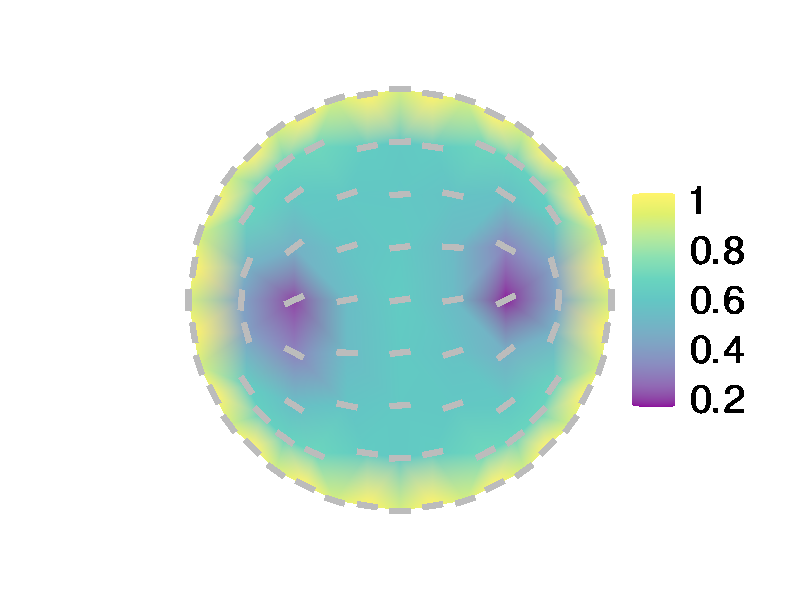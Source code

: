 #include "colors.inc"
background { rgb <1, 1, 1> }
camera {location <0, 0, 6>up <0,1,0> right <-1.33,0,0> angle 35look_at <0, 0, 0> sky <0, 1, 0> }
mesh2 {
vertex_vectors { 432, 
<-0.951057, -0.309017, 0>, 
<-0.725529, -0.404508, 0>, 
<-0.880037, -0.448401, 0>, 
<-0.809017, -0.587785, 0>, 
<-0.654508, -0.543893, 0>, 
<-0.698401, -0.698401, 0>, 
<-0.309017, -0.951057, 0>, 
<-0.154508, -0.975529, 0>, 
<-0.154508, -0.725529, 0>, 
<-0.951057, -0.309017, 0>, 
<-0.725529, -0.404508, 0>, 
<-0.725529, -0.154508, 0>, 
<-0.309017, -0.951057, 0>, 
<-0.154508, -0.725529, 0>, 
<-0.404508, -0.725529, 0>, 
<0, -1, 0>, 
<0, -0.75, 0>, 
<0.154508, -0.975529, 0>, 
<-0.587785, -0.809017, 0>, 
<-0.543893, -0.654508, 0>, 
<-0.448401, -0.880037, 0>, 
<-0.5, -0.5, 0>, 
<-0.5, -0.25, 0>, 
<-0.25, -0.5, 0>, 
<-0.951057, 0.309017, 0>, 
<-0.725529, 0.404508, 0>, 
<-0.880037, 0.448401, 0>, 
<-0.951057, 0.309017, 0>, 
<-0.725529, 0.154508, 0>, 
<-0.975529, 0.154508, 0>, 
<-0.809017, 0.587785, 0>, 
<-0.654508, 0.543893, 0>, 
<-0.698401, 0.698401, 0>, 
<-0.5, 0, 0>, 
<-0.5, 0.25, 0>, 
<-0.25, 0, 0>, 
<-0.587785, 0.809017, 0>, 
<-0.543893, 0.654508, 0>, 
<-0.448401, 0.880037, 0>, 
<-0.5, 0.5, 0>, 
<-0.404508, 0.725529, 0>, 
<-0.25, 0.5, 0>, 
<-0.951057, 0.309017, 0>, 
<-0.725529, 0.404508, 0>, 
<-0.725529, 0.154508, 0>, 
<-0.951057, -0.309017, 0>, 
<-0.725529, -0.154508, 0>, 
<-0.975529, -0.154508, 0>, 
<-0.5, 0, 0>, 
<-0.25, -0.25, 0>, 
<-0.25, 0, 0>, 
<0, -0.5, 0>, 
<0, -0.25, 0>, 
<0.25, -0.5, 0>, 
<0, -0.5, 0>, 
<0.154508, -0.725529, 0>, 
<0.25, -0.5, 0>, 
<0.309017, -0.951057, 0>, 
<0.404508, -0.725529, 0>, 
<0.448401, -0.880037, 0>, 
<0, 0, 0>, 
<0.25, -0.25, 0>, 
<0.25, 0, 0>, 
<0.5, -0.5, 0>, 
<0.725529, -0.404508, 0>, 
<0.654508, -0.543893, 0>, 
<0.5, 0, 0>, 
<0.725529, -0.154508, 0>, 
<0.75, 0, 0>, 
<0.5, -0.5, 0>, 
<0.5, -0.25, 0>, 
<0.725529, -0.404508, 0>, 
<0.5, -0.5, 0>, 
<0.543893, -0.654508, 0>, 
<0.654508, -0.543893, 0>, 
<0, 0, 0>, 
<0.25, 0, 0>, 
<0.25, 0.25, 0>, 
<0, 0.5, 0>, 
<0.25, 0.5, 0>, 
<0.154508, 0.725529, 0>, 
<0, 0, 0>, 
<0.25, 0.25, 0>, 
<0, 0.25, 0>, 
<0, 0.5, 0>, 
<0.154508, 0.725529, 0>, 
<0, 0.75, 0>, 
<0.309017, 0.951057, 0>, 
<0.404508, 0.725529, 0>, 
<0.448401, 0.880037, 0>, 
<-0.309017, 0.951057, 0>, 
<-0.154508, 0.725529, 0>, 
<-0.154508, 0.975529, 0>, 
<0.5, 0.5, 0>, 
<0.654508, 0.543893, 0>, 
<0.725529, 0.404508, 0>, 
<0.5, 0.5, 0>, 
<0.543893, 0.654508, 0>, 
<0.654508, 0.543893, 0>, 
<0.5, 0, 0>, 
<0.5, 0.25, 0>, 
<0.725529, 0.154508, 0>, 
<0.5, 0, 0>, 
<0.75, 0, 0>, 
<0.725529, 0.154508, 0>, 
<-0.5, 0.5, 0>, 
<-0.25, 0.25, 0>, 
<-0.25, 0.5, 0>, 
<-0.5, -0.5, 0>, 
<-0.725529, -0.404508, 0>, 
<-0.654508, -0.543893, 0>, 
<-0.809017, -0.587785, 0>, 
<-0.880037, -0.448401, 0>, 
<-0.654508, -0.543893, 0>, 
<-0.725529, -0.404508, 0>, 
<-0.880037, -0.448401, 0>, 
<-0.654508, -0.543893, 0>, 
<-0.5, -0.5, 0>, 
<-0.654508, -0.543893, 0>, 
<-0.543893, -0.654508, 0>, 
<-0.587785, -0.809017, 0>, 
<-0.698401, -0.698401, 0>, 
<-0.543893, -0.654508, 0>, 
<-0.654508, -0.543893, 0>, 
<-0.698401, -0.698401, 0>, 
<-0.543893, -0.654508, 0>, 
<0, -1, 0>, 
<-0.154508, -0.975529, 0>, 
<0, -0.75, 0>, 
<0, -0.5, 0>, 
<0, -0.75, 0>, 
<-0.154508, -0.725529, 0>, 
<-0.154508, -0.975529, 0>, 
<0, -0.75, 0>, 
<-0.154508, -0.725529, 0>, 
<-0.5, -0.5, 0>, 
<-0.725529, -0.404508, 0>, 
<-0.5, -0.25, 0>, 
<-0.5, 0, 0>, 
<-0.5, -0.25, 0>, 
<-0.725529, -0.154508, 0>, 
<-0.725529, -0.404508, 0>, 
<-0.5, -0.25, 0>, 
<-0.725529, -0.154508, 0>, 
<0, -0.5, 0>, 
<-0.154508, -0.725529, 0>, 
<-0.25, -0.5, 0>, 
<-0.5, -0.5, 0>, 
<-0.25, -0.5, 0>, 
<-0.404508, -0.725529, 0>, 
<-0.154508, -0.725529, 0>, 
<-0.25, -0.5, 0>, 
<-0.404508, -0.725529, 0>, 
<0, -0.5, 0>, 
<0, -0.75, 0>, 
<0.154508, -0.725529, 0>, 
<0.309017, -0.951057, 0>, 
<0.154508, -0.975529, 0>, 
<0.154508, -0.725529, 0>, 
<0, -0.75, 0>, 
<0.154508, -0.975529, 0>, 
<0.154508, -0.725529, 0>, 
<-0.5, -0.5, 0>, 
<-0.543893, -0.654508, 0>, 
<-0.404508, -0.725529, 0>, 
<-0.309017, -0.951057, 0>, 
<-0.404508, -0.725529, 0>, 
<-0.448401, -0.880037, 0>, 
<-0.543893, -0.654508, 0>, 
<-0.404508, -0.725529, 0>, 
<-0.448401, -0.880037, 0>, 
<-0.5, 0, 0>, 
<-0.5, -0.25, 0>, 
<-0.25, -0.25, 0>, 
<0, -0.5, 0>, 
<-0.25, -0.5, 0>, 
<-0.25, -0.25, 0>, 
<-0.5, -0.25, 0>, 
<-0.25, -0.5, 0>, 
<-0.25, -0.25, 0>, 
<-0.5, 0.5, 0>, 
<-0.725529, 0.404508, 0>, 
<-0.654508, 0.543893, 0>, 
<-0.809017, 0.587785, 0>, 
<-0.654508, 0.543893, 0>, 
<-0.880037, 0.448401, 0>, 
<-0.725529, 0.404508, 0>, 
<-0.654508, 0.543893, 0>, 
<-0.880037, 0.448401, 0>, 
<-0.5, 0, 0>, 
<-0.725529, 0.154508, 0>, 
<-0.75, 0, 0>, 
<-1, 0, 0>, 
<-0.975529, 0.154508, 0>, 
<-0.75, 0, 0>, 
<-0.725529, 0.154508, 0>, 
<-0.975529, 0.154508, 0>, 
<-0.75, 0, 0>, 
<-0.5, 0.5, 0>, 
<-0.654508, 0.543893, 0>, 
<-0.543893, 0.654508, 0>, 
<-0.587785, 0.809017, 0>, 
<-0.543893, 0.654508, 0>, 
<-0.698401, 0.698401, 0>, 
<-0.654508, 0.543893, 0>, 
<-0.543893, 0.654508, 0>, 
<-0.698401, 0.698401, 0>, 
<-0.5, 0.5, 0>, 
<-0.5, 0.25, 0>, 
<-0.25, 0.25, 0>, 
<0, 0, 0>, 
<-0.25, 0, 0>, 
<-0.25, 0.25, 0>, 
<-0.5, 0.25, 0>, 
<-0.25, 0, 0>, 
<-0.25, 0.25, 0>, 
<-0.5, 0.5, 0>, 
<-0.543893, 0.654508, 0>, 
<-0.404508, 0.725529, 0>, 
<-0.309017, 0.951057, 0>, 
<-0.448401, 0.880037, 0>, 
<-0.404508, 0.725529, 0>, 
<-0.543893, 0.654508, 0>, 
<-0.448401, 0.880037, 0>, 
<-0.404508, 0.725529, 0>, 
<-0.309017, 0.951057, 0>, 
<-0.404508, 0.725529, 0>, 
<-0.154508, 0.725529, 0>, 
<0, 0.5, 0>, 
<-0.25, 0.5, 0>, 
<-0.154508, 0.725529, 0>, 
<-0.404508, 0.725529, 0>, 
<-0.25, 0.5, 0>, 
<-0.154508, 0.725529, 0>, 
<-0.5, 0.5, 0>, 
<-0.725529, 0.404508, 0>, 
<-0.5, 0.25, 0>, 
<-0.5, 0, 0>, 
<-0.725529, 0.154508, 0>, 
<-0.5, 0.25, 0>, 
<-0.725529, 0.404508, 0>, 
<-0.725529, 0.154508, 0>, 
<-0.5, 0.25, 0>, 
<-0.5, 0, 0>, 
<-0.725529, -0.154508, 0>, 
<-0.75, 0, 0>, 
<-1, 0, 0>, 
<-0.75, 0, 0>, 
<-0.975529, -0.154508, 0>, 
<-0.725529, -0.154508, 0>, 
<-0.75, 0, 0>, 
<-0.975529, -0.154508, 0>, 
<0, -0.5, 0>, 
<-0.25, -0.25, 0>, 
<0, -0.25, 0>, 
<0, 0, 0>, 
<-0.25, 0, 0>, 
<0, -0.25, 0>, 
<-0.25, -0.25, 0>, 
<-0.25, 0, 0>, 
<0, -0.25, 0>, 
<0, 0, 0>, 
<0, -0.25, 0>, 
<0.25, -0.25, 0>, 
<0.5, -0.5, 0>, 
<0.25, -0.5, 0>, 
<0.25, -0.25, 0>, 
<0, -0.25, 0>, 
<0.25, -0.5, 0>, 
<0.25, -0.25, 0>, 
<0.309017, -0.951057, 0>, 
<0.154508, -0.725529, 0>, 
<0.404508, -0.725529, 0>, 
<0.5, -0.5, 0>, 
<0.25, -0.5, 0>, 
<0.404508, -0.725529, 0>, 
<0.154508, -0.725529, 0>, 
<0.25, -0.5, 0>, 
<0.404508, -0.725529, 0>, 
<0.5, -0.5, 0>, 
<0.404508, -0.725529, 0>, 
<0.543893, -0.654508, 0>, 
<0.587785, -0.809017, 0>, 
<0.448401, -0.880037, 0>, 
<0.543893, -0.654508, 0>, 
<0.404508, -0.725529, 0>, 
<0.448401, -0.880037, 0>, 
<0.543893, -0.654508, 0>, 
<0.5, -0.5, 0>, 
<0.25, -0.25, 0>, 
<0.5, -0.25, 0>, 
<0.5, 0, 0>, 
<0.5, -0.25, 0>, 
<0.25, 0, 0>, 
<0.25, -0.25, 0>, 
<0.5, -0.25, 0>, 
<0.25, 0, 0>, 
<0.951057, -0.309017, 0>, 
<0.725529, -0.404508, 0>, 
<0.880037, -0.448401, 0>, 
<0.809017, -0.587785, 0>, 
<0.654508, -0.543893, 0>, 
<0.880037, -0.448401, 0>, 
<0.725529, -0.404508, 0>, 
<0.654508, -0.543893, 0>, 
<0.880037, -0.448401, 0>, 
<0.951057, -0.309017, 0>, 
<0.725529, -0.154508, 0>, 
<0.975529, -0.154508, 0>, 
<1, 0, 0>, 
<0.975529, -0.154508, 0>, 
<0.75, 0, 0>, 
<0.725529, -0.154508, 0>, 
<0.975529, -0.154508, 0>, 
<0.75, 0, 0>, 
<0.5, 0, 0>, 
<0.5, -0.25, 0>, 
<0.725529, -0.154508, 0>, 
<0.951057, -0.309017, 0>, 
<0.725529, -0.404508, 0>, 
<0.725529, -0.154508, 0>, 
<0.5, -0.25, 0>, 
<0.725529, -0.404508, 0>, 
<0.725529, -0.154508, 0>, 
<0.587785, -0.809017, 0>, 
<0.543893, -0.654508, 0>, 
<0.698401, -0.698401, 0>, 
<0.809017, -0.587785, 0>, 
<0.654508, -0.543893, 0>, 
<0.698401, -0.698401, 0>, 
<0.543893, -0.654508, 0>, 
<0.654508, -0.543893, 0>, 
<0.698401, -0.698401, 0>, 
<0.5, 0, 0>, 
<0.25, 0, 0>, 
<0.5, 0.25, 0>, 
<0.5, 0.5, 0>, 
<0.5, 0.25, 0>, 
<0.25, 0.25, 0>, 
<0.25, 0, 0>, 
<0.5, 0.25, 0>, 
<0.25, 0.25, 0>, 
<0.5, 0.5, 0>, 
<0.25, 0.5, 0>, 
<0.404508, 0.725529, 0>, 
<0.309017, 0.951057, 0>, 
<0.404508, 0.725529, 0>, 
<0.154508, 0.725529, 0>, 
<0.25, 0.5, 0>, 
<0.404508, 0.725529, 0>, 
<0.154508, 0.725529, 0>, 
<0.5, 0.5, 0>, 
<0.25, 0.25, 0>, 
<0.25, 0.5, 0>, 
<0, 0.5, 0>, 
<0.25, 0.5, 0>, 
<0, 0.25, 0>, 
<0.25, 0.25, 0>, 
<0.25, 0.5, 0>, 
<0, 0.25, 0>, 
<0.309017, 0.951057, 0>, 
<0.154508, 0.725529, 0>, 
<0.154508, 0.975529, 0>, 
<0, 1, 0>, 
<0.154508, 0.975529, 0>, 
<0, 0.75, 0>, 
<0.154508, 0.725529, 0>, 
<0.154508, 0.975529, 0>, 
<0, 0.75, 0>, 
<0.5, 0.5, 0>, 
<0.404508, 0.725529, 0>, 
<0.543893, 0.654508, 0>, 
<0.587785, 0.809017, 0>, 
<0.543893, 0.654508, 0>, 
<0.448401, 0.880037, 0>, 
<0.404508, 0.725529, 0>, 
<0.543893, 0.654508, 0>, 
<0.448401, 0.880037, 0>, 
<0, 0.5, 0>, 
<-0.154508, 0.725529, 0>, 
<0, 0.75, 0>, 
<0, 1, 0>, 
<0, 0.75, 0>, 
<-0.154508, 0.975529, 0>, 
<-0.154508, 0.725529, 0>, 
<0, 0.75, 0>, 
<-0.154508, 0.975529, 0>, 
<0.809017, 0.587785, 0>, 
<0.654508, 0.543893, 0>, 
<0.880037, 0.448401, 0>, 
<0.951057, 0.309017, 0>, 
<0.725529, 0.404508, 0>, 
<0.880037, 0.448401, 0>, 
<0.654508, 0.543893, 0>, 
<0.725529, 0.404508, 0>, 
<0.880037, 0.448401, 0>, 
<0.587785, 0.809017, 0>, 
<0.543893, 0.654508, 0>, 
<0.698401, 0.698401, 0>, 
<0.809017, 0.587785, 0>, 
<0.654508, 0.543893, 0>, 
<0.698401, 0.698401, 0>, 
<0.543893, 0.654508, 0>, 
<0.654508, 0.543893, 0>, 
<0.698401, 0.698401, 0>, 
<0.5, 0.5, 0>, 
<0.5, 0.25, 0>, 
<0.725529, 0.404508, 0>, 
<0.951057, 0.309017, 0>, 
<0.725529, 0.404508, 0>, 
<0.725529, 0.154508, 0>, 
<0.5, 0.25, 0>, 
<0.725529, 0.404508, 0>, 
<0.725529, 0.154508, 0>, 
<1, 0, 0>, 
<0.75, 0, 0>, 
<0.975529, 0.154508, 0>, 
<0.951057, 0.309017, 0>, 
<0.725529, 0.154508, 0>, 
<0.975529, 0.154508, 0>, 
<0.75, 0, 0>, 
<0.725529, 0.154508, 0>, 
<0.975529, 0.154508, 0>, 
<0, 0, 0>, 
<-0.25, 0.25, 0>, 
<0, 0.25, 0>, 
<0, 0.5, 0>, 
<-0.25, 0.5, 0>, 
<0, 0.25, 0>, 
<-0.25, 0.25, 0>, 
<-0.25, 0.5, 0>, 
<0, 0.25, 0>
}
normal_vectors { 432, 
<0, 0, 1>, 
<0, 0, 1>, 
<0, 0, 1>, 
<0, 0, 1>, 
<0, 0, 1>, 
<0, 0, 1>, 
<0, 0, 1>, 
<0, 0, 1>, 
<0, 0, 1>, 
<0, 0, 1>, 
<0, 0, 1>, 
<0, 0, 1>, 
<0, 0, 1>, 
<0, 0, 1>, 
<0, 0, 1>, 
<0, 0, 1>, 
<0, 0, 1>, 
<0, 0, 1>, 
<0, 0, 1>, 
<0, 0, 1>, 
<0, 0, 1>, 
<0, 0, 1>, 
<0, 0, 1>, 
<0, 0, 1>, 
<0, 0, 1>, 
<0, 0, 1>, 
<0, 0, 1>, 
<0, 0, 1>, 
<0, 0, 1>, 
<0, 0, 1>, 
<0, 0, 1>, 
<0, 0, 1>, 
<0, 0, 1>, 
<0, 0, 1>, 
<0, 0, 1>, 
<0, 0, 1>, 
<0, 0, 1>, 
<0, 0, 1>, 
<0, 0, 1>, 
<0, 0, 1>, 
<0, 0, 1>, 
<0, 0, 1>, 
<0, 0, 1>, 
<0, 0, 1>, 
<0, 0, 1>, 
<0, 0, 1>, 
<0, 0, 1>, 
<0, 0, 1>, 
<0, 0, 1>, 
<0, 0, 1>, 
<0, 0, 1>, 
<0, 0, 1>, 
<0, 0, 1>, 
<0, 0, 1>, 
<0, 0, 1>, 
<0, 0, 1>, 
<0, 0, 1>, 
<0, 0, 1>, 
<0, 0, 1>, 
<0, 0, 1>, 
<0, 0, 1>, 
<0, 0, 1>, 
<0, 0, 1>, 
<0, 0, 1>, 
<0, 0, 1>, 
<0, 0, 1>, 
<0, 0, 1>, 
<0, 0, 1>, 
<0, 0, 1>, 
<0, 0, 1>, 
<0, 0, 1>, 
<0, 0, 1>, 
<0, 0, 1>, 
<0, 0, 1>, 
<0, 0, 1>, 
<0, 0, 1>, 
<0, 0, 1>, 
<0, 0, 1>, 
<0, 0, 1>, 
<0, 0, 1>, 
<0, 0, 1>, 
<0, 0, 1>, 
<0, 0, 1>, 
<0, 0, 1>, 
<0, 0, 1>, 
<0, 0, 1>, 
<0, 0, 1>, 
<0, 0, 1>, 
<0, 0, 1>, 
<0, 0, 1>, 
<0, 0, 1>, 
<0, 0, 1>, 
<0, 0, 1>, 
<0, 0, 1>, 
<0, 0, 1>, 
<0, 0, 1>, 
<0, 0, 1>, 
<0, 0, 1>, 
<0, 0, 1>, 
<0, 0, 1>, 
<0, 0, 1>, 
<0, 0, 1>, 
<0, 0, 1>, 
<0, 0, 1>, 
<0, 0, 1>, 
<0, 0, 1>, 
<0, 0, 1>, 
<0, 0, 1>, 
<0, 0, 1>, 
<0, 0, 1>, 
<0, 0, 1>, 
<0, 0, 1>, 
<0, 0, 1>, 
<0, 0, 1>, 
<0, 0, 1>, 
<0, 0, 1>, 
<0, 0, 1>, 
<0, 0, 1>, 
<0, 0, 1>, 
<0, 0, 1>, 
<0, 0, 1>, 
<0, 0, 1>, 
<0, 0, 1>, 
<0, 0, 1>, 
<0, 0, 1>, 
<0, 0, 1>, 
<0, 0, 1>, 
<0, 0, 1>, 
<0, 0, 1>, 
<0, 0, 1>, 
<0, 0, 1>, 
<0, 0, 1>, 
<0, 0, 1>, 
<0, 0, 1>, 
<0, 0, 1>, 
<0, 0, 1>, 
<0, 0, 1>, 
<0, 0, 1>, 
<0, 0, 1>, 
<0, 0, 1>, 
<0, 0, 1>, 
<0, 0, 1>, 
<0, 0, 1>, 
<0, 0, 1>, 
<0, 0, 1>, 
<0, 0, 1>, 
<0, 0, 1>, 
<0, 0, 1>, 
<0, 0, 1>, 
<0, 0, 1>, 
<0, 0, 1>, 
<0, 0, 1>, 
<0, 0, 1>, 
<0, 0, 1>, 
<0, 0, 1>, 
<0, 0, 1>, 
<0, 0, 1>, 
<0, 0, 1>, 
<0, 0, 1>, 
<0, 0, 1>, 
<0, 0, 1>, 
<0, 0, 1>, 
<0, 0, 1>, 
<0, 0, 1>, 
<0, 0, 1>, 
<0, 0, 1>, 
<0, 0, 1>, 
<0, 0, 1>, 
<0, 0, 1>, 
<0, 0, 1>, 
<0, 0, 1>, 
<0, 0, 1>, 
<0, 0, 1>, 
<0, 0, 1>, 
<0, 0, 1>, 
<0, 0, 1>, 
<0, 0, 1>, 
<0, 0, 1>, 
<0, 0, 1>, 
<0, 0, 1>, 
<0, 0, 1>, 
<0, 0, 1>, 
<0, 0, 1>, 
<0, 0, 1>, 
<0, 0, 1>, 
<0, 0, 1>, 
<0, 0, 1>, 
<0, 0, 1>, 
<0, 0, 1>, 
<0, 0, 1>, 
<0, 0, 1>, 
<0, 0, 1>, 
<0, 0, 1>, 
<0, 0, 1>, 
<0, 0, 1>, 
<0, 0, 1>, 
<0, 0, 1>, 
<0, 0, 1>, 
<0, 0, 1>, 
<0, 0, 1>, 
<0, 0, 1>, 
<0, 0, 1>, 
<0, 0, 1>, 
<0, 0, 1>, 
<0, 0, 1>, 
<0, 0, 1>, 
<0, 0, 1>, 
<0, 0, 1>, 
<0, 0, 1>, 
<0, 0, 1>, 
<0, 0, 1>, 
<0, 0, 1>, 
<0, 0, 1>, 
<0, 0, 1>, 
<0, 0, 1>, 
<0, 0, 1>, 
<0, 0, 1>, 
<0, 0, 1>, 
<0, 0, 1>, 
<0, 0, 1>, 
<0, 0, 1>, 
<0, 0, 1>, 
<0, 0, 1>, 
<0, 0, 1>, 
<0, 0, 1>, 
<0, 0, 1>, 
<0, 0, 1>, 
<0, 0, 1>, 
<0, 0, 1>, 
<0, 0, 1>, 
<0, 0, 1>, 
<0, 0, 1>, 
<0, 0, 1>, 
<0, 0, 1>, 
<0, 0, 1>, 
<0, 0, 1>, 
<0, 0, 1>, 
<0, 0, 1>, 
<0, 0, 1>, 
<0, 0, 1>, 
<0, 0, 1>, 
<0, 0, 1>, 
<0, 0, 1>, 
<0, 0, 1>, 
<0, 0, 1>, 
<0, 0, 1>, 
<0, 0, 1>, 
<0, 0, 1>, 
<0, 0, 1>, 
<0, 0, 1>, 
<0, 0, 1>, 
<0, 0, 1>, 
<0, 0, 1>, 
<0, 0, 1>, 
<0, 0, 1>, 
<0, 0, 1>, 
<0, 0, 1>, 
<0, 0, 1>, 
<0, 0, 1>, 
<0, 0, 1>, 
<0, 0, 1>, 
<0, 0, 1>, 
<0, 0, 1>, 
<0, 0, 1>, 
<0, 0, 1>, 
<0, 0, 1>, 
<0, 0, 1>, 
<0, 0, 1>, 
<0, 0, 1>, 
<0, 0, 1>, 
<0, 0, 1>, 
<0, 0, 1>, 
<0, 0, 1>, 
<0, 0, 1>, 
<0, 0, 1>, 
<0, 0, 1>, 
<0, 0, 1>, 
<0, 0, 1>, 
<0, 0, 1>, 
<0, 0, 1>, 
<0, 0, 1>, 
<0, 0, 1>, 
<0, 0, 1>, 
<0, 0, 1>, 
<0, 0, 1>, 
<0, 0, 1>, 
<0, 0, 1>, 
<0, 0, 1>, 
<0, 0, 1>, 
<0, 0, 1>, 
<0, 0, 1>, 
<0, 0, 1>, 
<0, 0, 1>, 
<0, 0, 1>, 
<0, 0, 1>, 
<0, 0, 1>, 
<0, 0, 1>, 
<0, 0, 1>, 
<0, 0, 1>, 
<0, 0, 1>, 
<0, 0, 1>, 
<0, 0, 1>, 
<0, 0, 1>, 
<0, 0, 1>, 
<0, 0, 1>, 
<0, 0, 1>, 
<0, 0, 1>, 
<0, 0, 1>, 
<0, 0, 1>, 
<0, 0, 1>, 
<0, 0, 1>, 
<0, 0, 1>, 
<0, 0, 1>, 
<0, 0, 1>, 
<0, 0, 1>, 
<0, 0, 1>, 
<0, 0, 1>, 
<0, 0, 1>, 
<0, 0, 1>, 
<0, 0, 1>, 
<0, 0, 1>, 
<0, 0, 1>, 
<0, 0, 1>, 
<0, 0, 1>, 
<0, 0, 1>, 
<0, 0, 1>, 
<0, 0, 1>, 
<0, 0, 1>, 
<0, 0, 1>, 
<0, 0, 1>, 
<0, 0, 1>, 
<0, 0, 1>, 
<0, 0, 1>, 
<0, 0, 1>, 
<0, 0, 1>, 
<0, 0, 1>, 
<0, 0, 1>, 
<0, 0, 1>, 
<0, 0, 1>, 
<0, 0, 1>, 
<0, 0, 1>, 
<0, 0, 1>, 
<0, 0, 1>, 
<0, 0, 1>, 
<0, 0, 1>, 
<0, 0, 1>, 
<0, 0, 1>, 
<0, 0, 1>, 
<0, 0, 1>, 
<0, 0, 1>, 
<0, 0, 1>, 
<0, 0, 1>, 
<0, 0, 1>, 
<0, 0, 1>, 
<0, 0, 1>, 
<0, 0, 1>, 
<0, 0, 1>, 
<0, 0, 1>, 
<0, 0, 1>, 
<0, 0, 1>, 
<0, 0, 1>, 
<0, 0, 1>, 
<0, 0, 1>, 
<0, 0, 1>, 
<0, 0, 1>, 
<0, 0, 1>, 
<0, 0, 1>, 
<0, 0, 1>, 
<0, 0, 1>, 
<0, 0, 1>, 
<0, 0, 1>, 
<0, 0, 1>, 
<0, 0, 1>, 
<0, 0, 1>, 
<0, 0, 1>, 
<0, 0, 1>, 
<0, 0, 1>, 
<0, 0, 1>, 
<0, 0, 1>, 
<0, 0, 1>, 
<0, 0, 1>, 
<0, 0, 1>, 
<0, 0, 1>, 
<0, 0, 1>, 
<0, 0, 1>, 
<0, 0, 1>, 
<0, 0, 1>, 
<0, 0, 1>, 
<0, 0, 1>, 
<0, 0, 1>, 
<0, 0, 1>, 
<0, 0, 1>, 
<0, 0, 1>, 
<0, 0, 1>, 
<0, 0, 1>, 
<0, 0, 1>, 
<0, 0, 1>, 
<0, 0, 1>, 
<0, 0, 1>, 
<0, 0, 1>, 
<0, 0, 1>, 
<0, 0, 1>, 
<0, 0, 1>, 
<0, 0, 1>, 
<0, 0, 1>, 
<0, 0, 1>, 
<0, 0, 1>, 
<0, 0, 1>, 
<0, 0, 1>, 
<0, 0, 1>, 
<0, 0, 1>, 
<0, 0, 1>, 
<0, 0, 1>, 
<0, 0, 1>, 
<0, 0, 1>, 
<0, 0, 1>, 
<0, 0, 1>, 
<0, 0, 1>, 
<0, 0, 1>, 
<0, 0, 1>, 
<0, 0, 1>, 
<0, 0, 1>, 
<0, 0, 1>, 
<0, 0, 1>, 
<0, 0, 1>, 
<0, 0, 1>, 
<0, 0, 1>, 
<0, 0, 1>, 
<0, 0, 1>, 
<0, 0, 1>, 
<0, 0, 1>, 
<0, 0, 1>
}
texture_list { 432, 
texture{ pigment{ rgb <0.650913, 0.858006, 0.207559>  } }, 
texture{ pigment{ rgb <0.123201, 0.612008, 0.537618>  } }, 
texture{ pigment{ rgb <0.993829, 0.904908, 0.140077>  } }, 
texture{ pigment{ rgb <0.649821, 0.857809, 0.208281>  } }, 
texture{ pigment{ rgb <0.126872, 0.627703, 0.531356>  } }, 
texture{ pigment{ rgb <1.00092, 0.905588, 0.14595>  } }, 
texture{ pigment{ rgb <0.648615, 0.85759, 0.209079>  } }, 
texture{ pigment{ rgb <0.986058, 0.904151, 0.134057>  } }, 
texture{ pigment{ rgb <0.121844, 0.597591, 0.542562>  } }, 
texture{ pigment{ rgb <0.650913, 0.858006, 0.207559>  } }, 
texture{ pigment{ rgb <0.123201, 0.612008, 0.537618>  } }, 
texture{ pigment{ rgb <0.217935, 0.354239, 0.549872>  } }, 
texture{ pigment{ rgb <0.648615, 0.85759, 0.209079>  } }, 
texture{ pigment{ rgb <0.121844, 0.597591, 0.542562>  } }, 
texture{ pigment{ rgb <0.149003, 0.668544, 0.510297>  } }, 
texture{ pigment{ rgb <0.657707, 0.859225, 0.203067>  } }, 
texture{ pigment{ rgb <0.12221, 0.583135, 0.546787>  } }, 
texture{ pigment{ rgb <0.985912, 0.904137, 0.133949>  } }, 
texture{ pigment{ rgb <0.651692, 0.858146, 0.207043>  } }, 
texture{ pigment{ rgb <0.131857, 0.640771, 0.5254>  } }, 
texture{ pigment{ rgb <0.997091, 0.905222, 0.142733>  } }, 
texture{ pigment{ rgb <0.140067, 0.517473, 0.55784>  } }, 
texture{ pigment{ rgb <0.2644, 0.226964, 0.51437>  } }, 
texture{ pigment{ rgb <0.127736, 0.552641, 0.553467>  } }, 
texture{ pigment{ rgb <0.649968, 0.857835, 0.208184>  } }, 
texture{ pigment{ rgb <0.136249, 0.649508, 0.521021>  } }, 
texture{ pigment{ rgb <0.995756, 0.905094, 0.141637>  } }, 
texture{ pigment{ rgb <0.649968, 0.857835, 0.208184>  } }, 
texture{ pigment{ rgb <0.176124, 0.442569, 0.558354>  } }, 
texture{ pigment{ rgb <0.985195, 0.904066, 0.133416>  } }, 
texture{ pigment{ rgb <0.650593, 0.857948, 0.207771>  } }, 
texture{ pigment{ rgb <0.138325, 0.653121, 0.519113>  } }, 
texture{ pigment{ rgb <1.00238, 0.905727, 0.147202>  } }, 
texture{ pigment{ rgb <0.279705, 0.0555299, 0.378881>  } }, 
texture{ pigment{ rgb <0.177379, 0.440082, 0.558225>  } }, 
texture{ pigment{ rgb <0.145494, 0.504967, 0.558654>  } }, 
texture{ pigment{ rgb <0.652214, 0.85824, 0.206698>  } }, 
texture{ pigment{ rgb <0.142179, 0.659204, 0.515768>  } }, 
texture{ pigment{ rgb <0.99767, 0.905278, 0.143213>  } }, 
texture{ pigment{ rgb <0.122278, 0.582311, 0.547006>  } }, 
texture{ pigment{ rgb <0.157719, 0.678693, 0.503867>  } }, 
texture{ pigment{ rgb <0.123349, 0.573258, 0.549271>  } }, 
texture{ pigment{ rgb <0.649968, 0.857835, 0.208184>  } }, 
texture{ pigment{ rgb <0.136249, 0.649508, 0.521021>  } }, 
texture{ pigment{ rgb <0.176124, 0.442569, 0.558354>  } }, 
texture{ pigment{ rgb <0.650913, 0.858006, 0.207559>  } }, 
texture{ pigment{ rgb <0.217935, 0.354239, 0.549872>  } }, 
texture{ pigment{ rgb <0.984757, 0.904023, 0.133093>  } }, 
texture{ pigment{ rgb <0.279705, 0.0555299, 0.378881>  } }, 
texture{ pigment{ rgb <0.147261, 0.501078, 0.558837>  } }, 
texture{ pigment{ rgb <0.145494, 0.504967, 0.558654>  } }, 
texture{ pigment{ rgb <0.122423, 0.580735, 0.54742>  } }, 
texture{ pigment{ rgb <0.122057, 0.585239, 0.546216>  } }, 
texture{ pigment{ rgb <0.123327, 0.573404, 0.549237>  } }, 
texture{ pigment{ rgb <0.122423, 0.580735, 0.54742>  } }, 
texture{ pigment{ rgb <0.122059, 0.601895, 0.541165>  } }, 
texture{ pigment{ rgb <0.123327, 0.573404, 0.549237>  } }, 
texture{ pigment{ rgb <0.648473, 0.857565, 0.209174>  } }, 
texture{ pigment{ rgb <0.157601, 0.678565, 0.503951>  } }, 
texture{ pigment{ rgb <0.997658, 0.905277, 0.143202>  } }, 
texture{ pigment{ rgb <0.121873, 0.598419, 0.542298>  } }, 
texture{ pigment{ rgb <0.130841, 0.542217, 0.55511>  } }, 
texture{ pigment{ rgb <0.147362, 0.500858, 0.558846>  } }, 
texture{ pigment{ rgb <0.12239, 0.581083, 0.547329>  } }, 
texture{ pigment{ rgb <0.136216, 0.64945, 0.521051>  } }, 
texture{ pigment{ rgb <0.138106, 0.652752, 0.51931>  } }, 
texture{ pigment{ rgb <0.262736, 0.0029581, 0.333353>  } }, 
texture{ pigment{ rgb <0.174716, 0.445356, 0.55849>  } }, 
texture{ pigment{ rgb <0.209632, 0.373091, 0.552358>  } }, 
texture{ pigment{ rgb <0.12239, 0.581083, 0.547329>  } }, 
texture{ pigment{ rgb <0.181158, 0.432571, 0.557792>  } }, 
texture{ pigment{ rgb <0.136216, 0.64945, 0.521051>  } }, 
texture{ pigment{ rgb <0.12239, 0.581083, 0.547329>  } }, 
texture{ pigment{ rgb <0.141997, 0.658931, 0.515922>  } }, 
texture{ pigment{ rgb <0.138106, 0.652752, 0.51931>  } }, 
texture{ pigment{ rgb <0.121873, 0.598419, 0.542298>  } }, 
texture{ pigment{ rgb <0.147362, 0.500858, 0.558846>  } }, 
texture{ pigment{ rgb <0.149635, 0.495957, 0.55903>  } }, 
texture{ pigment{ rgb <0.123669, 0.571206, 0.549748>  } }, 
texture{ pigment{ rgb <0.129478, 0.546575, 0.55446>  } }, 
texture{ pigment{ rgb <0.12182, 0.596784, 0.542817>  } }, 
texture{ pigment{ rgb <0.121873, 0.598419, 0.542298>  } }, 
texture{ pigment{ rgb <0.149635, 0.495957, 0.55903>  } }, 
texture{ pigment{ rgb <0.122255, 0.582587, 0.546933>  } }, 
texture{ pigment{ rgb <0.123669, 0.571206, 0.549748>  } }, 
texture{ pigment{ rgb <0.12182, 0.596784, 0.542817>  } }, 
texture{ pigment{ rgb <0.12228, 0.582293, 0.547011>  } }, 
texture{ pigment{ rgb <0.648625, 0.857592, 0.209073>  } }, 
texture{ pigment{ rgb <0.149599, 0.669294, 0.509839>  } }, 
texture{ pigment{ rgb <0.997001, 0.905214, 0.142659>  } }, 
texture{ pigment{ rgb <0.648461, 0.857562, 0.209182>  } }, 
texture{ pigment{ rgb <0.122032, 0.601483, 0.541301>  } }, 
texture{ pigment{ rgb <0.98595, 0.90414, 0.133977>  } }, 
texture{ pigment{ rgb <0.134296, 0.532192, 0.556406>  } }, 
texture{ pigment{ rgb <0.127597, 0.629942, 0.530384>  } }, 
texture{ pigment{ rgb <0.123472, 0.613639, 0.537011>  } }, 
texture{ pigment{ rgb <0.134296, 0.532192, 0.556406>  } }, 
texture{ pigment{ rgb <0.133093, 0.643414, 0.52411>  } }, 
texture{ pigment{ rgb <0.127597, 0.629942, 0.530384>  } }, 
texture{ pigment{ rgb <0.262736, 0.0029581, 0.333353>  } }, 
texture{ pigment{ rgb <0.263691, 0.229367, 0.515495>  } }, 
texture{ pigment{ rgb <0.2137, 0.36396, 0.551207>  } }, 
texture{ pigment{ rgb <0.262736, 0.0029581, 0.333353>  } }, 
texture{ pigment{ rgb <0.209632, 0.373091, 0.552358>  } }, 
texture{ pigment{ rgb <0.2137, 0.36396, 0.551207>  } }, 
texture{ pigment{ rgb <0.122278, 0.582311, 0.547006>  } }, 
texture{ pigment{ rgb <0.130086, 0.544595, 0.554762>  } }, 
texture{ pigment{ rgb <0.123349, 0.573258, 0.549271>  } }, 
texture{ pigment{ rgb <0.140067, 0.517473, 0.55784>  } }, 
texture{ pigment{ rgb <0.123201, 0.612008, 0.537618>  } }, 
texture{ pigment{ rgb <0.126872, 0.627703, 0.531356>  } }, 
texture{ pigment{ rgb <0.649821, 0.857809, 0.208281>  } }, 
texture{ pigment{ rgb <0.993829, 0.904908, 0.140077>  } }, 
texture{ pigment{ rgb <0.126872, 0.627703, 0.531356>  } }, 
texture{ pigment{ rgb <0.123201, 0.612008, 0.537618>  } }, 
texture{ pigment{ rgb <0.993829, 0.904908, 0.140077>  } }, 
texture{ pigment{ rgb <0.126872, 0.627703, 0.531356>  } }, 
texture{ pigment{ rgb <0.140067, 0.517473, 0.55784>  } }, 
texture{ pigment{ rgb <0.126872, 0.627703, 0.531356>  } }, 
texture{ pigment{ rgb <0.131857, 0.640771, 0.5254>  } }, 
texture{ pigment{ rgb <0.651692, 0.858146, 0.207043>  } }, 
texture{ pigment{ rgb <1.00092, 0.905588, 0.14595>  } }, 
texture{ pigment{ rgb <0.131857, 0.640771, 0.5254>  } }, 
texture{ pigment{ rgb <0.126872, 0.627703, 0.531356>  } }, 
texture{ pigment{ rgb <1.00092, 0.905588, 0.14595>  } }, 
texture{ pigment{ rgb <0.131857, 0.640771, 0.5254>  } }, 
texture{ pigment{ rgb <0.657707, 0.859225, 0.203067>  } }, 
texture{ pigment{ rgb <0.986058, 0.904151, 0.134057>  } }, 
texture{ pigment{ rgb <0.12221, 0.583135, 0.546787>  } }, 
texture{ pigment{ rgb <0.122423, 0.580735, 0.54742>  } }, 
texture{ pigment{ rgb <0.12221, 0.583135, 0.546787>  } }, 
texture{ pigment{ rgb <0.121844, 0.597591, 0.542562>  } }, 
texture{ pigment{ rgb <0.986058, 0.904151, 0.134057>  } }, 
texture{ pigment{ rgb <0.12221, 0.583135, 0.546787>  } }, 
texture{ pigment{ rgb <0.121844, 0.597591, 0.542562>  } }, 
texture{ pigment{ rgb <0.140067, 0.517473, 0.55784>  } }, 
texture{ pigment{ rgb <0.123201, 0.612008, 0.537618>  } }, 
texture{ pigment{ rgb <0.2644, 0.226964, 0.51437>  } }, 
texture{ pigment{ rgb <0.279705, 0.0555299, 0.378881>  } }, 
texture{ pigment{ rgb <0.2644, 0.226964, 0.51437>  } }, 
texture{ pigment{ rgb <0.217935, 0.354239, 0.549872>  } }, 
texture{ pigment{ rgb <0.123201, 0.612008, 0.537618>  } }, 
texture{ pigment{ rgb <0.2644, 0.226964, 0.51437>  } }, 
texture{ pigment{ rgb <0.217935, 0.354239, 0.549872>  } }, 
texture{ pigment{ rgb <0.122423, 0.580735, 0.54742>  } }, 
texture{ pigment{ rgb <0.121844, 0.597591, 0.542562>  } }, 
texture{ pigment{ rgb <0.127736, 0.552641, 0.553467>  } }, 
texture{ pigment{ rgb <0.140067, 0.517473, 0.55784>  } }, 
texture{ pigment{ rgb <0.127736, 0.552641, 0.553467>  } }, 
texture{ pigment{ rgb <0.149003, 0.668544, 0.510297>  } }, 
texture{ pigment{ rgb <0.121844, 0.597591, 0.542562>  } }, 
texture{ pigment{ rgb <0.127736, 0.552641, 0.553467>  } }, 
texture{ pigment{ rgb <0.149003, 0.668544, 0.510297>  } }, 
texture{ pigment{ rgb <0.122423, 0.580735, 0.54742>  } }, 
texture{ pigment{ rgb <0.12221, 0.583135, 0.546787>  } }, 
texture{ pigment{ rgb <0.122059, 0.601895, 0.541165>  } }, 
texture{ pigment{ rgb <0.648473, 0.857565, 0.209174>  } }, 
texture{ pigment{ rgb <0.985912, 0.904137, 0.133949>  } }, 
texture{ pigment{ rgb <0.122059, 0.601895, 0.541165>  } }, 
texture{ pigment{ rgb <0.12221, 0.583135, 0.546787>  } }, 
texture{ pigment{ rgb <0.985912, 0.904137, 0.133949>  } }, 
texture{ pigment{ rgb <0.122059, 0.601895, 0.541165>  } }, 
texture{ pigment{ rgb <0.140067, 0.517473, 0.55784>  } }, 
texture{ pigment{ rgb <0.131857, 0.640771, 0.5254>  } }, 
texture{ pigment{ rgb <0.149003, 0.668544, 0.510297>  } }, 
texture{ pigment{ rgb <0.648615, 0.85759, 0.209079>  } }, 
texture{ pigment{ rgb <0.149003, 0.668544, 0.510297>  } }, 
texture{ pigment{ rgb <0.997091, 0.905222, 0.142733>  } }, 
texture{ pigment{ rgb <0.131857, 0.640771, 0.5254>  } }, 
texture{ pigment{ rgb <0.149003, 0.668544, 0.510297>  } }, 
texture{ pigment{ rgb <0.997091, 0.905222, 0.142733>  } }, 
texture{ pigment{ rgb <0.279705, 0.0555299, 0.378881>  } }, 
texture{ pigment{ rgb <0.2644, 0.226964, 0.51437>  } }, 
texture{ pigment{ rgb <0.147261, 0.501078, 0.558837>  } }, 
texture{ pigment{ rgb <0.122423, 0.580735, 0.54742>  } }, 
texture{ pigment{ rgb <0.127736, 0.552641, 0.553467>  } }, 
texture{ pigment{ rgb <0.147261, 0.501078, 0.558837>  } }, 
texture{ pigment{ rgb <0.2644, 0.226964, 0.51437>  } }, 
texture{ pigment{ rgb <0.127736, 0.552641, 0.553467>  } }, 
texture{ pigment{ rgb <0.147261, 0.501078, 0.558837>  } }, 
texture{ pigment{ rgb <0.122278, 0.582311, 0.547006>  } }, 
texture{ pigment{ rgb <0.136249, 0.649508, 0.521021>  } }, 
texture{ pigment{ rgb <0.138325, 0.653121, 0.519113>  } }, 
texture{ pigment{ rgb <0.650593, 0.857948, 0.207771>  } }, 
texture{ pigment{ rgb <0.138325, 0.653121, 0.519113>  } }, 
texture{ pigment{ rgb <0.995756, 0.905094, 0.141637>  } }, 
texture{ pigment{ rgb <0.136249, 0.649508, 0.521021>  } }, 
texture{ pigment{ rgb <0.138325, 0.653121, 0.519113>  } }, 
texture{ pigment{ rgb <0.995756, 0.905094, 0.141637>  } }, 
texture{ pigment{ rgb <0.279705, 0.0555299, 0.378881>  } }, 
texture{ pigment{ rgb <0.176124, 0.442569, 0.558354>  } }, 
texture{ pigment{ rgb <0.21345, 0.364528, 0.551281>  } }, 
texture{ pigment{ rgb <0.655722, 0.85887, 0.204379>  } }, 
texture{ pigment{ rgb <0.985195, 0.904066, 0.133416>  } }, 
texture{ pigment{ rgb <0.21345, 0.364528, 0.551281>  } }, 
texture{ pigment{ rgb <0.176124, 0.442569, 0.558354>  } }, 
texture{ pigment{ rgb <0.985195, 0.904066, 0.133416>  } }, 
texture{ pigment{ rgb <0.21345, 0.364528, 0.551281>  } }, 
texture{ pigment{ rgb <0.122278, 0.582311, 0.547006>  } }, 
texture{ pigment{ rgb <0.138325, 0.653121, 0.519113>  } }, 
texture{ pigment{ rgb <0.142179, 0.659204, 0.515768>  } }, 
texture{ pigment{ rgb <0.652214, 0.85824, 0.206698>  } }, 
texture{ pigment{ rgb <0.142179, 0.659204, 0.515768>  } }, 
texture{ pigment{ rgb <1.00238, 0.905727, 0.147202>  } }, 
texture{ pigment{ rgb <0.138325, 0.653121, 0.519113>  } }, 
texture{ pigment{ rgb <0.142179, 0.659204, 0.515768>  } }, 
texture{ pigment{ rgb <1.00238, 0.905727, 0.147202>  } }, 
texture{ pigment{ rgb <0.122278, 0.582311, 0.547006>  } }, 
texture{ pigment{ rgb <0.177379, 0.440082, 0.558225>  } }, 
texture{ pigment{ rgb <0.130086, 0.544595, 0.554762>  } }, 
texture{ pigment{ rgb <0.121873, 0.598419, 0.542298>  } }, 
texture{ pigment{ rgb <0.145494, 0.504967, 0.558654>  } }, 
texture{ pigment{ rgb <0.130086, 0.544595, 0.554762>  } }, 
texture{ pigment{ rgb <0.177379, 0.440082, 0.558225>  } }, 
texture{ pigment{ rgb <0.145494, 0.504967, 0.558654>  } }, 
texture{ pigment{ rgb <0.130086, 0.544595, 0.554762>  } }, 
texture{ pigment{ rgb <0.122278, 0.582311, 0.547006>  } }, 
texture{ pigment{ rgb <0.142179, 0.659204, 0.515768>  } }, 
texture{ pigment{ rgb <0.157719, 0.678693, 0.503867>  } }, 
texture{ pigment{ rgb <0.648461, 0.857562, 0.209182>  } }, 
texture{ pigment{ rgb <0.99767, 0.905278, 0.143213>  } }, 
texture{ pigment{ rgb <0.157719, 0.678693, 0.503867>  } }, 
texture{ pigment{ rgb <0.142179, 0.659204, 0.515768>  } }, 
texture{ pigment{ rgb <0.99767, 0.905278, 0.143213>  } }, 
texture{ pigment{ rgb <0.157719, 0.678693, 0.503867>  } }, 
texture{ pigment{ rgb <0.648461, 0.857562, 0.209182>  } }, 
texture{ pigment{ rgb <0.157719, 0.678693, 0.503867>  } }, 
texture{ pigment{ rgb <0.122032, 0.601483, 0.541301>  } }, 
texture{ pigment{ rgb <0.123669, 0.571206, 0.549748>  } }, 
texture{ pigment{ rgb <0.123349, 0.573258, 0.549271>  } }, 
texture{ pigment{ rgb <0.122032, 0.601483, 0.541301>  } }, 
texture{ pigment{ rgb <0.157719, 0.678693, 0.503867>  } }, 
texture{ pigment{ rgb <0.123349, 0.573258, 0.549271>  } }, 
texture{ pigment{ rgb <0.122032, 0.601483, 0.541301>  } }, 
texture{ pigment{ rgb <0.122278, 0.582311, 0.547006>  } }, 
texture{ pigment{ rgb <0.136249, 0.649508, 0.521021>  } }, 
texture{ pigment{ rgb <0.177379, 0.440082, 0.558225>  } }, 
texture{ pigment{ rgb <0.279705, 0.0555299, 0.378881>  } }, 
texture{ pigment{ rgb <0.176124, 0.442569, 0.558354>  } }, 
texture{ pigment{ rgb <0.177379, 0.440082, 0.558225>  } }, 
texture{ pigment{ rgb <0.136249, 0.649508, 0.521021>  } }, 
texture{ pigment{ rgb <0.176124, 0.442569, 0.558354>  } }, 
texture{ pigment{ rgb <0.177379, 0.440082, 0.558225>  } }, 
texture{ pigment{ rgb <0.279705, 0.0555299, 0.378881>  } }, 
texture{ pigment{ rgb <0.217935, 0.354239, 0.549872>  } }, 
texture{ pigment{ rgb <0.21345, 0.364528, 0.551281>  } }, 
texture{ pigment{ rgb <0.655722, 0.85887, 0.204379>  } }, 
texture{ pigment{ rgb <0.21345, 0.364528, 0.551281>  } }, 
texture{ pigment{ rgb <0.984757, 0.904023, 0.133093>  } }, 
texture{ pigment{ rgb <0.217935, 0.354239, 0.549872>  } }, 
texture{ pigment{ rgb <0.21345, 0.364528, 0.551281>  } }, 
texture{ pigment{ rgb <0.984757, 0.904023, 0.133093>  } }, 
texture{ pigment{ rgb <0.122423, 0.580735, 0.54742>  } }, 
texture{ pigment{ rgb <0.147261, 0.501078, 0.558837>  } }, 
texture{ pigment{ rgb <0.122057, 0.585239, 0.546216>  } }, 
texture{ pigment{ rgb <0.121873, 0.598419, 0.542298>  } }, 
texture{ pigment{ rgb <0.145494, 0.504967, 0.558654>  } }, 
texture{ pigment{ rgb <0.122057, 0.585239, 0.546216>  } }, 
texture{ pigment{ rgb <0.147261, 0.501078, 0.558837>  } }, 
texture{ pigment{ rgb <0.145494, 0.504967, 0.558654>  } }, 
texture{ pigment{ rgb <0.122057, 0.585239, 0.546216>  } }, 
texture{ pigment{ rgb <0.121873, 0.598419, 0.542298>  } }, 
texture{ pigment{ rgb <0.122057, 0.585239, 0.546216>  } }, 
texture{ pigment{ rgb <0.130841, 0.542217, 0.55511>  } }, 
texture{ pigment{ rgb <0.12239, 0.581083, 0.547329>  } }, 
texture{ pigment{ rgb <0.123327, 0.573404, 0.549237>  } }, 
texture{ pigment{ rgb <0.130841, 0.542217, 0.55511>  } }, 
texture{ pigment{ rgb <0.122057, 0.585239, 0.546216>  } }, 
texture{ pigment{ rgb <0.123327, 0.573404, 0.549237>  } }, 
texture{ pigment{ rgb <0.130841, 0.542217, 0.55511>  } }, 
texture{ pigment{ rgb <0.648473, 0.857565, 0.209174>  } }, 
texture{ pigment{ rgb <0.122059, 0.601895, 0.541165>  } }, 
texture{ pigment{ rgb <0.157601, 0.678565, 0.503951>  } }, 
texture{ pigment{ rgb <0.12239, 0.581083, 0.547329>  } }, 
texture{ pigment{ rgb <0.123327, 0.573404, 0.549237>  } }, 
texture{ pigment{ rgb <0.157601, 0.678565, 0.503951>  } }, 
texture{ pigment{ rgb <0.122059, 0.601895, 0.541165>  } }, 
texture{ pigment{ rgb <0.123327, 0.573404, 0.549237>  } }, 
texture{ pigment{ rgb <0.157601, 0.678565, 0.503951>  } }, 
texture{ pigment{ rgb <0.12239, 0.581083, 0.547329>  } }, 
texture{ pigment{ rgb <0.157601, 0.678565, 0.503951>  } }, 
texture{ pigment{ rgb <0.141997, 0.658931, 0.515922>  } }, 
texture{ pigment{ rgb <0.652211, 0.85824, 0.2067>  } }, 
texture{ pigment{ rgb <0.997658, 0.905277, 0.143202>  } }, 
texture{ pigment{ rgb <0.141997, 0.658931, 0.515922>  } }, 
texture{ pigment{ rgb <0.157601, 0.678565, 0.503951>  } }, 
texture{ pigment{ rgb <0.997658, 0.905277, 0.143202>  } }, 
texture{ pigment{ rgb <0.141997, 0.658931, 0.515922>  } }, 
texture{ pigment{ rgb <0.12239, 0.581083, 0.547329>  } }, 
texture{ pigment{ rgb <0.130841, 0.542217, 0.55511>  } }, 
texture{ pigment{ rgb <0.181158, 0.432571, 0.557792>  } }, 
texture{ pigment{ rgb <0.262736, 0.0029581, 0.333353>  } }, 
texture{ pigment{ rgb <0.181158, 0.432571, 0.557792>  } }, 
texture{ pigment{ rgb <0.147362, 0.500858, 0.558846>  } }, 
texture{ pigment{ rgb <0.130841, 0.542217, 0.55511>  } }, 
texture{ pigment{ rgb <0.181158, 0.432571, 0.557792>  } }, 
texture{ pigment{ rgb <0.147362, 0.500858, 0.558846>  } }, 
texture{ pigment{ rgb <0.64996, 0.857834, 0.20819>  } }, 
texture{ pigment{ rgb <0.136216, 0.64945, 0.521051>  } }, 
texture{ pigment{ rgb <0.995839, 0.905102, 0.141705>  } }, 
texture{ pigment{ rgb <0.650595, 0.857948, 0.207769>  } }, 
texture{ pigment{ rgb <0.138106, 0.652752, 0.51931>  } }, 
texture{ pigment{ rgb <0.995839, 0.905102, 0.141705>  } }, 
texture{ pigment{ rgb <0.136216, 0.64945, 0.521051>  } }, 
texture{ pigment{ rgb <0.138106, 0.652752, 0.51931>  } }, 
texture{ pigment{ rgb <0.995839, 0.905102, 0.141705>  } }, 
texture{ pigment{ rgb <0.64996, 0.857834, 0.20819>  } }, 
texture{ pigment{ rgb <0.174716, 0.445356, 0.55849>  } }, 
texture{ pigment{ rgb <0.985289, 0.904075, 0.133485>  } }, 
texture{ pigment{ rgb <0.655831, 0.858889, 0.204306>  } }, 
texture{ pigment{ rgb <0.985289, 0.904075, 0.133485>  } }, 
texture{ pigment{ rgb <0.209632, 0.373091, 0.552358>  } }, 
texture{ pigment{ rgb <0.174716, 0.445356, 0.55849>  } }, 
texture{ pigment{ rgb <0.985289, 0.904075, 0.133485>  } }, 
texture{ pigment{ rgb <0.209632, 0.373091, 0.552358>  } }, 
texture{ pigment{ rgb <0.262736, 0.0029581, 0.333353>  } }, 
texture{ pigment{ rgb <0.181158, 0.432571, 0.557792>  } }, 
texture{ pigment{ rgb <0.174716, 0.445356, 0.55849>  } }, 
texture{ pigment{ rgb <0.64996, 0.857834, 0.20819>  } }, 
texture{ pigment{ rgb <0.136216, 0.64945, 0.521051>  } }, 
texture{ pigment{ rgb <0.174716, 0.445356, 0.55849>  } }, 
texture{ pigment{ rgb <0.181158, 0.432571, 0.557792>  } }, 
texture{ pigment{ rgb <0.136216, 0.64945, 0.521051>  } }, 
texture{ pigment{ rgb <0.174716, 0.445356, 0.55849>  } }, 
texture{ pigment{ rgb <0.652211, 0.85824, 0.2067>  } }, 
texture{ pigment{ rgb <0.141997, 0.658931, 0.515922>  } }, 
texture{ pigment{ rgb <1.00234, 0.905724, 0.147171>  } }, 
texture{ pigment{ rgb <0.650595, 0.857948, 0.207769>  } }, 
texture{ pigment{ rgb <0.138106, 0.652752, 0.51931>  } }, 
texture{ pigment{ rgb <1.00234, 0.905724, 0.147171>  } }, 
texture{ pigment{ rgb <0.141997, 0.658931, 0.515922>  } }, 
texture{ pigment{ rgb <0.138106, 0.652752, 0.51931>  } }, 
texture{ pigment{ rgb <1.00234, 0.905724, 0.147171>  } }, 
texture{ pigment{ rgb <0.262736, 0.0029581, 0.333353>  } }, 
texture{ pigment{ rgb <0.147362, 0.500858, 0.558846>  } }, 
texture{ pigment{ rgb <0.263691, 0.229367, 0.515495>  } }, 
texture{ pigment{ rgb <0.134296, 0.532192, 0.556406>  } }, 
texture{ pigment{ rgb <0.263691, 0.229367, 0.515495>  } }, 
texture{ pigment{ rgb <0.149635, 0.495957, 0.55903>  } }, 
texture{ pigment{ rgb <0.147362, 0.500858, 0.558846>  } }, 
texture{ pigment{ rgb <0.263691, 0.229367, 0.515495>  } }, 
texture{ pigment{ rgb <0.149635, 0.495957, 0.55903>  } }, 
texture{ pigment{ rgb <0.134296, 0.532192, 0.556406>  } }, 
texture{ pigment{ rgb <0.129478, 0.546575, 0.55446>  } }, 
texture{ pigment{ rgb <0.149599, 0.669294, 0.509839>  } }, 
texture{ pigment{ rgb <0.648625, 0.857592, 0.209073>  } }, 
texture{ pigment{ rgb <0.149599, 0.669294, 0.509839>  } }, 
texture{ pigment{ rgb <0.12182, 0.596784, 0.542817>  } }, 
texture{ pigment{ rgb <0.129478, 0.546575, 0.55446>  } }, 
texture{ pigment{ rgb <0.149599, 0.669294, 0.509839>  } }, 
texture{ pigment{ rgb <0.12182, 0.596784, 0.542817>  } }, 
texture{ pigment{ rgb <0.134296, 0.532192, 0.556406>  } }, 
texture{ pigment{ rgb <0.149635, 0.495957, 0.55903>  } }, 
texture{ pigment{ rgb <0.129478, 0.546575, 0.55446>  } }, 
texture{ pigment{ rgb <0.123669, 0.571206, 0.549748>  } }, 
texture{ pigment{ rgb <0.129478, 0.546575, 0.55446>  } }, 
texture{ pigment{ rgb <0.122255, 0.582587, 0.546933>  } }, 
texture{ pigment{ rgb <0.149635, 0.495957, 0.55903>  } }, 
texture{ pigment{ rgb <0.129478, 0.546575, 0.55446>  } }, 
texture{ pigment{ rgb <0.122255, 0.582587, 0.546933>  } }, 
texture{ pigment{ rgb <0.648625, 0.857592, 0.209073>  } }, 
texture{ pigment{ rgb <0.12182, 0.596784, 0.542817>  } }, 
texture{ pigment{ rgb <0.986084, 0.904154, 0.134077>  } }, 
texture{ pigment{ rgb <0.657681, 0.85922, 0.203084>  } }, 
texture{ pigment{ rgb <0.986084, 0.904154, 0.134077>  } }, 
texture{ pigment{ rgb <0.12228, 0.582293, 0.547011>  } }, 
texture{ pigment{ rgb <0.12182, 0.596784, 0.542817>  } }, 
texture{ pigment{ rgb <0.986084, 0.904154, 0.134077>  } }, 
texture{ pigment{ rgb <0.12228, 0.582293, 0.547011>  } }, 
texture{ pigment{ rgb <0.134296, 0.532192, 0.556406>  } }, 
texture{ pigment{ rgb <0.149599, 0.669294, 0.509839>  } }, 
texture{ pigment{ rgb <0.133093, 0.643414, 0.52411>  } }, 
texture{ pigment{ rgb <0.651815, 0.858168, 0.206962>  } }, 
texture{ pigment{ rgb <0.133093, 0.643414, 0.52411>  } }, 
texture{ pigment{ rgb <0.997001, 0.905214, 0.142659>  } }, 
texture{ pigment{ rgb <0.149599, 0.669294, 0.509839>  } }, 
texture{ pigment{ rgb <0.133093, 0.643414, 0.52411>  } }, 
texture{ pigment{ rgb <0.997001, 0.905214, 0.142659>  } }, 
texture{ pigment{ rgb <0.123669, 0.571206, 0.549748>  } }, 
texture{ pigment{ rgb <0.122032, 0.601483, 0.541301>  } }, 
texture{ pigment{ rgb <0.12228, 0.582293, 0.547011>  } }, 
texture{ pigment{ rgb <0.657681, 0.85922, 0.203084>  } }, 
texture{ pigment{ rgb <0.12228, 0.582293, 0.547011>  } }, 
texture{ pigment{ rgb <0.98595, 0.90414, 0.133977>  } }, 
texture{ pigment{ rgb <0.122032, 0.601483, 0.541301>  } }, 
texture{ pigment{ rgb <0.12228, 0.582293, 0.547011>  } }, 
texture{ pigment{ rgb <0.98595, 0.90414, 0.133977>  } }, 
texture{ pigment{ rgb <0.64986, 0.857816, 0.208255>  } }, 
texture{ pigment{ rgb <0.127597, 0.629942, 0.530384>  } }, 
texture{ pigment{ rgb <0.993964, 0.904921, 0.140185>  } }, 
texture{ pigment{ rgb <0.65087, 0.857998, 0.207587>  } }, 
texture{ pigment{ rgb <0.123472, 0.613639, 0.537011>  } }, 
texture{ pigment{ rgb <0.993964, 0.904921, 0.140185>  } }, 
texture{ pigment{ rgb <0.127597, 0.629942, 0.530384>  } }, 
texture{ pigment{ rgb <0.123472, 0.613639, 0.537011>  } }, 
texture{ pigment{ rgb <0.993964, 0.904921, 0.140185>  } }, 
texture{ pigment{ rgb <0.651815, 0.858168, 0.206962>  } }, 
texture{ pigment{ rgb <0.133093, 0.643414, 0.52411>  } }, 
texture{ pigment{ rgb <1.00103, 0.905599, 0.146042>  } }, 
texture{ pigment{ rgb <0.64986, 0.857816, 0.208255>  } }, 
texture{ pigment{ rgb <0.127597, 0.629942, 0.530384>  } }, 
texture{ pigment{ rgb <1.00103, 0.905599, 0.146042>  } }, 
texture{ pigment{ rgb <0.133093, 0.643414, 0.52411>  } }, 
texture{ pigment{ rgb <0.127597, 0.629942, 0.530384>  } }, 
texture{ pigment{ rgb <1.00103, 0.905599, 0.146042>  } }, 
texture{ pigment{ rgb <0.134296, 0.532192, 0.556406>  } }, 
texture{ pigment{ rgb <0.263691, 0.229367, 0.515495>  } }, 
texture{ pigment{ rgb <0.123472, 0.613639, 0.537011>  } }, 
texture{ pigment{ rgb <0.65087, 0.857998, 0.207587>  } }, 
texture{ pigment{ rgb <0.123472, 0.613639, 0.537011>  } }, 
texture{ pigment{ rgb <0.2137, 0.36396, 0.551207>  } }, 
texture{ pigment{ rgb <0.263691, 0.229367, 0.515495>  } }, 
texture{ pigment{ rgb <0.123472, 0.613639, 0.537011>  } }, 
texture{ pigment{ rgb <0.2137, 0.36396, 0.551207>  } }, 
texture{ pigment{ rgb <0.655831, 0.858889, 0.204306>  } }, 
texture{ pigment{ rgb <0.209632, 0.373091, 0.552358>  } }, 
texture{ pigment{ rgb <0.984834, 0.904031, 0.133149>  } }, 
texture{ pigment{ rgb <0.65087, 0.857998, 0.207587>  } }, 
texture{ pigment{ rgb <0.2137, 0.36396, 0.551207>  } }, 
texture{ pigment{ rgb <0.984834, 0.904031, 0.133149>  } }, 
texture{ pigment{ rgb <0.209632, 0.373091, 0.552358>  } }, 
texture{ pigment{ rgb <0.2137, 0.36396, 0.551207>  } }, 
texture{ pigment{ rgb <0.984834, 0.904031, 0.133149>  } }, 
texture{ pigment{ rgb <0.121873, 0.598419, 0.542298>  } }, 
texture{ pigment{ rgb <0.130086, 0.544595, 0.554762>  } }, 
texture{ pigment{ rgb <0.122255, 0.582587, 0.546933>  } }, 
texture{ pigment{ rgb <0.123669, 0.571206, 0.549748>  } }, 
texture{ pigment{ rgb <0.123349, 0.573258, 0.549271>  } }, 
texture{ pigment{ rgb <0.122255, 0.582587, 0.546933>  } }, 
texture{ pigment{ rgb <0.130086, 0.544595, 0.554762>  } }, 
texture{ pigment{ rgb <0.123349, 0.573258, 0.549271>  } }, 
texture{ pigment{ rgb <0.122255, 0.582587, 0.546933>  } }
}
face_indices { 144, 
<0, 1, 2>,0,1,2, 
<3, 4, 5>,3,4,5, 
<6, 7, 8>,6,7,8, 
<9, 10, 11>,9,10,11, 
<12, 13, 14>,12,13,14, 
<15, 16, 17>,15,16,17, 
<18, 19, 20>,18,19,20, 
<21, 22, 23>,21,22,23, 
<24, 25, 26>,24,25,26, 
<27, 28, 29>,27,28,29, 
<30, 31, 32>,30,31,32, 
<33, 34, 35>,33,34,35, 
<36, 37, 38>,36,37,38, 
<39, 40, 41>,39,40,41, 
<42, 43, 44>,42,43,44, 
<45, 46, 47>,45,46,47, 
<48, 49, 50>,48,49,50, 
<51, 52, 53>,51,52,53, 
<54, 55, 56>,54,55,56, 
<57, 58, 59>,57,58,59, 
<60, 61, 62>,60,61,62, 
<63, 64, 65>,63,64,65, 
<66, 67, 68>,66,67,68, 
<69, 70, 71>,69,70,71, 
<72, 73, 74>,72,73,74, 
<75, 76, 77>,75,76,77, 
<78, 79, 80>,78,79,80, 
<81, 82, 83>,81,82,83, 
<84, 85, 86>,84,85,86, 
<87, 88, 89>,87,88,89, 
<90, 91, 92>,90,91,92, 
<93, 94, 95>,93,94,95, 
<96, 97, 98>,96,97,98, 
<99, 100, 101>,99,100,101, 
<102, 103, 104>,102,103,104, 
<105, 106, 107>,105,106,107, 
<108, 109, 110>,108,109,110, 
<111, 112, 113>,111,112,113, 
<114, 115, 116>,114,115,116, 
<117, 118, 119>,117,118,119, 
<120, 121, 122>,120,121,122, 
<123, 124, 125>,123,124,125, 
<126, 127, 128>,126,127,128, 
<129, 130, 131>,129,130,131, 
<132, 133, 134>,132,133,134, 
<135, 136, 137>,135,136,137, 
<138, 139, 140>,138,139,140, 
<141, 142, 143>,141,142,143, 
<144, 145, 146>,144,145,146, 
<147, 148, 149>,147,148,149, 
<150, 151, 152>,150,151,152, 
<153, 154, 155>,153,154,155, 
<156, 157, 158>,156,157,158, 
<159, 160, 161>,159,160,161, 
<162, 163, 164>,162,163,164, 
<165, 166, 167>,165,166,167, 
<168, 169, 170>,168,169,170, 
<171, 172, 173>,171,172,173, 
<174, 175, 176>,174,175,176, 
<177, 178, 179>,177,178,179, 
<180, 181, 182>,180,181,182, 
<183, 184, 185>,183,184,185, 
<186, 187, 188>,186,187,188, 
<189, 190, 191>,189,190,191, 
<192, 193, 194>,192,193,194, 
<195, 196, 197>,195,196,197, 
<198, 199, 200>,198,199,200, 
<201, 202, 203>,201,202,203, 
<204, 205, 206>,204,205,206, 
<207, 208, 209>,207,208,209, 
<210, 211, 212>,210,211,212, 
<213, 214, 215>,213,214,215, 
<216, 217, 218>,216,217,218, 
<219, 220, 221>,219,220,221, 
<222, 223, 224>,222,223,224, 
<225, 226, 227>,225,226,227, 
<228, 229, 230>,228,229,230, 
<231, 232, 233>,231,232,233, 
<234, 235, 236>,234,235,236, 
<237, 238, 239>,237,238,239, 
<240, 241, 242>,240,241,242, 
<243, 244, 245>,243,244,245, 
<246, 247, 248>,246,247,248, 
<249, 250, 251>,249,250,251, 
<252, 253, 254>,252,253,254, 
<255, 256, 257>,255,256,257, 
<258, 259, 260>,258,259,260, 
<261, 262, 263>,261,262,263, 
<264, 265, 266>,264,265,266, 
<267, 268, 269>,267,268,269, 
<270, 271, 272>,270,271,272, 
<273, 274, 275>,273,274,275, 
<276, 277, 278>,276,277,278, 
<279, 280, 281>,279,280,281, 
<282, 283, 284>,282,283,284, 
<285, 286, 287>,285,286,287, 
<288, 289, 290>,288,289,290, 
<291, 292, 293>,291,292,293, 
<294, 295, 296>,294,295,296, 
<297, 298, 299>,297,298,299, 
<300, 301, 302>,300,301,302, 
<303, 304, 305>,303,304,305, 
<306, 307, 308>,306,307,308, 
<309, 310, 311>,309,310,311, 
<312, 313, 314>,312,313,314, 
<315, 316, 317>,315,316,317, 
<318, 319, 320>,318,319,320, 
<321, 322, 323>,321,322,323, 
<324, 325, 326>,324,325,326, 
<327, 328, 329>,327,328,329, 
<330, 331, 332>,330,331,332, 
<333, 334, 335>,333,334,335, 
<336, 337, 338>,336,337,338, 
<339, 340, 341>,339,340,341, 
<342, 343, 344>,342,343,344, 
<345, 346, 347>,345,346,347, 
<348, 349, 350>,348,349,350, 
<351, 352, 353>,351,352,353, 
<354, 355, 356>,354,355,356, 
<357, 358, 359>,357,358,359, 
<360, 361, 362>,360,361,362, 
<363, 364, 365>,363,364,365, 
<366, 367, 368>,366,367,368, 
<369, 370, 371>,369,370,371, 
<372, 373, 374>,372,373,374, 
<375, 376, 377>,375,376,377, 
<378, 379, 380>,378,379,380, 
<381, 382, 383>,381,382,383, 
<384, 385, 386>,384,385,386, 
<387, 388, 389>,387,388,389, 
<390, 391, 392>,390,391,392, 
<393, 394, 395>,393,394,395, 
<396, 397, 398>,396,397,398, 
<399, 400, 401>,399,400,401, 
<402, 403, 404>,402,403,404, 
<405, 406, 407>,405,406,407, 
<408, 409, 410>,408,409,410, 
<411, 412, 413>,411,412,413, 
<414, 415, 416>,414,415,416, 
<417, 418, 419>,417,418,419, 
<420, 421, 422>,420,421,422, 
<423, 424, 425>,423,424,425, 
<426, 427, 428>,426,427,428, 
<429, 430, 431>,429,430,431, 
}
}
mesh2 {
vertex_vectors { 2112, 
<1.1, -0.5, -1.22465e-17>, 
<1.10192, -0.5, -0.019509>, 
<1.1, -0.4, -1.22465e-17>, 
<1.10192, -0.5, -0.019509>, 
<1.1, -0.4, -1.22465e-17>, 
<1.10192, -0.4, -0.019509>, 
<1.10192, -0.5, -0.019509>, 
<1.10761, -0.5, -0.0382683>, 
<1.10192, -0.4, -0.019509>, 
<1.10761, -0.5, -0.0382683>, 
<1.10192, -0.4, -0.019509>, 
<1.10761, -0.4, -0.0382683>, 
<1.10761, -0.5, -0.0382683>, 
<1.11685, -0.5, -0.055557>, 
<1.10761, -0.4, -0.0382683>, 
<1.11685, -0.5, -0.055557>, 
<1.10761, -0.4, -0.0382683>, 
<1.11685, -0.4, -0.055557>, 
<1.11685, -0.5, -0.055557>, 
<1.12929, -0.5, -0.0707107>, 
<1.11685, -0.4, -0.055557>, 
<1.12929, -0.5, -0.0707107>, 
<1.11685, -0.4, -0.055557>, 
<1.12929, -0.4, -0.0707107>, 
<1.12929, -0.5, -0.0707107>, 
<1.14444, -0.5, -0.083147>, 
<1.12929, -0.4, -0.0707107>, 
<1.14444, -0.5, -0.083147>, 
<1.12929, -0.4, -0.0707107>, 
<1.14444, -0.4, -0.083147>, 
<1.14444, -0.5, -0.083147>, 
<1.16173, -0.5, -0.092388>, 
<1.14444, -0.4, -0.083147>, 
<1.16173, -0.5, -0.092388>, 
<1.14444, -0.4, -0.083147>, 
<1.16173, -0.4, -0.092388>, 
<1.16173, -0.5, -0.092388>, 
<1.18049, -0.5, -0.0980785>, 
<1.16173, -0.4, -0.092388>, 
<1.18049, -0.5, -0.0980785>, 
<1.16173, -0.4, -0.092388>, 
<1.18049, -0.4, -0.0980785>, 
<1.18049, -0.5, -0.0980785>, 
<1.2, -0.5, -0.1>, 
<1.18049, -0.4, -0.0980785>, 
<1.2, -0.5, -0.1>, 
<1.18049, -0.4, -0.0980785>, 
<1.2, -0.4, -0.1>, 
<1.2, -0.5, -0.1>, 
<1.21951, -0.5, -0.0980785>, 
<1.2, -0.4, -0.1>, 
<1.21951, -0.5, -0.0980785>, 
<1.2, -0.4, -0.1>, 
<1.21951, -0.4, -0.0980785>, 
<1.21951, -0.5, -0.0980785>, 
<1.23827, -0.5, -0.092388>, 
<1.21951, -0.4, -0.0980785>, 
<1.23827, -0.5, -0.092388>, 
<1.21951, -0.4, -0.0980785>, 
<1.23827, -0.4, -0.092388>, 
<1.23827, -0.5, -0.092388>, 
<1.25556, -0.5, -0.083147>, 
<1.23827, -0.4, -0.092388>, 
<1.25556, -0.5, -0.083147>, 
<1.23827, -0.4, -0.092388>, 
<1.25556, -0.4, -0.083147>, 
<1.25556, -0.5, -0.083147>, 
<1.27071, -0.5, -0.0707107>, 
<1.25556, -0.4, -0.083147>, 
<1.27071, -0.5, -0.0707107>, 
<1.25556, -0.4, -0.083147>, 
<1.27071, -0.4, -0.0707107>, 
<1.27071, -0.5, -0.0707107>, 
<1.28315, -0.5, -0.055557>, 
<1.27071, -0.4, -0.0707107>, 
<1.28315, -0.5, -0.055557>, 
<1.27071, -0.4, -0.0707107>, 
<1.28315, -0.4, -0.055557>, 
<1.28315, -0.5, -0.055557>, 
<1.29239, -0.5, -0.0382683>, 
<1.28315, -0.4, -0.055557>, 
<1.29239, -0.5, -0.0382683>, 
<1.28315, -0.4, -0.055557>, 
<1.29239, -0.4, -0.0382683>, 
<1.29239, -0.5, -0.0382683>, 
<1.29808, -0.5, -0.019509>, 
<1.29239, -0.4, -0.0382683>, 
<1.29808, -0.5, -0.019509>, 
<1.29239, -0.4, -0.0382683>, 
<1.29808, -0.4, -0.019509>, 
<1.29808, -0.5, -0.019509>, 
<1.3, -0.5, 0>, 
<1.29808, -0.4, -0.019509>, 
<1.3, -0.5, 0>, 
<1.29808, -0.4, -0.019509>, 
<1.3, -0.4, 0>, 
<1.3, -0.5, 0>, 
<1.29808, -0.5, 0.019509>, 
<1.3, -0.4, 0>, 
<1.29808, -0.5, 0.019509>, 
<1.3, -0.4, 0>, 
<1.29808, -0.4, 0.019509>, 
<1.29808, -0.5, 0.019509>, 
<1.29239, -0.5, 0.0382683>, 
<1.29808, -0.4, 0.019509>, 
<1.29239, -0.5, 0.0382683>, 
<1.29808, -0.4, 0.019509>, 
<1.29239, -0.4, 0.0382683>, 
<1.29239, -0.5, 0.0382683>, 
<1.28315, -0.5, 0.055557>, 
<1.29239, -0.4, 0.0382683>, 
<1.28315, -0.5, 0.055557>, 
<1.29239, -0.4, 0.0382683>, 
<1.28315, -0.4, 0.055557>, 
<1.28315, -0.5, 0.055557>, 
<1.27071, -0.5, 0.0707107>, 
<1.28315, -0.4, 0.055557>, 
<1.27071, -0.5, 0.0707107>, 
<1.28315, -0.4, 0.055557>, 
<1.27071, -0.4, 0.0707107>, 
<1.27071, -0.5, 0.0707107>, 
<1.25556, -0.5, 0.083147>, 
<1.27071, -0.4, 0.0707107>, 
<1.25556, -0.5, 0.083147>, 
<1.27071, -0.4, 0.0707107>, 
<1.25556, -0.4, 0.083147>, 
<1.25556, -0.5, 0.083147>, 
<1.23827, -0.5, 0.092388>, 
<1.25556, -0.4, 0.083147>, 
<1.23827, -0.5, 0.092388>, 
<1.25556, -0.4, 0.083147>, 
<1.23827, -0.4, 0.092388>, 
<1.23827, -0.5, 0.092388>, 
<1.21951, -0.5, 0.0980785>, 
<1.23827, -0.4, 0.092388>, 
<1.21951, -0.5, 0.0980785>, 
<1.23827, -0.4, 0.092388>, 
<1.21951, -0.4, 0.0980785>, 
<1.21951, -0.5, 0.0980785>, 
<1.2, -0.5, 0.1>, 
<1.21951, -0.4, 0.0980785>, 
<1.2, -0.5, 0.1>, 
<1.21951, -0.4, 0.0980785>, 
<1.2, -0.4, 0.1>, 
<1.2, -0.5, 0.1>, 
<1.18049, -0.5, 0.0980785>, 
<1.2, -0.4, 0.1>, 
<1.18049, -0.5, 0.0980785>, 
<1.2, -0.4, 0.1>, 
<1.18049, -0.4, 0.0980785>, 
<1.18049, -0.5, 0.0980785>, 
<1.16173, -0.5, 0.092388>, 
<1.18049, -0.4, 0.0980785>, 
<1.16173, -0.5, 0.092388>, 
<1.18049, -0.4, 0.0980785>, 
<1.16173, -0.4, 0.092388>, 
<1.16173, -0.5, 0.092388>, 
<1.14444, -0.5, 0.083147>, 
<1.16173, -0.4, 0.092388>, 
<1.14444, -0.5, 0.083147>, 
<1.16173, -0.4, 0.092388>, 
<1.14444, -0.4, 0.083147>, 
<1.14444, -0.5, 0.083147>, 
<1.12929, -0.5, 0.0707107>, 
<1.14444, -0.4, 0.083147>, 
<1.12929, -0.5, 0.0707107>, 
<1.14444, -0.4, 0.083147>, 
<1.12929, -0.4, 0.0707107>, 
<1.12929, -0.5, 0.0707107>, 
<1.11685, -0.5, 0.055557>, 
<1.12929, -0.4, 0.0707107>, 
<1.11685, -0.5, 0.055557>, 
<1.12929, -0.4, 0.0707107>, 
<1.11685, -0.4, 0.055557>, 
<1.11685, -0.5, 0.055557>, 
<1.10761, -0.5, 0.0382683>, 
<1.11685, -0.4, 0.055557>, 
<1.10761, -0.5, 0.0382683>, 
<1.11685, -0.4, 0.055557>, 
<1.10761, -0.4, 0.0382683>, 
<1.10761, -0.5, 0.0382683>, 
<1.10192, -0.5, 0.019509>, 
<1.10761, -0.4, 0.0382683>, 
<1.10192, -0.5, 0.019509>, 
<1.10761, -0.4, 0.0382683>, 
<1.10192, -0.4, 0.019509>, 
<1.1, -0.5, -1.22465e-17>, 
<1.10192, -0.5, 0.019509>, 
<1.10192, -0.4, 0.019509>, 
<1.1, -0.5, -1.22465e-17>, 
<1.1, -0.4, -1.22465e-17>, 
<1.10192, -0.4, 0.019509>, 
<1.1, -0.4, -1.22465e-17>, 
<1.10192, -0.4, -0.019509>, 
<1.1, -0.3, -1.22465e-17>, 
<1.10192, -0.4, -0.019509>, 
<1.1, -0.3, -1.22465e-17>, 
<1.10192, -0.3, -0.019509>, 
<1.10192, -0.4, -0.019509>, 
<1.10761, -0.4, -0.0382683>, 
<1.10192, -0.3, -0.019509>, 
<1.10761, -0.4, -0.0382683>, 
<1.10192, -0.3, -0.019509>, 
<1.10761, -0.3, -0.0382683>, 
<1.10761, -0.4, -0.0382683>, 
<1.11685, -0.4, -0.055557>, 
<1.10761, -0.3, -0.0382683>, 
<1.11685, -0.4, -0.055557>, 
<1.10761, -0.3, -0.0382683>, 
<1.11685, -0.3, -0.055557>, 
<1.11685, -0.4, -0.055557>, 
<1.12929, -0.4, -0.0707107>, 
<1.11685, -0.3, -0.055557>, 
<1.12929, -0.4, -0.0707107>, 
<1.11685, -0.3, -0.055557>, 
<1.12929, -0.3, -0.0707107>, 
<1.12929, -0.4, -0.0707107>, 
<1.14444, -0.4, -0.083147>, 
<1.12929, -0.3, -0.0707107>, 
<1.14444, -0.4, -0.083147>, 
<1.12929, -0.3, -0.0707107>, 
<1.14444, -0.3, -0.083147>, 
<1.14444, -0.4, -0.083147>, 
<1.16173, -0.4, -0.092388>, 
<1.14444, -0.3, -0.083147>, 
<1.16173, -0.4, -0.092388>, 
<1.14444, -0.3, -0.083147>, 
<1.16173, -0.3, -0.092388>, 
<1.16173, -0.4, -0.092388>, 
<1.18049, -0.4, -0.0980785>, 
<1.16173, -0.3, -0.092388>, 
<1.18049, -0.4, -0.0980785>, 
<1.16173, -0.3, -0.092388>, 
<1.18049, -0.3, -0.0980785>, 
<1.18049, -0.4, -0.0980785>, 
<1.2, -0.4, -0.1>, 
<1.18049, -0.3, -0.0980785>, 
<1.2, -0.4, -0.1>, 
<1.18049, -0.3, -0.0980785>, 
<1.2, -0.3, -0.1>, 
<1.2, -0.4, -0.1>, 
<1.21951, -0.4, -0.0980785>, 
<1.2, -0.3, -0.1>, 
<1.21951, -0.4, -0.0980785>, 
<1.2, -0.3, -0.1>, 
<1.21951, -0.3, -0.0980785>, 
<1.21951, -0.4, -0.0980785>, 
<1.23827, -0.4, -0.092388>, 
<1.21951, -0.3, -0.0980785>, 
<1.23827, -0.4, -0.092388>, 
<1.21951, -0.3, -0.0980785>, 
<1.23827, -0.3, -0.092388>, 
<1.23827, -0.4, -0.092388>, 
<1.25556, -0.4, -0.083147>, 
<1.23827, -0.3, -0.092388>, 
<1.25556, -0.4, -0.083147>, 
<1.23827, -0.3, -0.092388>, 
<1.25556, -0.3, -0.083147>, 
<1.25556, -0.4, -0.083147>, 
<1.27071, -0.4, -0.0707107>, 
<1.25556, -0.3, -0.083147>, 
<1.27071, -0.4, -0.0707107>, 
<1.25556, -0.3, -0.083147>, 
<1.27071, -0.3, -0.0707107>, 
<1.27071, -0.4, -0.0707107>, 
<1.28315, -0.4, -0.055557>, 
<1.27071, -0.3, -0.0707107>, 
<1.28315, -0.4, -0.055557>, 
<1.27071, -0.3, -0.0707107>, 
<1.28315, -0.3, -0.055557>, 
<1.28315, -0.4, -0.055557>, 
<1.29239, -0.4, -0.0382683>, 
<1.28315, -0.3, -0.055557>, 
<1.29239, -0.4, -0.0382683>, 
<1.28315, -0.3, -0.055557>, 
<1.29239, -0.3, -0.0382683>, 
<1.29239, -0.4, -0.0382683>, 
<1.29808, -0.4, -0.019509>, 
<1.29239, -0.3, -0.0382683>, 
<1.29808, -0.4, -0.019509>, 
<1.29239, -0.3, -0.0382683>, 
<1.29808, -0.3, -0.019509>, 
<1.29808, -0.4, -0.019509>, 
<1.3, -0.4, 0>, 
<1.29808, -0.3, -0.019509>, 
<1.3, -0.4, 0>, 
<1.29808, -0.3, -0.019509>, 
<1.3, -0.3, 0>, 
<1.3, -0.4, 0>, 
<1.29808, -0.4, 0.019509>, 
<1.3, -0.3, 0>, 
<1.29808, -0.4, 0.019509>, 
<1.3, -0.3, 0>, 
<1.29808, -0.3, 0.019509>, 
<1.29808, -0.4, 0.019509>, 
<1.29239, -0.4, 0.0382683>, 
<1.29808, -0.3, 0.019509>, 
<1.29239, -0.4, 0.0382683>, 
<1.29808, -0.3, 0.019509>, 
<1.29239, -0.3, 0.0382683>, 
<1.29239, -0.4, 0.0382683>, 
<1.28315, -0.4, 0.055557>, 
<1.29239, -0.3, 0.0382683>, 
<1.28315, -0.4, 0.055557>, 
<1.29239, -0.3, 0.0382683>, 
<1.28315, -0.3, 0.055557>, 
<1.28315, -0.4, 0.055557>, 
<1.27071, -0.4, 0.0707107>, 
<1.28315, -0.3, 0.055557>, 
<1.27071, -0.4, 0.0707107>, 
<1.28315, -0.3, 0.055557>, 
<1.27071, -0.3, 0.0707107>, 
<1.27071, -0.4, 0.0707107>, 
<1.25556, -0.4, 0.083147>, 
<1.27071, -0.3, 0.0707107>, 
<1.25556, -0.4, 0.083147>, 
<1.27071, -0.3, 0.0707107>, 
<1.25556, -0.3, 0.083147>, 
<1.25556, -0.4, 0.083147>, 
<1.23827, -0.4, 0.092388>, 
<1.25556, -0.3, 0.083147>, 
<1.23827, -0.4, 0.092388>, 
<1.25556, -0.3, 0.083147>, 
<1.23827, -0.3, 0.092388>, 
<1.23827, -0.4, 0.092388>, 
<1.21951, -0.4, 0.0980785>, 
<1.23827, -0.3, 0.092388>, 
<1.21951, -0.4, 0.0980785>, 
<1.23827, -0.3, 0.092388>, 
<1.21951, -0.3, 0.0980785>, 
<1.21951, -0.4, 0.0980785>, 
<1.2, -0.4, 0.1>, 
<1.21951, -0.3, 0.0980785>, 
<1.2, -0.4, 0.1>, 
<1.21951, -0.3, 0.0980785>, 
<1.2, -0.3, 0.1>, 
<1.2, -0.4, 0.1>, 
<1.18049, -0.4, 0.0980785>, 
<1.2, -0.3, 0.1>, 
<1.18049, -0.4, 0.0980785>, 
<1.2, -0.3, 0.1>, 
<1.18049, -0.3, 0.0980785>, 
<1.18049, -0.4, 0.0980785>, 
<1.16173, -0.4, 0.092388>, 
<1.18049, -0.3, 0.0980785>, 
<1.16173, -0.4, 0.092388>, 
<1.18049, -0.3, 0.0980785>, 
<1.16173, -0.3, 0.092388>, 
<1.16173, -0.4, 0.092388>, 
<1.14444, -0.4, 0.083147>, 
<1.16173, -0.3, 0.092388>, 
<1.14444, -0.4, 0.083147>, 
<1.16173, -0.3, 0.092388>, 
<1.14444, -0.3, 0.083147>, 
<1.14444, -0.4, 0.083147>, 
<1.12929, -0.4, 0.0707107>, 
<1.14444, -0.3, 0.083147>, 
<1.12929, -0.4, 0.0707107>, 
<1.14444, -0.3, 0.083147>, 
<1.12929, -0.3, 0.0707107>, 
<1.12929, -0.4, 0.0707107>, 
<1.11685, -0.4, 0.055557>, 
<1.12929, -0.3, 0.0707107>, 
<1.11685, -0.4, 0.055557>, 
<1.12929, -0.3, 0.0707107>, 
<1.11685, -0.3, 0.055557>, 
<1.11685, -0.4, 0.055557>, 
<1.10761, -0.4, 0.0382683>, 
<1.11685, -0.3, 0.055557>, 
<1.10761, -0.4, 0.0382683>, 
<1.11685, -0.3, 0.055557>, 
<1.10761, -0.3, 0.0382683>, 
<1.10761, -0.4, 0.0382683>, 
<1.10192, -0.4, 0.019509>, 
<1.10761, -0.3, 0.0382683>, 
<1.10192, -0.4, 0.019509>, 
<1.10761, -0.3, 0.0382683>, 
<1.10192, -0.3, 0.019509>, 
<1.1, -0.4, -1.22465e-17>, 
<1.10192, -0.4, 0.019509>, 
<1.10192, -0.3, 0.019509>, 
<1.1, -0.4, -1.22465e-17>, 
<1.1, -0.3, -1.22465e-17>, 
<1.10192, -0.3, 0.019509>, 
<1.1, -0.3, -1.22465e-17>, 
<1.10192, -0.3, -0.019509>, 
<1.1, -0.2, -1.22465e-17>, 
<1.10192, -0.3, -0.019509>, 
<1.1, -0.2, -1.22465e-17>, 
<1.10192, -0.2, -0.019509>, 
<1.10192, -0.3, -0.019509>, 
<1.10761, -0.3, -0.0382683>, 
<1.10192, -0.2, -0.019509>, 
<1.10761, -0.3, -0.0382683>, 
<1.10192, -0.2, -0.019509>, 
<1.10761, -0.2, -0.0382683>, 
<1.10761, -0.3, -0.0382683>, 
<1.11685, -0.3, -0.055557>, 
<1.10761, -0.2, -0.0382683>, 
<1.11685, -0.3, -0.055557>, 
<1.10761, -0.2, -0.0382683>, 
<1.11685, -0.2, -0.055557>, 
<1.11685, -0.3, -0.055557>, 
<1.12929, -0.3, -0.0707107>, 
<1.11685, -0.2, -0.055557>, 
<1.12929, -0.3, -0.0707107>, 
<1.11685, -0.2, -0.055557>, 
<1.12929, -0.2, -0.0707107>, 
<1.12929, -0.3, -0.0707107>, 
<1.14444, -0.3, -0.083147>, 
<1.12929, -0.2, -0.0707107>, 
<1.14444, -0.3, -0.083147>, 
<1.12929, -0.2, -0.0707107>, 
<1.14444, -0.2, -0.083147>, 
<1.14444, -0.3, -0.083147>, 
<1.16173, -0.3, -0.092388>, 
<1.14444, -0.2, -0.083147>, 
<1.16173, -0.3, -0.092388>, 
<1.14444, -0.2, -0.083147>, 
<1.16173, -0.2, -0.092388>, 
<1.16173, -0.3, -0.092388>, 
<1.18049, -0.3, -0.0980785>, 
<1.16173, -0.2, -0.092388>, 
<1.18049, -0.3, -0.0980785>, 
<1.16173, -0.2, -0.092388>, 
<1.18049, -0.2, -0.0980785>, 
<1.18049, -0.3, -0.0980785>, 
<1.2, -0.3, -0.1>, 
<1.18049, -0.2, -0.0980785>, 
<1.2, -0.3, -0.1>, 
<1.18049, -0.2, -0.0980785>, 
<1.2, -0.2, -0.1>, 
<1.2, -0.3, -0.1>, 
<1.21951, -0.3, -0.0980785>, 
<1.2, -0.2, -0.1>, 
<1.21951, -0.3, -0.0980785>, 
<1.2, -0.2, -0.1>, 
<1.21951, -0.2, -0.0980785>, 
<1.21951, -0.3, -0.0980785>, 
<1.23827, -0.3, -0.092388>, 
<1.21951, -0.2, -0.0980785>, 
<1.23827, -0.3, -0.092388>, 
<1.21951, -0.2, -0.0980785>, 
<1.23827, -0.2, -0.092388>, 
<1.23827, -0.3, -0.092388>, 
<1.25556, -0.3, -0.083147>, 
<1.23827, -0.2, -0.092388>, 
<1.25556, -0.3, -0.083147>, 
<1.23827, -0.2, -0.092388>, 
<1.25556, -0.2, -0.083147>, 
<1.25556, -0.3, -0.083147>, 
<1.27071, -0.3, -0.0707107>, 
<1.25556, -0.2, -0.083147>, 
<1.27071, -0.3, -0.0707107>, 
<1.25556, -0.2, -0.083147>, 
<1.27071, -0.2, -0.0707107>, 
<1.27071, -0.3, -0.0707107>, 
<1.28315, -0.3, -0.055557>, 
<1.27071, -0.2, -0.0707107>, 
<1.28315, -0.3, -0.055557>, 
<1.27071, -0.2, -0.0707107>, 
<1.28315, -0.2, -0.055557>, 
<1.28315, -0.3, -0.055557>, 
<1.29239, -0.3, -0.0382683>, 
<1.28315, -0.2, -0.055557>, 
<1.29239, -0.3, -0.0382683>, 
<1.28315, -0.2, -0.055557>, 
<1.29239, -0.2, -0.0382683>, 
<1.29239, -0.3, -0.0382683>, 
<1.29808, -0.3, -0.019509>, 
<1.29239, -0.2, -0.0382683>, 
<1.29808, -0.3, -0.019509>, 
<1.29239, -0.2, -0.0382683>, 
<1.29808, -0.2, -0.019509>, 
<1.29808, -0.3, -0.019509>, 
<1.3, -0.3, 0>, 
<1.29808, -0.2, -0.019509>, 
<1.3, -0.3, 0>, 
<1.29808, -0.2, -0.019509>, 
<1.3, -0.2, 0>, 
<1.3, -0.3, 0>, 
<1.29808, -0.3, 0.019509>, 
<1.3, -0.2, 0>, 
<1.29808, -0.3, 0.019509>, 
<1.3, -0.2, 0>, 
<1.29808, -0.2, 0.019509>, 
<1.29808, -0.3, 0.019509>, 
<1.29239, -0.3, 0.0382683>, 
<1.29808, -0.2, 0.019509>, 
<1.29239, -0.3, 0.0382683>, 
<1.29808, -0.2, 0.019509>, 
<1.29239, -0.2, 0.0382683>, 
<1.29239, -0.3, 0.0382683>, 
<1.28315, -0.3, 0.055557>, 
<1.29239, -0.2, 0.0382683>, 
<1.28315, -0.3, 0.055557>, 
<1.29239, -0.2, 0.0382683>, 
<1.28315, -0.2, 0.055557>, 
<1.28315, -0.3, 0.055557>, 
<1.27071, -0.3, 0.0707107>, 
<1.28315, -0.2, 0.055557>, 
<1.27071, -0.3, 0.0707107>, 
<1.28315, -0.2, 0.055557>, 
<1.27071, -0.2, 0.0707107>, 
<1.27071, -0.3, 0.0707107>, 
<1.25556, -0.3, 0.083147>, 
<1.27071, -0.2, 0.0707107>, 
<1.25556, -0.3, 0.083147>, 
<1.27071, -0.2, 0.0707107>, 
<1.25556, -0.2, 0.083147>, 
<1.25556, -0.3, 0.083147>, 
<1.23827, -0.3, 0.092388>, 
<1.25556, -0.2, 0.083147>, 
<1.23827, -0.3, 0.092388>, 
<1.25556, -0.2, 0.083147>, 
<1.23827, -0.2, 0.092388>, 
<1.23827, -0.3, 0.092388>, 
<1.21951, -0.3, 0.0980785>, 
<1.23827, -0.2, 0.092388>, 
<1.21951, -0.3, 0.0980785>, 
<1.23827, -0.2, 0.092388>, 
<1.21951, -0.2, 0.0980785>, 
<1.21951, -0.3, 0.0980785>, 
<1.2, -0.3, 0.1>, 
<1.21951, -0.2, 0.0980785>, 
<1.2, -0.3, 0.1>, 
<1.21951, -0.2, 0.0980785>, 
<1.2, -0.2, 0.1>, 
<1.2, -0.3, 0.1>, 
<1.18049, -0.3, 0.0980785>, 
<1.2, -0.2, 0.1>, 
<1.18049, -0.3, 0.0980785>, 
<1.2, -0.2, 0.1>, 
<1.18049, -0.2, 0.0980785>, 
<1.18049, -0.3, 0.0980785>, 
<1.16173, -0.3, 0.092388>, 
<1.18049, -0.2, 0.0980785>, 
<1.16173, -0.3, 0.092388>, 
<1.18049, -0.2, 0.0980785>, 
<1.16173, -0.2, 0.092388>, 
<1.16173, -0.3, 0.092388>, 
<1.14444, -0.3, 0.083147>, 
<1.16173, -0.2, 0.092388>, 
<1.14444, -0.3, 0.083147>, 
<1.16173, -0.2, 0.092388>, 
<1.14444, -0.2, 0.083147>, 
<1.14444, -0.3, 0.083147>, 
<1.12929, -0.3, 0.0707107>, 
<1.14444, -0.2, 0.083147>, 
<1.12929, -0.3, 0.0707107>, 
<1.14444, -0.2, 0.083147>, 
<1.12929, -0.2, 0.0707107>, 
<1.12929, -0.3, 0.0707107>, 
<1.11685, -0.3, 0.055557>, 
<1.12929, -0.2, 0.0707107>, 
<1.11685, -0.3, 0.055557>, 
<1.12929, -0.2, 0.0707107>, 
<1.11685, -0.2, 0.055557>, 
<1.11685, -0.3, 0.055557>, 
<1.10761, -0.3, 0.0382683>, 
<1.11685, -0.2, 0.055557>, 
<1.10761, -0.3, 0.0382683>, 
<1.11685, -0.2, 0.055557>, 
<1.10761, -0.2, 0.0382683>, 
<1.10761, -0.3, 0.0382683>, 
<1.10192, -0.3, 0.019509>, 
<1.10761, -0.2, 0.0382683>, 
<1.10192, -0.3, 0.019509>, 
<1.10761, -0.2, 0.0382683>, 
<1.10192, -0.2, 0.019509>, 
<1.1, -0.3, -1.22465e-17>, 
<1.10192, -0.3, 0.019509>, 
<1.10192, -0.2, 0.019509>, 
<1.1, -0.3, -1.22465e-17>, 
<1.1, -0.2, -1.22465e-17>, 
<1.10192, -0.2, 0.019509>, 
<1.1, -0.2, -1.22465e-17>, 
<1.10192, -0.2, -0.019509>, 
<1.1, -0.1, -1.22465e-17>, 
<1.10192, -0.2, -0.019509>, 
<1.1, -0.1, -1.22465e-17>, 
<1.10192, -0.1, -0.019509>, 
<1.10192, -0.2, -0.019509>, 
<1.10761, -0.2, -0.0382683>, 
<1.10192, -0.1, -0.019509>, 
<1.10761, -0.2, -0.0382683>, 
<1.10192, -0.1, -0.019509>, 
<1.10761, -0.1, -0.0382683>, 
<1.10761, -0.2, -0.0382683>, 
<1.11685, -0.2, -0.055557>, 
<1.10761, -0.1, -0.0382683>, 
<1.11685, -0.2, -0.055557>, 
<1.10761, -0.1, -0.0382683>, 
<1.11685, -0.1, -0.055557>, 
<1.11685, -0.2, -0.055557>, 
<1.12929, -0.2, -0.0707107>, 
<1.11685, -0.1, -0.055557>, 
<1.12929, -0.2, -0.0707107>, 
<1.11685, -0.1, -0.055557>, 
<1.12929, -0.1, -0.0707107>, 
<1.12929, -0.2, -0.0707107>, 
<1.14444, -0.2, -0.083147>, 
<1.12929, -0.1, -0.0707107>, 
<1.14444, -0.2, -0.083147>, 
<1.12929, -0.1, -0.0707107>, 
<1.14444, -0.1, -0.083147>, 
<1.14444, -0.2, -0.083147>, 
<1.16173, -0.2, -0.092388>, 
<1.14444, -0.1, -0.083147>, 
<1.16173, -0.2, -0.092388>, 
<1.14444, -0.1, -0.083147>, 
<1.16173, -0.1, -0.092388>, 
<1.16173, -0.2, -0.092388>, 
<1.18049, -0.2, -0.0980785>, 
<1.16173, -0.1, -0.092388>, 
<1.18049, -0.2, -0.0980785>, 
<1.16173, -0.1, -0.092388>, 
<1.18049, -0.1, -0.0980785>, 
<1.18049, -0.2, -0.0980785>, 
<1.2, -0.2, -0.1>, 
<1.18049, -0.1, -0.0980785>, 
<1.2, -0.2, -0.1>, 
<1.18049, -0.1, -0.0980785>, 
<1.2, -0.1, -0.1>, 
<1.2, -0.2, -0.1>, 
<1.21951, -0.2, -0.0980785>, 
<1.2, -0.1, -0.1>, 
<1.21951, -0.2, -0.0980785>, 
<1.2, -0.1, -0.1>, 
<1.21951, -0.1, -0.0980785>, 
<1.21951, -0.2, -0.0980785>, 
<1.23827, -0.2, -0.092388>, 
<1.21951, -0.1, -0.0980785>, 
<1.23827, -0.2, -0.092388>, 
<1.21951, -0.1, -0.0980785>, 
<1.23827, -0.1, -0.092388>, 
<1.23827, -0.2, -0.092388>, 
<1.25556, -0.2, -0.083147>, 
<1.23827, -0.1, -0.092388>, 
<1.25556, -0.2, -0.083147>, 
<1.23827, -0.1, -0.092388>, 
<1.25556, -0.1, -0.083147>, 
<1.25556, -0.2, -0.083147>, 
<1.27071, -0.2, -0.0707107>, 
<1.25556, -0.1, -0.083147>, 
<1.27071, -0.2, -0.0707107>, 
<1.25556, -0.1, -0.083147>, 
<1.27071, -0.1, -0.0707107>, 
<1.27071, -0.2, -0.0707107>, 
<1.28315, -0.2, -0.055557>, 
<1.27071, -0.1, -0.0707107>, 
<1.28315, -0.2, -0.055557>, 
<1.27071, -0.1, -0.0707107>, 
<1.28315, -0.1, -0.055557>, 
<1.28315, -0.2, -0.055557>, 
<1.29239, -0.2, -0.0382683>, 
<1.28315, -0.1, -0.055557>, 
<1.29239, -0.2, -0.0382683>, 
<1.28315, -0.1, -0.055557>, 
<1.29239, -0.1, -0.0382683>, 
<1.29239, -0.2, -0.0382683>, 
<1.29808, -0.2, -0.019509>, 
<1.29239, -0.1, -0.0382683>, 
<1.29808, -0.2, -0.019509>, 
<1.29239, -0.1, -0.0382683>, 
<1.29808, -0.1, -0.019509>, 
<1.29808, -0.2, -0.019509>, 
<1.3, -0.2, 0>, 
<1.29808, -0.1, -0.019509>, 
<1.3, -0.2, 0>, 
<1.29808, -0.1, -0.019509>, 
<1.3, -0.1, 0>, 
<1.3, -0.2, 0>, 
<1.29808, -0.2, 0.019509>, 
<1.3, -0.1, 0>, 
<1.29808, -0.2, 0.019509>, 
<1.3, -0.1, 0>, 
<1.29808, -0.1, 0.019509>, 
<1.29808, -0.2, 0.019509>, 
<1.29239, -0.2, 0.0382683>, 
<1.29808, -0.1, 0.019509>, 
<1.29239, -0.2, 0.0382683>, 
<1.29808, -0.1, 0.019509>, 
<1.29239, -0.1, 0.0382683>, 
<1.29239, -0.2, 0.0382683>, 
<1.28315, -0.2, 0.055557>, 
<1.29239, -0.1, 0.0382683>, 
<1.28315, -0.2, 0.055557>, 
<1.29239, -0.1, 0.0382683>, 
<1.28315, -0.1, 0.055557>, 
<1.28315, -0.2, 0.055557>, 
<1.27071, -0.2, 0.0707107>, 
<1.28315, -0.1, 0.055557>, 
<1.27071, -0.2, 0.0707107>, 
<1.28315, -0.1, 0.055557>, 
<1.27071, -0.1, 0.0707107>, 
<1.27071, -0.2, 0.0707107>, 
<1.25556, -0.2, 0.083147>, 
<1.27071, -0.1, 0.0707107>, 
<1.25556, -0.2, 0.083147>, 
<1.27071, -0.1, 0.0707107>, 
<1.25556, -0.1, 0.083147>, 
<1.25556, -0.2, 0.083147>, 
<1.23827, -0.2, 0.092388>, 
<1.25556, -0.1, 0.083147>, 
<1.23827, -0.2, 0.092388>, 
<1.25556, -0.1, 0.083147>, 
<1.23827, -0.1, 0.092388>, 
<1.23827, -0.2, 0.092388>, 
<1.21951, -0.2, 0.0980785>, 
<1.23827, -0.1, 0.092388>, 
<1.21951, -0.2, 0.0980785>, 
<1.23827, -0.1, 0.092388>, 
<1.21951, -0.1, 0.0980785>, 
<1.21951, -0.2, 0.0980785>, 
<1.2, -0.2, 0.1>, 
<1.21951, -0.1, 0.0980785>, 
<1.2, -0.2, 0.1>, 
<1.21951, -0.1, 0.0980785>, 
<1.2, -0.1, 0.1>, 
<1.2, -0.2, 0.1>, 
<1.18049, -0.2, 0.0980785>, 
<1.2, -0.1, 0.1>, 
<1.18049, -0.2, 0.0980785>, 
<1.2, -0.1, 0.1>, 
<1.18049, -0.1, 0.0980785>, 
<1.18049, -0.2, 0.0980785>, 
<1.16173, -0.2, 0.092388>, 
<1.18049, -0.1, 0.0980785>, 
<1.16173, -0.2, 0.092388>, 
<1.18049, -0.1, 0.0980785>, 
<1.16173, -0.1, 0.092388>, 
<1.16173, -0.2, 0.092388>, 
<1.14444, -0.2, 0.083147>, 
<1.16173, -0.1, 0.092388>, 
<1.14444, -0.2, 0.083147>, 
<1.16173, -0.1, 0.092388>, 
<1.14444, -0.1, 0.083147>, 
<1.14444, -0.2, 0.083147>, 
<1.12929, -0.2, 0.0707107>, 
<1.14444, -0.1, 0.083147>, 
<1.12929, -0.2, 0.0707107>, 
<1.14444, -0.1, 0.083147>, 
<1.12929, -0.1, 0.0707107>, 
<1.12929, -0.2, 0.0707107>, 
<1.11685, -0.2, 0.055557>, 
<1.12929, -0.1, 0.0707107>, 
<1.11685, -0.2, 0.055557>, 
<1.12929, -0.1, 0.0707107>, 
<1.11685, -0.1, 0.055557>, 
<1.11685, -0.2, 0.055557>, 
<1.10761, -0.2, 0.0382683>, 
<1.11685, -0.1, 0.055557>, 
<1.10761, -0.2, 0.0382683>, 
<1.11685, -0.1, 0.055557>, 
<1.10761, -0.1, 0.0382683>, 
<1.10761, -0.2, 0.0382683>, 
<1.10192, -0.2, 0.019509>, 
<1.10761, -0.1, 0.0382683>, 
<1.10192, -0.2, 0.019509>, 
<1.10761, -0.1, 0.0382683>, 
<1.10192, -0.1, 0.019509>, 
<1.1, -0.2, -1.22465e-17>, 
<1.10192, -0.2, 0.019509>, 
<1.10192, -0.1, 0.019509>, 
<1.1, -0.2, -1.22465e-17>, 
<1.1, -0.1, -1.22465e-17>, 
<1.10192, -0.1, 0.019509>, 
<1.1, -0.1, -1.22465e-17>, 
<1.10192, -0.1, -0.019509>, 
<1.1, 0, -1.22465e-17>, 
<1.10192, -0.1, -0.019509>, 
<1.1, 0, -1.22465e-17>, 
<1.10192, 0, -0.019509>, 
<1.10192, -0.1, -0.019509>, 
<1.10761, -0.1, -0.0382683>, 
<1.10192, 0, -0.019509>, 
<1.10761, -0.1, -0.0382683>, 
<1.10192, 0, -0.019509>, 
<1.10761, 0, -0.0382683>, 
<1.10761, -0.1, -0.0382683>, 
<1.11685, -0.1, -0.055557>, 
<1.10761, 0, -0.0382683>, 
<1.11685, -0.1, -0.055557>, 
<1.10761, 0, -0.0382683>, 
<1.11685, 0, -0.055557>, 
<1.11685, -0.1, -0.055557>, 
<1.12929, -0.1, -0.0707107>, 
<1.11685, 0, -0.055557>, 
<1.12929, -0.1, -0.0707107>, 
<1.11685, 0, -0.055557>, 
<1.12929, 0, -0.0707107>, 
<1.12929, -0.1, -0.0707107>, 
<1.14444, -0.1, -0.083147>, 
<1.12929, 0, -0.0707107>, 
<1.14444, -0.1, -0.083147>, 
<1.12929, 0, -0.0707107>, 
<1.14444, 0, -0.083147>, 
<1.14444, -0.1, -0.083147>, 
<1.16173, -0.1, -0.092388>, 
<1.14444, 0, -0.083147>, 
<1.16173, -0.1, -0.092388>, 
<1.14444, 0, -0.083147>, 
<1.16173, 0, -0.092388>, 
<1.16173, -0.1, -0.092388>, 
<1.18049, -0.1, -0.0980785>, 
<1.16173, 0, -0.092388>, 
<1.18049, -0.1, -0.0980785>, 
<1.16173, 0, -0.092388>, 
<1.18049, 0, -0.0980785>, 
<1.18049, -0.1, -0.0980785>, 
<1.2, -0.1, -0.1>, 
<1.18049, 0, -0.0980785>, 
<1.2, -0.1, -0.1>, 
<1.18049, 0, -0.0980785>, 
<1.2, 0, -0.1>, 
<1.2, -0.1, -0.1>, 
<1.21951, -0.1, -0.0980785>, 
<1.2, 0, -0.1>, 
<1.21951, -0.1, -0.0980785>, 
<1.2, 0, -0.1>, 
<1.21951, 0, -0.0980785>, 
<1.21951, -0.1, -0.0980785>, 
<1.23827, -0.1, -0.092388>, 
<1.21951, 0, -0.0980785>, 
<1.23827, -0.1, -0.092388>, 
<1.21951, 0, -0.0980785>, 
<1.23827, 0, -0.092388>, 
<1.23827, -0.1, -0.092388>, 
<1.25556, -0.1, -0.083147>, 
<1.23827, 0, -0.092388>, 
<1.25556, -0.1, -0.083147>, 
<1.23827, 0, -0.092388>, 
<1.25556, 0, -0.083147>, 
<1.25556, -0.1, -0.083147>, 
<1.27071, -0.1, -0.0707107>, 
<1.25556, 0, -0.083147>, 
<1.27071, -0.1, -0.0707107>, 
<1.25556, 0, -0.083147>, 
<1.27071, 0, -0.0707107>, 
<1.27071, -0.1, -0.0707107>, 
<1.28315, -0.1, -0.055557>, 
<1.27071, 0, -0.0707107>, 
<1.28315, -0.1, -0.055557>, 
<1.27071, 0, -0.0707107>, 
<1.28315, 0, -0.055557>, 
<1.28315, -0.1, -0.055557>, 
<1.29239, -0.1, -0.0382683>, 
<1.28315, 0, -0.055557>, 
<1.29239, -0.1, -0.0382683>, 
<1.28315, 0, -0.055557>, 
<1.29239, 0, -0.0382683>, 
<1.29239, -0.1, -0.0382683>, 
<1.29808, -0.1, -0.019509>, 
<1.29239, 0, -0.0382683>, 
<1.29808, -0.1, -0.019509>, 
<1.29239, 0, -0.0382683>, 
<1.29808, 0, -0.019509>, 
<1.29808, -0.1, -0.019509>, 
<1.3, -0.1, 0>, 
<1.29808, 0, -0.019509>, 
<1.3, -0.1, 0>, 
<1.29808, 0, -0.019509>, 
<1.3, 0, 0>, 
<1.3, -0.1, 0>, 
<1.29808, -0.1, 0.019509>, 
<1.3, 0, 0>, 
<1.29808, -0.1, 0.019509>, 
<1.3, 0, 0>, 
<1.29808, 0, 0.019509>, 
<1.29808, -0.1, 0.019509>, 
<1.29239, -0.1, 0.0382683>, 
<1.29808, 0, 0.019509>, 
<1.29239, -0.1, 0.0382683>, 
<1.29808, 0, 0.019509>, 
<1.29239, 0, 0.0382683>, 
<1.29239, -0.1, 0.0382683>, 
<1.28315, -0.1, 0.055557>, 
<1.29239, 0, 0.0382683>, 
<1.28315, -0.1, 0.055557>, 
<1.29239, 0, 0.0382683>, 
<1.28315, 0, 0.055557>, 
<1.28315, -0.1, 0.055557>, 
<1.27071, -0.1, 0.0707107>, 
<1.28315, 0, 0.055557>, 
<1.27071, -0.1, 0.0707107>, 
<1.28315, 0, 0.055557>, 
<1.27071, 0, 0.0707107>, 
<1.27071, -0.1, 0.0707107>, 
<1.25556, -0.1, 0.083147>, 
<1.27071, 0, 0.0707107>, 
<1.25556, -0.1, 0.083147>, 
<1.27071, 0, 0.0707107>, 
<1.25556, 0, 0.083147>, 
<1.25556, -0.1, 0.083147>, 
<1.23827, -0.1, 0.092388>, 
<1.25556, 0, 0.083147>, 
<1.23827, -0.1, 0.092388>, 
<1.25556, 0, 0.083147>, 
<1.23827, 0, 0.092388>, 
<1.23827, -0.1, 0.092388>, 
<1.21951, -0.1, 0.0980785>, 
<1.23827, 0, 0.092388>, 
<1.21951, -0.1, 0.0980785>, 
<1.23827, 0, 0.092388>, 
<1.21951, 0, 0.0980785>, 
<1.21951, -0.1, 0.0980785>, 
<1.2, -0.1, 0.1>, 
<1.21951, 0, 0.0980785>, 
<1.2, -0.1, 0.1>, 
<1.21951, 0, 0.0980785>, 
<1.2, 0, 0.1>, 
<1.2, -0.1, 0.1>, 
<1.18049, -0.1, 0.0980785>, 
<1.2, 0, 0.1>, 
<1.18049, -0.1, 0.0980785>, 
<1.2, 0, 0.1>, 
<1.18049, 0, 0.0980785>, 
<1.18049, -0.1, 0.0980785>, 
<1.16173, -0.1, 0.092388>, 
<1.18049, 0, 0.0980785>, 
<1.16173, -0.1, 0.092388>, 
<1.18049, 0, 0.0980785>, 
<1.16173, 0, 0.092388>, 
<1.16173, -0.1, 0.092388>, 
<1.14444, -0.1, 0.083147>, 
<1.16173, 0, 0.092388>, 
<1.14444, -0.1, 0.083147>, 
<1.16173, 0, 0.092388>, 
<1.14444, 0, 0.083147>, 
<1.14444, -0.1, 0.083147>, 
<1.12929, -0.1, 0.0707107>, 
<1.14444, 0, 0.083147>, 
<1.12929, -0.1, 0.0707107>, 
<1.14444, 0, 0.083147>, 
<1.12929, 0, 0.0707107>, 
<1.12929, -0.1, 0.0707107>, 
<1.11685, -0.1, 0.055557>, 
<1.12929, 0, 0.0707107>, 
<1.11685, -0.1, 0.055557>, 
<1.12929, 0, 0.0707107>, 
<1.11685, 0, 0.055557>, 
<1.11685, -0.1, 0.055557>, 
<1.10761, -0.1, 0.0382683>, 
<1.11685, 0, 0.055557>, 
<1.10761, -0.1, 0.0382683>, 
<1.11685, 0, 0.055557>, 
<1.10761, 0, 0.0382683>, 
<1.10761, -0.1, 0.0382683>, 
<1.10192, -0.1, 0.019509>, 
<1.10761, 0, 0.0382683>, 
<1.10192, -0.1, 0.019509>, 
<1.10761, 0, 0.0382683>, 
<1.10192, 0, 0.019509>, 
<1.1, -0.1, -1.22465e-17>, 
<1.10192, -0.1, 0.019509>, 
<1.10192, 0, 0.019509>, 
<1.1, -0.1, -1.22465e-17>, 
<1.1, 0, -1.22465e-17>, 
<1.10192, 0, 0.019509>, 
<1.1, 0, -1.22465e-17>, 
<1.10192, 0, -0.019509>, 
<1.1, 0.1, -1.22465e-17>, 
<1.10192, 0, -0.019509>, 
<1.1, 0.1, -1.22465e-17>, 
<1.10192, 0.1, -0.019509>, 
<1.10192, 0, -0.019509>, 
<1.10761, 0, -0.0382683>, 
<1.10192, 0.1, -0.019509>, 
<1.10761, 0, -0.0382683>, 
<1.10192, 0.1, -0.019509>, 
<1.10761, 0.1, -0.0382683>, 
<1.10761, 0, -0.0382683>, 
<1.11685, 0, -0.055557>, 
<1.10761, 0.1, -0.0382683>, 
<1.11685, 0, -0.055557>, 
<1.10761, 0.1, -0.0382683>, 
<1.11685, 0.1, -0.055557>, 
<1.11685, 0, -0.055557>, 
<1.12929, 0, -0.0707107>, 
<1.11685, 0.1, -0.055557>, 
<1.12929, 0, -0.0707107>, 
<1.11685, 0.1, -0.055557>, 
<1.12929, 0.1, -0.0707107>, 
<1.12929, 0, -0.0707107>, 
<1.14444, 0, -0.083147>, 
<1.12929, 0.1, -0.0707107>, 
<1.14444, 0, -0.083147>, 
<1.12929, 0.1, -0.0707107>, 
<1.14444, 0.1, -0.083147>, 
<1.14444, 0, -0.083147>, 
<1.16173, 0, -0.092388>, 
<1.14444, 0.1, -0.083147>, 
<1.16173, 0, -0.092388>, 
<1.14444, 0.1, -0.083147>, 
<1.16173, 0.1, -0.092388>, 
<1.16173, 0, -0.092388>, 
<1.18049, 0, -0.0980785>, 
<1.16173, 0.1, -0.092388>, 
<1.18049, 0, -0.0980785>, 
<1.16173, 0.1, -0.092388>, 
<1.18049, 0.1, -0.0980785>, 
<1.18049, 0, -0.0980785>, 
<1.2, 0, -0.1>, 
<1.18049, 0.1, -0.0980785>, 
<1.2, 0, -0.1>, 
<1.18049, 0.1, -0.0980785>, 
<1.2, 0.1, -0.1>, 
<1.2, 0, -0.1>, 
<1.21951, 0, -0.0980785>, 
<1.2, 0.1, -0.1>, 
<1.21951, 0, -0.0980785>, 
<1.2, 0.1, -0.1>, 
<1.21951, 0.1, -0.0980785>, 
<1.21951, 0, -0.0980785>, 
<1.23827, 0, -0.092388>, 
<1.21951, 0.1, -0.0980785>, 
<1.23827, 0, -0.092388>, 
<1.21951, 0.1, -0.0980785>, 
<1.23827, 0.1, -0.092388>, 
<1.23827, 0, -0.092388>, 
<1.25556, 0, -0.083147>, 
<1.23827, 0.1, -0.092388>, 
<1.25556, 0, -0.083147>, 
<1.23827, 0.1, -0.092388>, 
<1.25556, 0.1, -0.083147>, 
<1.25556, 0, -0.083147>, 
<1.27071, 0, -0.0707107>, 
<1.25556, 0.1, -0.083147>, 
<1.27071, 0, -0.0707107>, 
<1.25556, 0.1, -0.083147>, 
<1.27071, 0.1, -0.0707107>, 
<1.27071, 0, -0.0707107>, 
<1.28315, 0, -0.055557>, 
<1.27071, 0.1, -0.0707107>, 
<1.28315, 0, -0.055557>, 
<1.27071, 0.1, -0.0707107>, 
<1.28315, 0.1, -0.055557>, 
<1.28315, 0, -0.055557>, 
<1.29239, 0, -0.0382683>, 
<1.28315, 0.1, -0.055557>, 
<1.29239, 0, -0.0382683>, 
<1.28315, 0.1, -0.055557>, 
<1.29239, 0.1, -0.0382683>, 
<1.29239, 0, -0.0382683>, 
<1.29808, 0, -0.019509>, 
<1.29239, 0.1, -0.0382683>, 
<1.29808, 0, -0.019509>, 
<1.29239, 0.1, -0.0382683>, 
<1.29808, 0.1, -0.019509>, 
<1.29808, 0, -0.019509>, 
<1.3, 0, 0>, 
<1.29808, 0.1, -0.019509>, 
<1.3, 0, 0>, 
<1.29808, 0.1, -0.019509>, 
<1.3, 0.1, 0>, 
<1.3, 0, 0>, 
<1.29808, 0, 0.019509>, 
<1.3, 0.1, 0>, 
<1.29808, 0, 0.019509>, 
<1.3, 0.1, 0>, 
<1.29808, 0.1, 0.019509>, 
<1.29808, 0, 0.019509>, 
<1.29239, 0, 0.0382683>, 
<1.29808, 0.1, 0.019509>, 
<1.29239, 0, 0.0382683>, 
<1.29808, 0.1, 0.019509>, 
<1.29239, 0.1, 0.0382683>, 
<1.29239, 0, 0.0382683>, 
<1.28315, 0, 0.055557>, 
<1.29239, 0.1, 0.0382683>, 
<1.28315, 0, 0.055557>, 
<1.29239, 0.1, 0.0382683>, 
<1.28315, 0.1, 0.055557>, 
<1.28315, 0, 0.055557>, 
<1.27071, 0, 0.0707107>, 
<1.28315, 0.1, 0.055557>, 
<1.27071, 0, 0.0707107>, 
<1.28315, 0.1, 0.055557>, 
<1.27071, 0.1, 0.0707107>, 
<1.27071, 0, 0.0707107>, 
<1.25556, 0, 0.083147>, 
<1.27071, 0.1, 0.0707107>, 
<1.25556, 0, 0.083147>, 
<1.27071, 0.1, 0.0707107>, 
<1.25556, 0.1, 0.083147>, 
<1.25556, 0, 0.083147>, 
<1.23827, 0, 0.092388>, 
<1.25556, 0.1, 0.083147>, 
<1.23827, 0, 0.092388>, 
<1.25556, 0.1, 0.083147>, 
<1.23827, 0.1, 0.092388>, 
<1.23827, 0, 0.092388>, 
<1.21951, 0, 0.0980785>, 
<1.23827, 0.1, 0.092388>, 
<1.21951, 0, 0.0980785>, 
<1.23827, 0.1, 0.092388>, 
<1.21951, 0.1, 0.0980785>, 
<1.21951, 0, 0.0980785>, 
<1.2, 0, 0.1>, 
<1.21951, 0.1, 0.0980785>, 
<1.2, 0, 0.1>, 
<1.21951, 0.1, 0.0980785>, 
<1.2, 0.1, 0.1>, 
<1.2, 0, 0.1>, 
<1.18049, 0, 0.0980785>, 
<1.2, 0.1, 0.1>, 
<1.18049, 0, 0.0980785>, 
<1.2, 0.1, 0.1>, 
<1.18049, 0.1, 0.0980785>, 
<1.18049, 0, 0.0980785>, 
<1.16173, 0, 0.092388>, 
<1.18049, 0.1, 0.0980785>, 
<1.16173, 0, 0.092388>, 
<1.18049, 0.1, 0.0980785>, 
<1.16173, 0.1, 0.092388>, 
<1.16173, 0, 0.092388>, 
<1.14444, 0, 0.083147>, 
<1.16173, 0.1, 0.092388>, 
<1.14444, 0, 0.083147>, 
<1.16173, 0.1, 0.092388>, 
<1.14444, 0.1, 0.083147>, 
<1.14444, 0, 0.083147>, 
<1.12929, 0, 0.0707107>, 
<1.14444, 0.1, 0.083147>, 
<1.12929, 0, 0.0707107>, 
<1.14444, 0.1, 0.083147>, 
<1.12929, 0.1, 0.0707107>, 
<1.12929, 0, 0.0707107>, 
<1.11685, 0, 0.055557>, 
<1.12929, 0.1, 0.0707107>, 
<1.11685, 0, 0.055557>, 
<1.12929, 0.1, 0.0707107>, 
<1.11685, 0.1, 0.055557>, 
<1.11685, 0, 0.055557>, 
<1.10761, 0, 0.0382683>, 
<1.11685, 0.1, 0.055557>, 
<1.10761, 0, 0.0382683>, 
<1.11685, 0.1, 0.055557>, 
<1.10761, 0.1, 0.0382683>, 
<1.10761, 0, 0.0382683>, 
<1.10192, 0, 0.019509>, 
<1.10761, 0.1, 0.0382683>, 
<1.10192, 0, 0.019509>, 
<1.10761, 0.1, 0.0382683>, 
<1.10192, 0.1, 0.019509>, 
<1.1, 0, -1.22465e-17>, 
<1.10192, 0, 0.019509>, 
<1.10192, 0.1, 0.019509>, 
<1.1, 0, -1.22465e-17>, 
<1.1, 0.1, -1.22465e-17>, 
<1.10192, 0.1, 0.019509>, 
<1.1, 0.1, -1.22465e-17>, 
<1.10192, 0.1, -0.019509>, 
<1.1, 0.2, -1.22465e-17>, 
<1.10192, 0.1, -0.019509>, 
<1.1, 0.2, -1.22465e-17>, 
<1.10192, 0.2, -0.019509>, 
<1.10192, 0.1, -0.019509>, 
<1.10761, 0.1, -0.0382683>, 
<1.10192, 0.2, -0.019509>, 
<1.10761, 0.1, -0.0382683>, 
<1.10192, 0.2, -0.019509>, 
<1.10761, 0.2, -0.0382683>, 
<1.10761, 0.1, -0.0382683>, 
<1.11685, 0.1, -0.055557>, 
<1.10761, 0.2, -0.0382683>, 
<1.11685, 0.1, -0.055557>, 
<1.10761, 0.2, -0.0382683>, 
<1.11685, 0.2, -0.055557>, 
<1.11685, 0.1, -0.055557>, 
<1.12929, 0.1, -0.0707107>, 
<1.11685, 0.2, -0.055557>, 
<1.12929, 0.1, -0.0707107>, 
<1.11685, 0.2, -0.055557>, 
<1.12929, 0.2, -0.0707107>, 
<1.12929, 0.1, -0.0707107>, 
<1.14444, 0.1, -0.083147>, 
<1.12929, 0.2, -0.0707107>, 
<1.14444, 0.1, -0.083147>, 
<1.12929, 0.2, -0.0707107>, 
<1.14444, 0.2, -0.083147>, 
<1.14444, 0.1, -0.083147>, 
<1.16173, 0.1, -0.092388>, 
<1.14444, 0.2, -0.083147>, 
<1.16173, 0.1, -0.092388>, 
<1.14444, 0.2, -0.083147>, 
<1.16173, 0.2, -0.092388>, 
<1.16173, 0.1, -0.092388>, 
<1.18049, 0.1, -0.0980785>, 
<1.16173, 0.2, -0.092388>, 
<1.18049, 0.1, -0.0980785>, 
<1.16173, 0.2, -0.092388>, 
<1.18049, 0.2, -0.0980785>, 
<1.18049, 0.1, -0.0980785>, 
<1.2, 0.1, -0.1>, 
<1.18049, 0.2, -0.0980785>, 
<1.2, 0.1, -0.1>, 
<1.18049, 0.2, -0.0980785>, 
<1.2, 0.2, -0.1>, 
<1.2, 0.1, -0.1>, 
<1.21951, 0.1, -0.0980785>, 
<1.2, 0.2, -0.1>, 
<1.21951, 0.1, -0.0980785>, 
<1.2, 0.2, -0.1>, 
<1.21951, 0.2, -0.0980785>, 
<1.21951, 0.1, -0.0980785>, 
<1.23827, 0.1, -0.092388>, 
<1.21951, 0.2, -0.0980785>, 
<1.23827, 0.1, -0.092388>, 
<1.21951, 0.2, -0.0980785>, 
<1.23827, 0.2, -0.092388>, 
<1.23827, 0.1, -0.092388>, 
<1.25556, 0.1, -0.083147>, 
<1.23827, 0.2, -0.092388>, 
<1.25556, 0.1, -0.083147>, 
<1.23827, 0.2, -0.092388>, 
<1.25556, 0.2, -0.083147>, 
<1.25556, 0.1, -0.083147>, 
<1.27071, 0.1, -0.0707107>, 
<1.25556, 0.2, -0.083147>, 
<1.27071, 0.1, -0.0707107>, 
<1.25556, 0.2, -0.083147>, 
<1.27071, 0.2, -0.0707107>, 
<1.27071, 0.1, -0.0707107>, 
<1.28315, 0.1, -0.055557>, 
<1.27071, 0.2, -0.0707107>, 
<1.28315, 0.1, -0.055557>, 
<1.27071, 0.2, -0.0707107>, 
<1.28315, 0.2, -0.055557>, 
<1.28315, 0.1, -0.055557>, 
<1.29239, 0.1, -0.0382683>, 
<1.28315, 0.2, -0.055557>, 
<1.29239, 0.1, -0.0382683>, 
<1.28315, 0.2, -0.055557>, 
<1.29239, 0.2, -0.0382683>, 
<1.29239, 0.1, -0.0382683>, 
<1.29808, 0.1, -0.019509>, 
<1.29239, 0.2, -0.0382683>, 
<1.29808, 0.1, -0.019509>, 
<1.29239, 0.2, -0.0382683>, 
<1.29808, 0.2, -0.019509>, 
<1.29808, 0.1, -0.019509>, 
<1.3, 0.1, 0>, 
<1.29808, 0.2, -0.019509>, 
<1.3, 0.1, 0>, 
<1.29808, 0.2, -0.019509>, 
<1.3, 0.2, 0>, 
<1.3, 0.1, 0>, 
<1.29808, 0.1, 0.019509>, 
<1.3, 0.2, 0>, 
<1.29808, 0.1, 0.019509>, 
<1.3, 0.2, 0>, 
<1.29808, 0.2, 0.019509>, 
<1.29808, 0.1, 0.019509>, 
<1.29239, 0.1, 0.0382683>, 
<1.29808, 0.2, 0.019509>, 
<1.29239, 0.1, 0.0382683>, 
<1.29808, 0.2, 0.019509>, 
<1.29239, 0.2, 0.0382683>, 
<1.29239, 0.1, 0.0382683>, 
<1.28315, 0.1, 0.055557>, 
<1.29239, 0.2, 0.0382683>, 
<1.28315, 0.1, 0.055557>, 
<1.29239, 0.2, 0.0382683>, 
<1.28315, 0.2, 0.055557>, 
<1.28315, 0.1, 0.055557>, 
<1.27071, 0.1, 0.0707107>, 
<1.28315, 0.2, 0.055557>, 
<1.27071, 0.1, 0.0707107>, 
<1.28315, 0.2, 0.055557>, 
<1.27071, 0.2, 0.0707107>, 
<1.27071, 0.1, 0.0707107>, 
<1.25556, 0.1, 0.083147>, 
<1.27071, 0.2, 0.0707107>, 
<1.25556, 0.1, 0.083147>, 
<1.27071, 0.2, 0.0707107>, 
<1.25556, 0.2, 0.083147>, 
<1.25556, 0.1, 0.083147>, 
<1.23827, 0.1, 0.092388>, 
<1.25556, 0.2, 0.083147>, 
<1.23827, 0.1, 0.092388>, 
<1.25556, 0.2, 0.083147>, 
<1.23827, 0.2, 0.092388>, 
<1.23827, 0.1, 0.092388>, 
<1.21951, 0.1, 0.0980785>, 
<1.23827, 0.2, 0.092388>, 
<1.21951, 0.1, 0.0980785>, 
<1.23827, 0.2, 0.092388>, 
<1.21951, 0.2, 0.0980785>, 
<1.21951, 0.1, 0.0980785>, 
<1.2, 0.1, 0.1>, 
<1.21951, 0.2, 0.0980785>, 
<1.2, 0.1, 0.1>, 
<1.21951, 0.2, 0.0980785>, 
<1.2, 0.2, 0.1>, 
<1.2, 0.1, 0.1>, 
<1.18049, 0.1, 0.0980785>, 
<1.2, 0.2, 0.1>, 
<1.18049, 0.1, 0.0980785>, 
<1.2, 0.2, 0.1>, 
<1.18049, 0.2, 0.0980785>, 
<1.18049, 0.1, 0.0980785>, 
<1.16173, 0.1, 0.092388>, 
<1.18049, 0.2, 0.0980785>, 
<1.16173, 0.1, 0.092388>, 
<1.18049, 0.2, 0.0980785>, 
<1.16173, 0.2, 0.092388>, 
<1.16173, 0.1, 0.092388>, 
<1.14444, 0.1, 0.083147>, 
<1.16173, 0.2, 0.092388>, 
<1.14444, 0.1, 0.083147>, 
<1.16173, 0.2, 0.092388>, 
<1.14444, 0.2, 0.083147>, 
<1.14444, 0.1, 0.083147>, 
<1.12929, 0.1, 0.0707107>, 
<1.14444, 0.2, 0.083147>, 
<1.12929, 0.1, 0.0707107>, 
<1.14444, 0.2, 0.083147>, 
<1.12929, 0.2, 0.0707107>, 
<1.12929, 0.1, 0.0707107>, 
<1.11685, 0.1, 0.055557>, 
<1.12929, 0.2, 0.0707107>, 
<1.11685, 0.1, 0.055557>, 
<1.12929, 0.2, 0.0707107>, 
<1.11685, 0.2, 0.055557>, 
<1.11685, 0.1, 0.055557>, 
<1.10761, 0.1, 0.0382683>, 
<1.11685, 0.2, 0.055557>, 
<1.10761, 0.1, 0.0382683>, 
<1.11685, 0.2, 0.055557>, 
<1.10761, 0.2, 0.0382683>, 
<1.10761, 0.1, 0.0382683>, 
<1.10192, 0.1, 0.019509>, 
<1.10761, 0.2, 0.0382683>, 
<1.10192, 0.1, 0.019509>, 
<1.10761, 0.2, 0.0382683>, 
<1.10192, 0.2, 0.019509>, 
<1.1, 0.1, -1.22465e-17>, 
<1.10192, 0.1, 0.019509>, 
<1.10192, 0.2, 0.019509>, 
<1.1, 0.1, -1.22465e-17>, 
<1.1, 0.2, -1.22465e-17>, 
<1.10192, 0.2, 0.019509>, 
<1.1, 0.2, -1.22465e-17>, 
<1.10192, 0.2, -0.019509>, 
<1.1, 0.3, -1.22465e-17>, 
<1.10192, 0.2, -0.019509>, 
<1.1, 0.3, -1.22465e-17>, 
<1.10192, 0.3, -0.019509>, 
<1.10192, 0.2, -0.019509>, 
<1.10761, 0.2, -0.0382683>, 
<1.10192, 0.3, -0.019509>, 
<1.10761, 0.2, -0.0382683>, 
<1.10192, 0.3, -0.019509>, 
<1.10761, 0.3, -0.0382683>, 
<1.10761, 0.2, -0.0382683>, 
<1.11685, 0.2, -0.055557>, 
<1.10761, 0.3, -0.0382683>, 
<1.11685, 0.2, -0.055557>, 
<1.10761, 0.3, -0.0382683>, 
<1.11685, 0.3, -0.055557>, 
<1.11685, 0.2, -0.055557>, 
<1.12929, 0.2, -0.0707107>, 
<1.11685, 0.3, -0.055557>, 
<1.12929, 0.2, -0.0707107>, 
<1.11685, 0.3, -0.055557>, 
<1.12929, 0.3, -0.0707107>, 
<1.12929, 0.2, -0.0707107>, 
<1.14444, 0.2, -0.083147>, 
<1.12929, 0.3, -0.0707107>, 
<1.14444, 0.2, -0.083147>, 
<1.12929, 0.3, -0.0707107>, 
<1.14444, 0.3, -0.083147>, 
<1.14444, 0.2, -0.083147>, 
<1.16173, 0.2, -0.092388>, 
<1.14444, 0.3, -0.083147>, 
<1.16173, 0.2, -0.092388>, 
<1.14444, 0.3, -0.083147>, 
<1.16173, 0.3, -0.092388>, 
<1.16173, 0.2, -0.092388>, 
<1.18049, 0.2, -0.0980785>, 
<1.16173, 0.3, -0.092388>, 
<1.18049, 0.2, -0.0980785>, 
<1.16173, 0.3, -0.092388>, 
<1.18049, 0.3, -0.0980785>, 
<1.18049, 0.2, -0.0980785>, 
<1.2, 0.2, -0.1>, 
<1.18049, 0.3, -0.0980785>, 
<1.2, 0.2, -0.1>, 
<1.18049, 0.3, -0.0980785>, 
<1.2, 0.3, -0.1>, 
<1.2, 0.2, -0.1>, 
<1.21951, 0.2, -0.0980785>, 
<1.2, 0.3, -0.1>, 
<1.21951, 0.2, -0.0980785>, 
<1.2, 0.3, -0.1>, 
<1.21951, 0.3, -0.0980785>, 
<1.21951, 0.2, -0.0980785>, 
<1.23827, 0.2, -0.092388>, 
<1.21951, 0.3, -0.0980785>, 
<1.23827, 0.2, -0.092388>, 
<1.21951, 0.3, -0.0980785>, 
<1.23827, 0.3, -0.092388>, 
<1.23827, 0.2, -0.092388>, 
<1.25556, 0.2, -0.083147>, 
<1.23827, 0.3, -0.092388>, 
<1.25556, 0.2, -0.083147>, 
<1.23827, 0.3, -0.092388>, 
<1.25556, 0.3, -0.083147>, 
<1.25556, 0.2, -0.083147>, 
<1.27071, 0.2, -0.0707107>, 
<1.25556, 0.3, -0.083147>, 
<1.27071, 0.2, -0.0707107>, 
<1.25556, 0.3, -0.083147>, 
<1.27071, 0.3, -0.0707107>, 
<1.27071, 0.2, -0.0707107>, 
<1.28315, 0.2, -0.055557>, 
<1.27071, 0.3, -0.0707107>, 
<1.28315, 0.2, -0.055557>, 
<1.27071, 0.3, -0.0707107>, 
<1.28315, 0.3, -0.055557>, 
<1.28315, 0.2, -0.055557>, 
<1.29239, 0.2, -0.0382683>, 
<1.28315, 0.3, -0.055557>, 
<1.29239, 0.2, -0.0382683>, 
<1.28315, 0.3, -0.055557>, 
<1.29239, 0.3, -0.0382683>, 
<1.29239, 0.2, -0.0382683>, 
<1.29808, 0.2, -0.019509>, 
<1.29239, 0.3, -0.0382683>, 
<1.29808, 0.2, -0.019509>, 
<1.29239, 0.3, -0.0382683>, 
<1.29808, 0.3, -0.019509>, 
<1.29808, 0.2, -0.019509>, 
<1.3, 0.2, 0>, 
<1.29808, 0.3, -0.019509>, 
<1.3, 0.2, 0>, 
<1.29808, 0.3, -0.019509>, 
<1.3, 0.3, 0>, 
<1.3, 0.2, 0>, 
<1.29808, 0.2, 0.019509>, 
<1.3, 0.3, 0>, 
<1.29808, 0.2, 0.019509>, 
<1.3, 0.3, 0>, 
<1.29808, 0.3, 0.019509>, 
<1.29808, 0.2, 0.019509>, 
<1.29239, 0.2, 0.0382683>, 
<1.29808, 0.3, 0.019509>, 
<1.29239, 0.2, 0.0382683>, 
<1.29808, 0.3, 0.019509>, 
<1.29239, 0.3, 0.0382683>, 
<1.29239, 0.2, 0.0382683>, 
<1.28315, 0.2, 0.055557>, 
<1.29239, 0.3, 0.0382683>, 
<1.28315, 0.2, 0.055557>, 
<1.29239, 0.3, 0.0382683>, 
<1.28315, 0.3, 0.055557>, 
<1.28315, 0.2, 0.055557>, 
<1.27071, 0.2, 0.0707107>, 
<1.28315, 0.3, 0.055557>, 
<1.27071, 0.2, 0.0707107>, 
<1.28315, 0.3, 0.055557>, 
<1.27071, 0.3, 0.0707107>, 
<1.27071, 0.2, 0.0707107>, 
<1.25556, 0.2, 0.083147>, 
<1.27071, 0.3, 0.0707107>, 
<1.25556, 0.2, 0.083147>, 
<1.27071, 0.3, 0.0707107>, 
<1.25556, 0.3, 0.083147>, 
<1.25556, 0.2, 0.083147>, 
<1.23827, 0.2, 0.092388>, 
<1.25556, 0.3, 0.083147>, 
<1.23827, 0.2, 0.092388>, 
<1.25556, 0.3, 0.083147>, 
<1.23827, 0.3, 0.092388>, 
<1.23827, 0.2, 0.092388>, 
<1.21951, 0.2, 0.0980785>, 
<1.23827, 0.3, 0.092388>, 
<1.21951, 0.2, 0.0980785>, 
<1.23827, 0.3, 0.092388>, 
<1.21951, 0.3, 0.0980785>, 
<1.21951, 0.2, 0.0980785>, 
<1.2, 0.2, 0.1>, 
<1.21951, 0.3, 0.0980785>, 
<1.2, 0.2, 0.1>, 
<1.21951, 0.3, 0.0980785>, 
<1.2, 0.3, 0.1>, 
<1.2, 0.2, 0.1>, 
<1.18049, 0.2, 0.0980785>, 
<1.2, 0.3, 0.1>, 
<1.18049, 0.2, 0.0980785>, 
<1.2, 0.3, 0.1>, 
<1.18049, 0.3, 0.0980785>, 
<1.18049, 0.2, 0.0980785>, 
<1.16173, 0.2, 0.092388>, 
<1.18049, 0.3, 0.0980785>, 
<1.16173, 0.2, 0.092388>, 
<1.18049, 0.3, 0.0980785>, 
<1.16173, 0.3, 0.092388>, 
<1.16173, 0.2, 0.092388>, 
<1.14444, 0.2, 0.083147>, 
<1.16173, 0.3, 0.092388>, 
<1.14444, 0.2, 0.083147>, 
<1.16173, 0.3, 0.092388>, 
<1.14444, 0.3, 0.083147>, 
<1.14444, 0.2, 0.083147>, 
<1.12929, 0.2, 0.0707107>, 
<1.14444, 0.3, 0.083147>, 
<1.12929, 0.2, 0.0707107>, 
<1.14444, 0.3, 0.083147>, 
<1.12929, 0.3, 0.0707107>, 
<1.12929, 0.2, 0.0707107>, 
<1.11685, 0.2, 0.055557>, 
<1.12929, 0.3, 0.0707107>, 
<1.11685, 0.2, 0.055557>, 
<1.12929, 0.3, 0.0707107>, 
<1.11685, 0.3, 0.055557>, 
<1.11685, 0.2, 0.055557>, 
<1.10761, 0.2, 0.0382683>, 
<1.11685, 0.3, 0.055557>, 
<1.10761, 0.2, 0.0382683>, 
<1.11685, 0.3, 0.055557>, 
<1.10761, 0.3, 0.0382683>, 
<1.10761, 0.2, 0.0382683>, 
<1.10192, 0.2, 0.019509>, 
<1.10761, 0.3, 0.0382683>, 
<1.10192, 0.2, 0.019509>, 
<1.10761, 0.3, 0.0382683>, 
<1.10192, 0.3, 0.019509>, 
<1.1, 0.2, -1.22465e-17>, 
<1.10192, 0.2, 0.019509>, 
<1.10192, 0.3, 0.019509>, 
<1.1, 0.2, -1.22465e-17>, 
<1.1, 0.3, -1.22465e-17>, 
<1.10192, 0.3, 0.019509>, 
<1.1, 0.3, -1.22465e-17>, 
<1.10192, 0.3, -0.019509>, 
<1.1, 0.4, -1.22465e-17>, 
<1.10192, 0.3, -0.019509>, 
<1.1, 0.4, -1.22465e-17>, 
<1.10192, 0.4, -0.019509>, 
<1.10192, 0.3, -0.019509>, 
<1.10761, 0.3, -0.0382683>, 
<1.10192, 0.4, -0.019509>, 
<1.10761, 0.3, -0.0382683>, 
<1.10192, 0.4, -0.019509>, 
<1.10761, 0.4, -0.0382683>, 
<1.10761, 0.3, -0.0382683>, 
<1.11685, 0.3, -0.055557>, 
<1.10761, 0.4, -0.0382683>, 
<1.11685, 0.3, -0.055557>, 
<1.10761, 0.4, -0.0382683>, 
<1.11685, 0.4, -0.055557>, 
<1.11685, 0.3, -0.055557>, 
<1.12929, 0.3, -0.0707107>, 
<1.11685, 0.4, -0.055557>, 
<1.12929, 0.3, -0.0707107>, 
<1.11685, 0.4, -0.055557>, 
<1.12929, 0.4, -0.0707107>, 
<1.12929, 0.3, -0.0707107>, 
<1.14444, 0.3, -0.083147>, 
<1.12929, 0.4, -0.0707107>, 
<1.14444, 0.3, -0.083147>, 
<1.12929, 0.4, -0.0707107>, 
<1.14444, 0.4, -0.083147>, 
<1.14444, 0.3, -0.083147>, 
<1.16173, 0.3, -0.092388>, 
<1.14444, 0.4, -0.083147>, 
<1.16173, 0.3, -0.092388>, 
<1.14444, 0.4, -0.083147>, 
<1.16173, 0.4, -0.092388>, 
<1.16173, 0.3, -0.092388>, 
<1.18049, 0.3, -0.0980785>, 
<1.16173, 0.4, -0.092388>, 
<1.18049, 0.3, -0.0980785>, 
<1.16173, 0.4, -0.092388>, 
<1.18049, 0.4, -0.0980785>, 
<1.18049, 0.3, -0.0980785>, 
<1.2, 0.3, -0.1>, 
<1.18049, 0.4, -0.0980785>, 
<1.2, 0.3, -0.1>, 
<1.18049, 0.4, -0.0980785>, 
<1.2, 0.4, -0.1>, 
<1.2, 0.3, -0.1>, 
<1.21951, 0.3, -0.0980785>, 
<1.2, 0.4, -0.1>, 
<1.21951, 0.3, -0.0980785>, 
<1.2, 0.4, -0.1>, 
<1.21951, 0.4, -0.0980785>, 
<1.21951, 0.3, -0.0980785>, 
<1.23827, 0.3, -0.092388>, 
<1.21951, 0.4, -0.0980785>, 
<1.23827, 0.3, -0.092388>, 
<1.21951, 0.4, -0.0980785>, 
<1.23827, 0.4, -0.092388>, 
<1.23827, 0.3, -0.092388>, 
<1.25556, 0.3, -0.083147>, 
<1.23827, 0.4, -0.092388>, 
<1.25556, 0.3, -0.083147>, 
<1.23827, 0.4, -0.092388>, 
<1.25556, 0.4, -0.083147>, 
<1.25556, 0.3, -0.083147>, 
<1.27071, 0.3, -0.0707107>, 
<1.25556, 0.4, -0.083147>, 
<1.27071, 0.3, -0.0707107>, 
<1.25556, 0.4, -0.083147>, 
<1.27071, 0.4, -0.0707107>, 
<1.27071, 0.3, -0.0707107>, 
<1.28315, 0.3, -0.055557>, 
<1.27071, 0.4, -0.0707107>, 
<1.28315, 0.3, -0.055557>, 
<1.27071, 0.4, -0.0707107>, 
<1.28315, 0.4, -0.055557>, 
<1.28315, 0.3, -0.055557>, 
<1.29239, 0.3, -0.0382683>, 
<1.28315, 0.4, -0.055557>, 
<1.29239, 0.3, -0.0382683>, 
<1.28315, 0.4, -0.055557>, 
<1.29239, 0.4, -0.0382683>, 
<1.29239, 0.3, -0.0382683>, 
<1.29808, 0.3, -0.019509>, 
<1.29239, 0.4, -0.0382683>, 
<1.29808, 0.3, -0.019509>, 
<1.29239, 0.4, -0.0382683>, 
<1.29808, 0.4, -0.019509>, 
<1.29808, 0.3, -0.019509>, 
<1.3, 0.3, 0>, 
<1.29808, 0.4, -0.019509>, 
<1.3, 0.3, 0>, 
<1.29808, 0.4, -0.019509>, 
<1.3, 0.4, 0>, 
<1.3, 0.3, 0>, 
<1.29808, 0.3, 0.019509>, 
<1.3, 0.4, 0>, 
<1.29808, 0.3, 0.019509>, 
<1.3, 0.4, 0>, 
<1.29808, 0.4, 0.019509>, 
<1.29808, 0.3, 0.019509>, 
<1.29239, 0.3, 0.0382683>, 
<1.29808, 0.4, 0.019509>, 
<1.29239, 0.3, 0.0382683>, 
<1.29808, 0.4, 0.019509>, 
<1.29239, 0.4, 0.0382683>, 
<1.29239, 0.3, 0.0382683>, 
<1.28315, 0.3, 0.055557>, 
<1.29239, 0.4, 0.0382683>, 
<1.28315, 0.3, 0.055557>, 
<1.29239, 0.4, 0.0382683>, 
<1.28315, 0.4, 0.055557>, 
<1.28315, 0.3, 0.055557>, 
<1.27071, 0.3, 0.0707107>, 
<1.28315, 0.4, 0.055557>, 
<1.27071, 0.3, 0.0707107>, 
<1.28315, 0.4, 0.055557>, 
<1.27071, 0.4, 0.0707107>, 
<1.27071, 0.3, 0.0707107>, 
<1.25556, 0.3, 0.083147>, 
<1.27071, 0.4, 0.0707107>, 
<1.25556, 0.3, 0.083147>, 
<1.27071, 0.4, 0.0707107>, 
<1.25556, 0.4, 0.083147>, 
<1.25556, 0.3, 0.083147>, 
<1.23827, 0.3, 0.092388>, 
<1.25556, 0.4, 0.083147>, 
<1.23827, 0.3, 0.092388>, 
<1.25556, 0.4, 0.083147>, 
<1.23827, 0.4, 0.092388>, 
<1.23827, 0.3, 0.092388>, 
<1.21951, 0.3, 0.0980785>, 
<1.23827, 0.4, 0.092388>, 
<1.21951, 0.3, 0.0980785>, 
<1.23827, 0.4, 0.092388>, 
<1.21951, 0.4, 0.0980785>, 
<1.21951, 0.3, 0.0980785>, 
<1.2, 0.3, 0.1>, 
<1.21951, 0.4, 0.0980785>, 
<1.2, 0.3, 0.1>, 
<1.21951, 0.4, 0.0980785>, 
<1.2, 0.4, 0.1>, 
<1.2, 0.3, 0.1>, 
<1.18049, 0.3, 0.0980785>, 
<1.2, 0.4, 0.1>, 
<1.18049, 0.3, 0.0980785>, 
<1.2, 0.4, 0.1>, 
<1.18049, 0.4, 0.0980785>, 
<1.18049, 0.3, 0.0980785>, 
<1.16173, 0.3, 0.092388>, 
<1.18049, 0.4, 0.0980785>, 
<1.16173, 0.3, 0.092388>, 
<1.18049, 0.4, 0.0980785>, 
<1.16173, 0.4, 0.092388>, 
<1.16173, 0.3, 0.092388>, 
<1.14444, 0.3, 0.083147>, 
<1.16173, 0.4, 0.092388>, 
<1.14444, 0.3, 0.083147>, 
<1.16173, 0.4, 0.092388>, 
<1.14444, 0.4, 0.083147>, 
<1.14444, 0.3, 0.083147>, 
<1.12929, 0.3, 0.0707107>, 
<1.14444, 0.4, 0.083147>, 
<1.12929, 0.3, 0.0707107>, 
<1.14444, 0.4, 0.083147>, 
<1.12929, 0.4, 0.0707107>, 
<1.12929, 0.3, 0.0707107>, 
<1.11685, 0.3, 0.055557>, 
<1.12929, 0.4, 0.0707107>, 
<1.11685, 0.3, 0.055557>, 
<1.12929, 0.4, 0.0707107>, 
<1.11685, 0.4, 0.055557>, 
<1.11685, 0.3, 0.055557>, 
<1.10761, 0.3, 0.0382683>, 
<1.11685, 0.4, 0.055557>, 
<1.10761, 0.3, 0.0382683>, 
<1.11685, 0.4, 0.055557>, 
<1.10761, 0.4, 0.0382683>, 
<1.10761, 0.3, 0.0382683>, 
<1.10192, 0.3, 0.019509>, 
<1.10761, 0.4, 0.0382683>, 
<1.10192, 0.3, 0.019509>, 
<1.10761, 0.4, 0.0382683>, 
<1.10192, 0.4, 0.019509>, 
<1.1, 0.3, -1.22465e-17>, 
<1.10192, 0.3, 0.019509>, 
<1.10192, 0.4, 0.019509>, 
<1.1, 0.3, -1.22465e-17>, 
<1.1, 0.4, -1.22465e-17>, 
<1.10192, 0.4, 0.019509>, 
<1.1, 0.4, -1.22465e-17>, 
<1.10192, 0.4, -0.019509>, 
<1.1, 0.5, -1.22465e-17>, 
<1.10192, 0.4, -0.019509>, 
<1.1, 0.5, -1.22465e-17>, 
<1.10192, 0.5, -0.019509>, 
<1.10192, 0.4, -0.019509>, 
<1.10761, 0.4, -0.0382683>, 
<1.10192, 0.5, -0.019509>, 
<1.10761, 0.4, -0.0382683>, 
<1.10192, 0.5, -0.019509>, 
<1.10761, 0.5, -0.0382683>, 
<1.10761, 0.4, -0.0382683>, 
<1.11685, 0.4, -0.055557>, 
<1.10761, 0.5, -0.0382683>, 
<1.11685, 0.4, -0.055557>, 
<1.10761, 0.5, -0.0382683>, 
<1.11685, 0.5, -0.055557>, 
<1.11685, 0.4, -0.055557>, 
<1.12929, 0.4, -0.0707107>, 
<1.11685, 0.5, -0.055557>, 
<1.12929, 0.4, -0.0707107>, 
<1.11685, 0.5, -0.055557>, 
<1.12929, 0.5, -0.0707107>, 
<1.12929, 0.4, -0.0707107>, 
<1.14444, 0.4, -0.083147>, 
<1.12929, 0.5, -0.0707107>, 
<1.14444, 0.4, -0.083147>, 
<1.12929, 0.5, -0.0707107>, 
<1.14444, 0.5, -0.083147>, 
<1.14444, 0.4, -0.083147>, 
<1.16173, 0.4, -0.092388>, 
<1.14444, 0.5, -0.083147>, 
<1.16173, 0.4, -0.092388>, 
<1.14444, 0.5, -0.083147>, 
<1.16173, 0.5, -0.092388>, 
<1.16173, 0.4, -0.092388>, 
<1.18049, 0.4, -0.0980785>, 
<1.16173, 0.5, -0.092388>, 
<1.18049, 0.4, -0.0980785>, 
<1.16173, 0.5, -0.092388>, 
<1.18049, 0.5, -0.0980785>, 
<1.18049, 0.4, -0.0980785>, 
<1.2, 0.4, -0.1>, 
<1.18049, 0.5, -0.0980785>, 
<1.2, 0.4, -0.1>, 
<1.18049, 0.5, -0.0980785>, 
<1.2, 0.5, -0.1>, 
<1.2, 0.4, -0.1>, 
<1.21951, 0.4, -0.0980785>, 
<1.2, 0.5, -0.1>, 
<1.21951, 0.4, -0.0980785>, 
<1.2, 0.5, -0.1>, 
<1.21951, 0.5, -0.0980785>, 
<1.21951, 0.4, -0.0980785>, 
<1.23827, 0.4, -0.092388>, 
<1.21951, 0.5, -0.0980785>, 
<1.23827, 0.4, -0.092388>, 
<1.21951, 0.5, -0.0980785>, 
<1.23827, 0.5, -0.092388>, 
<1.23827, 0.4, -0.092388>, 
<1.25556, 0.4, -0.083147>, 
<1.23827, 0.5, -0.092388>, 
<1.25556, 0.4, -0.083147>, 
<1.23827, 0.5, -0.092388>, 
<1.25556, 0.5, -0.083147>, 
<1.25556, 0.4, -0.083147>, 
<1.27071, 0.4, -0.0707107>, 
<1.25556, 0.5, -0.083147>, 
<1.27071, 0.4, -0.0707107>, 
<1.25556, 0.5, -0.083147>, 
<1.27071, 0.5, -0.0707107>, 
<1.27071, 0.4, -0.0707107>, 
<1.28315, 0.4, -0.055557>, 
<1.27071, 0.5, -0.0707107>, 
<1.28315, 0.4, -0.055557>, 
<1.27071, 0.5, -0.0707107>, 
<1.28315, 0.5, -0.055557>, 
<1.28315, 0.4, -0.055557>, 
<1.29239, 0.4, -0.0382683>, 
<1.28315, 0.5, -0.055557>, 
<1.29239, 0.4, -0.0382683>, 
<1.28315, 0.5, -0.055557>, 
<1.29239, 0.5, -0.0382683>, 
<1.29239, 0.4, -0.0382683>, 
<1.29808, 0.4, -0.019509>, 
<1.29239, 0.5, -0.0382683>, 
<1.29808, 0.4, -0.019509>, 
<1.29239, 0.5, -0.0382683>, 
<1.29808, 0.5, -0.019509>, 
<1.29808, 0.4, -0.019509>, 
<1.3, 0.4, 0>, 
<1.29808, 0.5, -0.019509>, 
<1.3, 0.4, 0>, 
<1.29808, 0.5, -0.019509>, 
<1.3, 0.5, 0>, 
<1.3, 0.4, 0>, 
<1.29808, 0.4, 0.019509>, 
<1.3, 0.5, 0>, 
<1.29808, 0.4, 0.019509>, 
<1.3, 0.5, 0>, 
<1.29808, 0.5, 0.019509>, 
<1.29808, 0.4, 0.019509>, 
<1.29239, 0.4, 0.0382683>, 
<1.29808, 0.5, 0.019509>, 
<1.29239, 0.4, 0.0382683>, 
<1.29808, 0.5, 0.019509>, 
<1.29239, 0.5, 0.0382683>, 
<1.29239, 0.4, 0.0382683>, 
<1.28315, 0.4, 0.055557>, 
<1.29239, 0.5, 0.0382683>, 
<1.28315, 0.4, 0.055557>, 
<1.29239, 0.5, 0.0382683>, 
<1.28315, 0.5, 0.055557>, 
<1.28315, 0.4, 0.055557>, 
<1.27071, 0.4, 0.0707107>, 
<1.28315, 0.5, 0.055557>, 
<1.27071, 0.4, 0.0707107>, 
<1.28315, 0.5, 0.055557>, 
<1.27071, 0.5, 0.0707107>, 
<1.27071, 0.4, 0.0707107>, 
<1.25556, 0.4, 0.083147>, 
<1.27071, 0.5, 0.0707107>, 
<1.25556, 0.4, 0.083147>, 
<1.27071, 0.5, 0.0707107>, 
<1.25556, 0.5, 0.083147>, 
<1.25556, 0.4, 0.083147>, 
<1.23827, 0.4, 0.092388>, 
<1.25556, 0.5, 0.083147>, 
<1.23827, 0.4, 0.092388>, 
<1.25556, 0.5, 0.083147>, 
<1.23827, 0.5, 0.092388>, 
<1.23827, 0.4, 0.092388>, 
<1.21951, 0.4, 0.0980785>, 
<1.23827, 0.5, 0.092388>, 
<1.21951, 0.4, 0.0980785>, 
<1.23827, 0.5, 0.092388>, 
<1.21951, 0.5, 0.0980785>, 
<1.21951, 0.4, 0.0980785>, 
<1.2, 0.4, 0.1>, 
<1.21951, 0.5, 0.0980785>, 
<1.2, 0.4, 0.1>, 
<1.21951, 0.5, 0.0980785>, 
<1.2, 0.5, 0.1>, 
<1.2, 0.4, 0.1>, 
<1.18049, 0.4, 0.0980785>, 
<1.2, 0.5, 0.1>, 
<1.18049, 0.4, 0.0980785>, 
<1.2, 0.5, 0.1>, 
<1.18049, 0.5, 0.0980785>, 
<1.18049, 0.4, 0.0980785>, 
<1.16173, 0.4, 0.092388>, 
<1.18049, 0.5, 0.0980785>, 
<1.16173, 0.4, 0.092388>, 
<1.18049, 0.5, 0.0980785>, 
<1.16173, 0.5, 0.092388>, 
<1.16173, 0.4, 0.092388>, 
<1.14444, 0.4, 0.083147>, 
<1.16173, 0.5, 0.092388>, 
<1.14444, 0.4, 0.083147>, 
<1.16173, 0.5, 0.092388>, 
<1.14444, 0.5, 0.083147>, 
<1.14444, 0.4, 0.083147>, 
<1.12929, 0.4, 0.0707107>, 
<1.14444, 0.5, 0.083147>, 
<1.12929, 0.4, 0.0707107>, 
<1.14444, 0.5, 0.083147>, 
<1.12929, 0.5, 0.0707107>, 
<1.12929, 0.4, 0.0707107>, 
<1.11685, 0.4, 0.055557>, 
<1.12929, 0.5, 0.0707107>, 
<1.11685, 0.4, 0.055557>, 
<1.12929, 0.5, 0.0707107>, 
<1.11685, 0.5, 0.055557>, 
<1.11685, 0.4, 0.055557>, 
<1.10761, 0.4, 0.0382683>, 
<1.11685, 0.5, 0.055557>, 
<1.10761, 0.4, 0.0382683>, 
<1.11685, 0.5, 0.055557>, 
<1.10761, 0.5, 0.0382683>, 
<1.10761, 0.4, 0.0382683>, 
<1.10192, 0.4, 0.019509>, 
<1.10761, 0.5, 0.0382683>, 
<1.10192, 0.4, 0.019509>, 
<1.10761, 0.5, 0.0382683>, 
<1.10192, 0.5, 0.019509>, 
<1.1, 0.4, -1.22465e-17>, 
<1.10192, 0.4, 0.019509>, 
<1.10192, 0.5, 0.019509>, 
<1.1, 0.4, -1.22465e-17>, 
<1.1, 0.5, -1.22465e-17>, 
<1.10192, 0.5, 0.019509>, 
<1.1, -0.5, -1.22465e-17>, 
<1.10192, -0.5, -0.019509>, 
<1.2, -0.5, 0>, 
<1.10192, -0.5, -0.019509>, 
<1.10761, -0.5, -0.0382683>, 
<1.2, -0.5, 0>, 
<1.10761, -0.5, -0.0382683>, 
<1.11685, -0.5, -0.055557>, 
<1.2, -0.5, 0>, 
<1.11685, -0.5, -0.055557>, 
<1.12929, -0.5, -0.0707107>, 
<1.2, -0.5, 0>, 
<1.12929, -0.5, -0.0707107>, 
<1.14444, -0.5, -0.083147>, 
<1.2, -0.5, 0>, 
<1.14444, -0.5, -0.083147>, 
<1.16173, -0.5, -0.092388>, 
<1.2, -0.5, 0>, 
<1.16173, -0.5, -0.092388>, 
<1.18049, -0.5, -0.0980785>, 
<1.2, -0.5, 0>, 
<1.18049, -0.5, -0.0980785>, 
<1.2, -0.5, -0.1>, 
<1.2, -0.5, 0>, 
<1.2, -0.5, -0.1>, 
<1.21951, -0.5, -0.0980785>, 
<1.2, -0.5, 0>, 
<1.21951, -0.5, -0.0980785>, 
<1.23827, -0.5, -0.092388>, 
<1.2, -0.5, 0>, 
<1.23827, -0.5, -0.092388>, 
<1.25556, -0.5, -0.083147>, 
<1.2, -0.5, 0>, 
<1.25556, -0.5, -0.083147>, 
<1.27071, -0.5, -0.0707107>, 
<1.2, -0.5, 0>, 
<1.27071, -0.5, -0.0707107>, 
<1.28315, -0.5, -0.055557>, 
<1.2, -0.5, 0>, 
<1.28315, -0.5, -0.055557>, 
<1.29239, -0.5, -0.0382683>, 
<1.2, -0.5, 0>, 
<1.29239, -0.5, -0.0382683>, 
<1.29808, -0.5, -0.019509>, 
<1.2, -0.5, 0>, 
<1.29808, -0.5, -0.019509>, 
<1.3, -0.5, 0>, 
<1.2, -0.5, 0>, 
<1.3, -0.5, 0>, 
<1.29808, -0.5, 0.019509>, 
<1.2, -0.5, 0>, 
<1.29808, -0.5, 0.019509>, 
<1.29239, -0.5, 0.0382683>, 
<1.2, -0.5, 0>, 
<1.29239, -0.5, 0.0382683>, 
<1.28315, -0.5, 0.055557>, 
<1.2, -0.5, 0>, 
<1.28315, -0.5, 0.055557>, 
<1.27071, -0.5, 0.0707107>, 
<1.2, -0.5, 0>, 
<1.27071, -0.5, 0.0707107>, 
<1.25556, -0.5, 0.083147>, 
<1.2, -0.5, 0>, 
<1.25556, -0.5, 0.083147>, 
<1.23827, -0.5, 0.092388>, 
<1.2, -0.5, 0>, 
<1.23827, -0.5, 0.092388>, 
<1.21951, -0.5, 0.0980785>, 
<1.2, -0.5, 0>, 
<1.21951, -0.5, 0.0980785>, 
<1.2, -0.5, 0.1>, 
<1.2, -0.5, 0>, 
<1.2, -0.5, 0.1>, 
<1.18049, -0.5, 0.0980785>, 
<1.2, -0.5, 0>, 
<1.18049, -0.5, 0.0980785>, 
<1.16173, -0.5, 0.092388>, 
<1.2, -0.5, 0>, 
<1.16173, -0.5, 0.092388>, 
<1.14444, -0.5, 0.083147>, 
<1.2, -0.5, 0>, 
<1.14444, -0.5, 0.083147>, 
<1.12929, -0.5, 0.0707107>, 
<1.2, -0.5, 0>, 
<1.12929, -0.5, 0.0707107>, 
<1.11685, -0.5, 0.055557>, 
<1.2, -0.5, 0>, 
<1.11685, -0.5, 0.055557>, 
<1.10761, -0.5, 0.0382683>, 
<1.2, -0.5, 0>, 
<1.10761, -0.5, 0.0382683>, 
<1.10192, -0.5, 0.019509>, 
<1.2, -0.5, 0>, 
<1.1, -0.5, -1.22465e-17>, 
<1.10192, -0.5, 0.019509>, 
<1.2, -0.5, 0>, 
<1.1, 0.5, -1.22465e-17>, 
<1.10192, 0.5, -0.019509>, 
<1.2, 0.5, 0>, 
<1.10192, 0.5, -0.019509>, 
<1.10761, 0.5, -0.0382683>, 
<1.2, 0.5, 0>, 
<1.10761, 0.5, -0.0382683>, 
<1.11685, 0.5, -0.055557>, 
<1.2, 0.5, 0>, 
<1.11685, 0.5, -0.055557>, 
<1.12929, 0.5, -0.0707107>, 
<1.2, 0.5, 0>, 
<1.12929, 0.5, -0.0707107>, 
<1.14444, 0.5, -0.083147>, 
<1.2, 0.5, 0>, 
<1.14444, 0.5, -0.083147>, 
<1.16173, 0.5, -0.092388>, 
<1.2, 0.5, 0>, 
<1.16173, 0.5, -0.092388>, 
<1.18049, 0.5, -0.0980785>, 
<1.2, 0.5, 0>, 
<1.18049, 0.5, -0.0980785>, 
<1.2, 0.5, -0.1>, 
<1.2, 0.5, 0>, 
<1.2, 0.5, -0.1>, 
<1.21951, 0.5, -0.0980785>, 
<1.2, 0.5, 0>, 
<1.21951, 0.5, -0.0980785>, 
<1.23827, 0.5, -0.092388>, 
<1.2, 0.5, 0>, 
<1.23827, 0.5, -0.092388>, 
<1.25556, 0.5, -0.083147>, 
<1.2, 0.5, 0>, 
<1.25556, 0.5, -0.083147>, 
<1.27071, 0.5, -0.0707107>, 
<1.2, 0.5, 0>, 
<1.27071, 0.5, -0.0707107>, 
<1.28315, 0.5, -0.055557>, 
<1.2, 0.5, 0>, 
<1.28315, 0.5, -0.055557>, 
<1.29239, 0.5, -0.0382683>, 
<1.2, 0.5, 0>, 
<1.29239, 0.5, -0.0382683>, 
<1.29808, 0.5, -0.019509>, 
<1.2, 0.5, 0>, 
<1.29808, 0.5, -0.019509>, 
<1.3, 0.5, 0>, 
<1.2, 0.5, 0>, 
<1.3, 0.5, 0>, 
<1.29808, 0.5, 0.019509>, 
<1.2, 0.5, 0>, 
<1.29808, 0.5, 0.019509>, 
<1.29239, 0.5, 0.0382683>, 
<1.2, 0.5, 0>, 
<1.29239, 0.5, 0.0382683>, 
<1.28315, 0.5, 0.055557>, 
<1.2, 0.5, 0>, 
<1.28315, 0.5, 0.055557>, 
<1.27071, 0.5, 0.0707107>, 
<1.2, 0.5, 0>, 
<1.27071, 0.5, 0.0707107>, 
<1.25556, 0.5, 0.083147>, 
<1.2, 0.5, 0>, 
<1.25556, 0.5, 0.083147>, 
<1.23827, 0.5, 0.092388>, 
<1.2, 0.5, 0>, 
<1.23827, 0.5, 0.092388>, 
<1.21951, 0.5, 0.0980785>, 
<1.2, 0.5, 0>, 
<1.21951, 0.5, 0.0980785>, 
<1.2, 0.5, 0.1>, 
<1.2, 0.5, 0>, 
<1.2, 0.5, 0.1>, 
<1.18049, 0.5, 0.0980785>, 
<1.2, 0.5, 0>, 
<1.18049, 0.5, 0.0980785>, 
<1.16173, 0.5, 0.092388>, 
<1.2, 0.5, 0>, 
<1.16173, 0.5, 0.092388>, 
<1.14444, 0.5, 0.083147>, 
<1.2, 0.5, 0>, 
<1.14444, 0.5, 0.083147>, 
<1.12929, 0.5, 0.0707107>, 
<1.2, 0.5, 0>, 
<1.12929, 0.5, 0.0707107>, 
<1.11685, 0.5, 0.055557>, 
<1.2, 0.5, 0>, 
<1.11685, 0.5, 0.055557>, 
<1.10761, 0.5, 0.0382683>, 
<1.2, 0.5, 0>, 
<1.10761, 0.5, 0.0382683>, 
<1.10192, 0.5, 0.019509>, 
<1.2, 0.5, 0>, 
<1.1, 0.5, -1.22465e-17>, 
<1.10192, 0.5, 0.019509>, 
<1.2, 0.5, 0>
}
normal_vectors { 2112, 
<-0.0019509, 0, -0.000192147>, 
<-0.0019509, 0, -0.000192147>, 
<-0.0019509, 0, -0.000192147>, 
<-0.0019509, -0, -0.000192147>, 
<-0.0019509, -0, -0.000192147>, 
<-0.0019509, -0, -0.000192147>, 
<-0.00187593, 0, -0.000569057>, 
<-0.00187593, 0, -0.000569057>, 
<-0.00187593, 0, -0.000569057>, 
<-0.00187593, -0, -0.000569057>, 
<-0.00187593, -0, -0.000569057>, 
<-0.00187593, -0, -0.000569057>, 
<-0.00172887, 0, -0.000924099>, 
<-0.00172887, 0, -0.000924099>, 
<-0.00172887, 0, -0.000924099>, 
<-0.00172887, -0, -0.000924099>, 
<-0.00172887, -0, -0.000924099>, 
<-0.00172887, -0, -0.000924099>, 
<-0.00151537, 0, -0.00124363>, 
<-0.00151537, 0, -0.00124363>, 
<-0.00151537, 0, -0.00124363>, 
<-0.00151537, -0, -0.00124363>, 
<-0.00151537, -0, -0.00124363>, 
<-0.00151537, -0, -0.00124363>, 
<-0.00124363, 0, -0.00151537>, 
<-0.00124363, 0, -0.00151537>, 
<-0.00124363, 0, -0.00151537>, 
<-0.00124363, -0, -0.00151537>, 
<-0.00124363, -0, -0.00151537>, 
<-0.00124363, -0, -0.00151537>, 
<-0.000924099, 0, -0.00172887>, 
<-0.000924099, 0, -0.00172887>, 
<-0.000924099, 0, -0.00172887>, 
<-0.000924099, -0, -0.00172887>, 
<-0.000924099, -0, -0.00172887>, 
<-0.000924099, -0, -0.00172887>, 
<-0.000569057, 0, -0.00187593>, 
<-0.000569057, 0, -0.00187593>, 
<-0.000569057, 0, -0.00187593>, 
<-0.000569057, -0, -0.00187593>, 
<-0.000569057, -0, -0.00187593>, 
<-0.000569057, -0, -0.00187593>, 
<-0.000192147, 0, -0.0019509>, 
<-0.000192147, 0, -0.0019509>, 
<-0.000192147, 0, -0.0019509>, 
<-0.000192147, -0, -0.0019509>, 
<-0.000192147, -0, -0.0019509>, 
<-0.000192147, -0, -0.0019509>, 
<0.000192147, 0, -0.0019509>, 
<0.000192147, 0, -0.0019509>, 
<0.000192147, 0, -0.0019509>, 
<0.000192147, -0, -0.0019509>, 
<0.000192147, -0, -0.0019509>, 
<0.000192147, -0, -0.0019509>, 
<0.000569057, 0, -0.00187593>, 
<0.000569057, 0, -0.00187593>, 
<0.000569057, 0, -0.00187593>, 
<0.000569057, -0, -0.00187593>, 
<0.000569057, -0, -0.00187593>, 
<0.000569057, -0, -0.00187593>, 
<0.000924099, 0, -0.00172887>, 
<0.000924099, 0, -0.00172887>, 
<0.000924099, 0, -0.00172887>, 
<0.000924099, -0, -0.00172887>, 
<0.000924099, -0, -0.00172887>, 
<0.000924099, -0, -0.00172887>, 
<0.00124363, 0, -0.00151537>, 
<0.00124363, 0, -0.00151537>, 
<0.00124363, 0, -0.00151537>, 
<0.00124363, -0, -0.00151537>, 
<0.00124363, -0, -0.00151537>, 
<0.00124363, -0, -0.00151537>, 
<0.00151537, 0, -0.00124363>, 
<0.00151537, 0, -0.00124363>, 
<0.00151537, 0, -0.00124363>, 
<0.00151537, -0, -0.00124363>, 
<0.00151537, -0, -0.00124363>, 
<0.00151537, -0, -0.00124363>, 
<0.00172887, 0, -0.000924099>, 
<0.00172887, 0, -0.000924099>, 
<0.00172887, 0, -0.000924099>, 
<0.00172887, -0, -0.000924099>, 
<0.00172887, -0, -0.000924099>, 
<0.00172887, -0, -0.000924099>, 
<0.00187593, 0, -0.000569057>, 
<0.00187593, 0, -0.000569057>, 
<0.00187593, 0, -0.000569057>, 
<0.00187593, -0, -0.000569057>, 
<0.00187593, -0, -0.000569057>, 
<0.00187593, -0, -0.000569057>, 
<0.0019509, 0, -0.000192147>, 
<0.0019509, 0, -0.000192147>, 
<0.0019509, 0, -0.000192147>, 
<0.0019509, -0, -0.000192147>, 
<0.0019509, -0, -0.000192147>, 
<0.0019509, -0, -0.000192147>, 
<0.0019509, 0, 0.000192147>, 
<0.0019509, 0, 0.000192147>, 
<0.0019509, 0, 0.000192147>, 
<0.0019509, -0, 0.000192147>, 
<0.0019509, -0, 0.000192147>, 
<0.0019509, -0, 0.000192147>, 
<0.00187593, 0, 0.000569057>, 
<0.00187593, 0, 0.000569057>, 
<0.00187593, 0, 0.000569057>, 
<0.00187593, -0, 0.000569057>, 
<0.00187593, -0, 0.000569057>, 
<0.00187593, -0, 0.000569057>, 
<0.00172887, 0, 0.000924099>, 
<0.00172887, 0, 0.000924099>, 
<0.00172887, 0, 0.000924099>, 
<0.00172887, -0, 0.000924099>, 
<0.00172887, -0, 0.000924099>, 
<0.00172887, -0, 0.000924099>, 
<0.00151537, 0, 0.00124363>, 
<0.00151537, 0, 0.00124363>, 
<0.00151537, 0, 0.00124363>, 
<0.00151537, -0, 0.00124363>, 
<0.00151537, -0, 0.00124363>, 
<0.00151537, -0, 0.00124363>, 
<0.00124363, 0, 0.00151537>, 
<0.00124363, 0, 0.00151537>, 
<0.00124363, 0, 0.00151537>, 
<0.00124363, -0, 0.00151537>, 
<0.00124363, -0, 0.00151537>, 
<0.00124363, -0, 0.00151537>, 
<0.000924099, 0, 0.00172887>, 
<0.000924099, 0, 0.00172887>, 
<0.000924099, 0, 0.00172887>, 
<0.000924099, -0, 0.00172887>, 
<0.000924099, -0, 0.00172887>, 
<0.000924099, -0, 0.00172887>, 
<0.000569057, 0, 0.00187593>, 
<0.000569057, 0, 0.00187593>, 
<0.000569057, 0, 0.00187593>, 
<0.000569057, -0, 0.00187593>, 
<0.000569057, -0, 0.00187593>, 
<0.000569057, -0, 0.00187593>, 
<0.000192147, 0, 0.0019509>, 
<0.000192147, 0, 0.0019509>, 
<0.000192147, 0, 0.0019509>, 
<0.000192147, -0, 0.0019509>, 
<0.000192147, -0, 0.0019509>, 
<0.000192147, -0, 0.0019509>, 
<-0.000192147, 0, 0.0019509>, 
<-0.000192147, 0, 0.0019509>, 
<-0.000192147, 0, 0.0019509>, 
<-0.000192147, -0, 0.0019509>, 
<-0.000192147, -0, 0.0019509>, 
<-0.000192147, -0, 0.0019509>, 
<-0.000569057, 0, 0.00187593>, 
<-0.000569057, 0, 0.00187593>, 
<-0.000569057, 0, 0.00187593>, 
<-0.000569057, -0, 0.00187593>, 
<-0.000569057, -0, 0.00187593>, 
<-0.000569057, -0, 0.00187593>, 
<-0.000924099, 0, 0.00172887>, 
<-0.000924099, 0, 0.00172887>, 
<-0.000924099, 0, 0.00172887>, 
<-0.000924099, -0, 0.00172887>, 
<-0.000924099, -0, 0.00172887>, 
<-0.000924099, -0, 0.00172887>, 
<-0.00124363, 0, 0.00151537>, 
<-0.00124363, 0, 0.00151537>, 
<-0.00124363, 0, 0.00151537>, 
<-0.00124363, -0, 0.00151537>, 
<-0.00124363, -0, 0.00151537>, 
<-0.00124363, -0, 0.00151537>, 
<-0.00151537, 0, 0.00124363>, 
<-0.00151537, 0, 0.00124363>, 
<-0.00151537, 0, 0.00124363>, 
<-0.00151537, -0, 0.00124363>, 
<-0.00151537, -0, 0.00124363>, 
<-0.00151537, -0, 0.00124363>, 
<-0.00172887, 0, 0.000924099>, 
<-0.00172887, 0, 0.000924099>, 
<-0.00172887, 0, 0.000924099>, 
<-0.00172887, -0, 0.000924099>, 
<-0.00172887, -0, 0.000924099>, 
<-0.00172887, -0, 0.000924099>, 
<-0.00187593, 0, 0.000569057>, 
<-0.00187593, 0, 0.000569057>, 
<-0.00187593, 0, 0.000569057>, 
<-0.00187593, -0, 0.000569057>, 
<-0.00187593, -0, 0.000569057>, 
<-0.00187593, -0, 0.000569057>, 
<-0.0019509, -0, 0.000192147>, 
<-0.0019509, -0, 0.000192147>, 
<-0.0019509, -0, 0.000192147>, 
<-0.0019509, 0, 0.000192147>, 
<-0.0019509, 0, 0.000192147>, 
<-0.0019509, 0, 0.000192147>, 
<-0.0019509, 0, -0.000192147>, 
<-0.0019509, 0, -0.000192147>, 
<-0.0019509, 0, -0.000192147>, 
<-0.0019509, -0, -0.000192147>, 
<-0.0019509, -0, -0.000192147>, 
<-0.0019509, -0, -0.000192147>, 
<-0.00187593, 0, -0.000569057>, 
<-0.00187593, 0, -0.000569057>, 
<-0.00187593, 0, -0.000569057>, 
<-0.00187593, -0, -0.000569057>, 
<-0.00187593, -0, -0.000569057>, 
<-0.00187593, -0, -0.000569057>, 
<-0.00172887, 0, -0.000924099>, 
<-0.00172887, 0, -0.000924099>, 
<-0.00172887, 0, -0.000924099>, 
<-0.00172887, -0, -0.000924099>, 
<-0.00172887, -0, -0.000924099>, 
<-0.00172887, -0, -0.000924099>, 
<-0.00151537, 0, -0.00124363>, 
<-0.00151537, 0, -0.00124363>, 
<-0.00151537, 0, -0.00124363>, 
<-0.00151537, -0, -0.00124363>, 
<-0.00151537, -0, -0.00124363>, 
<-0.00151537, -0, -0.00124363>, 
<-0.00124363, 0, -0.00151537>, 
<-0.00124363, 0, -0.00151537>, 
<-0.00124363, 0, -0.00151537>, 
<-0.00124363, -0, -0.00151537>, 
<-0.00124363, -0, -0.00151537>, 
<-0.00124363, -0, -0.00151537>, 
<-0.000924099, 0, -0.00172887>, 
<-0.000924099, 0, -0.00172887>, 
<-0.000924099, 0, -0.00172887>, 
<-0.000924099, -0, -0.00172887>, 
<-0.000924099, -0, -0.00172887>, 
<-0.000924099, -0, -0.00172887>, 
<-0.000569057, 0, -0.00187593>, 
<-0.000569057, 0, -0.00187593>, 
<-0.000569057, 0, -0.00187593>, 
<-0.000569057, -0, -0.00187593>, 
<-0.000569057, -0, -0.00187593>, 
<-0.000569057, -0, -0.00187593>, 
<-0.000192147, 0, -0.0019509>, 
<-0.000192147, 0, -0.0019509>, 
<-0.000192147, 0, -0.0019509>, 
<-0.000192147, -0, -0.0019509>, 
<-0.000192147, -0, -0.0019509>, 
<-0.000192147, -0, -0.0019509>, 
<0.000192147, 0, -0.0019509>, 
<0.000192147, 0, -0.0019509>, 
<0.000192147, 0, -0.0019509>, 
<0.000192147, -0, -0.0019509>, 
<0.000192147, -0, -0.0019509>, 
<0.000192147, -0, -0.0019509>, 
<0.000569057, 0, -0.00187593>, 
<0.000569057, 0, -0.00187593>, 
<0.000569057, 0, -0.00187593>, 
<0.000569057, -0, -0.00187593>, 
<0.000569057, -0, -0.00187593>, 
<0.000569057, -0, -0.00187593>, 
<0.000924099, 0, -0.00172887>, 
<0.000924099, 0, -0.00172887>, 
<0.000924099, 0, -0.00172887>, 
<0.000924099, -0, -0.00172887>, 
<0.000924099, -0, -0.00172887>, 
<0.000924099, -0, -0.00172887>, 
<0.00124363, 0, -0.00151537>, 
<0.00124363, 0, -0.00151537>, 
<0.00124363, 0, -0.00151537>, 
<0.00124363, -0, -0.00151537>, 
<0.00124363, -0, -0.00151537>, 
<0.00124363, -0, -0.00151537>, 
<0.00151537, 0, -0.00124363>, 
<0.00151537, 0, -0.00124363>, 
<0.00151537, 0, -0.00124363>, 
<0.00151537, -0, -0.00124363>, 
<0.00151537, -0, -0.00124363>, 
<0.00151537, -0, -0.00124363>, 
<0.00172887, 0, -0.000924099>, 
<0.00172887, 0, -0.000924099>, 
<0.00172887, 0, -0.000924099>, 
<0.00172887, -0, -0.000924099>, 
<0.00172887, -0, -0.000924099>, 
<0.00172887, -0, -0.000924099>, 
<0.00187593, 0, -0.000569057>, 
<0.00187593, 0, -0.000569057>, 
<0.00187593, 0, -0.000569057>, 
<0.00187593, -0, -0.000569057>, 
<0.00187593, -0, -0.000569057>, 
<0.00187593, -0, -0.000569057>, 
<0.0019509, 0, -0.000192147>, 
<0.0019509, 0, -0.000192147>, 
<0.0019509, 0, -0.000192147>, 
<0.0019509, -0, -0.000192147>, 
<0.0019509, -0, -0.000192147>, 
<0.0019509, -0, -0.000192147>, 
<0.0019509, 0, 0.000192147>, 
<0.0019509, 0, 0.000192147>, 
<0.0019509, 0, 0.000192147>, 
<0.0019509, -0, 0.000192147>, 
<0.0019509, -0, 0.000192147>, 
<0.0019509, -0, 0.000192147>, 
<0.00187593, 0, 0.000569057>, 
<0.00187593, 0, 0.000569057>, 
<0.00187593, 0, 0.000569057>, 
<0.00187593, -0, 0.000569057>, 
<0.00187593, -0, 0.000569057>, 
<0.00187593, -0, 0.000569057>, 
<0.00172887, 0, 0.000924099>, 
<0.00172887, 0, 0.000924099>, 
<0.00172887, 0, 0.000924099>, 
<0.00172887, -0, 0.000924099>, 
<0.00172887, -0, 0.000924099>, 
<0.00172887, -0, 0.000924099>, 
<0.00151537, 0, 0.00124363>, 
<0.00151537, 0, 0.00124363>, 
<0.00151537, 0, 0.00124363>, 
<0.00151537, -0, 0.00124363>, 
<0.00151537, -0, 0.00124363>, 
<0.00151537, -0, 0.00124363>, 
<0.00124363, 0, 0.00151537>, 
<0.00124363, 0, 0.00151537>, 
<0.00124363, 0, 0.00151537>, 
<0.00124363, -0, 0.00151537>, 
<0.00124363, -0, 0.00151537>, 
<0.00124363, -0, 0.00151537>, 
<0.000924099, 0, 0.00172887>, 
<0.000924099, 0, 0.00172887>, 
<0.000924099, 0, 0.00172887>, 
<0.000924099, -0, 0.00172887>, 
<0.000924099, -0, 0.00172887>, 
<0.000924099, -0, 0.00172887>, 
<0.000569057, 0, 0.00187593>, 
<0.000569057, 0, 0.00187593>, 
<0.000569057, 0, 0.00187593>, 
<0.000569057, -0, 0.00187593>, 
<0.000569057, -0, 0.00187593>, 
<0.000569057, -0, 0.00187593>, 
<0.000192147, 0, 0.0019509>, 
<0.000192147, 0, 0.0019509>, 
<0.000192147, 0, 0.0019509>, 
<0.000192147, -0, 0.0019509>, 
<0.000192147, -0, 0.0019509>, 
<0.000192147, -0, 0.0019509>, 
<-0.000192147, 0, 0.0019509>, 
<-0.000192147, 0, 0.0019509>, 
<-0.000192147, 0, 0.0019509>, 
<-0.000192147, -0, 0.0019509>, 
<-0.000192147, -0, 0.0019509>, 
<-0.000192147, -0, 0.0019509>, 
<-0.000569057, 0, 0.00187593>, 
<-0.000569057, 0, 0.00187593>, 
<-0.000569057, 0, 0.00187593>, 
<-0.000569057, -0, 0.00187593>, 
<-0.000569057, -0, 0.00187593>, 
<-0.000569057, -0, 0.00187593>, 
<-0.000924099, 0, 0.00172887>, 
<-0.000924099, 0, 0.00172887>, 
<-0.000924099, 0, 0.00172887>, 
<-0.000924099, -0, 0.00172887>, 
<-0.000924099, -0, 0.00172887>, 
<-0.000924099, -0, 0.00172887>, 
<-0.00124363, 0, 0.00151537>, 
<-0.00124363, 0, 0.00151537>, 
<-0.00124363, 0, 0.00151537>, 
<-0.00124363, -0, 0.00151537>, 
<-0.00124363, -0, 0.00151537>, 
<-0.00124363, -0, 0.00151537>, 
<-0.00151537, 0, 0.00124363>, 
<-0.00151537, 0, 0.00124363>, 
<-0.00151537, 0, 0.00124363>, 
<-0.00151537, -0, 0.00124363>, 
<-0.00151537, -0, 0.00124363>, 
<-0.00151537, -0, 0.00124363>, 
<-0.00172887, 0, 0.000924099>, 
<-0.00172887, 0, 0.000924099>, 
<-0.00172887, 0, 0.000924099>, 
<-0.00172887, -0, 0.000924099>, 
<-0.00172887, -0, 0.000924099>, 
<-0.00172887, -0, 0.000924099>, 
<-0.00187593, 0, 0.000569057>, 
<-0.00187593, 0, 0.000569057>, 
<-0.00187593, 0, 0.000569057>, 
<-0.00187593, -0, 0.000569057>, 
<-0.00187593, -0, 0.000569057>, 
<-0.00187593, -0, 0.000569057>, 
<-0.0019509, -0, 0.000192147>, 
<-0.0019509, -0, 0.000192147>, 
<-0.0019509, -0, 0.000192147>, 
<-0.0019509, 0, 0.000192147>, 
<-0.0019509, 0, 0.000192147>, 
<-0.0019509, 0, 0.000192147>, 
<-0.0019509, 0, -0.000192147>, 
<-0.0019509, 0, -0.000192147>, 
<-0.0019509, 0, -0.000192147>, 
<-0.0019509, -0, -0.000192147>, 
<-0.0019509, -0, -0.000192147>, 
<-0.0019509, -0, -0.000192147>, 
<-0.00187593, 0, -0.000569057>, 
<-0.00187593, 0, -0.000569057>, 
<-0.00187593, 0, -0.000569057>, 
<-0.00187593, -0, -0.000569057>, 
<-0.00187593, -0, -0.000569057>, 
<-0.00187593, -0, -0.000569057>, 
<-0.00172887, 0, -0.000924099>, 
<-0.00172887, 0, -0.000924099>, 
<-0.00172887, 0, -0.000924099>, 
<-0.00172887, -0, -0.000924099>, 
<-0.00172887, -0, -0.000924099>, 
<-0.00172887, -0, -0.000924099>, 
<-0.00151537, 0, -0.00124363>, 
<-0.00151537, 0, -0.00124363>, 
<-0.00151537, 0, -0.00124363>, 
<-0.00151537, -0, -0.00124363>, 
<-0.00151537, -0, -0.00124363>, 
<-0.00151537, -0, -0.00124363>, 
<-0.00124363, 0, -0.00151537>, 
<-0.00124363, 0, -0.00151537>, 
<-0.00124363, 0, -0.00151537>, 
<-0.00124363, -0, -0.00151537>, 
<-0.00124363, -0, -0.00151537>, 
<-0.00124363, -0, -0.00151537>, 
<-0.000924099, 0, -0.00172887>, 
<-0.000924099, 0, -0.00172887>, 
<-0.000924099, 0, -0.00172887>, 
<-0.000924099, -0, -0.00172887>, 
<-0.000924099, -0, -0.00172887>, 
<-0.000924099, -0, -0.00172887>, 
<-0.000569057, 0, -0.00187593>, 
<-0.000569057, 0, -0.00187593>, 
<-0.000569057, 0, -0.00187593>, 
<-0.000569057, -0, -0.00187593>, 
<-0.000569057, -0, -0.00187593>, 
<-0.000569057, -0, -0.00187593>, 
<-0.000192147, 0, -0.0019509>, 
<-0.000192147, 0, -0.0019509>, 
<-0.000192147, 0, -0.0019509>, 
<-0.000192147, -0, -0.0019509>, 
<-0.000192147, -0, -0.0019509>, 
<-0.000192147, -0, -0.0019509>, 
<0.000192147, 0, -0.0019509>, 
<0.000192147, 0, -0.0019509>, 
<0.000192147, 0, -0.0019509>, 
<0.000192147, -0, -0.0019509>, 
<0.000192147, -0, -0.0019509>, 
<0.000192147, -0, -0.0019509>, 
<0.000569057, 0, -0.00187593>, 
<0.000569057, 0, -0.00187593>, 
<0.000569057, 0, -0.00187593>, 
<0.000569057, -0, -0.00187593>, 
<0.000569057, -0, -0.00187593>, 
<0.000569057, -0, -0.00187593>, 
<0.000924099, 0, -0.00172887>, 
<0.000924099, 0, -0.00172887>, 
<0.000924099, 0, -0.00172887>, 
<0.000924099, -0, -0.00172887>, 
<0.000924099, -0, -0.00172887>, 
<0.000924099, -0, -0.00172887>, 
<0.00124363, 0, -0.00151537>, 
<0.00124363, 0, -0.00151537>, 
<0.00124363, 0, -0.00151537>, 
<0.00124363, -0, -0.00151537>, 
<0.00124363, -0, -0.00151537>, 
<0.00124363, -0, -0.00151537>, 
<0.00151537, 0, -0.00124363>, 
<0.00151537, 0, -0.00124363>, 
<0.00151537, 0, -0.00124363>, 
<0.00151537, -0, -0.00124363>, 
<0.00151537, -0, -0.00124363>, 
<0.00151537, -0, -0.00124363>, 
<0.00172887, 0, -0.000924099>, 
<0.00172887, 0, -0.000924099>, 
<0.00172887, 0, -0.000924099>, 
<0.00172887, -0, -0.000924099>, 
<0.00172887, -0, -0.000924099>, 
<0.00172887, -0, -0.000924099>, 
<0.00187593, 0, -0.000569057>, 
<0.00187593, 0, -0.000569057>, 
<0.00187593, 0, -0.000569057>, 
<0.00187593, -0, -0.000569057>, 
<0.00187593, -0, -0.000569057>, 
<0.00187593, -0, -0.000569057>, 
<0.0019509, 0, -0.000192147>, 
<0.0019509, 0, -0.000192147>, 
<0.0019509, 0, -0.000192147>, 
<0.0019509, -0, -0.000192147>, 
<0.0019509, -0, -0.000192147>, 
<0.0019509, -0, -0.000192147>, 
<0.0019509, 0, 0.000192147>, 
<0.0019509, 0, 0.000192147>, 
<0.0019509, 0, 0.000192147>, 
<0.0019509, -0, 0.000192147>, 
<0.0019509, -0, 0.000192147>, 
<0.0019509, -0, 0.000192147>, 
<0.00187593, 0, 0.000569057>, 
<0.00187593, 0, 0.000569057>, 
<0.00187593, 0, 0.000569057>, 
<0.00187593, -0, 0.000569057>, 
<0.00187593, -0, 0.000569057>, 
<0.00187593, -0, 0.000569057>, 
<0.00172887, 0, 0.000924099>, 
<0.00172887, 0, 0.000924099>, 
<0.00172887, 0, 0.000924099>, 
<0.00172887, -0, 0.000924099>, 
<0.00172887, -0, 0.000924099>, 
<0.00172887, -0, 0.000924099>, 
<0.00151537, 0, 0.00124363>, 
<0.00151537, 0, 0.00124363>, 
<0.00151537, 0, 0.00124363>, 
<0.00151537, -0, 0.00124363>, 
<0.00151537, -0, 0.00124363>, 
<0.00151537, -0, 0.00124363>, 
<0.00124363, 0, 0.00151537>, 
<0.00124363, 0, 0.00151537>, 
<0.00124363, 0, 0.00151537>, 
<0.00124363, -0, 0.00151537>, 
<0.00124363, -0, 0.00151537>, 
<0.00124363, -0, 0.00151537>, 
<0.000924099, 0, 0.00172887>, 
<0.000924099, 0, 0.00172887>, 
<0.000924099, 0, 0.00172887>, 
<0.000924099, -0, 0.00172887>, 
<0.000924099, -0, 0.00172887>, 
<0.000924099, -0, 0.00172887>, 
<0.000569057, 0, 0.00187593>, 
<0.000569057, 0, 0.00187593>, 
<0.000569057, 0, 0.00187593>, 
<0.000569057, -0, 0.00187593>, 
<0.000569057, -0, 0.00187593>, 
<0.000569057, -0, 0.00187593>, 
<0.000192147, 0, 0.0019509>, 
<0.000192147, 0, 0.0019509>, 
<0.000192147, 0, 0.0019509>, 
<0.000192147, -0, 0.0019509>, 
<0.000192147, -0, 0.0019509>, 
<0.000192147, -0, 0.0019509>, 
<-0.000192147, 0, 0.0019509>, 
<-0.000192147, 0, 0.0019509>, 
<-0.000192147, 0, 0.0019509>, 
<-0.000192147, -0, 0.0019509>, 
<-0.000192147, -0, 0.0019509>, 
<-0.000192147, -0, 0.0019509>, 
<-0.000569057, 0, 0.00187593>, 
<-0.000569057, 0, 0.00187593>, 
<-0.000569057, 0, 0.00187593>, 
<-0.000569057, -0, 0.00187593>, 
<-0.000569057, -0, 0.00187593>, 
<-0.000569057, -0, 0.00187593>, 
<-0.000924099, 0, 0.00172887>, 
<-0.000924099, 0, 0.00172887>, 
<-0.000924099, 0, 0.00172887>, 
<-0.000924099, -0, 0.00172887>, 
<-0.000924099, -0, 0.00172887>, 
<-0.000924099, -0, 0.00172887>, 
<-0.00124363, 0, 0.00151537>, 
<-0.00124363, 0, 0.00151537>, 
<-0.00124363, 0, 0.00151537>, 
<-0.00124363, -0, 0.00151537>, 
<-0.00124363, -0, 0.00151537>, 
<-0.00124363, -0, 0.00151537>, 
<-0.00151537, 0, 0.00124363>, 
<-0.00151537, 0, 0.00124363>, 
<-0.00151537, 0, 0.00124363>, 
<-0.00151537, -0, 0.00124363>, 
<-0.00151537, -0, 0.00124363>, 
<-0.00151537, -0, 0.00124363>, 
<-0.00172887, 0, 0.000924099>, 
<-0.00172887, 0, 0.000924099>, 
<-0.00172887, 0, 0.000924099>, 
<-0.00172887, -0, 0.000924099>, 
<-0.00172887, -0, 0.000924099>, 
<-0.00172887, -0, 0.000924099>, 
<-0.00187593, 0, 0.000569057>, 
<-0.00187593, 0, 0.000569057>, 
<-0.00187593, 0, 0.000569057>, 
<-0.00187593, -0, 0.000569057>, 
<-0.00187593, -0, 0.000569057>, 
<-0.00187593, -0, 0.000569057>, 
<-0.0019509, -0, 0.000192147>, 
<-0.0019509, -0, 0.000192147>, 
<-0.0019509, -0, 0.000192147>, 
<-0.0019509, 0, 0.000192147>, 
<-0.0019509, 0, 0.000192147>, 
<-0.0019509, 0, 0.000192147>, 
<-0.0019509, 0, -0.000192147>, 
<-0.0019509, 0, -0.000192147>, 
<-0.0019509, 0, -0.000192147>, 
<-0.0019509, -0, -0.000192147>, 
<-0.0019509, -0, -0.000192147>, 
<-0.0019509, -0, -0.000192147>, 
<-0.00187593, 0, -0.000569057>, 
<-0.00187593, 0, -0.000569057>, 
<-0.00187593, 0, -0.000569057>, 
<-0.00187593, -0, -0.000569057>, 
<-0.00187593, -0, -0.000569057>, 
<-0.00187593, -0, -0.000569057>, 
<-0.00172887, 0, -0.000924099>, 
<-0.00172887, 0, -0.000924099>, 
<-0.00172887, 0, -0.000924099>, 
<-0.00172887, -0, -0.000924099>, 
<-0.00172887, -0, -0.000924099>, 
<-0.00172887, -0, -0.000924099>, 
<-0.00151537, 0, -0.00124363>, 
<-0.00151537, 0, -0.00124363>, 
<-0.00151537, 0, -0.00124363>, 
<-0.00151537, -0, -0.00124363>, 
<-0.00151537, -0, -0.00124363>, 
<-0.00151537, -0, -0.00124363>, 
<-0.00124363, 0, -0.00151537>, 
<-0.00124363, 0, -0.00151537>, 
<-0.00124363, 0, -0.00151537>, 
<-0.00124363, -0, -0.00151537>, 
<-0.00124363, -0, -0.00151537>, 
<-0.00124363, -0, -0.00151537>, 
<-0.000924099, 0, -0.00172887>, 
<-0.000924099, 0, -0.00172887>, 
<-0.000924099, 0, -0.00172887>, 
<-0.000924099, -0, -0.00172887>, 
<-0.000924099, -0, -0.00172887>, 
<-0.000924099, -0, -0.00172887>, 
<-0.000569057, 0, -0.00187593>, 
<-0.000569057, 0, -0.00187593>, 
<-0.000569057, 0, -0.00187593>, 
<-0.000569057, -0, -0.00187593>, 
<-0.000569057, -0, -0.00187593>, 
<-0.000569057, -0, -0.00187593>, 
<-0.000192147, 0, -0.0019509>, 
<-0.000192147, 0, -0.0019509>, 
<-0.000192147, 0, -0.0019509>, 
<-0.000192147, -0, -0.0019509>, 
<-0.000192147, -0, -0.0019509>, 
<-0.000192147, -0, -0.0019509>, 
<0.000192147, 0, -0.0019509>, 
<0.000192147, 0, -0.0019509>, 
<0.000192147, 0, -0.0019509>, 
<0.000192147, -0, -0.0019509>, 
<0.000192147, -0, -0.0019509>, 
<0.000192147, -0, -0.0019509>, 
<0.000569057, 0, -0.00187593>, 
<0.000569057, 0, -0.00187593>, 
<0.000569057, 0, -0.00187593>, 
<0.000569057, -0, -0.00187593>, 
<0.000569057, -0, -0.00187593>, 
<0.000569057, -0, -0.00187593>, 
<0.000924099, 0, -0.00172887>, 
<0.000924099, 0, -0.00172887>, 
<0.000924099, 0, -0.00172887>, 
<0.000924099, -0, -0.00172887>, 
<0.000924099, -0, -0.00172887>, 
<0.000924099, -0, -0.00172887>, 
<0.00124363, 0, -0.00151537>, 
<0.00124363, 0, -0.00151537>, 
<0.00124363, 0, -0.00151537>, 
<0.00124363, -0, -0.00151537>, 
<0.00124363, -0, -0.00151537>, 
<0.00124363, -0, -0.00151537>, 
<0.00151537, 0, -0.00124363>, 
<0.00151537, 0, -0.00124363>, 
<0.00151537, 0, -0.00124363>, 
<0.00151537, -0, -0.00124363>, 
<0.00151537, -0, -0.00124363>, 
<0.00151537, -0, -0.00124363>, 
<0.00172887, 0, -0.000924099>, 
<0.00172887, 0, -0.000924099>, 
<0.00172887, 0, -0.000924099>, 
<0.00172887, -0, -0.000924099>, 
<0.00172887, -0, -0.000924099>, 
<0.00172887, -0, -0.000924099>, 
<0.00187593, 0, -0.000569057>, 
<0.00187593, 0, -0.000569057>, 
<0.00187593, 0, -0.000569057>, 
<0.00187593, -0, -0.000569057>, 
<0.00187593, -0, -0.000569057>, 
<0.00187593, -0, -0.000569057>, 
<0.0019509, 0, -0.000192147>, 
<0.0019509, 0, -0.000192147>, 
<0.0019509, 0, -0.000192147>, 
<0.0019509, -0, -0.000192147>, 
<0.0019509, -0, -0.000192147>, 
<0.0019509, -0, -0.000192147>, 
<0.0019509, 0, 0.000192147>, 
<0.0019509, 0, 0.000192147>, 
<0.0019509, 0, 0.000192147>, 
<0.0019509, -0, 0.000192147>, 
<0.0019509, -0, 0.000192147>, 
<0.0019509, -0, 0.000192147>, 
<0.00187593, 0, 0.000569057>, 
<0.00187593, 0, 0.000569057>, 
<0.00187593, 0, 0.000569057>, 
<0.00187593, -0, 0.000569057>, 
<0.00187593, -0, 0.000569057>, 
<0.00187593, -0, 0.000569057>, 
<0.00172887, 0, 0.000924099>, 
<0.00172887, 0, 0.000924099>, 
<0.00172887, 0, 0.000924099>, 
<0.00172887, -0, 0.000924099>, 
<0.00172887, -0, 0.000924099>, 
<0.00172887, -0, 0.000924099>, 
<0.00151537, 0, 0.00124363>, 
<0.00151537, 0, 0.00124363>, 
<0.00151537, 0, 0.00124363>, 
<0.00151537, -0, 0.00124363>, 
<0.00151537, -0, 0.00124363>, 
<0.00151537, -0, 0.00124363>, 
<0.00124363, 0, 0.00151537>, 
<0.00124363, 0, 0.00151537>, 
<0.00124363, 0, 0.00151537>, 
<0.00124363, -0, 0.00151537>, 
<0.00124363, -0, 0.00151537>, 
<0.00124363, -0, 0.00151537>, 
<0.000924099, 0, 0.00172887>, 
<0.000924099, 0, 0.00172887>, 
<0.000924099, 0, 0.00172887>, 
<0.000924099, -0, 0.00172887>, 
<0.000924099, -0, 0.00172887>, 
<0.000924099, -0, 0.00172887>, 
<0.000569057, 0, 0.00187593>, 
<0.000569057, 0, 0.00187593>, 
<0.000569057, 0, 0.00187593>, 
<0.000569057, -0, 0.00187593>, 
<0.000569057, -0, 0.00187593>, 
<0.000569057, -0, 0.00187593>, 
<0.000192147, 0, 0.0019509>, 
<0.000192147, 0, 0.0019509>, 
<0.000192147, 0, 0.0019509>, 
<0.000192147, -0, 0.0019509>, 
<0.000192147, -0, 0.0019509>, 
<0.000192147, -0, 0.0019509>, 
<-0.000192147, 0, 0.0019509>, 
<-0.000192147, 0, 0.0019509>, 
<-0.000192147, 0, 0.0019509>, 
<-0.000192147, -0, 0.0019509>, 
<-0.000192147, -0, 0.0019509>, 
<-0.000192147, -0, 0.0019509>, 
<-0.000569057, 0, 0.00187593>, 
<-0.000569057, 0, 0.00187593>, 
<-0.000569057, 0, 0.00187593>, 
<-0.000569057, -0, 0.00187593>, 
<-0.000569057, -0, 0.00187593>, 
<-0.000569057, -0, 0.00187593>, 
<-0.000924099, 0, 0.00172887>, 
<-0.000924099, 0, 0.00172887>, 
<-0.000924099, 0, 0.00172887>, 
<-0.000924099, -0, 0.00172887>, 
<-0.000924099, -0, 0.00172887>, 
<-0.000924099, -0, 0.00172887>, 
<-0.00124363, 0, 0.00151537>, 
<-0.00124363, 0, 0.00151537>, 
<-0.00124363, 0, 0.00151537>, 
<-0.00124363, -0, 0.00151537>, 
<-0.00124363, -0, 0.00151537>, 
<-0.00124363, -0, 0.00151537>, 
<-0.00151537, 0, 0.00124363>, 
<-0.00151537, 0, 0.00124363>, 
<-0.00151537, 0, 0.00124363>, 
<-0.00151537, -0, 0.00124363>, 
<-0.00151537, -0, 0.00124363>, 
<-0.00151537, -0, 0.00124363>, 
<-0.00172887, 0, 0.000924099>, 
<-0.00172887, 0, 0.000924099>, 
<-0.00172887, 0, 0.000924099>, 
<-0.00172887, -0, 0.000924099>, 
<-0.00172887, -0, 0.000924099>, 
<-0.00172887, -0, 0.000924099>, 
<-0.00187593, 0, 0.000569057>, 
<-0.00187593, 0, 0.000569057>, 
<-0.00187593, 0, 0.000569057>, 
<-0.00187593, -0, 0.000569057>, 
<-0.00187593, -0, 0.000569057>, 
<-0.00187593, -0, 0.000569057>, 
<-0.0019509, -0, 0.000192147>, 
<-0.0019509, -0, 0.000192147>, 
<-0.0019509, -0, 0.000192147>, 
<-0.0019509, 0, 0.000192147>, 
<-0.0019509, 0, 0.000192147>, 
<-0.0019509, 0, 0.000192147>, 
<-0.0019509, 0, -0.000192147>, 
<-0.0019509, 0, -0.000192147>, 
<-0.0019509, 0, -0.000192147>, 
<-0.0019509, -0, -0.000192147>, 
<-0.0019509, -0, -0.000192147>, 
<-0.0019509, -0, -0.000192147>, 
<-0.00187593, 0, -0.000569057>, 
<-0.00187593, 0, -0.000569057>, 
<-0.00187593, 0, -0.000569057>, 
<-0.00187593, -0, -0.000569057>, 
<-0.00187593, -0, -0.000569057>, 
<-0.00187593, -0, -0.000569057>, 
<-0.00172887, 0, -0.000924099>, 
<-0.00172887, 0, -0.000924099>, 
<-0.00172887, 0, -0.000924099>, 
<-0.00172887, -0, -0.000924099>, 
<-0.00172887, -0, -0.000924099>, 
<-0.00172887, -0, -0.000924099>, 
<-0.00151537, 0, -0.00124363>, 
<-0.00151537, 0, -0.00124363>, 
<-0.00151537, 0, -0.00124363>, 
<-0.00151537, -0, -0.00124363>, 
<-0.00151537, -0, -0.00124363>, 
<-0.00151537, -0, -0.00124363>, 
<-0.00124363, 0, -0.00151537>, 
<-0.00124363, 0, -0.00151537>, 
<-0.00124363, 0, -0.00151537>, 
<-0.00124363, -0, -0.00151537>, 
<-0.00124363, -0, -0.00151537>, 
<-0.00124363, -0, -0.00151537>, 
<-0.000924099, 0, -0.00172887>, 
<-0.000924099, 0, -0.00172887>, 
<-0.000924099, 0, -0.00172887>, 
<-0.000924099, -0, -0.00172887>, 
<-0.000924099, -0, -0.00172887>, 
<-0.000924099, -0, -0.00172887>, 
<-0.000569057, 0, -0.00187593>, 
<-0.000569057, 0, -0.00187593>, 
<-0.000569057, 0, -0.00187593>, 
<-0.000569057, -0, -0.00187593>, 
<-0.000569057, -0, -0.00187593>, 
<-0.000569057, -0, -0.00187593>, 
<-0.000192147, 0, -0.0019509>, 
<-0.000192147, 0, -0.0019509>, 
<-0.000192147, 0, -0.0019509>, 
<-0.000192147, -0, -0.0019509>, 
<-0.000192147, -0, -0.0019509>, 
<-0.000192147, -0, -0.0019509>, 
<0.000192147, 0, -0.0019509>, 
<0.000192147, 0, -0.0019509>, 
<0.000192147, 0, -0.0019509>, 
<0.000192147, -0, -0.0019509>, 
<0.000192147, -0, -0.0019509>, 
<0.000192147, -0, -0.0019509>, 
<0.000569057, 0, -0.00187593>, 
<0.000569057, 0, -0.00187593>, 
<0.000569057, 0, -0.00187593>, 
<0.000569057, -0, -0.00187593>, 
<0.000569057, -0, -0.00187593>, 
<0.000569057, -0, -0.00187593>, 
<0.000924099, 0, -0.00172887>, 
<0.000924099, 0, -0.00172887>, 
<0.000924099, 0, -0.00172887>, 
<0.000924099, -0, -0.00172887>, 
<0.000924099, -0, -0.00172887>, 
<0.000924099, -0, -0.00172887>, 
<0.00124363, 0, -0.00151537>, 
<0.00124363, 0, -0.00151537>, 
<0.00124363, 0, -0.00151537>, 
<0.00124363, -0, -0.00151537>, 
<0.00124363, -0, -0.00151537>, 
<0.00124363, -0, -0.00151537>, 
<0.00151537, 0, -0.00124363>, 
<0.00151537, 0, -0.00124363>, 
<0.00151537, 0, -0.00124363>, 
<0.00151537, -0, -0.00124363>, 
<0.00151537, -0, -0.00124363>, 
<0.00151537, -0, -0.00124363>, 
<0.00172887, 0, -0.000924099>, 
<0.00172887, 0, -0.000924099>, 
<0.00172887, 0, -0.000924099>, 
<0.00172887, -0, -0.000924099>, 
<0.00172887, -0, -0.000924099>, 
<0.00172887, -0, -0.000924099>, 
<0.00187593, 0, -0.000569057>, 
<0.00187593, 0, -0.000569057>, 
<0.00187593, 0, -0.000569057>, 
<0.00187593, -0, -0.000569057>, 
<0.00187593, -0, -0.000569057>, 
<0.00187593, -0, -0.000569057>, 
<0.0019509, 0, -0.000192147>, 
<0.0019509, 0, -0.000192147>, 
<0.0019509, 0, -0.000192147>, 
<0.0019509, -0, -0.000192147>, 
<0.0019509, -0, -0.000192147>, 
<0.0019509, -0, -0.000192147>, 
<0.0019509, 0, 0.000192147>, 
<0.0019509, 0, 0.000192147>, 
<0.0019509, 0, 0.000192147>, 
<0.0019509, -0, 0.000192147>, 
<0.0019509, -0, 0.000192147>, 
<0.0019509, -0, 0.000192147>, 
<0.00187593, 0, 0.000569057>, 
<0.00187593, 0, 0.000569057>, 
<0.00187593, 0, 0.000569057>, 
<0.00187593, -0, 0.000569057>, 
<0.00187593, -0, 0.000569057>, 
<0.00187593, -0, 0.000569057>, 
<0.00172887, 0, 0.000924099>, 
<0.00172887, 0, 0.000924099>, 
<0.00172887, 0, 0.000924099>, 
<0.00172887, -0, 0.000924099>, 
<0.00172887, -0, 0.000924099>, 
<0.00172887, -0, 0.000924099>, 
<0.00151537, 0, 0.00124363>, 
<0.00151537, 0, 0.00124363>, 
<0.00151537, 0, 0.00124363>, 
<0.00151537, -0, 0.00124363>, 
<0.00151537, -0, 0.00124363>, 
<0.00151537, -0, 0.00124363>, 
<0.00124363, 0, 0.00151537>, 
<0.00124363, 0, 0.00151537>, 
<0.00124363, 0, 0.00151537>, 
<0.00124363, -0, 0.00151537>, 
<0.00124363, -0, 0.00151537>, 
<0.00124363, -0, 0.00151537>, 
<0.000924099, 0, 0.00172887>, 
<0.000924099, 0, 0.00172887>, 
<0.000924099, 0, 0.00172887>, 
<0.000924099, -0, 0.00172887>, 
<0.000924099, -0, 0.00172887>, 
<0.000924099, -0, 0.00172887>, 
<0.000569057, 0, 0.00187593>, 
<0.000569057, 0, 0.00187593>, 
<0.000569057, 0, 0.00187593>, 
<0.000569057, -0, 0.00187593>, 
<0.000569057, -0, 0.00187593>, 
<0.000569057, -0, 0.00187593>, 
<0.000192147, 0, 0.0019509>, 
<0.000192147, 0, 0.0019509>, 
<0.000192147, 0, 0.0019509>, 
<0.000192147, -0, 0.0019509>, 
<0.000192147, -0, 0.0019509>, 
<0.000192147, -0, 0.0019509>, 
<-0.000192147, 0, 0.0019509>, 
<-0.000192147, 0, 0.0019509>, 
<-0.000192147, 0, 0.0019509>, 
<-0.000192147, -0, 0.0019509>, 
<-0.000192147, -0, 0.0019509>, 
<-0.000192147, -0, 0.0019509>, 
<-0.000569057, 0, 0.00187593>, 
<-0.000569057, 0, 0.00187593>, 
<-0.000569057, 0, 0.00187593>, 
<-0.000569057, -0, 0.00187593>, 
<-0.000569057, -0, 0.00187593>, 
<-0.000569057, -0, 0.00187593>, 
<-0.000924099, 0, 0.00172887>, 
<-0.000924099, 0, 0.00172887>, 
<-0.000924099, 0, 0.00172887>, 
<-0.000924099, -0, 0.00172887>, 
<-0.000924099, -0, 0.00172887>, 
<-0.000924099, -0, 0.00172887>, 
<-0.00124363, 0, 0.00151537>, 
<-0.00124363, 0, 0.00151537>, 
<-0.00124363, 0, 0.00151537>, 
<-0.00124363, -0, 0.00151537>, 
<-0.00124363, -0, 0.00151537>, 
<-0.00124363, -0, 0.00151537>, 
<-0.00151537, 0, 0.00124363>, 
<-0.00151537, 0, 0.00124363>, 
<-0.00151537, 0, 0.00124363>, 
<-0.00151537, -0, 0.00124363>, 
<-0.00151537, -0, 0.00124363>, 
<-0.00151537, -0, 0.00124363>, 
<-0.00172887, 0, 0.000924099>, 
<-0.00172887, 0, 0.000924099>, 
<-0.00172887, 0, 0.000924099>, 
<-0.00172887, -0, 0.000924099>, 
<-0.00172887, -0, 0.000924099>, 
<-0.00172887, -0, 0.000924099>, 
<-0.00187593, 0, 0.000569057>, 
<-0.00187593, 0, 0.000569057>, 
<-0.00187593, 0, 0.000569057>, 
<-0.00187593, -0, 0.000569057>, 
<-0.00187593, -0, 0.000569057>, 
<-0.00187593, -0, 0.000569057>, 
<-0.0019509, -0, 0.000192147>, 
<-0.0019509, -0, 0.000192147>, 
<-0.0019509, -0, 0.000192147>, 
<-0.0019509, 0, 0.000192147>, 
<-0.0019509, 0, 0.000192147>, 
<-0.0019509, 0, 0.000192147>, 
<-0.0019509, 0, -0.000192147>, 
<-0.0019509, 0, -0.000192147>, 
<-0.0019509, 0, -0.000192147>, 
<-0.0019509, -0, -0.000192147>, 
<-0.0019509, -0, -0.000192147>, 
<-0.0019509, -0, -0.000192147>, 
<-0.00187593, 0, -0.000569057>, 
<-0.00187593, 0, -0.000569057>, 
<-0.00187593, 0, -0.000569057>, 
<-0.00187593, -0, -0.000569057>, 
<-0.00187593, -0, -0.000569057>, 
<-0.00187593, -0, -0.000569057>, 
<-0.00172887, 0, -0.000924099>, 
<-0.00172887, 0, -0.000924099>, 
<-0.00172887, 0, -0.000924099>, 
<-0.00172887, -0, -0.000924099>, 
<-0.00172887, -0, -0.000924099>, 
<-0.00172887, -0, -0.000924099>, 
<-0.00151537, 0, -0.00124363>, 
<-0.00151537, 0, -0.00124363>, 
<-0.00151537, 0, -0.00124363>, 
<-0.00151537, -0, -0.00124363>, 
<-0.00151537, -0, -0.00124363>, 
<-0.00151537, -0, -0.00124363>, 
<-0.00124363, 0, -0.00151537>, 
<-0.00124363, 0, -0.00151537>, 
<-0.00124363, 0, -0.00151537>, 
<-0.00124363, -0, -0.00151537>, 
<-0.00124363, -0, -0.00151537>, 
<-0.00124363, -0, -0.00151537>, 
<-0.000924099, 0, -0.00172887>, 
<-0.000924099, 0, -0.00172887>, 
<-0.000924099, 0, -0.00172887>, 
<-0.000924099, -0, -0.00172887>, 
<-0.000924099, -0, -0.00172887>, 
<-0.000924099, -0, -0.00172887>, 
<-0.000569057, 0, -0.00187593>, 
<-0.000569057, 0, -0.00187593>, 
<-0.000569057, 0, -0.00187593>, 
<-0.000569057, -0, -0.00187593>, 
<-0.000569057, -0, -0.00187593>, 
<-0.000569057, -0, -0.00187593>, 
<-0.000192147, 0, -0.0019509>, 
<-0.000192147, 0, -0.0019509>, 
<-0.000192147, 0, -0.0019509>, 
<-0.000192147, -0, -0.0019509>, 
<-0.000192147, -0, -0.0019509>, 
<-0.000192147, -0, -0.0019509>, 
<0.000192147, 0, -0.0019509>, 
<0.000192147, 0, -0.0019509>, 
<0.000192147, 0, -0.0019509>, 
<0.000192147, -0, -0.0019509>, 
<0.000192147, -0, -0.0019509>, 
<0.000192147, -0, -0.0019509>, 
<0.000569057, 0, -0.00187593>, 
<0.000569057, 0, -0.00187593>, 
<0.000569057, 0, -0.00187593>, 
<0.000569057, -0, -0.00187593>, 
<0.000569057, -0, -0.00187593>, 
<0.000569057, -0, -0.00187593>, 
<0.000924099, 0, -0.00172887>, 
<0.000924099, 0, -0.00172887>, 
<0.000924099, 0, -0.00172887>, 
<0.000924099, -0, -0.00172887>, 
<0.000924099, -0, -0.00172887>, 
<0.000924099, -0, -0.00172887>, 
<0.00124363, 0, -0.00151537>, 
<0.00124363, 0, -0.00151537>, 
<0.00124363, 0, -0.00151537>, 
<0.00124363, -0, -0.00151537>, 
<0.00124363, -0, -0.00151537>, 
<0.00124363, -0, -0.00151537>, 
<0.00151537, 0, -0.00124363>, 
<0.00151537, 0, -0.00124363>, 
<0.00151537, 0, -0.00124363>, 
<0.00151537, -0, -0.00124363>, 
<0.00151537, -0, -0.00124363>, 
<0.00151537, -0, -0.00124363>, 
<0.00172887, 0, -0.000924099>, 
<0.00172887, 0, -0.000924099>, 
<0.00172887, 0, -0.000924099>, 
<0.00172887, -0, -0.000924099>, 
<0.00172887, -0, -0.000924099>, 
<0.00172887, -0, -0.000924099>, 
<0.00187593, 0, -0.000569057>, 
<0.00187593, 0, -0.000569057>, 
<0.00187593, 0, -0.000569057>, 
<0.00187593, -0, -0.000569057>, 
<0.00187593, -0, -0.000569057>, 
<0.00187593, -0, -0.000569057>, 
<0.0019509, 0, -0.000192147>, 
<0.0019509, 0, -0.000192147>, 
<0.0019509, 0, -0.000192147>, 
<0.0019509, -0, -0.000192147>, 
<0.0019509, -0, -0.000192147>, 
<0.0019509, -0, -0.000192147>, 
<0.0019509, 0, 0.000192147>, 
<0.0019509, 0, 0.000192147>, 
<0.0019509, 0, 0.000192147>, 
<0.0019509, -0, 0.000192147>, 
<0.0019509, -0, 0.000192147>, 
<0.0019509, -0, 0.000192147>, 
<0.00187593, 0, 0.000569057>, 
<0.00187593, 0, 0.000569057>, 
<0.00187593, 0, 0.000569057>, 
<0.00187593, -0, 0.000569057>, 
<0.00187593, -0, 0.000569057>, 
<0.00187593, -0, 0.000569057>, 
<0.00172887, 0, 0.000924099>, 
<0.00172887, 0, 0.000924099>, 
<0.00172887, 0, 0.000924099>, 
<0.00172887, -0, 0.000924099>, 
<0.00172887, -0, 0.000924099>, 
<0.00172887, -0, 0.000924099>, 
<0.00151537, 0, 0.00124363>, 
<0.00151537, 0, 0.00124363>, 
<0.00151537, 0, 0.00124363>, 
<0.00151537, -0, 0.00124363>, 
<0.00151537, -0, 0.00124363>, 
<0.00151537, -0, 0.00124363>, 
<0.00124363, 0, 0.00151537>, 
<0.00124363, 0, 0.00151537>, 
<0.00124363, 0, 0.00151537>, 
<0.00124363, -0, 0.00151537>, 
<0.00124363, -0, 0.00151537>, 
<0.00124363, -0, 0.00151537>, 
<0.000924099, 0, 0.00172887>, 
<0.000924099, 0, 0.00172887>, 
<0.000924099, 0, 0.00172887>, 
<0.000924099, -0, 0.00172887>, 
<0.000924099, -0, 0.00172887>, 
<0.000924099, -0, 0.00172887>, 
<0.000569057, 0, 0.00187593>, 
<0.000569057, 0, 0.00187593>, 
<0.000569057, 0, 0.00187593>, 
<0.000569057, -0, 0.00187593>, 
<0.000569057, -0, 0.00187593>, 
<0.000569057, -0, 0.00187593>, 
<0.000192147, 0, 0.0019509>, 
<0.000192147, 0, 0.0019509>, 
<0.000192147, 0, 0.0019509>, 
<0.000192147, -0, 0.0019509>, 
<0.000192147, -0, 0.0019509>, 
<0.000192147, -0, 0.0019509>, 
<-0.000192147, 0, 0.0019509>, 
<-0.000192147, 0, 0.0019509>, 
<-0.000192147, 0, 0.0019509>, 
<-0.000192147, -0, 0.0019509>, 
<-0.000192147, -0, 0.0019509>, 
<-0.000192147, -0, 0.0019509>, 
<-0.000569057, 0, 0.00187593>, 
<-0.000569057, 0, 0.00187593>, 
<-0.000569057, 0, 0.00187593>, 
<-0.000569057, -0, 0.00187593>, 
<-0.000569057, -0, 0.00187593>, 
<-0.000569057, -0, 0.00187593>, 
<-0.000924099, 0, 0.00172887>, 
<-0.000924099, 0, 0.00172887>, 
<-0.000924099, 0, 0.00172887>, 
<-0.000924099, -0, 0.00172887>, 
<-0.000924099, -0, 0.00172887>, 
<-0.000924099, -0, 0.00172887>, 
<-0.00124363, 0, 0.00151537>, 
<-0.00124363, 0, 0.00151537>, 
<-0.00124363, 0, 0.00151537>, 
<-0.00124363, -0, 0.00151537>, 
<-0.00124363, -0, 0.00151537>, 
<-0.00124363, -0, 0.00151537>, 
<-0.00151537, 0, 0.00124363>, 
<-0.00151537, 0, 0.00124363>, 
<-0.00151537, 0, 0.00124363>, 
<-0.00151537, -0, 0.00124363>, 
<-0.00151537, -0, 0.00124363>, 
<-0.00151537, -0, 0.00124363>, 
<-0.00172887, 0, 0.000924099>, 
<-0.00172887, 0, 0.000924099>, 
<-0.00172887, 0, 0.000924099>, 
<-0.00172887, -0, 0.000924099>, 
<-0.00172887, -0, 0.000924099>, 
<-0.00172887, -0, 0.000924099>, 
<-0.00187593, 0, 0.000569057>, 
<-0.00187593, 0, 0.000569057>, 
<-0.00187593, 0, 0.000569057>, 
<-0.00187593, -0, 0.000569057>, 
<-0.00187593, -0, 0.000569057>, 
<-0.00187593, -0, 0.000569057>, 
<-0.0019509, -0, 0.000192147>, 
<-0.0019509, -0, 0.000192147>, 
<-0.0019509, -0, 0.000192147>, 
<-0.0019509, 0, 0.000192147>, 
<-0.0019509, 0, 0.000192147>, 
<-0.0019509, 0, 0.000192147>, 
<-0.0019509, 0, -0.000192147>, 
<-0.0019509, 0, -0.000192147>, 
<-0.0019509, 0, -0.000192147>, 
<-0.0019509, -0, -0.000192147>, 
<-0.0019509, -0, -0.000192147>, 
<-0.0019509, -0, -0.000192147>, 
<-0.00187593, 0, -0.000569057>, 
<-0.00187593, 0, -0.000569057>, 
<-0.00187593, 0, -0.000569057>, 
<-0.00187593, -0, -0.000569057>, 
<-0.00187593, -0, -0.000569057>, 
<-0.00187593, -0, -0.000569057>, 
<-0.00172887, 0, -0.000924099>, 
<-0.00172887, 0, -0.000924099>, 
<-0.00172887, 0, -0.000924099>, 
<-0.00172887, -0, -0.000924099>, 
<-0.00172887, -0, -0.000924099>, 
<-0.00172887, -0, -0.000924099>, 
<-0.00151537, 0, -0.00124363>, 
<-0.00151537, 0, -0.00124363>, 
<-0.00151537, 0, -0.00124363>, 
<-0.00151537, -0, -0.00124363>, 
<-0.00151537, -0, -0.00124363>, 
<-0.00151537, -0, -0.00124363>, 
<-0.00124363, 0, -0.00151537>, 
<-0.00124363, 0, -0.00151537>, 
<-0.00124363, 0, -0.00151537>, 
<-0.00124363, -0, -0.00151537>, 
<-0.00124363, -0, -0.00151537>, 
<-0.00124363, -0, -0.00151537>, 
<-0.000924099, 0, -0.00172887>, 
<-0.000924099, 0, -0.00172887>, 
<-0.000924099, 0, -0.00172887>, 
<-0.000924099, -0, -0.00172887>, 
<-0.000924099, -0, -0.00172887>, 
<-0.000924099, -0, -0.00172887>, 
<-0.000569057, 0, -0.00187593>, 
<-0.000569057, 0, -0.00187593>, 
<-0.000569057, 0, -0.00187593>, 
<-0.000569057, -0, -0.00187593>, 
<-0.000569057, -0, -0.00187593>, 
<-0.000569057, -0, -0.00187593>, 
<-0.000192147, 0, -0.0019509>, 
<-0.000192147, 0, -0.0019509>, 
<-0.000192147, 0, -0.0019509>, 
<-0.000192147, -0, -0.0019509>, 
<-0.000192147, -0, -0.0019509>, 
<-0.000192147, -0, -0.0019509>, 
<0.000192147, 0, -0.0019509>, 
<0.000192147, 0, -0.0019509>, 
<0.000192147, 0, -0.0019509>, 
<0.000192147, -0, -0.0019509>, 
<0.000192147, -0, -0.0019509>, 
<0.000192147, -0, -0.0019509>, 
<0.000569057, 0, -0.00187593>, 
<0.000569057, 0, -0.00187593>, 
<0.000569057, 0, -0.00187593>, 
<0.000569057, -0, -0.00187593>, 
<0.000569057, -0, -0.00187593>, 
<0.000569057, -0, -0.00187593>, 
<0.000924099, 0, -0.00172887>, 
<0.000924099, 0, -0.00172887>, 
<0.000924099, 0, -0.00172887>, 
<0.000924099, -0, -0.00172887>, 
<0.000924099, -0, -0.00172887>, 
<0.000924099, -0, -0.00172887>, 
<0.00124363, 0, -0.00151537>, 
<0.00124363, 0, -0.00151537>, 
<0.00124363, 0, -0.00151537>, 
<0.00124363, -0, -0.00151537>, 
<0.00124363, -0, -0.00151537>, 
<0.00124363, -0, -0.00151537>, 
<0.00151537, 0, -0.00124363>, 
<0.00151537, 0, -0.00124363>, 
<0.00151537, 0, -0.00124363>, 
<0.00151537, -0, -0.00124363>, 
<0.00151537, -0, -0.00124363>, 
<0.00151537, -0, -0.00124363>, 
<0.00172887, 0, -0.000924099>, 
<0.00172887, 0, -0.000924099>, 
<0.00172887, 0, -0.000924099>, 
<0.00172887, -0, -0.000924099>, 
<0.00172887, -0, -0.000924099>, 
<0.00172887, -0, -0.000924099>, 
<0.00187593, 0, -0.000569057>, 
<0.00187593, 0, -0.000569057>, 
<0.00187593, 0, -0.000569057>, 
<0.00187593, -0, -0.000569057>, 
<0.00187593, -0, -0.000569057>, 
<0.00187593, -0, -0.000569057>, 
<0.0019509, 0, -0.000192147>, 
<0.0019509, 0, -0.000192147>, 
<0.0019509, 0, -0.000192147>, 
<0.0019509, -0, -0.000192147>, 
<0.0019509, -0, -0.000192147>, 
<0.0019509, -0, -0.000192147>, 
<0.0019509, 0, 0.000192147>, 
<0.0019509, 0, 0.000192147>, 
<0.0019509, 0, 0.000192147>, 
<0.0019509, -0, 0.000192147>, 
<0.0019509, -0, 0.000192147>, 
<0.0019509, -0, 0.000192147>, 
<0.00187593, 0, 0.000569057>, 
<0.00187593, 0, 0.000569057>, 
<0.00187593, 0, 0.000569057>, 
<0.00187593, -0, 0.000569057>, 
<0.00187593, -0, 0.000569057>, 
<0.00187593, -0, 0.000569057>, 
<0.00172887, 0, 0.000924099>, 
<0.00172887, 0, 0.000924099>, 
<0.00172887, 0, 0.000924099>, 
<0.00172887, -0, 0.000924099>, 
<0.00172887, -0, 0.000924099>, 
<0.00172887, -0, 0.000924099>, 
<0.00151537, 0, 0.00124363>, 
<0.00151537, 0, 0.00124363>, 
<0.00151537, 0, 0.00124363>, 
<0.00151537, -0, 0.00124363>, 
<0.00151537, -0, 0.00124363>, 
<0.00151537, -0, 0.00124363>, 
<0.00124363, 0, 0.00151537>, 
<0.00124363, 0, 0.00151537>, 
<0.00124363, 0, 0.00151537>, 
<0.00124363, -0, 0.00151537>, 
<0.00124363, -0, 0.00151537>, 
<0.00124363, -0, 0.00151537>, 
<0.000924099, 0, 0.00172887>, 
<0.000924099, 0, 0.00172887>, 
<0.000924099, 0, 0.00172887>, 
<0.000924099, -0, 0.00172887>, 
<0.000924099, -0, 0.00172887>, 
<0.000924099, -0, 0.00172887>, 
<0.000569057, 0, 0.00187593>, 
<0.000569057, 0, 0.00187593>, 
<0.000569057, 0, 0.00187593>, 
<0.000569057, -0, 0.00187593>, 
<0.000569057, -0, 0.00187593>, 
<0.000569057, -0, 0.00187593>, 
<0.000192147, 0, 0.0019509>, 
<0.000192147, 0, 0.0019509>, 
<0.000192147, 0, 0.0019509>, 
<0.000192147, -0, 0.0019509>, 
<0.000192147, -0, 0.0019509>, 
<0.000192147, -0, 0.0019509>, 
<-0.000192147, 0, 0.0019509>, 
<-0.000192147, 0, 0.0019509>, 
<-0.000192147, 0, 0.0019509>, 
<-0.000192147, -0, 0.0019509>, 
<-0.000192147, -0, 0.0019509>, 
<-0.000192147, -0, 0.0019509>, 
<-0.000569057, 0, 0.00187593>, 
<-0.000569057, 0, 0.00187593>, 
<-0.000569057, 0, 0.00187593>, 
<-0.000569057, -0, 0.00187593>, 
<-0.000569057, -0, 0.00187593>, 
<-0.000569057, -0, 0.00187593>, 
<-0.000924099, 0, 0.00172887>, 
<-0.000924099, 0, 0.00172887>, 
<-0.000924099, 0, 0.00172887>, 
<-0.000924099, -0, 0.00172887>, 
<-0.000924099, -0, 0.00172887>, 
<-0.000924099, -0, 0.00172887>, 
<-0.00124363, 0, 0.00151537>, 
<-0.00124363, 0, 0.00151537>, 
<-0.00124363, 0, 0.00151537>, 
<-0.00124363, -0, 0.00151537>, 
<-0.00124363, -0, 0.00151537>, 
<-0.00124363, -0, 0.00151537>, 
<-0.00151537, 0, 0.00124363>, 
<-0.00151537, 0, 0.00124363>, 
<-0.00151537, 0, 0.00124363>, 
<-0.00151537, -0, 0.00124363>, 
<-0.00151537, -0, 0.00124363>, 
<-0.00151537, -0, 0.00124363>, 
<-0.00172887, 0, 0.000924099>, 
<-0.00172887, 0, 0.000924099>, 
<-0.00172887, 0, 0.000924099>, 
<-0.00172887, -0, 0.000924099>, 
<-0.00172887, -0, 0.000924099>, 
<-0.00172887, -0, 0.000924099>, 
<-0.00187593, 0, 0.000569057>, 
<-0.00187593, 0, 0.000569057>, 
<-0.00187593, 0, 0.000569057>, 
<-0.00187593, -0, 0.000569057>, 
<-0.00187593, -0, 0.000569057>, 
<-0.00187593, -0, 0.000569057>, 
<-0.0019509, -0, 0.000192147>, 
<-0.0019509, -0, 0.000192147>, 
<-0.0019509, -0, 0.000192147>, 
<-0.0019509, 0, 0.000192147>, 
<-0.0019509, 0, 0.000192147>, 
<-0.0019509, 0, 0.000192147>, 
<-0.0019509, 0, -0.000192147>, 
<-0.0019509, 0, -0.000192147>, 
<-0.0019509, 0, -0.000192147>, 
<-0.0019509, -0, -0.000192147>, 
<-0.0019509, -0, -0.000192147>, 
<-0.0019509, -0, -0.000192147>, 
<-0.00187593, 0, -0.000569057>, 
<-0.00187593, 0, -0.000569057>, 
<-0.00187593, 0, -0.000569057>, 
<-0.00187593, -0, -0.000569057>, 
<-0.00187593, -0, -0.000569057>, 
<-0.00187593, -0, -0.000569057>, 
<-0.00172887, 0, -0.000924099>, 
<-0.00172887, 0, -0.000924099>, 
<-0.00172887, 0, -0.000924099>, 
<-0.00172887, -0, -0.000924099>, 
<-0.00172887, -0, -0.000924099>, 
<-0.00172887, -0, -0.000924099>, 
<-0.00151537, 0, -0.00124363>, 
<-0.00151537, 0, -0.00124363>, 
<-0.00151537, 0, -0.00124363>, 
<-0.00151537, -0, -0.00124363>, 
<-0.00151537, -0, -0.00124363>, 
<-0.00151537, -0, -0.00124363>, 
<-0.00124363, 0, -0.00151537>, 
<-0.00124363, 0, -0.00151537>, 
<-0.00124363, 0, -0.00151537>, 
<-0.00124363, -0, -0.00151537>, 
<-0.00124363, -0, -0.00151537>, 
<-0.00124363, -0, -0.00151537>, 
<-0.000924099, 0, -0.00172887>, 
<-0.000924099, 0, -0.00172887>, 
<-0.000924099, 0, -0.00172887>, 
<-0.000924099, -0, -0.00172887>, 
<-0.000924099, -0, -0.00172887>, 
<-0.000924099, -0, -0.00172887>, 
<-0.000569057, 0, -0.00187593>, 
<-0.000569057, 0, -0.00187593>, 
<-0.000569057, 0, -0.00187593>, 
<-0.000569057, -0, -0.00187593>, 
<-0.000569057, -0, -0.00187593>, 
<-0.000569057, -0, -0.00187593>, 
<-0.000192147, 0, -0.0019509>, 
<-0.000192147, 0, -0.0019509>, 
<-0.000192147, 0, -0.0019509>, 
<-0.000192147, -0, -0.0019509>, 
<-0.000192147, -0, -0.0019509>, 
<-0.000192147, -0, -0.0019509>, 
<0.000192147, 0, -0.0019509>, 
<0.000192147, 0, -0.0019509>, 
<0.000192147, 0, -0.0019509>, 
<0.000192147, -0, -0.0019509>, 
<0.000192147, -0, -0.0019509>, 
<0.000192147, -0, -0.0019509>, 
<0.000569057, 0, -0.00187593>, 
<0.000569057, 0, -0.00187593>, 
<0.000569057, 0, -0.00187593>, 
<0.000569057, -0, -0.00187593>, 
<0.000569057, -0, -0.00187593>, 
<0.000569057, -0, -0.00187593>, 
<0.000924099, 0, -0.00172887>, 
<0.000924099, 0, -0.00172887>, 
<0.000924099, 0, -0.00172887>, 
<0.000924099, -0, -0.00172887>, 
<0.000924099, -0, -0.00172887>, 
<0.000924099, -0, -0.00172887>, 
<0.00124363, 0, -0.00151537>, 
<0.00124363, 0, -0.00151537>, 
<0.00124363, 0, -0.00151537>, 
<0.00124363, -0, -0.00151537>, 
<0.00124363, -0, -0.00151537>, 
<0.00124363, -0, -0.00151537>, 
<0.00151537, 0, -0.00124363>, 
<0.00151537, 0, -0.00124363>, 
<0.00151537, 0, -0.00124363>, 
<0.00151537, -0, -0.00124363>, 
<0.00151537, -0, -0.00124363>, 
<0.00151537, -0, -0.00124363>, 
<0.00172887, 0, -0.000924099>, 
<0.00172887, 0, -0.000924099>, 
<0.00172887, 0, -0.000924099>, 
<0.00172887, -0, -0.000924099>, 
<0.00172887, -0, -0.000924099>, 
<0.00172887, -0, -0.000924099>, 
<0.00187593, 0, -0.000569057>, 
<0.00187593, 0, -0.000569057>, 
<0.00187593, 0, -0.000569057>, 
<0.00187593, -0, -0.000569057>, 
<0.00187593, -0, -0.000569057>, 
<0.00187593, -0, -0.000569057>, 
<0.0019509, 0, -0.000192147>, 
<0.0019509, 0, -0.000192147>, 
<0.0019509, 0, -0.000192147>, 
<0.0019509, -0, -0.000192147>, 
<0.0019509, -0, -0.000192147>, 
<0.0019509, -0, -0.000192147>, 
<0.0019509, 0, 0.000192147>, 
<0.0019509, 0, 0.000192147>, 
<0.0019509, 0, 0.000192147>, 
<0.0019509, -0, 0.000192147>, 
<0.0019509, -0, 0.000192147>, 
<0.0019509, -0, 0.000192147>, 
<0.00187593, 0, 0.000569057>, 
<0.00187593, 0, 0.000569057>, 
<0.00187593, 0, 0.000569057>, 
<0.00187593, -0, 0.000569057>, 
<0.00187593, -0, 0.000569057>, 
<0.00187593, -0, 0.000569057>, 
<0.00172887, 0, 0.000924099>, 
<0.00172887, 0, 0.000924099>, 
<0.00172887, 0, 0.000924099>, 
<0.00172887, -0, 0.000924099>, 
<0.00172887, -0, 0.000924099>, 
<0.00172887, -0, 0.000924099>, 
<0.00151537, 0, 0.00124363>, 
<0.00151537, 0, 0.00124363>, 
<0.00151537, 0, 0.00124363>, 
<0.00151537, -0, 0.00124363>, 
<0.00151537, -0, 0.00124363>, 
<0.00151537, -0, 0.00124363>, 
<0.00124363, 0, 0.00151537>, 
<0.00124363, 0, 0.00151537>, 
<0.00124363, 0, 0.00151537>, 
<0.00124363, -0, 0.00151537>, 
<0.00124363, -0, 0.00151537>, 
<0.00124363, -0, 0.00151537>, 
<0.000924099, 0, 0.00172887>, 
<0.000924099, 0, 0.00172887>, 
<0.000924099, 0, 0.00172887>, 
<0.000924099, -0, 0.00172887>, 
<0.000924099, -0, 0.00172887>, 
<0.000924099, -0, 0.00172887>, 
<0.000569057, 0, 0.00187593>, 
<0.000569057, 0, 0.00187593>, 
<0.000569057, 0, 0.00187593>, 
<0.000569057, -0, 0.00187593>, 
<0.000569057, -0, 0.00187593>, 
<0.000569057, -0, 0.00187593>, 
<0.000192147, 0, 0.0019509>, 
<0.000192147, 0, 0.0019509>, 
<0.000192147, 0, 0.0019509>, 
<0.000192147, -0, 0.0019509>, 
<0.000192147, -0, 0.0019509>, 
<0.000192147, -0, 0.0019509>, 
<-0.000192147, 0, 0.0019509>, 
<-0.000192147, 0, 0.0019509>, 
<-0.000192147, 0, 0.0019509>, 
<-0.000192147, -0, 0.0019509>, 
<-0.000192147, -0, 0.0019509>, 
<-0.000192147, -0, 0.0019509>, 
<-0.000569057, 0, 0.00187593>, 
<-0.000569057, 0, 0.00187593>, 
<-0.000569057, 0, 0.00187593>, 
<-0.000569057, -0, 0.00187593>, 
<-0.000569057, -0, 0.00187593>, 
<-0.000569057, -0, 0.00187593>, 
<-0.000924099, 0, 0.00172887>, 
<-0.000924099, 0, 0.00172887>, 
<-0.000924099, 0, 0.00172887>, 
<-0.000924099, -0, 0.00172887>, 
<-0.000924099, -0, 0.00172887>, 
<-0.000924099, -0, 0.00172887>, 
<-0.00124363, 0, 0.00151537>, 
<-0.00124363, 0, 0.00151537>, 
<-0.00124363, 0, 0.00151537>, 
<-0.00124363, -0, 0.00151537>, 
<-0.00124363, -0, 0.00151537>, 
<-0.00124363, -0, 0.00151537>, 
<-0.00151537, 0, 0.00124363>, 
<-0.00151537, 0, 0.00124363>, 
<-0.00151537, 0, 0.00124363>, 
<-0.00151537, -0, 0.00124363>, 
<-0.00151537, -0, 0.00124363>, 
<-0.00151537, -0, 0.00124363>, 
<-0.00172887, 0, 0.000924099>, 
<-0.00172887, 0, 0.000924099>, 
<-0.00172887, 0, 0.000924099>, 
<-0.00172887, -0, 0.000924099>, 
<-0.00172887, -0, 0.000924099>, 
<-0.00172887, -0, 0.000924099>, 
<-0.00187593, 0, 0.000569057>, 
<-0.00187593, 0, 0.000569057>, 
<-0.00187593, 0, 0.000569057>, 
<-0.00187593, -0, 0.000569057>, 
<-0.00187593, -0, 0.000569057>, 
<-0.00187593, -0, 0.000569057>, 
<-0.0019509, -0, 0.000192147>, 
<-0.0019509, -0, 0.000192147>, 
<-0.0019509, -0, 0.000192147>, 
<-0.0019509, 0, 0.000192147>, 
<-0.0019509, 0, 0.000192147>, 
<-0.0019509, 0, 0.000192147>, 
<-0.0019509, 0, -0.000192147>, 
<-0.0019509, 0, -0.000192147>, 
<-0.0019509, 0, -0.000192147>, 
<-0.0019509, -0, -0.000192147>, 
<-0.0019509, -0, -0.000192147>, 
<-0.0019509, -0, -0.000192147>, 
<-0.00187593, 0, -0.000569057>, 
<-0.00187593, 0, -0.000569057>, 
<-0.00187593, 0, -0.000569057>, 
<-0.00187593, -0, -0.000569057>, 
<-0.00187593, -0, -0.000569057>, 
<-0.00187593, -0, -0.000569057>, 
<-0.00172887, 0, -0.000924099>, 
<-0.00172887, 0, -0.000924099>, 
<-0.00172887, 0, -0.000924099>, 
<-0.00172887, -0, -0.000924099>, 
<-0.00172887, -0, -0.000924099>, 
<-0.00172887, -0, -0.000924099>, 
<-0.00151537, 0, -0.00124363>, 
<-0.00151537, 0, -0.00124363>, 
<-0.00151537, 0, -0.00124363>, 
<-0.00151537, -0, -0.00124363>, 
<-0.00151537, -0, -0.00124363>, 
<-0.00151537, -0, -0.00124363>, 
<-0.00124363, 0, -0.00151537>, 
<-0.00124363, 0, -0.00151537>, 
<-0.00124363, 0, -0.00151537>, 
<-0.00124363, -0, -0.00151537>, 
<-0.00124363, -0, -0.00151537>, 
<-0.00124363, -0, -0.00151537>, 
<-0.000924099, 0, -0.00172887>, 
<-0.000924099, 0, -0.00172887>, 
<-0.000924099, 0, -0.00172887>, 
<-0.000924099, -0, -0.00172887>, 
<-0.000924099, -0, -0.00172887>, 
<-0.000924099, -0, -0.00172887>, 
<-0.000569057, 0, -0.00187593>, 
<-0.000569057, 0, -0.00187593>, 
<-0.000569057, 0, -0.00187593>, 
<-0.000569057, -0, -0.00187593>, 
<-0.000569057, -0, -0.00187593>, 
<-0.000569057, -0, -0.00187593>, 
<-0.000192147, 0, -0.0019509>, 
<-0.000192147, 0, -0.0019509>, 
<-0.000192147, 0, -0.0019509>, 
<-0.000192147, -0, -0.0019509>, 
<-0.000192147, -0, -0.0019509>, 
<-0.000192147, -0, -0.0019509>, 
<0.000192147, 0, -0.0019509>, 
<0.000192147, 0, -0.0019509>, 
<0.000192147, 0, -0.0019509>, 
<0.000192147, -0, -0.0019509>, 
<0.000192147, -0, -0.0019509>, 
<0.000192147, -0, -0.0019509>, 
<0.000569057, 0, -0.00187593>, 
<0.000569057, 0, -0.00187593>, 
<0.000569057, 0, -0.00187593>, 
<0.000569057, -0, -0.00187593>, 
<0.000569057, -0, -0.00187593>, 
<0.000569057, -0, -0.00187593>, 
<0.000924099, 0, -0.00172887>, 
<0.000924099, 0, -0.00172887>, 
<0.000924099, 0, -0.00172887>, 
<0.000924099, -0, -0.00172887>, 
<0.000924099, -0, -0.00172887>, 
<0.000924099, -0, -0.00172887>, 
<0.00124363, 0, -0.00151537>, 
<0.00124363, 0, -0.00151537>, 
<0.00124363, 0, -0.00151537>, 
<0.00124363, -0, -0.00151537>, 
<0.00124363, -0, -0.00151537>, 
<0.00124363, -0, -0.00151537>, 
<0.00151537, 0, -0.00124363>, 
<0.00151537, 0, -0.00124363>, 
<0.00151537, 0, -0.00124363>, 
<0.00151537, -0, -0.00124363>, 
<0.00151537, -0, -0.00124363>, 
<0.00151537, -0, -0.00124363>, 
<0.00172887, 0, -0.000924099>, 
<0.00172887, 0, -0.000924099>, 
<0.00172887, 0, -0.000924099>, 
<0.00172887, -0, -0.000924099>, 
<0.00172887, -0, -0.000924099>, 
<0.00172887, -0, -0.000924099>, 
<0.00187593, 0, -0.000569057>, 
<0.00187593, 0, -0.000569057>, 
<0.00187593, 0, -0.000569057>, 
<0.00187593, -0, -0.000569057>, 
<0.00187593, -0, -0.000569057>, 
<0.00187593, -0, -0.000569057>, 
<0.0019509, 0, -0.000192147>, 
<0.0019509, 0, -0.000192147>, 
<0.0019509, 0, -0.000192147>, 
<0.0019509, -0, -0.000192147>, 
<0.0019509, -0, -0.000192147>, 
<0.0019509, -0, -0.000192147>, 
<0.0019509, 0, 0.000192147>, 
<0.0019509, 0, 0.000192147>, 
<0.0019509, 0, 0.000192147>, 
<0.0019509, -0, 0.000192147>, 
<0.0019509, -0, 0.000192147>, 
<0.0019509, -0, 0.000192147>, 
<0.00187593, 0, 0.000569057>, 
<0.00187593, 0, 0.000569057>, 
<0.00187593, 0, 0.000569057>, 
<0.00187593, -0, 0.000569057>, 
<0.00187593, -0, 0.000569057>, 
<0.00187593, -0, 0.000569057>, 
<0.00172887, 0, 0.000924099>, 
<0.00172887, 0, 0.000924099>, 
<0.00172887, 0, 0.000924099>, 
<0.00172887, -0, 0.000924099>, 
<0.00172887, -0, 0.000924099>, 
<0.00172887, -0, 0.000924099>, 
<0.00151537, 0, 0.00124363>, 
<0.00151537, 0, 0.00124363>, 
<0.00151537, 0, 0.00124363>, 
<0.00151537, -0, 0.00124363>, 
<0.00151537, -0, 0.00124363>, 
<0.00151537, -0, 0.00124363>, 
<0.00124363, 0, 0.00151537>, 
<0.00124363, 0, 0.00151537>, 
<0.00124363, 0, 0.00151537>, 
<0.00124363, -0, 0.00151537>, 
<0.00124363, -0, 0.00151537>, 
<0.00124363, -0, 0.00151537>, 
<0.000924099, 0, 0.00172887>, 
<0.000924099, 0, 0.00172887>, 
<0.000924099, 0, 0.00172887>, 
<0.000924099, -0, 0.00172887>, 
<0.000924099, -0, 0.00172887>, 
<0.000924099, -0, 0.00172887>, 
<0.000569057, 0, 0.00187593>, 
<0.000569057, 0, 0.00187593>, 
<0.000569057, 0, 0.00187593>, 
<0.000569057, -0, 0.00187593>, 
<0.000569057, -0, 0.00187593>, 
<0.000569057, -0, 0.00187593>, 
<0.000192147, 0, 0.0019509>, 
<0.000192147, 0, 0.0019509>, 
<0.000192147, 0, 0.0019509>, 
<0.000192147, -0, 0.0019509>, 
<0.000192147, -0, 0.0019509>, 
<0.000192147, -0, 0.0019509>, 
<-0.000192147, 0, 0.0019509>, 
<-0.000192147, 0, 0.0019509>, 
<-0.000192147, 0, 0.0019509>, 
<-0.000192147, -0, 0.0019509>, 
<-0.000192147, -0, 0.0019509>, 
<-0.000192147, -0, 0.0019509>, 
<-0.000569057, 0, 0.00187593>, 
<-0.000569057, 0, 0.00187593>, 
<-0.000569057, 0, 0.00187593>, 
<-0.000569057, -0, 0.00187593>, 
<-0.000569057, -0, 0.00187593>, 
<-0.000569057, -0, 0.00187593>, 
<-0.000924099, 0, 0.00172887>, 
<-0.000924099, 0, 0.00172887>, 
<-0.000924099, 0, 0.00172887>, 
<-0.000924099, -0, 0.00172887>, 
<-0.000924099, -0, 0.00172887>, 
<-0.000924099, -0, 0.00172887>, 
<-0.00124363, 0, 0.00151537>, 
<-0.00124363, 0, 0.00151537>, 
<-0.00124363, 0, 0.00151537>, 
<-0.00124363, -0, 0.00151537>, 
<-0.00124363, -0, 0.00151537>, 
<-0.00124363, -0, 0.00151537>, 
<-0.00151537, 0, 0.00124363>, 
<-0.00151537, 0, 0.00124363>, 
<-0.00151537, 0, 0.00124363>, 
<-0.00151537, -0, 0.00124363>, 
<-0.00151537, -0, 0.00124363>, 
<-0.00151537, -0, 0.00124363>, 
<-0.00172887, 0, 0.000924099>, 
<-0.00172887, 0, 0.000924099>, 
<-0.00172887, 0, 0.000924099>, 
<-0.00172887, -0, 0.000924099>, 
<-0.00172887, -0, 0.000924099>, 
<-0.00172887, -0, 0.000924099>, 
<-0.00187593, 0, 0.000569057>, 
<-0.00187593, 0, 0.000569057>, 
<-0.00187593, 0, 0.000569057>, 
<-0.00187593, -0, 0.000569057>, 
<-0.00187593, -0, 0.000569057>, 
<-0.00187593, -0, 0.000569057>, 
<-0.0019509, -0, 0.000192147>, 
<-0.0019509, -0, 0.000192147>, 
<-0.0019509, -0, 0.000192147>, 
<-0.0019509, 0, 0.000192147>, 
<-0.0019509, 0, 0.000192147>, 
<-0.0019509, 0, 0.000192147>, 
<-0.0019509, 0, -0.000192147>, 
<-0.0019509, 0, -0.000192147>, 
<-0.0019509, 0, -0.000192147>, 
<-0.0019509, -0, -0.000192147>, 
<-0.0019509, -0, -0.000192147>, 
<-0.0019509, -0, -0.000192147>, 
<-0.00187593, 0, -0.000569057>, 
<-0.00187593, 0, -0.000569057>, 
<-0.00187593, 0, -0.000569057>, 
<-0.00187593, -0, -0.000569057>, 
<-0.00187593, -0, -0.000569057>, 
<-0.00187593, -0, -0.000569057>, 
<-0.00172887, 0, -0.000924099>, 
<-0.00172887, 0, -0.000924099>, 
<-0.00172887, 0, -0.000924099>, 
<-0.00172887, -0, -0.000924099>, 
<-0.00172887, -0, -0.000924099>, 
<-0.00172887, -0, -0.000924099>, 
<-0.00151537, 0, -0.00124363>, 
<-0.00151537, 0, -0.00124363>, 
<-0.00151537, 0, -0.00124363>, 
<-0.00151537, -0, -0.00124363>, 
<-0.00151537, -0, -0.00124363>, 
<-0.00151537, -0, -0.00124363>, 
<-0.00124363, 0, -0.00151537>, 
<-0.00124363, 0, -0.00151537>, 
<-0.00124363, 0, -0.00151537>, 
<-0.00124363, -0, -0.00151537>, 
<-0.00124363, -0, -0.00151537>, 
<-0.00124363, -0, -0.00151537>, 
<-0.000924099, 0, -0.00172887>, 
<-0.000924099, 0, -0.00172887>, 
<-0.000924099, 0, -0.00172887>, 
<-0.000924099, -0, -0.00172887>, 
<-0.000924099, -0, -0.00172887>, 
<-0.000924099, -0, -0.00172887>, 
<-0.000569057, 0, -0.00187593>, 
<-0.000569057, 0, -0.00187593>, 
<-0.000569057, 0, -0.00187593>, 
<-0.000569057, -0, -0.00187593>, 
<-0.000569057, -0, -0.00187593>, 
<-0.000569057, -0, -0.00187593>, 
<-0.000192147, 0, -0.0019509>, 
<-0.000192147, 0, -0.0019509>, 
<-0.000192147, 0, -0.0019509>, 
<-0.000192147, -0, -0.0019509>, 
<-0.000192147, -0, -0.0019509>, 
<-0.000192147, -0, -0.0019509>, 
<0.000192147, 0, -0.0019509>, 
<0.000192147, 0, -0.0019509>, 
<0.000192147, 0, -0.0019509>, 
<0.000192147, -0, -0.0019509>, 
<0.000192147, -0, -0.0019509>, 
<0.000192147, -0, -0.0019509>, 
<0.000569057, 0, -0.00187593>, 
<0.000569057, 0, -0.00187593>, 
<0.000569057, 0, -0.00187593>, 
<0.000569057, -0, -0.00187593>, 
<0.000569057, -0, -0.00187593>, 
<0.000569057, -0, -0.00187593>, 
<0.000924099, 0, -0.00172887>, 
<0.000924099, 0, -0.00172887>, 
<0.000924099, 0, -0.00172887>, 
<0.000924099, -0, -0.00172887>, 
<0.000924099, -0, -0.00172887>, 
<0.000924099, -0, -0.00172887>, 
<0.00124363, 0, -0.00151537>, 
<0.00124363, 0, -0.00151537>, 
<0.00124363, 0, -0.00151537>, 
<0.00124363, -0, -0.00151537>, 
<0.00124363, -0, -0.00151537>, 
<0.00124363, -0, -0.00151537>, 
<0.00151537, 0, -0.00124363>, 
<0.00151537, 0, -0.00124363>, 
<0.00151537, 0, -0.00124363>, 
<0.00151537, -0, -0.00124363>, 
<0.00151537, -0, -0.00124363>, 
<0.00151537, -0, -0.00124363>, 
<0.00172887, 0, -0.000924099>, 
<0.00172887, 0, -0.000924099>, 
<0.00172887, 0, -0.000924099>, 
<0.00172887, -0, -0.000924099>, 
<0.00172887, -0, -0.000924099>, 
<0.00172887, -0, -0.000924099>, 
<0.00187593, 0, -0.000569057>, 
<0.00187593, 0, -0.000569057>, 
<0.00187593, 0, -0.000569057>, 
<0.00187593, -0, -0.000569057>, 
<0.00187593, -0, -0.000569057>, 
<0.00187593, -0, -0.000569057>, 
<0.0019509, 0, -0.000192147>, 
<0.0019509, 0, -0.000192147>, 
<0.0019509, 0, -0.000192147>, 
<0.0019509, -0, -0.000192147>, 
<0.0019509, -0, -0.000192147>, 
<0.0019509, -0, -0.000192147>, 
<0.0019509, 0, 0.000192147>, 
<0.0019509, 0, 0.000192147>, 
<0.0019509, 0, 0.000192147>, 
<0.0019509, -0, 0.000192147>, 
<0.0019509, -0, 0.000192147>, 
<0.0019509, -0, 0.000192147>, 
<0.00187593, 0, 0.000569057>, 
<0.00187593, 0, 0.000569057>, 
<0.00187593, 0, 0.000569057>, 
<0.00187593, -0, 0.000569057>, 
<0.00187593, -0, 0.000569057>, 
<0.00187593, -0, 0.000569057>, 
<0.00172887, 0, 0.000924099>, 
<0.00172887, 0, 0.000924099>, 
<0.00172887, 0, 0.000924099>, 
<0.00172887, -0, 0.000924099>, 
<0.00172887, -0, 0.000924099>, 
<0.00172887, -0, 0.000924099>, 
<0.00151537, 0, 0.00124363>, 
<0.00151537, 0, 0.00124363>, 
<0.00151537, 0, 0.00124363>, 
<0.00151537, -0, 0.00124363>, 
<0.00151537, -0, 0.00124363>, 
<0.00151537, -0, 0.00124363>, 
<0.00124363, 0, 0.00151537>, 
<0.00124363, 0, 0.00151537>, 
<0.00124363, 0, 0.00151537>, 
<0.00124363, -0, 0.00151537>, 
<0.00124363, -0, 0.00151537>, 
<0.00124363, -0, 0.00151537>, 
<0.000924099, 0, 0.00172887>, 
<0.000924099, 0, 0.00172887>, 
<0.000924099, 0, 0.00172887>, 
<0.000924099, -0, 0.00172887>, 
<0.000924099, -0, 0.00172887>, 
<0.000924099, -0, 0.00172887>, 
<0.000569057, 0, 0.00187593>, 
<0.000569057, 0, 0.00187593>, 
<0.000569057, 0, 0.00187593>, 
<0.000569057, -0, 0.00187593>, 
<0.000569057, -0, 0.00187593>, 
<0.000569057, -0, 0.00187593>, 
<0.000192147, 0, 0.0019509>, 
<0.000192147, 0, 0.0019509>, 
<0.000192147, 0, 0.0019509>, 
<0.000192147, -0, 0.0019509>, 
<0.000192147, -0, 0.0019509>, 
<0.000192147, -0, 0.0019509>, 
<-0.000192147, 0, 0.0019509>, 
<-0.000192147, 0, 0.0019509>, 
<-0.000192147, 0, 0.0019509>, 
<-0.000192147, -0, 0.0019509>, 
<-0.000192147, -0, 0.0019509>, 
<-0.000192147, -0, 0.0019509>, 
<-0.000569057, 0, 0.00187593>, 
<-0.000569057, 0, 0.00187593>, 
<-0.000569057, 0, 0.00187593>, 
<-0.000569057, -0, 0.00187593>, 
<-0.000569057, -0, 0.00187593>, 
<-0.000569057, -0, 0.00187593>, 
<-0.000924099, 0, 0.00172887>, 
<-0.000924099, 0, 0.00172887>, 
<-0.000924099, 0, 0.00172887>, 
<-0.000924099, -0, 0.00172887>, 
<-0.000924099, -0, 0.00172887>, 
<-0.000924099, -0, 0.00172887>, 
<-0.00124363, 0, 0.00151537>, 
<-0.00124363, 0, 0.00151537>, 
<-0.00124363, 0, 0.00151537>, 
<-0.00124363, -0, 0.00151537>, 
<-0.00124363, -0, 0.00151537>, 
<-0.00124363, -0, 0.00151537>, 
<-0.00151537, 0, 0.00124363>, 
<-0.00151537, 0, 0.00124363>, 
<-0.00151537, 0, 0.00124363>, 
<-0.00151537, -0, 0.00124363>, 
<-0.00151537, -0, 0.00124363>, 
<-0.00151537, -0, 0.00124363>, 
<-0.00172887, 0, 0.000924099>, 
<-0.00172887, 0, 0.000924099>, 
<-0.00172887, 0, 0.000924099>, 
<-0.00172887, -0, 0.000924099>, 
<-0.00172887, -0, 0.000924099>, 
<-0.00172887, -0, 0.000924099>, 
<-0.00187593, 0, 0.000569057>, 
<-0.00187593, 0, 0.000569057>, 
<-0.00187593, 0, 0.000569057>, 
<-0.00187593, -0, 0.000569057>, 
<-0.00187593, -0, 0.000569057>, 
<-0.00187593, -0, 0.000569057>, 
<-0.0019509, -0, 0.000192147>, 
<-0.0019509, -0, 0.000192147>, 
<-0.0019509, -0, 0.000192147>, 
<-0.0019509, 0, 0.000192147>, 
<-0.0019509, 0, 0.000192147>, 
<-0.0019509, 0, 0.000192147>, 
<0, -0.0019509, -0>, 
<0, -0.0019509, -0>, 
<0, -0.0019509, -0>, 
<0, -0.0019509, -0>, 
<0, -0.0019509, -0>, 
<0, -0.0019509, -0>, 
<0, -0.0019509, -0>, 
<0, -0.0019509, -0>, 
<0, -0.0019509, -0>, 
<0, -0.0019509, -0>, 
<0, -0.0019509, -0>, 
<0, -0.0019509, -0>, 
<0, -0.0019509, -0>, 
<0, -0.0019509, -0>, 
<0, -0.0019509, -0>, 
<0, -0.0019509, -0>, 
<0, -0.0019509, -0>, 
<0, -0.0019509, -0>, 
<0, -0.0019509, -0>, 
<0, -0.0019509, -0>, 
<0, -0.0019509, -0>, 
<0, -0.0019509, -0>, 
<0, -0.0019509, -0>, 
<0, -0.0019509, -0>, 
<-0, -0.0019509, 0>, 
<-0, -0.0019509, 0>, 
<-0, -0.0019509, 0>, 
<-0, -0.0019509, 0>, 
<-0, -0.0019509, 0>, 
<-0, -0.0019509, 0>, 
<-0, -0.0019509, 0>, 
<-0, -0.0019509, 0>, 
<-0, -0.0019509, 0>, 
<-0, -0.0019509, 0>, 
<-0, -0.0019509, 0>, 
<-0, -0.0019509, 0>, 
<-0, -0.0019509, 0>, 
<-0, -0.0019509, 0>, 
<-0, -0.0019509, 0>, 
<-0, -0.0019509, 0>, 
<-0, -0.0019509, 0>, 
<-0, -0.0019509, 0>, 
<-0, -0.0019509, 0>, 
<-0, -0.0019509, 0>, 
<-0, -0.0019509, 0>, 
<-0, -0.0019509, 0>, 
<-0, -0.0019509, 0>, 
<-0, -0.0019509, 0>, 
<-0, -0.0019509, -0>, 
<-0, -0.0019509, -0>, 
<-0, -0.0019509, -0>, 
<-0, -0.0019509, -0>, 
<-0, -0.0019509, -0>, 
<-0, -0.0019509, -0>, 
<-0, -0.0019509, -0>, 
<-0, -0.0019509, -0>, 
<-0, -0.0019509, -0>, 
<-0, -0.0019509, -0>, 
<-0, -0.0019509, -0>, 
<-0, -0.0019509, -0>, 
<-0, -0.0019509, -0>, 
<-0, -0.0019509, -0>, 
<-0, -0.0019509, -0>, 
<-0, -0.0019509, -0>, 
<-0, -0.0019509, -0>, 
<-0, -0.0019509, -0>, 
<-0, -0.0019509, -0>, 
<-0, -0.0019509, -0>, 
<-0, -0.0019509, -0>, 
<-0, -0.0019509, -0>, 
<-0, -0.0019509, -0>, 
<-0, -0.0019509, -0>, 
<-0, -0.0019509, -0>, 
<-0, -0.0019509, -0>, 
<-0, -0.0019509, -0>, 
<-0, -0.0019509, -0>, 
<-0, -0.0019509, -0>, 
<-0, -0.0019509, -0>, 
<-0, -0.0019509, -0>, 
<-0, -0.0019509, -0>, 
<-0, -0.0019509, -0>, 
<-0, -0.0019509, -0>, 
<-0, -0.0019509, -0>, 
<-0, -0.0019509, -0>, 
<-0, -0.0019509, -0>, 
<-0, -0.0019509, -0>, 
<-0, -0.0019509, -0>, 
<-0, -0.0019509, -0>, 
<-0, -0.0019509, -0>, 
<-0, -0.0019509, -0>, 
<-0, -0.0019509, -0>, 
<-0, -0.0019509, -0>, 
<-0, -0.0019509, -0>, 
<0, -0.0019509, 0>, 
<0, -0.0019509, 0>, 
<0, -0.0019509, 0>, 
<-0, 0.0019509, 0>, 
<-0, 0.0019509, 0>, 
<-0, 0.0019509, 0>, 
<-0, 0.0019509, 0>, 
<-0, 0.0019509, 0>, 
<-0, 0.0019509, 0>, 
<-0, 0.0019509, 0>, 
<-0, 0.0019509, 0>, 
<-0, 0.0019509, 0>, 
<-0, 0.0019509, 0>, 
<-0, 0.0019509, 0>, 
<-0, 0.0019509, 0>, 
<-0, 0.0019509, 0>, 
<-0, 0.0019509, 0>, 
<-0, 0.0019509, 0>, 
<-0, 0.0019509, 0>, 
<-0, 0.0019509, 0>, 
<-0, 0.0019509, 0>, 
<-0, 0.0019509, 0>, 
<-0, 0.0019509, 0>, 
<-0, 0.0019509, 0>, 
<-0, 0.0019509, 0>, 
<-0, 0.0019509, 0>, 
<-0, 0.0019509, 0>, 
<0, 0.0019509, -0>, 
<0, 0.0019509, -0>, 
<0, 0.0019509, -0>, 
<0, 0.0019509, -0>, 
<0, 0.0019509, -0>, 
<0, 0.0019509, -0>, 
<0, 0.0019509, -0>, 
<0, 0.0019509, -0>, 
<0, 0.0019509, -0>, 
<0, 0.0019509, -0>, 
<0, 0.0019509, -0>, 
<0, 0.0019509, -0>, 
<0, 0.0019509, -0>, 
<0, 0.0019509, -0>, 
<0, 0.0019509, -0>, 
<0, 0.0019509, -0>, 
<0, 0.0019509, -0>, 
<0, 0.0019509, -0>, 
<0, 0.0019509, -0>, 
<0, 0.0019509, -0>, 
<0, 0.0019509, -0>, 
<0, 0.0019509, -0>, 
<0, 0.0019509, -0>, 
<0, 0.0019509, -0>, 
<0, 0.0019509, 0>, 
<0, 0.0019509, 0>, 
<0, 0.0019509, 0>, 
<0, 0.0019509, 0>, 
<0, 0.0019509, 0>, 
<0, 0.0019509, 0>, 
<0, 0.0019509, 0>, 
<0, 0.0019509, 0>, 
<0, 0.0019509, 0>, 
<0, 0.0019509, 0>, 
<0, 0.0019509, 0>, 
<0, 0.0019509, 0>, 
<0, 0.0019509, 0>, 
<0, 0.0019509, 0>, 
<0, 0.0019509, 0>, 
<0, 0.0019509, 0>, 
<0, 0.0019509, 0>, 
<0, 0.0019509, 0>, 
<0, 0.0019509, 0>, 
<0, 0.0019509, 0>, 
<0, 0.0019509, 0>, 
<0, 0.0019509, 0>, 
<0, 0.0019509, 0>, 
<0, 0.0019509, 0>, 
<0, 0.0019509, 0>, 
<0, 0.0019509, 0>, 
<0, 0.0019509, 0>, 
<0, 0.0019509, 0>, 
<0, 0.0019509, 0>, 
<0, 0.0019509, 0>, 
<0, 0.0019509, 0>, 
<0, 0.0019509, 0>, 
<0, 0.0019509, 0>, 
<0, 0.0019509, 0>, 
<0, 0.0019509, 0>, 
<0, 0.0019509, 0>, 
<0, 0.0019509, 0>, 
<0, 0.0019509, 0>, 
<0, 0.0019509, 0>, 
<0, 0.0019509, 0>, 
<0, 0.0019509, 0>, 
<0, 0.0019509, 0>, 
<0, 0.0019509, 0>, 
<0, 0.0019509, 0>, 
<0, 0.0019509, 0>, 
<-0, 0.0019509, -0>, 
<-0, 0.0019509, -0>, 
<-0, 0.0019509, -0>
}
texture_list { 2112, 
texture{ pigment{ rgb <0.262736, 0.0029581, 0.333353>  } }, 
texture{ pigment{ rgb <0.262736, 0.0029581, 0.333353>  } }, 
texture{ pigment{ rgb <0.282538, 0.14355, 0.460462>  } }, 
texture{ pigment{ rgb <0.262736, 0.0029581, 0.333353>  } }, 
texture{ pigment{ rgb <0.282538, 0.14355, 0.460462>  } }, 
texture{ pigment{ rgb <0.282538, 0.14355, 0.460462>  } }, 
texture{ pigment{ rgb <0.262736, 0.0029581, 0.333353>  } }, 
texture{ pigment{ rgb <0.262736, 0.0029581, 0.333353>  } }, 
texture{ pigment{ rgb <0.282538, 0.14355, 0.460462>  } }, 
texture{ pigment{ rgb <0.262736, 0.0029581, 0.333353>  } }, 
texture{ pigment{ rgb <0.282538, 0.14355, 0.460462>  } }, 
texture{ pigment{ rgb <0.282538, 0.14355, 0.460462>  } }, 
texture{ pigment{ rgb <0.262736, 0.0029581, 0.333353>  } }, 
texture{ pigment{ rgb <0.262736, 0.0029581, 0.333353>  } }, 
texture{ pigment{ rgb <0.282538, 0.14355, 0.460462>  } }, 
texture{ pigment{ rgb <0.262736, 0.0029581, 0.333353>  } }, 
texture{ pigment{ rgb <0.282538, 0.14355, 0.460462>  } }, 
texture{ pigment{ rgb <0.282538, 0.14355, 0.460462>  } }, 
texture{ pigment{ rgb <0.262736, 0.0029581, 0.333353>  } }, 
texture{ pigment{ rgb <0.262736, 0.0029581, 0.333353>  } }, 
texture{ pigment{ rgb <0.282538, 0.14355, 0.460462>  } }, 
texture{ pigment{ rgb <0.262736, 0.0029581, 0.333353>  } }, 
texture{ pigment{ rgb <0.282538, 0.14355, 0.460462>  } }, 
texture{ pigment{ rgb <0.282538, 0.14355, 0.460462>  } }, 
texture{ pigment{ rgb <0.262736, 0.0029581, 0.333353>  } }, 
texture{ pigment{ rgb <0.262736, 0.0029581, 0.333353>  } }, 
texture{ pigment{ rgb <0.282538, 0.14355, 0.460462>  } }, 
texture{ pigment{ rgb <0.262736, 0.0029581, 0.333353>  } }, 
texture{ pigment{ rgb <0.282538, 0.14355, 0.460462>  } }, 
texture{ pigment{ rgb <0.282538, 0.14355, 0.460462>  } }, 
texture{ pigment{ rgb <0.262736, 0.0029581, 0.333353>  } }, 
texture{ pigment{ rgb <0.262736, 0.0029581, 0.333353>  } }, 
texture{ pigment{ rgb <0.282538, 0.14355, 0.460462>  } }, 
texture{ pigment{ rgb <0.262736, 0.0029581, 0.333353>  } }, 
texture{ pigment{ rgb <0.282538, 0.14355, 0.460462>  } }, 
texture{ pigment{ rgb <0.282538, 0.14355, 0.460462>  } }, 
texture{ pigment{ rgb <0.262736, 0.0029581, 0.333353>  } }, 
texture{ pigment{ rgb <0.262736, 0.0029581, 0.333353>  } }, 
texture{ pigment{ rgb <0.282538, 0.14355, 0.460462>  } }, 
texture{ pigment{ rgb <0.262736, 0.0029581, 0.333353>  } }, 
texture{ pigment{ rgb <0.282538, 0.14355, 0.460462>  } }, 
texture{ pigment{ rgb <0.282538, 0.14355, 0.460462>  } }, 
texture{ pigment{ rgb <0.262736, 0.0029581, 0.333353>  } }, 
texture{ pigment{ rgb <0.262736, 0.0029581, 0.333353>  } }, 
texture{ pigment{ rgb <0.282538, 0.14355, 0.460462>  } }, 
texture{ pigment{ rgb <0.262736, 0.0029581, 0.333353>  } }, 
texture{ pigment{ rgb <0.282538, 0.14355, 0.460462>  } }, 
texture{ pigment{ rgb <0.282538, 0.14355, 0.460462>  } }, 
texture{ pigment{ rgb <0.262736, 0.0029581, 0.333353>  } }, 
texture{ pigment{ rgb <0.262736, 0.0029581, 0.333353>  } }, 
texture{ pigment{ rgb <0.282538, 0.14355, 0.460462>  } }, 
texture{ pigment{ rgb <0.262736, 0.0029581, 0.333353>  } }, 
texture{ pigment{ rgb <0.282538, 0.14355, 0.460462>  } }, 
texture{ pigment{ rgb <0.282538, 0.14355, 0.460462>  } }, 
texture{ pigment{ rgb <0.262736, 0.0029581, 0.333353>  } }, 
texture{ pigment{ rgb <0.262736, 0.0029581, 0.333353>  } }, 
texture{ pigment{ rgb <0.282538, 0.14355, 0.460462>  } }, 
texture{ pigment{ rgb <0.262736, 0.0029581, 0.333353>  } }, 
texture{ pigment{ rgb <0.282538, 0.14355, 0.460462>  } }, 
texture{ pigment{ rgb <0.282538, 0.14355, 0.460462>  } }, 
texture{ pigment{ rgb <0.262736, 0.0029581, 0.333353>  } }, 
texture{ pigment{ rgb <0.262736, 0.0029581, 0.333353>  } }, 
texture{ pigment{ rgb <0.282538, 0.14355, 0.460462>  } }, 
texture{ pigment{ rgb <0.262736, 0.0029581, 0.333353>  } }, 
texture{ pigment{ rgb <0.282538, 0.14355, 0.460462>  } }, 
texture{ pigment{ rgb <0.282538, 0.14355, 0.460462>  } }, 
texture{ pigment{ rgb <0.262736, 0.0029581, 0.333353>  } }, 
texture{ pigment{ rgb <0.262736, 0.0029581, 0.333353>  } }, 
texture{ pigment{ rgb <0.282538, 0.14355, 0.460462>  } }, 
texture{ pigment{ rgb <0.262736, 0.0029581, 0.333353>  } }, 
texture{ pigment{ rgb <0.282538, 0.14355, 0.460462>  } }, 
texture{ pigment{ rgb <0.282538, 0.14355, 0.460462>  } }, 
texture{ pigment{ rgb <0.262736, 0.0029581, 0.333353>  } }, 
texture{ pigment{ rgb <0.262736, 0.0029581, 0.333353>  } }, 
texture{ pigment{ rgb <0.282538, 0.14355, 0.460462>  } }, 
texture{ pigment{ rgb <0.262736, 0.0029581, 0.333353>  } }, 
texture{ pigment{ rgb <0.282538, 0.14355, 0.460462>  } }, 
texture{ pigment{ rgb <0.282538, 0.14355, 0.460462>  } }, 
texture{ pigment{ rgb <0.262736, 0.0029581, 0.333353>  } }, 
texture{ pigment{ rgb <0.262736, 0.0029581, 0.333353>  } }, 
texture{ pigment{ rgb <0.282538, 0.14355, 0.460462>  } }, 
texture{ pigment{ rgb <0.262736, 0.0029581, 0.333353>  } }, 
texture{ pigment{ rgb <0.282538, 0.14355, 0.460462>  } }, 
texture{ pigment{ rgb <0.282538, 0.14355, 0.460462>  } }, 
texture{ pigment{ rgb <0.262736, 0.0029581, 0.333353>  } }, 
texture{ pigment{ rgb <0.262736, 0.0029581, 0.333353>  } }, 
texture{ pigment{ rgb <0.282538, 0.14355, 0.460462>  } }, 
texture{ pigment{ rgb <0.262736, 0.0029581, 0.333353>  } }, 
texture{ pigment{ rgb <0.282538, 0.14355, 0.460462>  } }, 
texture{ pigment{ rgb <0.282538, 0.14355, 0.460462>  } }, 
texture{ pigment{ rgb <0.262736, 0.0029581, 0.333353>  } }, 
texture{ pigment{ rgb <0.262736, 0.0029581, 0.333353>  } }, 
texture{ pigment{ rgb <0.282538, 0.14355, 0.460462>  } }, 
texture{ pigment{ rgb <0.262736, 0.0029581, 0.333353>  } }, 
texture{ pigment{ rgb <0.282538, 0.14355, 0.460462>  } }, 
texture{ pigment{ rgb <0.282538, 0.14355, 0.460462>  } }, 
texture{ pigment{ rgb <0.262736, 0.0029581, 0.333353>  } }, 
texture{ pigment{ rgb <0.262736, 0.0029581, 0.333353>  } }, 
texture{ pigment{ rgb <0.282538, 0.14355, 0.460462>  } }, 
texture{ pigment{ rgb <0.262736, 0.0029581, 0.333353>  } }, 
texture{ pigment{ rgb <0.282538, 0.14355, 0.460462>  } }, 
texture{ pigment{ rgb <0.282538, 0.14355, 0.460462>  } }, 
texture{ pigment{ rgb <0.262736, 0.0029581, 0.333353>  } }, 
texture{ pigment{ rgb <0.262736, 0.0029581, 0.333353>  } }, 
texture{ pigment{ rgb <0.282538, 0.14355, 0.460462>  } }, 
texture{ pigment{ rgb <0.262736, 0.0029581, 0.333353>  } }, 
texture{ pigment{ rgb <0.282538, 0.14355, 0.460462>  } }, 
texture{ pigment{ rgb <0.282538, 0.14355, 0.460462>  } }, 
texture{ pigment{ rgb <0.262736, 0.0029581, 0.333353>  } }, 
texture{ pigment{ rgb <0.262736, 0.0029581, 0.333353>  } }, 
texture{ pigment{ rgb <0.282538, 0.14355, 0.460462>  } }, 
texture{ pigment{ rgb <0.262736, 0.0029581, 0.333353>  } }, 
texture{ pigment{ rgb <0.282538, 0.14355, 0.460462>  } }, 
texture{ pigment{ rgb <0.282538, 0.14355, 0.460462>  } }, 
texture{ pigment{ rgb <0.262736, 0.0029581, 0.333353>  } }, 
texture{ pigment{ rgb <0.262736, 0.0029581, 0.333353>  } }, 
texture{ pigment{ rgb <0.282538, 0.14355, 0.460462>  } }, 
texture{ pigment{ rgb <0.262736, 0.0029581, 0.333353>  } }, 
texture{ pigment{ rgb <0.282538, 0.14355, 0.460462>  } }, 
texture{ pigment{ rgb <0.282538, 0.14355, 0.460462>  } }, 
texture{ pigment{ rgb <0.262736, 0.0029581, 0.333353>  } }, 
texture{ pigment{ rgb <0.262736, 0.0029581, 0.333353>  } }, 
texture{ pigment{ rgb <0.282538, 0.14355, 0.460462>  } }, 
texture{ pigment{ rgb <0.262736, 0.0029581, 0.333353>  } }, 
texture{ pigment{ rgb <0.282538, 0.14355, 0.460462>  } }, 
texture{ pigment{ rgb <0.282538, 0.14355, 0.460462>  } }, 
texture{ pigment{ rgb <0.262736, 0.0029581, 0.333353>  } }, 
texture{ pigment{ rgb <0.262736, 0.0029581, 0.333353>  } }, 
texture{ pigment{ rgb <0.282538, 0.14355, 0.460462>  } }, 
texture{ pigment{ rgb <0.262736, 0.0029581, 0.333353>  } }, 
texture{ pigment{ rgb <0.282538, 0.14355, 0.460462>  } }, 
texture{ pigment{ rgb <0.282538, 0.14355, 0.460462>  } }, 
texture{ pigment{ rgb <0.262736, 0.0029581, 0.333353>  } }, 
texture{ pigment{ rgb <0.262736, 0.0029581, 0.333353>  } }, 
texture{ pigment{ rgb <0.282538, 0.14355, 0.460462>  } }, 
texture{ pigment{ rgb <0.262736, 0.0029581, 0.333353>  } }, 
texture{ pigment{ rgb <0.282538, 0.14355, 0.460462>  } }, 
texture{ pigment{ rgb <0.282538, 0.14355, 0.460462>  } }, 
texture{ pigment{ rgb <0.262736, 0.0029581, 0.333353>  } }, 
texture{ pigment{ rgb <0.262736, 0.0029581, 0.333353>  } }, 
texture{ pigment{ rgb <0.282538, 0.14355, 0.460462>  } }, 
texture{ pigment{ rgb <0.262736, 0.0029581, 0.333353>  } }, 
texture{ pigment{ rgb <0.282538, 0.14355, 0.460462>  } }, 
texture{ pigment{ rgb <0.282538, 0.14355, 0.460462>  } }, 
texture{ pigment{ rgb <0.262736, 0.0029581, 0.333353>  } }, 
texture{ pigment{ rgb <0.262736, 0.0029581, 0.333353>  } }, 
texture{ pigment{ rgb <0.282538, 0.14355, 0.460462>  } }, 
texture{ pigment{ rgb <0.262736, 0.0029581, 0.333353>  } }, 
texture{ pigment{ rgb <0.282538, 0.14355, 0.460462>  } }, 
texture{ pigment{ rgb <0.282538, 0.14355, 0.460462>  } }, 
texture{ pigment{ rgb <0.262736, 0.0029581, 0.333353>  } }, 
texture{ pigment{ rgb <0.262736, 0.0029581, 0.333353>  } }, 
texture{ pigment{ rgb <0.282538, 0.14355, 0.460462>  } }, 
texture{ pigment{ rgb <0.262736, 0.0029581, 0.333353>  } }, 
texture{ pigment{ rgb <0.282538, 0.14355, 0.460462>  } }, 
texture{ pigment{ rgb <0.282538, 0.14355, 0.460462>  } }, 
texture{ pigment{ rgb <0.262736, 0.0029581, 0.333353>  } }, 
texture{ pigment{ rgb <0.262736, 0.0029581, 0.333353>  } }, 
texture{ pigment{ rgb <0.282538, 0.14355, 0.460462>  } }, 
texture{ pigment{ rgb <0.262736, 0.0029581, 0.333353>  } }, 
texture{ pigment{ rgb <0.282538, 0.14355, 0.460462>  } }, 
texture{ pigment{ rgb <0.282538, 0.14355, 0.460462>  } }, 
texture{ pigment{ rgb <0.262736, 0.0029581, 0.333353>  } }, 
texture{ pigment{ rgb <0.262736, 0.0029581, 0.333353>  } }, 
texture{ pigment{ rgb <0.282538, 0.14355, 0.460462>  } }, 
texture{ pigment{ rgb <0.262736, 0.0029581, 0.333353>  } }, 
texture{ pigment{ rgb <0.282538, 0.14355, 0.460462>  } }, 
texture{ pigment{ rgb <0.282538, 0.14355, 0.460462>  } }, 
texture{ pigment{ rgb <0.262736, 0.0029581, 0.333353>  } }, 
texture{ pigment{ rgb <0.262736, 0.0029581, 0.333353>  } }, 
texture{ pigment{ rgb <0.282538, 0.14355, 0.460462>  } }, 
texture{ pigment{ rgb <0.262736, 0.0029581, 0.333353>  } }, 
texture{ pigment{ rgb <0.282538, 0.14355, 0.460462>  } }, 
texture{ pigment{ rgb <0.282538, 0.14355, 0.460462>  } }, 
texture{ pigment{ rgb <0.262736, 0.0029581, 0.333353>  } }, 
texture{ pigment{ rgb <0.262736, 0.0029581, 0.333353>  } }, 
texture{ pigment{ rgb <0.282538, 0.14355, 0.460462>  } }, 
texture{ pigment{ rgb <0.262736, 0.0029581, 0.333353>  } }, 
texture{ pigment{ rgb <0.282538, 0.14355, 0.460462>  } }, 
texture{ pigment{ rgb <0.282538, 0.14355, 0.460462>  } }, 
texture{ pigment{ rgb <0.262736, 0.0029581, 0.333353>  } }, 
texture{ pigment{ rgb <0.262736, 0.0029581, 0.333353>  } }, 
texture{ pigment{ rgb <0.282538, 0.14355, 0.460462>  } }, 
texture{ pigment{ rgb <0.262736, 0.0029581, 0.333353>  } }, 
texture{ pigment{ rgb <0.282538, 0.14355, 0.460462>  } }, 
texture{ pigment{ rgb <0.282538, 0.14355, 0.460462>  } }, 
texture{ pigment{ rgb <0.262736, 0.0029581, 0.333353>  } }, 
texture{ pigment{ rgb <0.262736, 0.0029581, 0.333353>  } }, 
texture{ pigment{ rgb <0.282538, 0.14355, 0.460462>  } }, 
texture{ pigment{ rgb <0.262736, 0.0029581, 0.333353>  } }, 
texture{ pigment{ rgb <0.282538, 0.14355, 0.460462>  } }, 
texture{ pigment{ rgb <0.282538, 0.14355, 0.460462>  } }, 
texture{ pigment{ rgb <0.282538, 0.14355, 0.460462>  } }, 
texture{ pigment{ rgb <0.282538, 0.14355, 0.460462>  } }, 
texture{ pigment{ rgb <0.252234, 0.265241, 0.529764>  } }, 
texture{ pigment{ rgb <0.282538, 0.14355, 0.460462>  } }, 
texture{ pigment{ rgb <0.252234, 0.265241, 0.529764>  } }, 
texture{ pigment{ rgb <0.252234, 0.265241, 0.529764>  } }, 
texture{ pigment{ rgb <0.282538, 0.14355, 0.460462>  } }, 
texture{ pigment{ rgb <0.282538, 0.14355, 0.460462>  } }, 
texture{ pigment{ rgb <0.252234, 0.265241, 0.529764>  } }, 
texture{ pigment{ rgb <0.282538, 0.14355, 0.460462>  } }, 
texture{ pigment{ rgb <0.252234, 0.265241, 0.529764>  } }, 
texture{ pigment{ rgb <0.252234, 0.265241, 0.529764>  } }, 
texture{ pigment{ rgb <0.282538, 0.14355, 0.460462>  } }, 
texture{ pigment{ rgb <0.282538, 0.14355, 0.460462>  } }, 
texture{ pigment{ rgb <0.252234, 0.265241, 0.529764>  } }, 
texture{ pigment{ rgb <0.282538, 0.14355, 0.460462>  } }, 
texture{ pigment{ rgb <0.252234, 0.265241, 0.529764>  } }, 
texture{ pigment{ rgb <0.252234, 0.265241, 0.529764>  } }, 
texture{ pigment{ rgb <0.282538, 0.14355, 0.460462>  } }, 
texture{ pigment{ rgb <0.282538, 0.14355, 0.460462>  } }, 
texture{ pigment{ rgb <0.252234, 0.265241, 0.529764>  } }, 
texture{ pigment{ rgb <0.282538, 0.14355, 0.460462>  } }, 
texture{ pigment{ rgb <0.252234, 0.265241, 0.529764>  } }, 
texture{ pigment{ rgb <0.252234, 0.265241, 0.529764>  } }, 
texture{ pigment{ rgb <0.282538, 0.14355, 0.460462>  } }, 
texture{ pigment{ rgb <0.282538, 0.14355, 0.460462>  } }, 
texture{ pigment{ rgb <0.252234, 0.265241, 0.529764>  } }, 
texture{ pigment{ rgb <0.282538, 0.14355, 0.460462>  } }, 
texture{ pigment{ rgb <0.252234, 0.265241, 0.529764>  } }, 
texture{ pigment{ rgb <0.252234, 0.265241, 0.529764>  } }, 
texture{ pigment{ rgb <0.282538, 0.14355, 0.460462>  } }, 
texture{ pigment{ rgb <0.282538, 0.14355, 0.460462>  } }, 
texture{ pigment{ rgb <0.252234, 0.265241, 0.529764>  } }, 
texture{ pigment{ rgb <0.282538, 0.14355, 0.460462>  } }, 
texture{ pigment{ rgb <0.252234, 0.265241, 0.529764>  } }, 
texture{ pigment{ rgb <0.252234, 0.265241, 0.529764>  } }, 
texture{ pigment{ rgb <0.282538, 0.14355, 0.460462>  } }, 
texture{ pigment{ rgb <0.282538, 0.14355, 0.460462>  } }, 
texture{ pigment{ rgb <0.252234, 0.265241, 0.529764>  } }, 
texture{ pigment{ rgb <0.282538, 0.14355, 0.460462>  } }, 
texture{ pigment{ rgb <0.252234, 0.265241, 0.529764>  } }, 
texture{ pigment{ rgb <0.252234, 0.265241, 0.529764>  } }, 
texture{ pigment{ rgb <0.282538, 0.14355, 0.460462>  } }, 
texture{ pigment{ rgb <0.282538, 0.14355, 0.460462>  } }, 
texture{ pigment{ rgb <0.252234, 0.265241, 0.529764>  } }, 
texture{ pigment{ rgb <0.282538, 0.14355, 0.460462>  } }, 
texture{ pigment{ rgb <0.252234, 0.265241, 0.529764>  } }, 
texture{ pigment{ rgb <0.252234, 0.265241, 0.529764>  } }, 
texture{ pigment{ rgb <0.282538, 0.14355, 0.460462>  } }, 
texture{ pigment{ rgb <0.282538, 0.14355, 0.460462>  } }, 
texture{ pigment{ rgb <0.252234, 0.265241, 0.529764>  } }, 
texture{ pigment{ rgb <0.282538, 0.14355, 0.460462>  } }, 
texture{ pigment{ rgb <0.252234, 0.265241, 0.529764>  } }, 
texture{ pigment{ rgb <0.252234, 0.265241, 0.529764>  } }, 
texture{ pigment{ rgb <0.282538, 0.14355, 0.460462>  } }, 
texture{ pigment{ rgb <0.282538, 0.14355, 0.460462>  } }, 
texture{ pigment{ rgb <0.252234, 0.265241, 0.529764>  } }, 
texture{ pigment{ rgb <0.282538, 0.14355, 0.460462>  } }, 
texture{ pigment{ rgb <0.252234, 0.265241, 0.529764>  } }, 
texture{ pigment{ rgb <0.252234, 0.265241, 0.529764>  } }, 
texture{ pigment{ rgb <0.282538, 0.14355, 0.460462>  } }, 
texture{ pigment{ rgb <0.282538, 0.14355, 0.460462>  } }, 
texture{ pigment{ rgb <0.252234, 0.265241, 0.529764>  } }, 
texture{ pigment{ rgb <0.282538, 0.14355, 0.460462>  } }, 
texture{ pigment{ rgb <0.252234, 0.265241, 0.529764>  } }, 
texture{ pigment{ rgb <0.252234, 0.265241, 0.529764>  } }, 
texture{ pigment{ rgb <0.282538, 0.14355, 0.460462>  } }, 
texture{ pigment{ rgb <0.282538, 0.14355, 0.460462>  } }, 
texture{ pigment{ rgb <0.252234, 0.265241, 0.529764>  } }, 
texture{ pigment{ rgb <0.282538, 0.14355, 0.460462>  } }, 
texture{ pigment{ rgb <0.252234, 0.265241, 0.529764>  } }, 
texture{ pigment{ rgb <0.252234, 0.265241, 0.529764>  } }, 
texture{ pigment{ rgb <0.282538, 0.14355, 0.460462>  } }, 
texture{ pigment{ rgb <0.282538, 0.14355, 0.460462>  } }, 
texture{ pigment{ rgb <0.252234, 0.265241, 0.529764>  } }, 
texture{ pigment{ rgb <0.282538, 0.14355, 0.460462>  } }, 
texture{ pigment{ rgb <0.252234, 0.265241, 0.529764>  } }, 
texture{ pigment{ rgb <0.252234, 0.265241, 0.529764>  } }, 
texture{ pigment{ rgb <0.282538, 0.14355, 0.460462>  } }, 
texture{ pigment{ rgb <0.282538, 0.14355, 0.460462>  } }, 
texture{ pigment{ rgb <0.252234, 0.265241, 0.529764>  } }, 
texture{ pigment{ rgb <0.282538, 0.14355, 0.460462>  } }, 
texture{ pigment{ rgb <0.252234, 0.265241, 0.529764>  } }, 
texture{ pigment{ rgb <0.252234, 0.265241, 0.529764>  } }, 
texture{ pigment{ rgb <0.282538, 0.14355, 0.460462>  } }, 
texture{ pigment{ rgb <0.282538, 0.14355, 0.460462>  } }, 
texture{ pigment{ rgb <0.252234, 0.265241, 0.529764>  } }, 
texture{ pigment{ rgb <0.282538, 0.14355, 0.460462>  } }, 
texture{ pigment{ rgb <0.252234, 0.265241, 0.529764>  } }, 
texture{ pigment{ rgb <0.252234, 0.265241, 0.529764>  } }, 
texture{ pigment{ rgb <0.282538, 0.14355, 0.460462>  } }, 
texture{ pigment{ rgb <0.282538, 0.14355, 0.460462>  } }, 
texture{ pigment{ rgb <0.252234, 0.265241, 0.529764>  } }, 
texture{ pigment{ rgb <0.282538, 0.14355, 0.460462>  } }, 
texture{ pigment{ rgb <0.252234, 0.265241, 0.529764>  } }, 
texture{ pigment{ rgb <0.252234, 0.265241, 0.529764>  } }, 
texture{ pigment{ rgb <0.282538, 0.14355, 0.460462>  } }, 
texture{ pigment{ rgb <0.282538, 0.14355, 0.460462>  } }, 
texture{ pigment{ rgb <0.252234, 0.265241, 0.529764>  } }, 
texture{ pigment{ rgb <0.282538, 0.14355, 0.460462>  } }, 
texture{ pigment{ rgb <0.252234, 0.265241, 0.529764>  } }, 
texture{ pigment{ rgb <0.252234, 0.265241, 0.529764>  } }, 
texture{ pigment{ rgb <0.282538, 0.14355, 0.460462>  } }, 
texture{ pigment{ rgb <0.282538, 0.14355, 0.460462>  } }, 
texture{ pigment{ rgb <0.252234, 0.265241, 0.529764>  } }, 
texture{ pigment{ rgb <0.282538, 0.14355, 0.460462>  } }, 
texture{ pigment{ rgb <0.252234, 0.265241, 0.529764>  } }, 
texture{ pigment{ rgb <0.252234, 0.265241, 0.529764>  } }, 
texture{ pigment{ rgb <0.282538, 0.14355, 0.460462>  } }, 
texture{ pigment{ rgb <0.282538, 0.14355, 0.460462>  } }, 
texture{ pigment{ rgb <0.252234, 0.265241, 0.529764>  } }, 
texture{ pigment{ rgb <0.282538, 0.14355, 0.460462>  } }, 
texture{ pigment{ rgb <0.252234, 0.265241, 0.529764>  } }, 
texture{ pigment{ rgb <0.252234, 0.265241, 0.529764>  } }, 
texture{ pigment{ rgb <0.282538, 0.14355, 0.460462>  } }, 
texture{ pigment{ rgb <0.282538, 0.14355, 0.460462>  } }, 
texture{ pigment{ rgb <0.252234, 0.265241, 0.529764>  } }, 
texture{ pigment{ rgb <0.282538, 0.14355, 0.460462>  } }, 
texture{ pigment{ rgb <0.252234, 0.265241, 0.529764>  } }, 
texture{ pigment{ rgb <0.252234, 0.265241, 0.529764>  } }, 
texture{ pigment{ rgb <0.282538, 0.14355, 0.460462>  } }, 
texture{ pigment{ rgb <0.282538, 0.14355, 0.460462>  } }, 
texture{ pigment{ rgb <0.252234, 0.265241, 0.529764>  } }, 
texture{ pigment{ rgb <0.282538, 0.14355, 0.460462>  } }, 
texture{ pigment{ rgb <0.252234, 0.265241, 0.529764>  } }, 
texture{ pigment{ rgb <0.252234, 0.265241, 0.529764>  } }, 
texture{ pigment{ rgb <0.282538, 0.14355, 0.460462>  } }, 
texture{ pigment{ rgb <0.282538, 0.14355, 0.460462>  } }, 
texture{ pigment{ rgb <0.252234, 0.265241, 0.529764>  } }, 
texture{ pigment{ rgb <0.282538, 0.14355, 0.460462>  } }, 
texture{ pigment{ rgb <0.252234, 0.265241, 0.529764>  } }, 
texture{ pigment{ rgb <0.252234, 0.265241, 0.529764>  } }, 
texture{ pigment{ rgb <0.282538, 0.14355, 0.460462>  } }, 
texture{ pigment{ rgb <0.282538, 0.14355, 0.460462>  } }, 
texture{ pigment{ rgb <0.252234, 0.265241, 0.529764>  } }, 
texture{ pigment{ rgb <0.282538, 0.14355, 0.460462>  } }, 
texture{ pigment{ rgb <0.252234, 0.265241, 0.529764>  } }, 
texture{ pigment{ rgb <0.252234, 0.265241, 0.529764>  } }, 
texture{ pigment{ rgb <0.282538, 0.14355, 0.460462>  } }, 
texture{ pigment{ rgb <0.282538, 0.14355, 0.460462>  } }, 
texture{ pigment{ rgb <0.252234, 0.265241, 0.529764>  } }, 
texture{ pigment{ rgb <0.282538, 0.14355, 0.460462>  } }, 
texture{ pigment{ rgb <0.252234, 0.265241, 0.529764>  } }, 
texture{ pigment{ rgb <0.252234, 0.265241, 0.529764>  } }, 
texture{ pigment{ rgb <0.282538, 0.14355, 0.460462>  } }, 
texture{ pigment{ rgb <0.282538, 0.14355, 0.460462>  } }, 
texture{ pigment{ rgb <0.252234, 0.265241, 0.529764>  } }, 
texture{ pigment{ rgb <0.282538, 0.14355, 0.460462>  } }, 
texture{ pigment{ rgb <0.252234, 0.265241, 0.529764>  } }, 
texture{ pigment{ rgb <0.252234, 0.265241, 0.529764>  } }, 
texture{ pigment{ rgb <0.282538, 0.14355, 0.460462>  } }, 
texture{ pigment{ rgb <0.282538, 0.14355, 0.460462>  } }, 
texture{ pigment{ rgb <0.252234, 0.265241, 0.529764>  } }, 
texture{ pigment{ rgb <0.282538, 0.14355, 0.460462>  } }, 
texture{ pigment{ rgb <0.252234, 0.265241, 0.529764>  } }, 
texture{ pigment{ rgb <0.252234, 0.265241, 0.529764>  } }, 
texture{ pigment{ rgb <0.282538, 0.14355, 0.460462>  } }, 
texture{ pigment{ rgb <0.282538, 0.14355, 0.460462>  } }, 
texture{ pigment{ rgb <0.252234, 0.265241, 0.529764>  } }, 
texture{ pigment{ rgb <0.282538, 0.14355, 0.460462>  } }, 
texture{ pigment{ rgb <0.252234, 0.265241, 0.529764>  } }, 
texture{ pigment{ rgb <0.252234, 0.265241, 0.529764>  } }, 
texture{ pigment{ rgb <0.282538, 0.14355, 0.460462>  } }, 
texture{ pigment{ rgb <0.282538, 0.14355, 0.460462>  } }, 
texture{ pigment{ rgb <0.252234, 0.265241, 0.529764>  } }, 
texture{ pigment{ rgb <0.282538, 0.14355, 0.460462>  } }, 
texture{ pigment{ rgb <0.252234, 0.265241, 0.529764>  } }, 
texture{ pigment{ rgb <0.252234, 0.265241, 0.529764>  } }, 
texture{ pigment{ rgb <0.282538, 0.14355, 0.460462>  } }, 
texture{ pigment{ rgb <0.282538, 0.14355, 0.460462>  } }, 
texture{ pigment{ rgb <0.252234, 0.265241, 0.529764>  } }, 
texture{ pigment{ rgb <0.282538, 0.14355, 0.460462>  } }, 
texture{ pigment{ rgb <0.252234, 0.265241, 0.529764>  } }, 
texture{ pigment{ rgb <0.252234, 0.265241, 0.529764>  } }, 
texture{ pigment{ rgb <0.282538, 0.14355, 0.460462>  } }, 
texture{ pigment{ rgb <0.282538, 0.14355, 0.460462>  } }, 
texture{ pigment{ rgb <0.252234, 0.265241, 0.529764>  } }, 
texture{ pigment{ rgb <0.282538, 0.14355, 0.460462>  } }, 
texture{ pigment{ rgb <0.252234, 0.265241, 0.529764>  } }, 
texture{ pigment{ rgb <0.252234, 0.265241, 0.529764>  } }, 
texture{ pigment{ rgb <0.282538, 0.14355, 0.460462>  } }, 
texture{ pigment{ rgb <0.282538, 0.14355, 0.460462>  } }, 
texture{ pigment{ rgb <0.252234, 0.265241, 0.529764>  } }, 
texture{ pigment{ rgb <0.282538, 0.14355, 0.460462>  } }, 
texture{ pigment{ rgb <0.252234, 0.265241, 0.529764>  } }, 
texture{ pigment{ rgb <0.252234, 0.265241, 0.529764>  } }, 
texture{ pigment{ rgb <0.282538, 0.14355, 0.460462>  } }, 
texture{ pigment{ rgb <0.282538, 0.14355, 0.460462>  } }, 
texture{ pigment{ rgb <0.252234, 0.265241, 0.529764>  } }, 
texture{ pigment{ rgb <0.282538, 0.14355, 0.460462>  } }, 
texture{ pigment{ rgb <0.252234, 0.265241, 0.529764>  } }, 
texture{ pigment{ rgb <0.252234, 0.265241, 0.529764>  } }, 
texture{ pigment{ rgb <0.252234, 0.265241, 0.529764>  } }, 
texture{ pigment{ rgb <0.252234, 0.265241, 0.529764>  } }, 
texture{ pigment{ rgb <0.209432, 0.373534, 0.552412>  } }, 
texture{ pigment{ rgb <0.252234, 0.265241, 0.529764>  } }, 
texture{ pigment{ rgb <0.209432, 0.373534, 0.552412>  } }, 
texture{ pigment{ rgb <0.209432, 0.373534, 0.552412>  } }, 
texture{ pigment{ rgb <0.252234, 0.265241, 0.529764>  } }, 
texture{ pigment{ rgb <0.252234, 0.265241, 0.529764>  } }, 
texture{ pigment{ rgb <0.209432, 0.373534, 0.552412>  } }, 
texture{ pigment{ rgb <0.252234, 0.265241, 0.529764>  } }, 
texture{ pigment{ rgb <0.209432, 0.373534, 0.552412>  } }, 
texture{ pigment{ rgb <0.209432, 0.373534, 0.552412>  } }, 
texture{ pigment{ rgb <0.252234, 0.265241, 0.529764>  } }, 
texture{ pigment{ rgb <0.252234, 0.265241, 0.529764>  } }, 
texture{ pigment{ rgb <0.209432, 0.373534, 0.552412>  } }, 
texture{ pigment{ rgb <0.252234, 0.265241, 0.529764>  } }, 
texture{ pigment{ rgb <0.209432, 0.373534, 0.552412>  } }, 
texture{ pigment{ rgb <0.209432, 0.373534, 0.552412>  } }, 
texture{ pigment{ rgb <0.252234, 0.265241, 0.529764>  } }, 
texture{ pigment{ rgb <0.252234, 0.265241, 0.529764>  } }, 
texture{ pigment{ rgb <0.209432, 0.373534, 0.552412>  } }, 
texture{ pigment{ rgb <0.252234, 0.265241, 0.529764>  } }, 
texture{ pigment{ rgb <0.209432, 0.373534, 0.552412>  } }, 
texture{ pigment{ rgb <0.209432, 0.373534, 0.552412>  } }, 
texture{ pigment{ rgb <0.252234, 0.265241, 0.529764>  } }, 
texture{ pigment{ rgb <0.252234, 0.265241, 0.529764>  } }, 
texture{ pigment{ rgb <0.209432, 0.373534, 0.552412>  } }, 
texture{ pigment{ rgb <0.252234, 0.265241, 0.529764>  } }, 
texture{ pigment{ rgb <0.209432, 0.373534, 0.552412>  } }, 
texture{ pigment{ rgb <0.209432, 0.373534, 0.552412>  } }, 
texture{ pigment{ rgb <0.252234, 0.265241, 0.529764>  } }, 
texture{ pigment{ rgb <0.252234, 0.265241, 0.529764>  } }, 
texture{ pigment{ rgb <0.209432, 0.373534, 0.552412>  } }, 
texture{ pigment{ rgb <0.252234, 0.265241, 0.529764>  } }, 
texture{ pigment{ rgb <0.209432, 0.373534, 0.552412>  } }, 
texture{ pigment{ rgb <0.209432, 0.373534, 0.552412>  } }, 
texture{ pigment{ rgb <0.252234, 0.265241, 0.529764>  } }, 
texture{ pigment{ rgb <0.252234, 0.265241, 0.529764>  } }, 
texture{ pigment{ rgb <0.209432, 0.373534, 0.552412>  } }, 
texture{ pigment{ rgb <0.252234, 0.265241, 0.529764>  } }, 
texture{ pigment{ rgb <0.209432, 0.373534, 0.552412>  } }, 
texture{ pigment{ rgb <0.209432, 0.373534, 0.552412>  } }, 
texture{ pigment{ rgb <0.252234, 0.265241, 0.529764>  } }, 
texture{ pigment{ rgb <0.252234, 0.265241, 0.529764>  } }, 
texture{ pigment{ rgb <0.209432, 0.373534, 0.552412>  } }, 
texture{ pigment{ rgb <0.252234, 0.265241, 0.529764>  } }, 
texture{ pigment{ rgb <0.209432, 0.373534, 0.552412>  } }, 
texture{ pigment{ rgb <0.209432, 0.373534, 0.552412>  } }, 
texture{ pigment{ rgb <0.252234, 0.265241, 0.529764>  } }, 
texture{ pigment{ rgb <0.252234, 0.265241, 0.529764>  } }, 
texture{ pigment{ rgb <0.209432, 0.373534, 0.552412>  } }, 
texture{ pigment{ rgb <0.252234, 0.265241, 0.529764>  } }, 
texture{ pigment{ rgb <0.209432, 0.373534, 0.552412>  } }, 
texture{ pigment{ rgb <0.209432, 0.373534, 0.552412>  } }, 
texture{ pigment{ rgb <0.252234, 0.265241, 0.529764>  } }, 
texture{ pigment{ rgb <0.252234, 0.265241, 0.529764>  } }, 
texture{ pigment{ rgb <0.209432, 0.373534, 0.552412>  } }, 
texture{ pigment{ rgb <0.252234, 0.265241, 0.529764>  } }, 
texture{ pigment{ rgb <0.209432, 0.373534, 0.552412>  } }, 
texture{ pigment{ rgb <0.209432, 0.373534, 0.552412>  } }, 
texture{ pigment{ rgb <0.252234, 0.265241, 0.529764>  } }, 
texture{ pigment{ rgb <0.252234, 0.265241, 0.529764>  } }, 
texture{ pigment{ rgb <0.209432, 0.373534, 0.552412>  } }, 
texture{ pigment{ rgb <0.252234, 0.265241, 0.529764>  } }, 
texture{ pigment{ rgb <0.209432, 0.373534, 0.552412>  } }, 
texture{ pigment{ rgb <0.209432, 0.373534, 0.552412>  } }, 
texture{ pigment{ rgb <0.252234, 0.265241, 0.529764>  } }, 
texture{ pigment{ rgb <0.252234, 0.265241, 0.529764>  } }, 
texture{ pigment{ rgb <0.209432, 0.373534, 0.552412>  } }, 
texture{ pigment{ rgb <0.252234, 0.265241, 0.529764>  } }, 
texture{ pigment{ rgb <0.209432, 0.373534, 0.552412>  } }, 
texture{ pigment{ rgb <0.209432, 0.373534, 0.552412>  } }, 
texture{ pigment{ rgb <0.252234, 0.265241, 0.529764>  } }, 
texture{ pigment{ rgb <0.252234, 0.265241, 0.529764>  } }, 
texture{ pigment{ rgb <0.209432, 0.373534, 0.552412>  } }, 
texture{ pigment{ rgb <0.252234, 0.265241, 0.529764>  } }, 
texture{ pigment{ rgb <0.209432, 0.373534, 0.552412>  } }, 
texture{ pigment{ rgb <0.209432, 0.373534, 0.552412>  } }, 
texture{ pigment{ rgb <0.252234, 0.265241, 0.529764>  } }, 
texture{ pigment{ rgb <0.252234, 0.265241, 0.529764>  } }, 
texture{ pigment{ rgb <0.209432, 0.373534, 0.552412>  } }, 
texture{ pigment{ rgb <0.252234, 0.265241, 0.529764>  } }, 
texture{ pigment{ rgb <0.209432, 0.373534, 0.552412>  } }, 
texture{ pigment{ rgb <0.209432, 0.373534, 0.552412>  } }, 
texture{ pigment{ rgb <0.252234, 0.265241, 0.529764>  } }, 
texture{ pigment{ rgb <0.252234, 0.265241, 0.529764>  } }, 
texture{ pigment{ rgb <0.209432, 0.373534, 0.552412>  } }, 
texture{ pigment{ rgb <0.252234, 0.265241, 0.529764>  } }, 
texture{ pigment{ rgb <0.209432, 0.373534, 0.552412>  } }, 
texture{ pigment{ rgb <0.209432, 0.373534, 0.552412>  } }, 
texture{ pigment{ rgb <0.252234, 0.265241, 0.529764>  } }, 
texture{ pigment{ rgb <0.252234, 0.265241, 0.529764>  } }, 
texture{ pigment{ rgb <0.209432, 0.373534, 0.552412>  } }, 
texture{ pigment{ rgb <0.252234, 0.265241, 0.529764>  } }, 
texture{ pigment{ rgb <0.209432, 0.373534, 0.552412>  } }, 
texture{ pigment{ rgb <0.209432, 0.373534, 0.552412>  } }, 
texture{ pigment{ rgb <0.252234, 0.265241, 0.529764>  } }, 
texture{ pigment{ rgb <0.252234, 0.265241, 0.529764>  } }, 
texture{ pigment{ rgb <0.209432, 0.373534, 0.552412>  } }, 
texture{ pigment{ rgb <0.252234, 0.265241, 0.529764>  } }, 
texture{ pigment{ rgb <0.209432, 0.373534, 0.552412>  } }, 
texture{ pigment{ rgb <0.209432, 0.373534, 0.552412>  } }, 
texture{ pigment{ rgb <0.252234, 0.265241, 0.529764>  } }, 
texture{ pigment{ rgb <0.252234, 0.265241, 0.529764>  } }, 
texture{ pigment{ rgb <0.209432, 0.373534, 0.552412>  } }, 
texture{ pigment{ rgb <0.252234, 0.265241, 0.529764>  } }, 
texture{ pigment{ rgb <0.209432, 0.373534, 0.552412>  } }, 
texture{ pigment{ rgb <0.209432, 0.373534, 0.552412>  } }, 
texture{ pigment{ rgb <0.252234, 0.265241, 0.529764>  } }, 
texture{ pigment{ rgb <0.252234, 0.265241, 0.529764>  } }, 
texture{ pigment{ rgb <0.209432, 0.373534, 0.552412>  } }, 
texture{ pigment{ rgb <0.252234, 0.265241, 0.529764>  } }, 
texture{ pigment{ rgb <0.209432, 0.373534, 0.552412>  } }, 
texture{ pigment{ rgb <0.209432, 0.373534, 0.552412>  } }, 
texture{ pigment{ rgb <0.252234, 0.265241, 0.529764>  } }, 
texture{ pigment{ rgb <0.252234, 0.265241, 0.529764>  } }, 
texture{ pigment{ rgb <0.209432, 0.373534, 0.552412>  } }, 
texture{ pigment{ rgb <0.252234, 0.265241, 0.529764>  } }, 
texture{ pigment{ rgb <0.209432, 0.373534, 0.552412>  } }, 
texture{ pigment{ rgb <0.209432, 0.373534, 0.552412>  } }, 
texture{ pigment{ rgb <0.252234, 0.265241, 0.529764>  } }, 
texture{ pigment{ rgb <0.252234, 0.265241, 0.529764>  } }, 
texture{ pigment{ rgb <0.209432, 0.373534, 0.552412>  } }, 
texture{ pigment{ rgb <0.252234, 0.265241, 0.529764>  } }, 
texture{ pigment{ rgb <0.209432, 0.373534, 0.552412>  } }, 
texture{ pigment{ rgb <0.209432, 0.373534, 0.552412>  } }, 
texture{ pigment{ rgb <0.252234, 0.265241, 0.529764>  } }, 
texture{ pigment{ rgb <0.252234, 0.265241, 0.529764>  } }, 
texture{ pigment{ rgb <0.209432, 0.373534, 0.552412>  } }, 
texture{ pigment{ rgb <0.252234, 0.265241, 0.529764>  } }, 
texture{ pigment{ rgb <0.209432, 0.373534, 0.552412>  } }, 
texture{ pigment{ rgb <0.209432, 0.373534, 0.552412>  } }, 
texture{ pigment{ rgb <0.252234, 0.265241, 0.529764>  } }, 
texture{ pigment{ rgb <0.252234, 0.265241, 0.529764>  } }, 
texture{ pigment{ rgb <0.209432, 0.373534, 0.552412>  } }, 
texture{ pigment{ rgb <0.252234, 0.265241, 0.529764>  } }, 
texture{ pigment{ rgb <0.209432, 0.373534, 0.552412>  } }, 
texture{ pigment{ rgb <0.209432, 0.373534, 0.552412>  } }, 
texture{ pigment{ rgb <0.252234, 0.265241, 0.529764>  } }, 
texture{ pigment{ rgb <0.252234, 0.265241, 0.529764>  } }, 
texture{ pigment{ rgb <0.209432, 0.373534, 0.552412>  } }, 
texture{ pigment{ rgb <0.252234, 0.265241, 0.529764>  } }, 
texture{ pigment{ rgb <0.209432, 0.373534, 0.552412>  } }, 
texture{ pigment{ rgb <0.209432, 0.373534, 0.552412>  } }, 
texture{ pigment{ rgb <0.252234, 0.265241, 0.529764>  } }, 
texture{ pigment{ rgb <0.252234, 0.265241, 0.529764>  } }, 
texture{ pigment{ rgb <0.209432, 0.373534, 0.552412>  } }, 
texture{ pigment{ rgb <0.252234, 0.265241, 0.529764>  } }, 
texture{ pigment{ rgb <0.209432, 0.373534, 0.552412>  } }, 
texture{ pigment{ rgb <0.209432, 0.373534, 0.552412>  } }, 
texture{ pigment{ rgb <0.252234, 0.265241, 0.529764>  } }, 
texture{ pigment{ rgb <0.252234, 0.265241, 0.529764>  } }, 
texture{ pigment{ rgb <0.209432, 0.373534, 0.552412>  } }, 
texture{ pigment{ rgb <0.252234, 0.265241, 0.529764>  } }, 
texture{ pigment{ rgb <0.209432, 0.373534, 0.552412>  } }, 
texture{ pigment{ rgb <0.209432, 0.373534, 0.552412>  } }, 
texture{ pigment{ rgb <0.252234, 0.265241, 0.529764>  } }, 
texture{ pigment{ rgb <0.252234, 0.265241, 0.529764>  } }, 
texture{ pigment{ rgb <0.209432, 0.373534, 0.552412>  } }, 
texture{ pigment{ rgb <0.252234, 0.265241, 0.529764>  } }, 
texture{ pigment{ rgb <0.209432, 0.373534, 0.552412>  } }, 
texture{ pigment{ rgb <0.209432, 0.373534, 0.552412>  } }, 
texture{ pigment{ rgb <0.252234, 0.265241, 0.529764>  } }, 
texture{ pigment{ rgb <0.252234, 0.265241, 0.529764>  } }, 
texture{ pigment{ rgb <0.209432, 0.373534, 0.552412>  } }, 
texture{ pigment{ rgb <0.252234, 0.265241, 0.529764>  } }, 
texture{ pigment{ rgb <0.209432, 0.373534, 0.552412>  } }, 
texture{ pigment{ rgb <0.209432, 0.373534, 0.552412>  } }, 
texture{ pigment{ rgb <0.252234, 0.265241, 0.529764>  } }, 
texture{ pigment{ rgb <0.252234, 0.265241, 0.529764>  } }, 
texture{ pigment{ rgb <0.209432, 0.373534, 0.552412>  } }, 
texture{ pigment{ rgb <0.252234, 0.265241, 0.529764>  } }, 
texture{ pigment{ rgb <0.209432, 0.373534, 0.552412>  } }, 
texture{ pigment{ rgb <0.209432, 0.373534, 0.552412>  } }, 
texture{ pigment{ rgb <0.252234, 0.265241, 0.529764>  } }, 
texture{ pigment{ rgb <0.252234, 0.265241, 0.529764>  } }, 
texture{ pigment{ rgb <0.209432, 0.373534, 0.552412>  } }, 
texture{ pigment{ rgb <0.252234, 0.265241, 0.529764>  } }, 
texture{ pigment{ rgb <0.209432, 0.373534, 0.552412>  } }, 
texture{ pigment{ rgb <0.209432, 0.373534, 0.552412>  } }, 
texture{ pigment{ rgb <0.252234, 0.265241, 0.529764>  } }, 
texture{ pigment{ rgb <0.252234, 0.265241, 0.529764>  } }, 
texture{ pigment{ rgb <0.209432, 0.373534, 0.552412>  } }, 
texture{ pigment{ rgb <0.252234, 0.265241, 0.529764>  } }, 
texture{ pigment{ rgb <0.209432, 0.373534, 0.552412>  } }, 
texture{ pigment{ rgb <0.209432, 0.373534, 0.552412>  } }, 
texture{ pigment{ rgb <0.252234, 0.265241, 0.529764>  } }, 
texture{ pigment{ rgb <0.252234, 0.265241, 0.529764>  } }, 
texture{ pigment{ rgb <0.209432, 0.373534, 0.552412>  } }, 
texture{ pigment{ rgb <0.252234, 0.265241, 0.529764>  } }, 
texture{ pigment{ rgb <0.209432, 0.373534, 0.552412>  } }, 
texture{ pigment{ rgb <0.209432, 0.373534, 0.552412>  } }, 
texture{ pigment{ rgb <0.209432, 0.373534, 0.552412>  } }, 
texture{ pigment{ rgb <0.209432, 0.373534, 0.552412>  } }, 
texture{ pigment{ rgb <0.161581, 0.471395, 0.559271>  } }, 
texture{ pigment{ rgb <0.209432, 0.373534, 0.552412>  } }, 
texture{ pigment{ rgb <0.161581, 0.471395, 0.559271>  } }, 
texture{ pigment{ rgb <0.161581, 0.471395, 0.559271>  } }, 
texture{ pigment{ rgb <0.209432, 0.373534, 0.552412>  } }, 
texture{ pigment{ rgb <0.209432, 0.373534, 0.552412>  } }, 
texture{ pigment{ rgb <0.161581, 0.471395, 0.559271>  } }, 
texture{ pigment{ rgb <0.209432, 0.373534, 0.552412>  } }, 
texture{ pigment{ rgb <0.161581, 0.471395, 0.559271>  } }, 
texture{ pigment{ rgb <0.161581, 0.471395, 0.559271>  } }, 
texture{ pigment{ rgb <0.209432, 0.373534, 0.552412>  } }, 
texture{ pigment{ rgb <0.209432, 0.373534, 0.552412>  } }, 
texture{ pigment{ rgb <0.161581, 0.471395, 0.559271>  } }, 
texture{ pigment{ rgb <0.209432, 0.373534, 0.552412>  } }, 
texture{ pigment{ rgb <0.161581, 0.471395, 0.559271>  } }, 
texture{ pigment{ rgb <0.161581, 0.471395, 0.559271>  } }, 
texture{ pigment{ rgb <0.209432, 0.373534, 0.552412>  } }, 
texture{ pigment{ rgb <0.209432, 0.373534, 0.552412>  } }, 
texture{ pigment{ rgb <0.161581, 0.471395, 0.559271>  } }, 
texture{ pigment{ rgb <0.209432, 0.373534, 0.552412>  } }, 
texture{ pigment{ rgb <0.161581, 0.471395, 0.559271>  } }, 
texture{ pigment{ rgb <0.161581, 0.471395, 0.559271>  } }, 
texture{ pigment{ rgb <0.209432, 0.373534, 0.552412>  } }, 
texture{ pigment{ rgb <0.209432, 0.373534, 0.552412>  } }, 
texture{ pigment{ rgb <0.161581, 0.471395, 0.559271>  } }, 
texture{ pigment{ rgb <0.209432, 0.373534, 0.552412>  } }, 
texture{ pigment{ rgb <0.161581, 0.471395, 0.559271>  } }, 
texture{ pigment{ rgb <0.161581, 0.471395, 0.559271>  } }, 
texture{ pigment{ rgb <0.209432, 0.373534, 0.552412>  } }, 
texture{ pigment{ rgb <0.209432, 0.373534, 0.552412>  } }, 
texture{ pigment{ rgb <0.161581, 0.471395, 0.559271>  } }, 
texture{ pigment{ rgb <0.209432, 0.373534, 0.552412>  } }, 
texture{ pigment{ rgb <0.161581, 0.471395, 0.559271>  } }, 
texture{ pigment{ rgb <0.161581, 0.471395, 0.559271>  } }, 
texture{ pigment{ rgb <0.209432, 0.373534, 0.552412>  } }, 
texture{ pigment{ rgb <0.209432, 0.373534, 0.552412>  } }, 
texture{ pigment{ rgb <0.161581, 0.471395, 0.559271>  } }, 
texture{ pigment{ rgb <0.209432, 0.373534, 0.552412>  } }, 
texture{ pigment{ rgb <0.161581, 0.471395, 0.559271>  } }, 
texture{ pigment{ rgb <0.161581, 0.471395, 0.559271>  } }, 
texture{ pigment{ rgb <0.209432, 0.373534, 0.552412>  } }, 
texture{ pigment{ rgb <0.209432, 0.373534, 0.552412>  } }, 
texture{ pigment{ rgb <0.161581, 0.471395, 0.559271>  } }, 
texture{ pigment{ rgb <0.209432, 0.373534, 0.552412>  } }, 
texture{ pigment{ rgb <0.161581, 0.471395, 0.559271>  } }, 
texture{ pigment{ rgb <0.161581, 0.471395, 0.559271>  } }, 
texture{ pigment{ rgb <0.209432, 0.373534, 0.552412>  } }, 
texture{ pigment{ rgb <0.209432, 0.373534, 0.552412>  } }, 
texture{ pigment{ rgb <0.161581, 0.471395, 0.559271>  } }, 
texture{ pigment{ rgb <0.209432, 0.373534, 0.552412>  } }, 
texture{ pigment{ rgb <0.161581, 0.471395, 0.559271>  } }, 
texture{ pigment{ rgb <0.161581, 0.471395, 0.559271>  } }, 
texture{ pigment{ rgb <0.209432, 0.373534, 0.552412>  } }, 
texture{ pigment{ rgb <0.209432, 0.373534, 0.552412>  } }, 
texture{ pigment{ rgb <0.161581, 0.471395, 0.559271>  } }, 
texture{ pigment{ rgb <0.209432, 0.373534, 0.552412>  } }, 
texture{ pigment{ rgb <0.161581, 0.471395, 0.559271>  } }, 
texture{ pigment{ rgb <0.161581, 0.471395, 0.559271>  } }, 
texture{ pigment{ rgb <0.209432, 0.373534, 0.552412>  } }, 
texture{ pigment{ rgb <0.209432, 0.373534, 0.552412>  } }, 
texture{ pigment{ rgb <0.161581, 0.471395, 0.559271>  } }, 
texture{ pigment{ rgb <0.209432, 0.373534, 0.552412>  } }, 
texture{ pigment{ rgb <0.161581, 0.471395, 0.559271>  } }, 
texture{ pigment{ rgb <0.161581, 0.471395, 0.559271>  } }, 
texture{ pigment{ rgb <0.209432, 0.373534, 0.552412>  } }, 
texture{ pigment{ rgb <0.209432, 0.373534, 0.552412>  } }, 
texture{ pigment{ rgb <0.161581, 0.471395, 0.559271>  } }, 
texture{ pigment{ rgb <0.209432, 0.373534, 0.552412>  } }, 
texture{ pigment{ rgb <0.161581, 0.471395, 0.559271>  } }, 
texture{ pigment{ rgb <0.161581, 0.471395, 0.559271>  } }, 
texture{ pigment{ rgb <0.209432, 0.373534, 0.552412>  } }, 
texture{ pigment{ rgb <0.209432, 0.373534, 0.552412>  } }, 
texture{ pigment{ rgb <0.161581, 0.471395, 0.559271>  } }, 
texture{ pigment{ rgb <0.209432, 0.373534, 0.552412>  } }, 
texture{ pigment{ rgb <0.161581, 0.471395, 0.559271>  } }, 
texture{ pigment{ rgb <0.161581, 0.471395, 0.559271>  } }, 
texture{ pigment{ rgb <0.209432, 0.373534, 0.552412>  } }, 
texture{ pigment{ rgb <0.209432, 0.373534, 0.552412>  } }, 
texture{ pigment{ rgb <0.161581, 0.471395, 0.559271>  } }, 
texture{ pigment{ rgb <0.209432, 0.373534, 0.552412>  } }, 
texture{ pigment{ rgb <0.161581, 0.471395, 0.559271>  } }, 
texture{ pigment{ rgb <0.161581, 0.471395, 0.559271>  } }, 
texture{ pigment{ rgb <0.209432, 0.373534, 0.552412>  } }, 
texture{ pigment{ rgb <0.209432, 0.373534, 0.552412>  } }, 
texture{ pigment{ rgb <0.161581, 0.471395, 0.559271>  } }, 
texture{ pigment{ rgb <0.209432, 0.373534, 0.552412>  } }, 
texture{ pigment{ rgb <0.161581, 0.471395, 0.559271>  } }, 
texture{ pigment{ rgb <0.161581, 0.471395, 0.559271>  } }, 
texture{ pigment{ rgb <0.209432, 0.373534, 0.552412>  } }, 
texture{ pigment{ rgb <0.209432, 0.373534, 0.552412>  } }, 
texture{ pigment{ rgb <0.161581, 0.471395, 0.559271>  } }, 
texture{ pigment{ rgb <0.209432, 0.373534, 0.552412>  } }, 
texture{ pigment{ rgb <0.161581, 0.471395, 0.559271>  } }, 
texture{ pigment{ rgb <0.161581, 0.471395, 0.559271>  } }, 
texture{ pigment{ rgb <0.209432, 0.373534, 0.552412>  } }, 
texture{ pigment{ rgb <0.209432, 0.373534, 0.552412>  } }, 
texture{ pigment{ rgb <0.161581, 0.471395, 0.559271>  } }, 
texture{ pigment{ rgb <0.209432, 0.373534, 0.552412>  } }, 
texture{ pigment{ rgb <0.161581, 0.471395, 0.559271>  } }, 
texture{ pigment{ rgb <0.161581, 0.471395, 0.559271>  } }, 
texture{ pigment{ rgb <0.209432, 0.373534, 0.552412>  } }, 
texture{ pigment{ rgb <0.209432, 0.373534, 0.552412>  } }, 
texture{ pigment{ rgb <0.161581, 0.471395, 0.559271>  } }, 
texture{ pigment{ rgb <0.209432, 0.373534, 0.552412>  } }, 
texture{ pigment{ rgb <0.161581, 0.471395, 0.559271>  } }, 
texture{ pigment{ rgb <0.161581, 0.471395, 0.559271>  } }, 
texture{ pigment{ rgb <0.209432, 0.373534, 0.552412>  } }, 
texture{ pigment{ rgb <0.209432, 0.373534, 0.552412>  } }, 
texture{ pigment{ rgb <0.161581, 0.471395, 0.559271>  } }, 
texture{ pigment{ rgb <0.209432, 0.373534, 0.552412>  } }, 
texture{ pigment{ rgb <0.161581, 0.471395, 0.559271>  } }, 
texture{ pigment{ rgb <0.161581, 0.471395, 0.559271>  } }, 
texture{ pigment{ rgb <0.209432, 0.373534, 0.552412>  } }, 
texture{ pigment{ rgb <0.209432, 0.373534, 0.552412>  } }, 
texture{ pigment{ rgb <0.161581, 0.471395, 0.559271>  } }, 
texture{ pigment{ rgb <0.209432, 0.373534, 0.552412>  } }, 
texture{ pigment{ rgb <0.161581, 0.471395, 0.559271>  } }, 
texture{ pigment{ rgb <0.161581, 0.471395, 0.559271>  } }, 
texture{ pigment{ rgb <0.209432, 0.373534, 0.552412>  } }, 
texture{ pigment{ rgb <0.209432, 0.373534, 0.552412>  } }, 
texture{ pigment{ rgb <0.161581, 0.471395, 0.559271>  } }, 
texture{ pigment{ rgb <0.209432, 0.373534, 0.552412>  } }, 
texture{ pigment{ rgb <0.161581, 0.471395, 0.559271>  } }, 
texture{ pigment{ rgb <0.161581, 0.471395, 0.559271>  } }, 
texture{ pigment{ rgb <0.209432, 0.373534, 0.552412>  } }, 
texture{ pigment{ rgb <0.209432, 0.373534, 0.552412>  } }, 
texture{ pigment{ rgb <0.161581, 0.471395, 0.559271>  } }, 
texture{ pigment{ rgb <0.209432, 0.373534, 0.552412>  } }, 
texture{ pigment{ rgb <0.161581, 0.471395, 0.559271>  } }, 
texture{ pigment{ rgb <0.161581, 0.471395, 0.559271>  } }, 
texture{ pigment{ rgb <0.209432, 0.373534, 0.552412>  } }, 
texture{ pigment{ rgb <0.209432, 0.373534, 0.552412>  } }, 
texture{ pigment{ rgb <0.161581, 0.471395, 0.559271>  } }, 
texture{ pigment{ rgb <0.209432, 0.373534, 0.552412>  } }, 
texture{ pigment{ rgb <0.161581, 0.471395, 0.559271>  } }, 
texture{ pigment{ rgb <0.161581, 0.471395, 0.559271>  } }, 
texture{ pigment{ rgb <0.209432, 0.373534, 0.552412>  } }, 
texture{ pigment{ rgb <0.209432, 0.373534, 0.552412>  } }, 
texture{ pigment{ rgb <0.161581, 0.471395, 0.559271>  } }, 
texture{ pigment{ rgb <0.209432, 0.373534, 0.552412>  } }, 
texture{ pigment{ rgb <0.161581, 0.471395, 0.559271>  } }, 
texture{ pigment{ rgb <0.161581, 0.471395, 0.559271>  } }, 
texture{ pigment{ rgb <0.209432, 0.373534, 0.552412>  } }, 
texture{ pigment{ rgb <0.209432, 0.373534, 0.552412>  } }, 
texture{ pigment{ rgb <0.161581, 0.471395, 0.559271>  } }, 
texture{ pigment{ rgb <0.209432, 0.373534, 0.552412>  } }, 
texture{ pigment{ rgb <0.161581, 0.471395, 0.559271>  } }, 
texture{ pigment{ rgb <0.161581, 0.471395, 0.559271>  } }, 
texture{ pigment{ rgb <0.209432, 0.373534, 0.552412>  } }, 
texture{ pigment{ rgb <0.209432, 0.373534, 0.552412>  } }, 
texture{ pigment{ rgb <0.161581, 0.471395, 0.559271>  } }, 
texture{ pigment{ rgb <0.209432, 0.373534, 0.552412>  } }, 
texture{ pigment{ rgb <0.161581, 0.471395, 0.559271>  } }, 
texture{ pigment{ rgb <0.161581, 0.471395, 0.559271>  } }, 
texture{ pigment{ rgb <0.209432, 0.373534, 0.552412>  } }, 
texture{ pigment{ rgb <0.209432, 0.373534, 0.552412>  } }, 
texture{ pigment{ rgb <0.161581, 0.471395, 0.559271>  } }, 
texture{ pigment{ rgb <0.209432, 0.373534, 0.552412>  } }, 
texture{ pigment{ rgb <0.161581, 0.471395, 0.559271>  } }, 
texture{ pigment{ rgb <0.161581, 0.471395, 0.559271>  } }, 
texture{ pigment{ rgb <0.209432, 0.373534, 0.552412>  } }, 
texture{ pigment{ rgb <0.209432, 0.373534, 0.552412>  } }, 
texture{ pigment{ rgb <0.161581, 0.471395, 0.559271>  } }, 
texture{ pigment{ rgb <0.209432, 0.373534, 0.552412>  } }, 
texture{ pigment{ rgb <0.161581, 0.471395, 0.559271>  } }, 
texture{ pigment{ rgb <0.161581, 0.471395, 0.559271>  } }, 
texture{ pigment{ rgb <0.209432, 0.373534, 0.552412>  } }, 
texture{ pigment{ rgb <0.209432, 0.373534, 0.552412>  } }, 
texture{ pigment{ rgb <0.161581, 0.471395, 0.559271>  } }, 
texture{ pigment{ rgb <0.209432, 0.373534, 0.552412>  } }, 
texture{ pigment{ rgb <0.161581, 0.471395, 0.559271>  } }, 
texture{ pigment{ rgb <0.161581, 0.471395, 0.559271>  } }, 
texture{ pigment{ rgb <0.209432, 0.373534, 0.552412>  } }, 
texture{ pigment{ rgb <0.209432, 0.373534, 0.552412>  } }, 
texture{ pigment{ rgb <0.161581, 0.471395, 0.559271>  } }, 
texture{ pigment{ rgb <0.209432, 0.373534, 0.552412>  } }, 
texture{ pigment{ rgb <0.161581, 0.471395, 0.559271>  } }, 
texture{ pigment{ rgb <0.161581, 0.471395, 0.559271>  } }, 
texture{ pigment{ rgb <0.209432, 0.373534, 0.552412>  } }, 
texture{ pigment{ rgb <0.209432, 0.373534, 0.552412>  } }, 
texture{ pigment{ rgb <0.161581, 0.471395, 0.559271>  } }, 
texture{ pigment{ rgb <0.209432, 0.373534, 0.552412>  } }, 
texture{ pigment{ rgb <0.161581, 0.471395, 0.559271>  } }, 
texture{ pigment{ rgb <0.161581, 0.471395, 0.559271>  } }, 
texture{ pigment{ rgb <0.209432, 0.373534, 0.552412>  } }, 
texture{ pigment{ rgb <0.209432, 0.373534, 0.552412>  } }, 
texture{ pigment{ rgb <0.161581, 0.471395, 0.559271>  } }, 
texture{ pigment{ rgb <0.209432, 0.373534, 0.552412>  } }, 
texture{ pigment{ rgb <0.161581, 0.471395, 0.559271>  } }, 
texture{ pigment{ rgb <0.161581, 0.471395, 0.559271>  } }, 
texture{ pigment{ rgb <0.161581, 0.471395, 0.559271>  } }, 
texture{ pigment{ rgb <0.161581, 0.471395, 0.559271>  } }, 
texture{ pigment{ rgb <0.124783, 0.56509, 0.551089>  } }, 
texture{ pigment{ rgb <0.161581, 0.471395, 0.559271>  } }, 
texture{ pigment{ rgb <0.124783, 0.56509, 0.551089>  } }, 
texture{ pigment{ rgb <0.124783, 0.56509, 0.551089>  } }, 
texture{ pigment{ rgb <0.161581, 0.471395, 0.559271>  } }, 
texture{ pigment{ rgb <0.161581, 0.471395, 0.559271>  } }, 
texture{ pigment{ rgb <0.124783, 0.56509, 0.551089>  } }, 
texture{ pigment{ rgb <0.161581, 0.471395, 0.559271>  } }, 
texture{ pigment{ rgb <0.124783, 0.56509, 0.551089>  } }, 
texture{ pigment{ rgb <0.124783, 0.56509, 0.551089>  } }, 
texture{ pigment{ rgb <0.161581, 0.471395, 0.559271>  } }, 
texture{ pigment{ rgb <0.161581, 0.471395, 0.559271>  } }, 
texture{ pigment{ rgb <0.124783, 0.56509, 0.551089>  } }, 
texture{ pigment{ rgb <0.161581, 0.471395, 0.559271>  } }, 
texture{ pigment{ rgb <0.124783, 0.56509, 0.551089>  } }, 
texture{ pigment{ rgb <0.124783, 0.56509, 0.551089>  } }, 
texture{ pigment{ rgb <0.161581, 0.471395, 0.559271>  } }, 
texture{ pigment{ rgb <0.161581, 0.471395, 0.559271>  } }, 
texture{ pigment{ rgb <0.124783, 0.56509, 0.551089>  } }, 
texture{ pigment{ rgb <0.161581, 0.471395, 0.559271>  } }, 
texture{ pigment{ rgb <0.124783, 0.56509, 0.551089>  } }, 
texture{ pigment{ rgb <0.124783, 0.56509, 0.551089>  } }, 
texture{ pigment{ rgb <0.161581, 0.471395, 0.559271>  } }, 
texture{ pigment{ rgb <0.161581, 0.471395, 0.559271>  } }, 
texture{ pigment{ rgb <0.124783, 0.56509, 0.551089>  } }, 
texture{ pigment{ rgb <0.161581, 0.471395, 0.559271>  } }, 
texture{ pigment{ rgb <0.124783, 0.56509, 0.551089>  } }, 
texture{ pigment{ rgb <0.124783, 0.56509, 0.551089>  } }, 
texture{ pigment{ rgb <0.161581, 0.471395, 0.559271>  } }, 
texture{ pigment{ rgb <0.161581, 0.471395, 0.559271>  } }, 
texture{ pigment{ rgb <0.124783, 0.56509, 0.551089>  } }, 
texture{ pigment{ rgb <0.161581, 0.471395, 0.559271>  } }, 
texture{ pigment{ rgb <0.124783, 0.56509, 0.551089>  } }, 
texture{ pigment{ rgb <0.124783, 0.56509, 0.551089>  } }, 
texture{ pigment{ rgb <0.161581, 0.471395, 0.559271>  } }, 
texture{ pigment{ rgb <0.161581, 0.471395, 0.559271>  } }, 
texture{ pigment{ rgb <0.124783, 0.56509, 0.551089>  } }, 
texture{ pigment{ rgb <0.161581, 0.471395, 0.559271>  } }, 
texture{ pigment{ rgb <0.124783, 0.56509, 0.551089>  } }, 
texture{ pigment{ rgb <0.124783, 0.56509, 0.551089>  } }, 
texture{ pigment{ rgb <0.161581, 0.471395, 0.559271>  } }, 
texture{ pigment{ rgb <0.161581, 0.471395, 0.559271>  } }, 
texture{ pigment{ rgb <0.124783, 0.56509, 0.551089>  } }, 
texture{ pigment{ rgb <0.161581, 0.471395, 0.559271>  } }, 
texture{ pigment{ rgb <0.124783, 0.56509, 0.551089>  } }, 
texture{ pigment{ rgb <0.124783, 0.56509, 0.551089>  } }, 
texture{ pigment{ rgb <0.161581, 0.471395, 0.559271>  } }, 
texture{ pigment{ rgb <0.161581, 0.471395, 0.559271>  } }, 
texture{ pigment{ rgb <0.124783, 0.56509, 0.551089>  } }, 
texture{ pigment{ rgb <0.161581, 0.471395, 0.559271>  } }, 
texture{ pigment{ rgb <0.124783, 0.56509, 0.551089>  } }, 
texture{ pigment{ rgb <0.124783, 0.56509, 0.551089>  } }, 
texture{ pigment{ rgb <0.161581, 0.471395, 0.559271>  } }, 
texture{ pigment{ rgb <0.161581, 0.471395, 0.559271>  } }, 
texture{ pigment{ rgb <0.124783, 0.56509, 0.551089>  } }, 
texture{ pigment{ rgb <0.161581, 0.471395, 0.559271>  } }, 
texture{ pigment{ rgb <0.124783, 0.56509, 0.551089>  } }, 
texture{ pigment{ rgb <0.124783, 0.56509, 0.551089>  } }, 
texture{ pigment{ rgb <0.161581, 0.471395, 0.559271>  } }, 
texture{ pigment{ rgb <0.161581, 0.471395, 0.559271>  } }, 
texture{ pigment{ rgb <0.124783, 0.56509, 0.551089>  } }, 
texture{ pigment{ rgb <0.161581, 0.471395, 0.559271>  } }, 
texture{ pigment{ rgb <0.124783, 0.56509, 0.551089>  } }, 
texture{ pigment{ rgb <0.124783, 0.56509, 0.551089>  } }, 
texture{ pigment{ rgb <0.161581, 0.471395, 0.559271>  } }, 
texture{ pigment{ rgb <0.161581, 0.471395, 0.559271>  } }, 
texture{ pigment{ rgb <0.124783, 0.56509, 0.551089>  } }, 
texture{ pigment{ rgb <0.161581, 0.471395, 0.559271>  } }, 
texture{ pigment{ rgb <0.124783, 0.56509, 0.551089>  } }, 
texture{ pigment{ rgb <0.124783, 0.56509, 0.551089>  } }, 
texture{ pigment{ rgb <0.161581, 0.471395, 0.559271>  } }, 
texture{ pigment{ rgb <0.161581, 0.471395, 0.559271>  } }, 
texture{ pigment{ rgb <0.124783, 0.56509, 0.551089>  } }, 
texture{ pigment{ rgb <0.161581, 0.471395, 0.559271>  } }, 
texture{ pigment{ rgb <0.124783, 0.56509, 0.551089>  } }, 
texture{ pigment{ rgb <0.124783, 0.56509, 0.551089>  } }, 
texture{ pigment{ rgb <0.161581, 0.471395, 0.559271>  } }, 
texture{ pigment{ rgb <0.161581, 0.471395, 0.559271>  } }, 
texture{ pigment{ rgb <0.124783, 0.56509, 0.551089>  } }, 
texture{ pigment{ rgb <0.161581, 0.471395, 0.559271>  } }, 
texture{ pigment{ rgb <0.124783, 0.56509, 0.551089>  } }, 
texture{ pigment{ rgb <0.124783, 0.56509, 0.551089>  } }, 
texture{ pigment{ rgb <0.161581, 0.471395, 0.559271>  } }, 
texture{ pigment{ rgb <0.161581, 0.471395, 0.559271>  } }, 
texture{ pigment{ rgb <0.124783, 0.56509, 0.551089>  } }, 
texture{ pigment{ rgb <0.161581, 0.471395, 0.559271>  } }, 
texture{ pigment{ rgb <0.124783, 0.56509, 0.551089>  } }, 
texture{ pigment{ rgb <0.124783, 0.56509, 0.551089>  } }, 
texture{ pigment{ rgb <0.161581, 0.471395, 0.559271>  } }, 
texture{ pigment{ rgb <0.161581, 0.471395, 0.559271>  } }, 
texture{ pigment{ rgb <0.124783, 0.56509, 0.551089>  } }, 
texture{ pigment{ rgb <0.161581, 0.471395, 0.559271>  } }, 
texture{ pigment{ rgb <0.124783, 0.56509, 0.551089>  } }, 
texture{ pigment{ rgb <0.124783, 0.56509, 0.551089>  } }, 
texture{ pigment{ rgb <0.161581, 0.471395, 0.559271>  } }, 
texture{ pigment{ rgb <0.161581, 0.471395, 0.559271>  } }, 
texture{ pigment{ rgb <0.124783, 0.56509, 0.551089>  } }, 
texture{ pigment{ rgb <0.161581, 0.471395, 0.559271>  } }, 
texture{ pigment{ rgb <0.124783, 0.56509, 0.551089>  } }, 
texture{ pigment{ rgb <0.124783, 0.56509, 0.551089>  } }, 
texture{ pigment{ rgb <0.161581, 0.471395, 0.559271>  } }, 
texture{ pigment{ rgb <0.161581, 0.471395, 0.559271>  } }, 
texture{ pigment{ rgb <0.124783, 0.56509, 0.551089>  } }, 
texture{ pigment{ rgb <0.161581, 0.471395, 0.559271>  } }, 
texture{ pigment{ rgb <0.124783, 0.56509, 0.551089>  } }, 
texture{ pigment{ rgb <0.124783, 0.56509, 0.551089>  } }, 
texture{ pigment{ rgb <0.161581, 0.471395, 0.559271>  } }, 
texture{ pigment{ rgb <0.161581, 0.471395, 0.559271>  } }, 
texture{ pigment{ rgb <0.124783, 0.56509, 0.551089>  } }, 
texture{ pigment{ rgb <0.161581, 0.471395, 0.559271>  } }, 
texture{ pigment{ rgb <0.124783, 0.56509, 0.551089>  } }, 
texture{ pigment{ rgb <0.124783, 0.56509, 0.551089>  } }, 
texture{ pigment{ rgb <0.161581, 0.471395, 0.559271>  } }, 
texture{ pigment{ rgb <0.161581, 0.471395, 0.559271>  } }, 
texture{ pigment{ rgb <0.124783, 0.56509, 0.551089>  } }, 
texture{ pigment{ rgb <0.161581, 0.471395, 0.559271>  } }, 
texture{ pigment{ rgb <0.124783, 0.56509, 0.551089>  } }, 
texture{ pigment{ rgb <0.124783, 0.56509, 0.551089>  } }, 
texture{ pigment{ rgb <0.161581, 0.471395, 0.559271>  } }, 
texture{ pigment{ rgb <0.161581, 0.471395, 0.559271>  } }, 
texture{ pigment{ rgb <0.124783, 0.56509, 0.551089>  } }, 
texture{ pigment{ rgb <0.161581, 0.471395, 0.559271>  } }, 
texture{ pigment{ rgb <0.124783, 0.56509, 0.551089>  } }, 
texture{ pigment{ rgb <0.124783, 0.56509, 0.551089>  } }, 
texture{ pigment{ rgb <0.161581, 0.471395, 0.559271>  } }, 
texture{ pigment{ rgb <0.161581, 0.471395, 0.559271>  } }, 
texture{ pigment{ rgb <0.124783, 0.56509, 0.551089>  } }, 
texture{ pigment{ rgb <0.161581, 0.471395, 0.559271>  } }, 
texture{ pigment{ rgb <0.124783, 0.56509, 0.551089>  } }, 
texture{ pigment{ rgb <0.124783, 0.56509, 0.551089>  } }, 
texture{ pigment{ rgb <0.161581, 0.471395, 0.559271>  } }, 
texture{ pigment{ rgb <0.161581, 0.471395, 0.559271>  } }, 
texture{ pigment{ rgb <0.124783, 0.56509, 0.551089>  } }, 
texture{ pigment{ rgb <0.161581, 0.471395, 0.559271>  } }, 
texture{ pigment{ rgb <0.124783, 0.56509, 0.551089>  } }, 
texture{ pigment{ rgb <0.124783, 0.56509, 0.551089>  } }, 
texture{ pigment{ rgb <0.161581, 0.471395, 0.559271>  } }, 
texture{ pigment{ rgb <0.161581, 0.471395, 0.559271>  } }, 
texture{ pigment{ rgb <0.124783, 0.56509, 0.551089>  } }, 
texture{ pigment{ rgb <0.161581, 0.471395, 0.559271>  } }, 
texture{ pigment{ rgb <0.124783, 0.56509, 0.551089>  } }, 
texture{ pigment{ rgb <0.124783, 0.56509, 0.551089>  } }, 
texture{ pigment{ rgb <0.161581, 0.471395, 0.559271>  } }, 
texture{ pigment{ rgb <0.161581, 0.471395, 0.559271>  } }, 
texture{ pigment{ rgb <0.124783, 0.56509, 0.551089>  } }, 
texture{ pigment{ rgb <0.161581, 0.471395, 0.559271>  } }, 
texture{ pigment{ rgb <0.124783, 0.56509, 0.551089>  } }, 
texture{ pigment{ rgb <0.124783, 0.56509, 0.551089>  } }, 
texture{ pigment{ rgb <0.161581, 0.471395, 0.559271>  } }, 
texture{ pigment{ rgb <0.161581, 0.471395, 0.559271>  } }, 
texture{ pigment{ rgb <0.124783, 0.56509, 0.551089>  } }, 
texture{ pigment{ rgb <0.161581, 0.471395, 0.559271>  } }, 
texture{ pigment{ rgb <0.124783, 0.56509, 0.551089>  } }, 
texture{ pigment{ rgb <0.124783, 0.56509, 0.551089>  } }, 
texture{ pigment{ rgb <0.161581, 0.471395, 0.559271>  } }, 
texture{ pigment{ rgb <0.161581, 0.471395, 0.559271>  } }, 
texture{ pigment{ rgb <0.124783, 0.56509, 0.551089>  } }, 
texture{ pigment{ rgb <0.161581, 0.471395, 0.559271>  } }, 
texture{ pigment{ rgb <0.124783, 0.56509, 0.551089>  } }, 
texture{ pigment{ rgb <0.124783, 0.56509, 0.551089>  } }, 
texture{ pigment{ rgb <0.161581, 0.471395, 0.559271>  } }, 
texture{ pigment{ rgb <0.161581, 0.471395, 0.559271>  } }, 
texture{ pigment{ rgb <0.124783, 0.56509, 0.551089>  } }, 
texture{ pigment{ rgb <0.161581, 0.471395, 0.559271>  } }, 
texture{ pigment{ rgb <0.124783, 0.56509, 0.551089>  } }, 
texture{ pigment{ rgb <0.124783, 0.56509, 0.551089>  } }, 
texture{ pigment{ rgb <0.161581, 0.471395, 0.559271>  } }, 
texture{ pigment{ rgb <0.161581, 0.471395, 0.559271>  } }, 
texture{ pigment{ rgb <0.124783, 0.56509, 0.551089>  } }, 
texture{ pigment{ rgb <0.161581, 0.471395, 0.559271>  } }, 
texture{ pigment{ rgb <0.124783, 0.56509, 0.551089>  } }, 
texture{ pigment{ rgb <0.124783, 0.56509, 0.551089>  } }, 
texture{ pigment{ rgb <0.161581, 0.471395, 0.559271>  } }, 
texture{ pigment{ rgb <0.161581, 0.471395, 0.559271>  } }, 
texture{ pigment{ rgb <0.124783, 0.56509, 0.551089>  } }, 
texture{ pigment{ rgb <0.161581, 0.471395, 0.559271>  } }, 
texture{ pigment{ rgb <0.124783, 0.56509, 0.551089>  } }, 
texture{ pigment{ rgb <0.124783, 0.56509, 0.551089>  } }, 
texture{ pigment{ rgb <0.161581, 0.471395, 0.559271>  } }, 
texture{ pigment{ rgb <0.161581, 0.471395, 0.559271>  } }, 
texture{ pigment{ rgb <0.124783, 0.56509, 0.551089>  } }, 
texture{ pigment{ rgb <0.161581, 0.471395, 0.559271>  } }, 
texture{ pigment{ rgb <0.124783, 0.56509, 0.551089>  } }, 
texture{ pigment{ rgb <0.124783, 0.56509, 0.551089>  } }, 
texture{ pigment{ rgb <0.161581, 0.471395, 0.559271>  } }, 
texture{ pigment{ rgb <0.161581, 0.471395, 0.559271>  } }, 
texture{ pigment{ rgb <0.124783, 0.56509, 0.551089>  } }, 
texture{ pigment{ rgb <0.161581, 0.471395, 0.559271>  } }, 
texture{ pigment{ rgb <0.124783, 0.56509, 0.551089>  } }, 
texture{ pigment{ rgb <0.124783, 0.56509, 0.551089>  } }, 
texture{ pigment{ rgb <0.124783, 0.56509, 0.551089>  } }, 
texture{ pigment{ rgb <0.124783, 0.56509, 0.551089>  } }, 
texture{ pigment{ rgb <0.141649, 0.658407, 0.516216>  } }, 
texture{ pigment{ rgb <0.124783, 0.56509, 0.551089>  } }, 
texture{ pigment{ rgb <0.141649, 0.658407, 0.516216>  } }, 
texture{ pigment{ rgb <0.141649, 0.658407, 0.516216>  } }, 
texture{ pigment{ rgb <0.124783, 0.56509, 0.551089>  } }, 
texture{ pigment{ rgb <0.124783, 0.56509, 0.551089>  } }, 
texture{ pigment{ rgb <0.141649, 0.658407, 0.516216>  } }, 
texture{ pigment{ rgb <0.124783, 0.56509, 0.551089>  } }, 
texture{ pigment{ rgb <0.141649, 0.658407, 0.516216>  } }, 
texture{ pigment{ rgb <0.141649, 0.658407, 0.516216>  } }, 
texture{ pigment{ rgb <0.124783, 0.56509, 0.551089>  } }, 
texture{ pigment{ rgb <0.124783, 0.56509, 0.551089>  } }, 
texture{ pigment{ rgb <0.141649, 0.658407, 0.516216>  } }, 
texture{ pigment{ rgb <0.124783, 0.56509, 0.551089>  } }, 
texture{ pigment{ rgb <0.141649, 0.658407, 0.516216>  } }, 
texture{ pigment{ rgb <0.141649, 0.658407, 0.516216>  } }, 
texture{ pigment{ rgb <0.124783, 0.56509, 0.551089>  } }, 
texture{ pigment{ rgb <0.124783, 0.56509, 0.551089>  } }, 
texture{ pigment{ rgb <0.141649, 0.658407, 0.516216>  } }, 
texture{ pigment{ rgb <0.124783, 0.56509, 0.551089>  } }, 
texture{ pigment{ rgb <0.141649, 0.658407, 0.516216>  } }, 
texture{ pigment{ rgb <0.141649, 0.658407, 0.516216>  } }, 
texture{ pigment{ rgb <0.124783, 0.56509, 0.551089>  } }, 
texture{ pigment{ rgb <0.124783, 0.56509, 0.551089>  } }, 
texture{ pigment{ rgb <0.141649, 0.658407, 0.516216>  } }, 
texture{ pigment{ rgb <0.124783, 0.56509, 0.551089>  } }, 
texture{ pigment{ rgb <0.141649, 0.658407, 0.516216>  } }, 
texture{ pigment{ rgb <0.141649, 0.658407, 0.516216>  } }, 
texture{ pigment{ rgb <0.124783, 0.56509, 0.551089>  } }, 
texture{ pigment{ rgb <0.124783, 0.56509, 0.551089>  } }, 
texture{ pigment{ rgb <0.141649, 0.658407, 0.516216>  } }, 
texture{ pigment{ rgb <0.124783, 0.56509, 0.551089>  } }, 
texture{ pigment{ rgb <0.141649, 0.658407, 0.516216>  } }, 
texture{ pigment{ rgb <0.141649, 0.658407, 0.516216>  } }, 
texture{ pigment{ rgb <0.124783, 0.56509, 0.551089>  } }, 
texture{ pigment{ rgb <0.124783, 0.56509, 0.551089>  } }, 
texture{ pigment{ rgb <0.141649, 0.658407, 0.516216>  } }, 
texture{ pigment{ rgb <0.124783, 0.56509, 0.551089>  } }, 
texture{ pigment{ rgb <0.141649, 0.658407, 0.516216>  } }, 
texture{ pigment{ rgb <0.141649, 0.658407, 0.516216>  } }, 
texture{ pigment{ rgb <0.124783, 0.56509, 0.551089>  } }, 
texture{ pigment{ rgb <0.124783, 0.56509, 0.551089>  } }, 
texture{ pigment{ rgb <0.141649, 0.658407, 0.516216>  } }, 
texture{ pigment{ rgb <0.124783, 0.56509, 0.551089>  } }, 
texture{ pigment{ rgb <0.141649, 0.658407, 0.516216>  } }, 
texture{ pigment{ rgb <0.141649, 0.658407, 0.516216>  } }, 
texture{ pigment{ rgb <0.124783, 0.56509, 0.551089>  } }, 
texture{ pigment{ rgb <0.124783, 0.56509, 0.551089>  } }, 
texture{ pigment{ rgb <0.141649, 0.658407, 0.516216>  } }, 
texture{ pigment{ rgb <0.124783, 0.56509, 0.551089>  } }, 
texture{ pigment{ rgb <0.141649, 0.658407, 0.516216>  } }, 
texture{ pigment{ rgb <0.141649, 0.658407, 0.516216>  } }, 
texture{ pigment{ rgb <0.124783, 0.56509, 0.551089>  } }, 
texture{ pigment{ rgb <0.124783, 0.56509, 0.551089>  } }, 
texture{ pigment{ rgb <0.141649, 0.658407, 0.516216>  } }, 
texture{ pigment{ rgb <0.124783, 0.56509, 0.551089>  } }, 
texture{ pigment{ rgb <0.141649, 0.658407, 0.516216>  } }, 
texture{ pigment{ rgb <0.141649, 0.658407, 0.516216>  } }, 
texture{ pigment{ rgb <0.124783, 0.56509, 0.551089>  } }, 
texture{ pigment{ rgb <0.124783, 0.56509, 0.551089>  } }, 
texture{ pigment{ rgb <0.141649, 0.658407, 0.516216>  } }, 
texture{ pigment{ rgb <0.124783, 0.56509, 0.551089>  } }, 
texture{ pigment{ rgb <0.141649, 0.658407, 0.516216>  } }, 
texture{ pigment{ rgb <0.141649, 0.658407, 0.516216>  } }, 
texture{ pigment{ rgb <0.124783, 0.56509, 0.551089>  } }, 
texture{ pigment{ rgb <0.124783, 0.56509, 0.551089>  } }, 
texture{ pigment{ rgb <0.141649, 0.658407, 0.516216>  } }, 
texture{ pigment{ rgb <0.124783, 0.56509, 0.551089>  } }, 
texture{ pigment{ rgb <0.141649, 0.658407, 0.516216>  } }, 
texture{ pigment{ rgb <0.141649, 0.658407, 0.516216>  } }, 
texture{ pigment{ rgb <0.124783, 0.56509, 0.551089>  } }, 
texture{ pigment{ rgb <0.124783, 0.56509, 0.551089>  } }, 
texture{ pigment{ rgb <0.141649, 0.658407, 0.516216>  } }, 
texture{ pigment{ rgb <0.124783, 0.56509, 0.551089>  } }, 
texture{ pigment{ rgb <0.141649, 0.658407, 0.516216>  } }, 
texture{ pigment{ rgb <0.141649, 0.658407, 0.516216>  } }, 
texture{ pigment{ rgb <0.124783, 0.56509, 0.551089>  } }, 
texture{ pigment{ rgb <0.124783, 0.56509, 0.551089>  } }, 
texture{ pigment{ rgb <0.141649, 0.658407, 0.516216>  } }, 
texture{ pigment{ rgb <0.124783, 0.56509, 0.551089>  } }, 
texture{ pigment{ rgb <0.141649, 0.658407, 0.516216>  } }, 
texture{ pigment{ rgb <0.141649, 0.658407, 0.516216>  } }, 
texture{ pigment{ rgb <0.124783, 0.56509, 0.551089>  } }, 
texture{ pigment{ rgb <0.124783, 0.56509, 0.551089>  } }, 
texture{ pigment{ rgb <0.141649, 0.658407, 0.516216>  } }, 
texture{ pigment{ rgb <0.124783, 0.56509, 0.551089>  } }, 
texture{ pigment{ rgb <0.141649, 0.658407, 0.516216>  } }, 
texture{ pigment{ rgb <0.141649, 0.658407, 0.516216>  } }, 
texture{ pigment{ rgb <0.124783, 0.56509, 0.551089>  } }, 
texture{ pigment{ rgb <0.124783, 0.56509, 0.551089>  } }, 
texture{ pigment{ rgb <0.141649, 0.658407, 0.516216>  } }, 
texture{ pigment{ rgb <0.124783, 0.56509, 0.551089>  } }, 
texture{ pigment{ rgb <0.141649, 0.658407, 0.516216>  } }, 
texture{ pigment{ rgb <0.141649, 0.658407, 0.516216>  } }, 
texture{ pigment{ rgb <0.124783, 0.56509, 0.551089>  } }, 
texture{ pigment{ rgb <0.124783, 0.56509, 0.551089>  } }, 
texture{ pigment{ rgb <0.141649, 0.658407, 0.516216>  } }, 
texture{ pigment{ rgb <0.124783, 0.56509, 0.551089>  } }, 
texture{ pigment{ rgb <0.141649, 0.658407, 0.516216>  } }, 
texture{ pigment{ rgb <0.141649, 0.658407, 0.516216>  } }, 
texture{ pigment{ rgb <0.124783, 0.56509, 0.551089>  } }, 
texture{ pigment{ rgb <0.124783, 0.56509, 0.551089>  } }, 
texture{ pigment{ rgb <0.141649, 0.658407, 0.516216>  } }, 
texture{ pigment{ rgb <0.124783, 0.56509, 0.551089>  } }, 
texture{ pigment{ rgb <0.141649, 0.658407, 0.516216>  } }, 
texture{ pigment{ rgb <0.141649, 0.658407, 0.516216>  } }, 
texture{ pigment{ rgb <0.124783, 0.56509, 0.551089>  } }, 
texture{ pigment{ rgb <0.124783, 0.56509, 0.551089>  } }, 
texture{ pigment{ rgb <0.141649, 0.658407, 0.516216>  } }, 
texture{ pigment{ rgb <0.124783, 0.56509, 0.551089>  } }, 
texture{ pigment{ rgb <0.141649, 0.658407, 0.516216>  } }, 
texture{ pigment{ rgb <0.141649, 0.658407, 0.516216>  } }, 
texture{ pigment{ rgb <0.124783, 0.56509, 0.551089>  } }, 
texture{ pigment{ rgb <0.124783, 0.56509, 0.551089>  } }, 
texture{ pigment{ rgb <0.141649, 0.658407, 0.516216>  } }, 
texture{ pigment{ rgb <0.124783, 0.56509, 0.551089>  } }, 
texture{ pigment{ rgb <0.141649, 0.658407, 0.516216>  } }, 
texture{ pigment{ rgb <0.141649, 0.658407, 0.516216>  } }, 
texture{ pigment{ rgb <0.124783, 0.56509, 0.551089>  } }, 
texture{ pigment{ rgb <0.124783, 0.56509, 0.551089>  } }, 
texture{ pigment{ rgb <0.141649, 0.658407, 0.516216>  } }, 
texture{ pigment{ rgb <0.124783, 0.56509, 0.551089>  } }, 
texture{ pigment{ rgb <0.141649, 0.658407, 0.516216>  } }, 
texture{ pigment{ rgb <0.141649, 0.658407, 0.516216>  } }, 
texture{ pigment{ rgb <0.124783, 0.56509, 0.551089>  } }, 
texture{ pigment{ rgb <0.124783, 0.56509, 0.551089>  } }, 
texture{ pigment{ rgb <0.141649, 0.658407, 0.516216>  } }, 
texture{ pigment{ rgb <0.124783, 0.56509, 0.551089>  } }, 
texture{ pigment{ rgb <0.141649, 0.658407, 0.516216>  } }, 
texture{ pigment{ rgb <0.141649, 0.658407, 0.516216>  } }, 
texture{ pigment{ rgb <0.124783, 0.56509, 0.551089>  } }, 
texture{ pigment{ rgb <0.124783, 0.56509, 0.551089>  } }, 
texture{ pigment{ rgb <0.141649, 0.658407, 0.516216>  } }, 
texture{ pigment{ rgb <0.124783, 0.56509, 0.551089>  } }, 
texture{ pigment{ rgb <0.141649, 0.658407, 0.516216>  } }, 
texture{ pigment{ rgb <0.141649, 0.658407, 0.516216>  } }, 
texture{ pigment{ rgb <0.124783, 0.56509, 0.551089>  } }, 
texture{ pigment{ rgb <0.124783, 0.56509, 0.551089>  } }, 
texture{ pigment{ rgb <0.141649, 0.658407, 0.516216>  } }, 
texture{ pigment{ rgb <0.124783, 0.56509, 0.551089>  } }, 
texture{ pigment{ rgb <0.141649, 0.658407, 0.516216>  } }, 
texture{ pigment{ rgb <0.141649, 0.658407, 0.516216>  } }, 
texture{ pigment{ rgb <0.124783, 0.56509, 0.551089>  } }, 
texture{ pigment{ rgb <0.124783, 0.56509, 0.551089>  } }, 
texture{ pigment{ rgb <0.141649, 0.658407, 0.516216>  } }, 
texture{ pigment{ rgb <0.124783, 0.56509, 0.551089>  } }, 
texture{ pigment{ rgb <0.141649, 0.658407, 0.516216>  } }, 
texture{ pigment{ rgb <0.141649, 0.658407, 0.516216>  } }, 
texture{ pigment{ rgb <0.124783, 0.56509, 0.551089>  } }, 
texture{ pigment{ rgb <0.124783, 0.56509, 0.551089>  } }, 
texture{ pigment{ rgb <0.141649, 0.658407, 0.516216>  } }, 
texture{ pigment{ rgb <0.124783, 0.56509, 0.551089>  } }, 
texture{ pigment{ rgb <0.141649, 0.658407, 0.516216>  } }, 
texture{ pigment{ rgb <0.141649, 0.658407, 0.516216>  } }, 
texture{ pigment{ rgb <0.124783, 0.56509, 0.551089>  } }, 
texture{ pigment{ rgb <0.124783, 0.56509, 0.551089>  } }, 
texture{ pigment{ rgb <0.141649, 0.658407, 0.516216>  } }, 
texture{ pigment{ rgb <0.124783, 0.56509, 0.551089>  } }, 
texture{ pigment{ rgb <0.141649, 0.658407, 0.516216>  } }, 
texture{ pigment{ rgb <0.141649, 0.658407, 0.516216>  } }, 
texture{ pigment{ rgb <0.124783, 0.56509, 0.551089>  } }, 
texture{ pigment{ rgb <0.124783, 0.56509, 0.551089>  } }, 
texture{ pigment{ rgb <0.141649, 0.658407, 0.516216>  } }, 
texture{ pigment{ rgb <0.124783, 0.56509, 0.551089>  } }, 
texture{ pigment{ rgb <0.141649, 0.658407, 0.516216>  } }, 
texture{ pigment{ rgb <0.141649, 0.658407, 0.516216>  } }, 
texture{ pigment{ rgb <0.124783, 0.56509, 0.551089>  } }, 
texture{ pigment{ rgb <0.124783, 0.56509, 0.551089>  } }, 
texture{ pigment{ rgb <0.141649, 0.658407, 0.516216>  } }, 
texture{ pigment{ rgb <0.124783, 0.56509, 0.551089>  } }, 
texture{ pigment{ rgb <0.141649, 0.658407, 0.516216>  } }, 
texture{ pigment{ rgb <0.141649, 0.658407, 0.516216>  } }, 
texture{ pigment{ rgb <0.124783, 0.56509, 0.551089>  } }, 
texture{ pigment{ rgb <0.124783, 0.56509, 0.551089>  } }, 
texture{ pigment{ rgb <0.141649, 0.658407, 0.516216>  } }, 
texture{ pigment{ rgb <0.124783, 0.56509, 0.551089>  } }, 
texture{ pigment{ rgb <0.141649, 0.658407, 0.516216>  } }, 
texture{ pigment{ rgb <0.141649, 0.658407, 0.516216>  } }, 
texture{ pigment{ rgb <0.124783, 0.56509, 0.551089>  } }, 
texture{ pigment{ rgb <0.124783, 0.56509, 0.551089>  } }, 
texture{ pigment{ rgb <0.141649, 0.658407, 0.516216>  } }, 
texture{ pigment{ rgb <0.124783, 0.56509, 0.551089>  } }, 
texture{ pigment{ rgb <0.141649, 0.658407, 0.516216>  } }, 
texture{ pigment{ rgb <0.141649, 0.658407, 0.516216>  } }, 
texture{ pigment{ rgb <0.124783, 0.56509, 0.551089>  } }, 
texture{ pigment{ rgb <0.124783, 0.56509, 0.551089>  } }, 
texture{ pigment{ rgb <0.141649, 0.658407, 0.516216>  } }, 
texture{ pigment{ rgb <0.124783, 0.56509, 0.551089>  } }, 
texture{ pigment{ rgb <0.141649, 0.658407, 0.516216>  } }, 
texture{ pigment{ rgb <0.141649, 0.658407, 0.516216>  } }, 
texture{ pigment{ rgb <0.141649, 0.658407, 0.516216>  } }, 
texture{ pigment{ rgb <0.141649, 0.658407, 0.516216>  } }, 
texture{ pigment{ rgb <0.258545, 0.747325, 0.443532>  } }, 
texture{ pigment{ rgb <0.141649, 0.658407, 0.516216>  } }, 
texture{ pigment{ rgb <0.258545, 0.747325, 0.443532>  } }, 
texture{ pigment{ rgb <0.258545, 0.747325, 0.443532>  } }, 
texture{ pigment{ rgb <0.141649, 0.658407, 0.516216>  } }, 
texture{ pigment{ rgb <0.141649, 0.658407, 0.516216>  } }, 
texture{ pigment{ rgb <0.258545, 0.747325, 0.443532>  } }, 
texture{ pigment{ rgb <0.141649, 0.658407, 0.516216>  } }, 
texture{ pigment{ rgb <0.258545, 0.747325, 0.443532>  } }, 
texture{ pigment{ rgb <0.258545, 0.747325, 0.443532>  } }, 
texture{ pigment{ rgb <0.141649, 0.658407, 0.516216>  } }, 
texture{ pigment{ rgb <0.141649, 0.658407, 0.516216>  } }, 
texture{ pigment{ rgb <0.258545, 0.747325, 0.443532>  } }, 
texture{ pigment{ rgb <0.141649, 0.658407, 0.516216>  } }, 
texture{ pigment{ rgb <0.258545, 0.747325, 0.443532>  } }, 
texture{ pigment{ rgb <0.258545, 0.747325, 0.443532>  } }, 
texture{ pigment{ rgb <0.141649, 0.658407, 0.516216>  } }, 
texture{ pigment{ rgb <0.141649, 0.658407, 0.516216>  } }, 
texture{ pigment{ rgb <0.258545, 0.747325, 0.443532>  } }, 
texture{ pigment{ rgb <0.141649, 0.658407, 0.516216>  } }, 
texture{ pigment{ rgb <0.258545, 0.747325, 0.443532>  } }, 
texture{ pigment{ rgb <0.258545, 0.747325, 0.443532>  } }, 
texture{ pigment{ rgb <0.141649, 0.658407, 0.516216>  } }, 
texture{ pigment{ rgb <0.141649, 0.658407, 0.516216>  } }, 
texture{ pigment{ rgb <0.258545, 0.747325, 0.443532>  } }, 
texture{ pigment{ rgb <0.141649, 0.658407, 0.516216>  } }, 
texture{ pigment{ rgb <0.258545, 0.747325, 0.443532>  } }, 
texture{ pigment{ rgb <0.258545, 0.747325, 0.443532>  } }, 
texture{ pigment{ rgb <0.141649, 0.658407, 0.516216>  } }, 
texture{ pigment{ rgb <0.141649, 0.658407, 0.516216>  } }, 
texture{ pigment{ rgb <0.258545, 0.747325, 0.443532>  } }, 
texture{ pigment{ rgb <0.141649, 0.658407, 0.516216>  } }, 
texture{ pigment{ rgb <0.258545, 0.747325, 0.443532>  } }, 
texture{ pigment{ rgb <0.258545, 0.747325, 0.443532>  } }, 
texture{ pigment{ rgb <0.141649, 0.658407, 0.516216>  } }, 
texture{ pigment{ rgb <0.141649, 0.658407, 0.516216>  } }, 
texture{ pigment{ rgb <0.258545, 0.747325, 0.443532>  } }, 
texture{ pigment{ rgb <0.141649, 0.658407, 0.516216>  } }, 
texture{ pigment{ rgb <0.258545, 0.747325, 0.443532>  } }, 
texture{ pigment{ rgb <0.258545, 0.747325, 0.443532>  } }, 
texture{ pigment{ rgb <0.141649, 0.658407, 0.516216>  } }, 
texture{ pigment{ rgb <0.141649, 0.658407, 0.516216>  } }, 
texture{ pigment{ rgb <0.258545, 0.747325, 0.443532>  } }, 
texture{ pigment{ rgb <0.141649, 0.658407, 0.516216>  } }, 
texture{ pigment{ rgb <0.258545, 0.747325, 0.443532>  } }, 
texture{ pigment{ rgb <0.258545, 0.747325, 0.443532>  } }, 
texture{ pigment{ rgb <0.141649, 0.658407, 0.516216>  } }, 
texture{ pigment{ rgb <0.141649, 0.658407, 0.516216>  } }, 
texture{ pigment{ rgb <0.258545, 0.747325, 0.443532>  } }, 
texture{ pigment{ rgb <0.141649, 0.658407, 0.516216>  } }, 
texture{ pigment{ rgb <0.258545, 0.747325, 0.443532>  } }, 
texture{ pigment{ rgb <0.258545, 0.747325, 0.443532>  } }, 
texture{ pigment{ rgb <0.141649, 0.658407, 0.516216>  } }, 
texture{ pigment{ rgb <0.141649, 0.658407, 0.516216>  } }, 
texture{ pigment{ rgb <0.258545, 0.747325, 0.443532>  } }, 
texture{ pigment{ rgb <0.141649, 0.658407, 0.516216>  } }, 
texture{ pigment{ rgb <0.258545, 0.747325, 0.443532>  } }, 
texture{ pigment{ rgb <0.258545, 0.747325, 0.443532>  } }, 
texture{ pigment{ rgb <0.141649, 0.658407, 0.516216>  } }, 
texture{ pigment{ rgb <0.141649, 0.658407, 0.516216>  } }, 
texture{ pigment{ rgb <0.258545, 0.747325, 0.443532>  } }, 
texture{ pigment{ rgb <0.141649, 0.658407, 0.516216>  } }, 
texture{ pigment{ rgb <0.258545, 0.747325, 0.443532>  } }, 
texture{ pigment{ rgb <0.258545, 0.747325, 0.443532>  } }, 
texture{ pigment{ rgb <0.141649, 0.658407, 0.516216>  } }, 
texture{ pigment{ rgb <0.141649, 0.658407, 0.516216>  } }, 
texture{ pigment{ rgb <0.258545, 0.747325, 0.443532>  } }, 
texture{ pigment{ rgb <0.141649, 0.658407, 0.516216>  } }, 
texture{ pigment{ rgb <0.258545, 0.747325, 0.443532>  } }, 
texture{ pigment{ rgb <0.258545, 0.747325, 0.443532>  } }, 
texture{ pigment{ rgb <0.141649, 0.658407, 0.516216>  } }, 
texture{ pigment{ rgb <0.141649, 0.658407, 0.516216>  } }, 
texture{ pigment{ rgb <0.258545, 0.747325, 0.443532>  } }, 
texture{ pigment{ rgb <0.141649, 0.658407, 0.516216>  } }, 
texture{ pigment{ rgb <0.258545, 0.747325, 0.443532>  } }, 
texture{ pigment{ rgb <0.258545, 0.747325, 0.443532>  } }, 
texture{ pigment{ rgb <0.141649, 0.658407, 0.516216>  } }, 
texture{ pigment{ rgb <0.141649, 0.658407, 0.516216>  } }, 
texture{ pigment{ rgb <0.258545, 0.747325, 0.443532>  } }, 
texture{ pigment{ rgb <0.141649, 0.658407, 0.516216>  } }, 
texture{ pigment{ rgb <0.258545, 0.747325, 0.443532>  } }, 
texture{ pigment{ rgb <0.258545, 0.747325, 0.443532>  } }, 
texture{ pigment{ rgb <0.141649, 0.658407, 0.516216>  } }, 
texture{ pigment{ rgb <0.141649, 0.658407, 0.516216>  } }, 
texture{ pigment{ rgb <0.258545, 0.747325, 0.443532>  } }, 
texture{ pigment{ rgb <0.141649, 0.658407, 0.516216>  } }, 
texture{ pigment{ rgb <0.258545, 0.747325, 0.443532>  } }, 
texture{ pigment{ rgb <0.258545, 0.747325, 0.443532>  } }, 
texture{ pigment{ rgb <0.141649, 0.658407, 0.516216>  } }, 
texture{ pigment{ rgb <0.141649, 0.658407, 0.516216>  } }, 
texture{ pigment{ rgb <0.258545, 0.747325, 0.443532>  } }, 
texture{ pigment{ rgb <0.141649, 0.658407, 0.516216>  } }, 
texture{ pigment{ rgb <0.258545, 0.747325, 0.443532>  } }, 
texture{ pigment{ rgb <0.258545, 0.747325, 0.443532>  } }, 
texture{ pigment{ rgb <0.141649, 0.658407, 0.516216>  } }, 
texture{ pigment{ rgb <0.141649, 0.658407, 0.516216>  } }, 
texture{ pigment{ rgb <0.258545, 0.747325, 0.443532>  } }, 
texture{ pigment{ rgb <0.141649, 0.658407, 0.516216>  } }, 
texture{ pigment{ rgb <0.258545, 0.747325, 0.443532>  } }, 
texture{ pigment{ rgb <0.258545, 0.747325, 0.443532>  } }, 
texture{ pigment{ rgb <0.141649, 0.658407, 0.516216>  } }, 
texture{ pigment{ rgb <0.141649, 0.658407, 0.516216>  } }, 
texture{ pigment{ rgb <0.258545, 0.747325, 0.443532>  } }, 
texture{ pigment{ rgb <0.141649, 0.658407, 0.516216>  } }, 
texture{ pigment{ rgb <0.258545, 0.747325, 0.443532>  } }, 
texture{ pigment{ rgb <0.258545, 0.747325, 0.443532>  } }, 
texture{ pigment{ rgb <0.141649, 0.658407, 0.516216>  } }, 
texture{ pigment{ rgb <0.141649, 0.658407, 0.516216>  } }, 
texture{ pigment{ rgb <0.258545, 0.747325, 0.443532>  } }, 
texture{ pigment{ rgb <0.141649, 0.658407, 0.516216>  } }, 
texture{ pigment{ rgb <0.258545, 0.747325, 0.443532>  } }, 
texture{ pigment{ rgb <0.258545, 0.747325, 0.443532>  } }, 
texture{ pigment{ rgb <0.141649, 0.658407, 0.516216>  } }, 
texture{ pigment{ rgb <0.141649, 0.658407, 0.516216>  } }, 
texture{ pigment{ rgb <0.258545, 0.747325, 0.443532>  } }, 
texture{ pigment{ rgb <0.141649, 0.658407, 0.516216>  } }, 
texture{ pigment{ rgb <0.258545, 0.747325, 0.443532>  } }, 
texture{ pigment{ rgb <0.258545, 0.747325, 0.443532>  } }, 
texture{ pigment{ rgb <0.141649, 0.658407, 0.516216>  } }, 
texture{ pigment{ rgb <0.141649, 0.658407, 0.516216>  } }, 
texture{ pigment{ rgb <0.258545, 0.747325, 0.443532>  } }, 
texture{ pigment{ rgb <0.141649, 0.658407, 0.516216>  } }, 
texture{ pigment{ rgb <0.258545, 0.747325, 0.443532>  } }, 
texture{ pigment{ rgb <0.258545, 0.747325, 0.443532>  } }, 
texture{ pigment{ rgb <0.141649, 0.658407, 0.516216>  } }, 
texture{ pigment{ rgb <0.141649, 0.658407, 0.516216>  } }, 
texture{ pigment{ rgb <0.258545, 0.747325, 0.443532>  } }, 
texture{ pigment{ rgb <0.141649, 0.658407, 0.516216>  } }, 
texture{ pigment{ rgb <0.258545, 0.747325, 0.443532>  } }, 
texture{ pigment{ rgb <0.258545, 0.747325, 0.443532>  } }, 
texture{ pigment{ rgb <0.141649, 0.658407, 0.516216>  } }, 
texture{ pigment{ rgb <0.141649, 0.658407, 0.516216>  } }, 
texture{ pigment{ rgb <0.258545, 0.747325, 0.443532>  } }, 
texture{ pigment{ rgb <0.141649, 0.658407, 0.516216>  } }, 
texture{ pigment{ rgb <0.258545, 0.747325, 0.443532>  } }, 
texture{ pigment{ rgb <0.258545, 0.747325, 0.443532>  } }, 
texture{ pigment{ rgb <0.141649, 0.658407, 0.516216>  } }, 
texture{ pigment{ rgb <0.141649, 0.658407, 0.516216>  } }, 
texture{ pigment{ rgb <0.258545, 0.747325, 0.443532>  } }, 
texture{ pigment{ rgb <0.141649, 0.658407, 0.516216>  } }, 
texture{ pigment{ rgb <0.258545, 0.747325, 0.443532>  } }, 
texture{ pigment{ rgb <0.258545, 0.747325, 0.443532>  } }, 
texture{ pigment{ rgb <0.141649, 0.658407, 0.516216>  } }, 
texture{ pigment{ rgb <0.141649, 0.658407, 0.516216>  } }, 
texture{ pigment{ rgb <0.258545, 0.747325, 0.443532>  } }, 
texture{ pigment{ rgb <0.141649, 0.658407, 0.516216>  } }, 
texture{ pigment{ rgb <0.258545, 0.747325, 0.443532>  } }, 
texture{ pigment{ rgb <0.258545, 0.747325, 0.443532>  } }, 
texture{ pigment{ rgb <0.141649, 0.658407, 0.516216>  } }, 
texture{ pigment{ rgb <0.141649, 0.658407, 0.516216>  } }, 
texture{ pigment{ rgb <0.258545, 0.747325, 0.443532>  } }, 
texture{ pigment{ rgb <0.141649, 0.658407, 0.516216>  } }, 
texture{ pigment{ rgb <0.258545, 0.747325, 0.443532>  } }, 
texture{ pigment{ rgb <0.258545, 0.747325, 0.443532>  } }, 
texture{ pigment{ rgb <0.141649, 0.658407, 0.516216>  } }, 
texture{ pigment{ rgb <0.141649, 0.658407, 0.516216>  } }, 
texture{ pigment{ rgb <0.258545, 0.747325, 0.443532>  } }, 
texture{ pigment{ rgb <0.141649, 0.658407, 0.516216>  } }, 
texture{ pigment{ rgb <0.258545, 0.747325, 0.443532>  } }, 
texture{ pigment{ rgb <0.258545, 0.747325, 0.443532>  } }, 
texture{ pigment{ rgb <0.141649, 0.658407, 0.516216>  } }, 
texture{ pigment{ rgb <0.141649, 0.658407, 0.516216>  } }, 
texture{ pigment{ rgb <0.258545, 0.747325, 0.443532>  } }, 
texture{ pigment{ rgb <0.141649, 0.658407, 0.516216>  } }, 
texture{ pigment{ rgb <0.258545, 0.747325, 0.443532>  } }, 
texture{ pigment{ rgb <0.258545, 0.747325, 0.443532>  } }, 
texture{ pigment{ rgb <0.141649, 0.658407, 0.516216>  } }, 
texture{ pigment{ rgb <0.141649, 0.658407, 0.516216>  } }, 
texture{ pigment{ rgb <0.258545, 0.747325, 0.443532>  } }, 
texture{ pigment{ rgb <0.141649, 0.658407, 0.516216>  } }, 
texture{ pigment{ rgb <0.258545, 0.747325, 0.443532>  } }, 
texture{ pigment{ rgb <0.258545, 0.747325, 0.443532>  } }, 
texture{ pigment{ rgb <0.141649, 0.658407, 0.516216>  } }, 
texture{ pigment{ rgb <0.141649, 0.658407, 0.516216>  } }, 
texture{ pigment{ rgb <0.258545, 0.747325, 0.443532>  } }, 
texture{ pigment{ rgb <0.141649, 0.658407, 0.516216>  } }, 
texture{ pigment{ rgb <0.258545, 0.747325, 0.443532>  } }, 
texture{ pigment{ rgb <0.258545, 0.747325, 0.443532>  } }, 
texture{ pigment{ rgb <0.141649, 0.658407, 0.516216>  } }, 
texture{ pigment{ rgb <0.141649, 0.658407, 0.516216>  } }, 
texture{ pigment{ rgb <0.258545, 0.747325, 0.443532>  } }, 
texture{ pigment{ rgb <0.141649, 0.658407, 0.516216>  } }, 
texture{ pigment{ rgb <0.258545, 0.747325, 0.443532>  } }, 
texture{ pigment{ rgb <0.258545, 0.747325, 0.443532>  } }, 
texture{ pigment{ rgb <0.141649, 0.658407, 0.516216>  } }, 
texture{ pigment{ rgb <0.141649, 0.658407, 0.516216>  } }, 
texture{ pigment{ rgb <0.258545, 0.747325, 0.443532>  } }, 
texture{ pigment{ rgb <0.141649, 0.658407, 0.516216>  } }, 
texture{ pigment{ rgb <0.258545, 0.747325, 0.443532>  } }, 
texture{ pigment{ rgb <0.258545, 0.747325, 0.443532>  } }, 
texture{ pigment{ rgb <0.258545, 0.747325, 0.443532>  } }, 
texture{ pigment{ rgb <0.258545, 0.747325, 0.443532>  } }, 
texture{ pigment{ rgb <0.478036, 0.821431, 0.318653>  } }, 
texture{ pigment{ rgb <0.258545, 0.747325, 0.443532>  } }, 
texture{ pigment{ rgb <0.478036, 0.821431, 0.318653>  } }, 
texture{ pigment{ rgb <0.478036, 0.821431, 0.318653>  } }, 
texture{ pigment{ rgb <0.258545, 0.747325, 0.443532>  } }, 
texture{ pigment{ rgb <0.258545, 0.747325, 0.443532>  } }, 
texture{ pigment{ rgb <0.478036, 0.821431, 0.318653>  } }, 
texture{ pigment{ rgb <0.258545, 0.747325, 0.443532>  } }, 
texture{ pigment{ rgb <0.478036, 0.821431, 0.318653>  } }, 
texture{ pigment{ rgb <0.478036, 0.821431, 0.318653>  } }, 
texture{ pigment{ rgb <0.258545, 0.747325, 0.443532>  } }, 
texture{ pigment{ rgb <0.258545, 0.747325, 0.443532>  } }, 
texture{ pigment{ rgb <0.478036, 0.821431, 0.318653>  } }, 
texture{ pigment{ rgb <0.258545, 0.747325, 0.443532>  } }, 
texture{ pigment{ rgb <0.478036, 0.821431, 0.318653>  } }, 
texture{ pigment{ rgb <0.478036, 0.821431, 0.318653>  } }, 
texture{ pigment{ rgb <0.258545, 0.747325, 0.443532>  } }, 
texture{ pigment{ rgb <0.258545, 0.747325, 0.443532>  } }, 
texture{ pigment{ rgb <0.478036, 0.821431, 0.318653>  } }, 
texture{ pigment{ rgb <0.258545, 0.747325, 0.443532>  } }, 
texture{ pigment{ rgb <0.478036, 0.821431, 0.318653>  } }, 
texture{ pigment{ rgb <0.478036, 0.821431, 0.318653>  } }, 
texture{ pigment{ rgb <0.258545, 0.747325, 0.443532>  } }, 
texture{ pigment{ rgb <0.258545, 0.747325, 0.443532>  } }, 
texture{ pigment{ rgb <0.478036, 0.821431, 0.318653>  } }, 
texture{ pigment{ rgb <0.258545, 0.747325, 0.443532>  } }, 
texture{ pigment{ rgb <0.478036, 0.821431, 0.318653>  } }, 
texture{ pigment{ rgb <0.478036, 0.821431, 0.318653>  } }, 
texture{ pigment{ rgb <0.258545, 0.747325, 0.443532>  } }, 
texture{ pigment{ rgb <0.258545, 0.747325, 0.443532>  } }, 
texture{ pigment{ rgb <0.478036, 0.821431, 0.318653>  } }, 
texture{ pigment{ rgb <0.258545, 0.747325, 0.443532>  } }, 
texture{ pigment{ rgb <0.478036, 0.821431, 0.318653>  } }, 
texture{ pigment{ rgb <0.478036, 0.821431, 0.318653>  } }, 
texture{ pigment{ rgb <0.258545, 0.747325, 0.443532>  } }, 
texture{ pigment{ rgb <0.258545, 0.747325, 0.443532>  } }, 
texture{ pigment{ rgb <0.478036, 0.821431, 0.318653>  } }, 
texture{ pigment{ rgb <0.258545, 0.747325, 0.443532>  } }, 
texture{ pigment{ rgb <0.478036, 0.821431, 0.318653>  } }, 
texture{ pigment{ rgb <0.478036, 0.821431, 0.318653>  } }, 
texture{ pigment{ rgb <0.258545, 0.747325, 0.443532>  } }, 
texture{ pigment{ rgb <0.258545, 0.747325, 0.443532>  } }, 
texture{ pigment{ rgb <0.478036, 0.821431, 0.318653>  } }, 
texture{ pigment{ rgb <0.258545, 0.747325, 0.443532>  } }, 
texture{ pigment{ rgb <0.478036, 0.821431, 0.318653>  } }, 
texture{ pigment{ rgb <0.478036, 0.821431, 0.318653>  } }, 
texture{ pigment{ rgb <0.258545, 0.747325, 0.443532>  } }, 
texture{ pigment{ rgb <0.258545, 0.747325, 0.443532>  } }, 
texture{ pigment{ rgb <0.478036, 0.821431, 0.318653>  } }, 
texture{ pigment{ rgb <0.258545, 0.747325, 0.443532>  } }, 
texture{ pigment{ rgb <0.478036, 0.821431, 0.318653>  } }, 
texture{ pigment{ rgb <0.478036, 0.821431, 0.318653>  } }, 
texture{ pigment{ rgb <0.258545, 0.747325, 0.443532>  } }, 
texture{ pigment{ rgb <0.258545, 0.747325, 0.443532>  } }, 
texture{ pigment{ rgb <0.478036, 0.821431, 0.318653>  } }, 
texture{ pigment{ rgb <0.258545, 0.747325, 0.443532>  } }, 
texture{ pigment{ rgb <0.478036, 0.821431, 0.318653>  } }, 
texture{ pigment{ rgb <0.478036, 0.821431, 0.318653>  } }, 
texture{ pigment{ rgb <0.258545, 0.747325, 0.443532>  } }, 
texture{ pigment{ rgb <0.258545, 0.747325, 0.443532>  } }, 
texture{ pigment{ rgb <0.478036, 0.821431, 0.318653>  } }, 
texture{ pigment{ rgb <0.258545, 0.747325, 0.443532>  } }, 
texture{ pigment{ rgb <0.478036, 0.821431, 0.318653>  } }, 
texture{ pigment{ rgb <0.478036, 0.821431, 0.318653>  } }, 
texture{ pigment{ rgb <0.258545, 0.747325, 0.443532>  } }, 
texture{ pigment{ rgb <0.258545, 0.747325, 0.443532>  } }, 
texture{ pigment{ rgb <0.478036, 0.821431, 0.318653>  } }, 
texture{ pigment{ rgb <0.258545, 0.747325, 0.443532>  } }, 
texture{ pigment{ rgb <0.478036, 0.821431, 0.318653>  } }, 
texture{ pigment{ rgb <0.478036, 0.821431, 0.318653>  } }, 
texture{ pigment{ rgb <0.258545, 0.747325, 0.443532>  } }, 
texture{ pigment{ rgb <0.258545, 0.747325, 0.443532>  } }, 
texture{ pigment{ rgb <0.478036, 0.821431, 0.318653>  } }, 
texture{ pigment{ rgb <0.258545, 0.747325, 0.443532>  } }, 
texture{ pigment{ rgb <0.478036, 0.821431, 0.318653>  } }, 
texture{ pigment{ rgb <0.478036, 0.821431, 0.318653>  } }, 
texture{ pigment{ rgb <0.258545, 0.747325, 0.443532>  } }, 
texture{ pigment{ rgb <0.258545, 0.747325, 0.443532>  } }, 
texture{ pigment{ rgb <0.478036, 0.821431, 0.318653>  } }, 
texture{ pigment{ rgb <0.258545, 0.747325, 0.443532>  } }, 
texture{ pigment{ rgb <0.478036, 0.821431, 0.318653>  } }, 
texture{ pigment{ rgb <0.478036, 0.821431, 0.318653>  } }, 
texture{ pigment{ rgb <0.258545, 0.747325, 0.443532>  } }, 
texture{ pigment{ rgb <0.258545, 0.747325, 0.443532>  } }, 
texture{ pigment{ rgb <0.478036, 0.821431, 0.318653>  } }, 
texture{ pigment{ rgb <0.258545, 0.747325, 0.443532>  } }, 
texture{ pigment{ rgb <0.478036, 0.821431, 0.318653>  } }, 
texture{ pigment{ rgb <0.478036, 0.821431, 0.318653>  } }, 
texture{ pigment{ rgb <0.258545, 0.747325, 0.443532>  } }, 
texture{ pigment{ rgb <0.258545, 0.747325, 0.443532>  } }, 
texture{ pigment{ rgb <0.478036, 0.821431, 0.318653>  } }, 
texture{ pigment{ rgb <0.258545, 0.747325, 0.443532>  } }, 
texture{ pigment{ rgb <0.478036, 0.821431, 0.318653>  } }, 
texture{ pigment{ rgb <0.478036, 0.821431, 0.318653>  } }, 
texture{ pigment{ rgb <0.258545, 0.747325, 0.443532>  } }, 
texture{ pigment{ rgb <0.258545, 0.747325, 0.443532>  } }, 
texture{ pigment{ rgb <0.478036, 0.821431, 0.318653>  } }, 
texture{ pigment{ rgb <0.258545, 0.747325, 0.443532>  } }, 
texture{ pigment{ rgb <0.478036, 0.821431, 0.318653>  } }, 
texture{ pigment{ rgb <0.478036, 0.821431, 0.318653>  } }, 
texture{ pigment{ rgb <0.258545, 0.747325, 0.443532>  } }, 
texture{ pigment{ rgb <0.258545, 0.747325, 0.443532>  } }, 
texture{ pigment{ rgb <0.478036, 0.821431, 0.318653>  } }, 
texture{ pigment{ rgb <0.258545, 0.747325, 0.443532>  } }, 
texture{ pigment{ rgb <0.478036, 0.821431, 0.318653>  } }, 
texture{ pigment{ rgb <0.478036, 0.821431, 0.318653>  } }, 
texture{ pigment{ rgb <0.258545, 0.747325, 0.443532>  } }, 
texture{ pigment{ rgb <0.258545, 0.747325, 0.443532>  } }, 
texture{ pigment{ rgb <0.478036, 0.821431, 0.318653>  } }, 
texture{ pigment{ rgb <0.258545, 0.747325, 0.443532>  } }, 
texture{ pigment{ rgb <0.478036, 0.821431, 0.318653>  } }, 
texture{ pigment{ rgb <0.478036, 0.821431, 0.318653>  } }, 
texture{ pigment{ rgb <0.258545, 0.747325, 0.443532>  } }, 
texture{ pigment{ rgb <0.258545, 0.747325, 0.443532>  } }, 
texture{ pigment{ rgb <0.478036, 0.821431, 0.318653>  } }, 
texture{ pigment{ rgb <0.258545, 0.747325, 0.443532>  } }, 
texture{ pigment{ rgb <0.478036, 0.821431, 0.318653>  } }, 
texture{ pigment{ rgb <0.478036, 0.821431, 0.318653>  } }, 
texture{ pigment{ rgb <0.258545, 0.747325, 0.443532>  } }, 
texture{ pigment{ rgb <0.258545, 0.747325, 0.443532>  } }, 
texture{ pigment{ rgb <0.478036, 0.821431, 0.318653>  } }, 
texture{ pigment{ rgb <0.258545, 0.747325, 0.443532>  } }, 
texture{ pigment{ rgb <0.478036, 0.821431, 0.318653>  } }, 
texture{ pigment{ rgb <0.478036, 0.821431, 0.318653>  } }, 
texture{ pigment{ rgb <0.258545, 0.747325, 0.443532>  } }, 
texture{ pigment{ rgb <0.258545, 0.747325, 0.443532>  } }, 
texture{ pigment{ rgb <0.478036, 0.821431, 0.318653>  } }, 
texture{ pigment{ rgb <0.258545, 0.747325, 0.443532>  } }, 
texture{ pigment{ rgb <0.478036, 0.821431, 0.318653>  } }, 
texture{ pigment{ rgb <0.478036, 0.821431, 0.318653>  } }, 
texture{ pigment{ rgb <0.258545, 0.747325, 0.443532>  } }, 
texture{ pigment{ rgb <0.258545, 0.747325, 0.443532>  } }, 
texture{ pigment{ rgb <0.478036, 0.821431, 0.318653>  } }, 
texture{ pigment{ rgb <0.258545, 0.747325, 0.443532>  } }, 
texture{ pigment{ rgb <0.478036, 0.821431, 0.318653>  } }, 
texture{ pigment{ rgb <0.478036, 0.821431, 0.318653>  } }, 
texture{ pigment{ rgb <0.258545, 0.747325, 0.443532>  } }, 
texture{ pigment{ rgb <0.258545, 0.747325, 0.443532>  } }, 
texture{ pigment{ rgb <0.478036, 0.821431, 0.318653>  } }, 
texture{ pigment{ rgb <0.258545, 0.747325, 0.443532>  } }, 
texture{ pigment{ rgb <0.478036, 0.821431, 0.318653>  } }, 
texture{ pigment{ rgb <0.478036, 0.821431, 0.318653>  } }, 
texture{ pigment{ rgb <0.258545, 0.747325, 0.443532>  } }, 
texture{ pigment{ rgb <0.258545, 0.747325, 0.443532>  } }, 
texture{ pigment{ rgb <0.478036, 0.821431, 0.318653>  } }, 
texture{ pigment{ rgb <0.258545, 0.747325, 0.443532>  } }, 
texture{ pigment{ rgb <0.478036, 0.821431, 0.318653>  } }, 
texture{ pigment{ rgb <0.478036, 0.821431, 0.318653>  } }, 
texture{ pigment{ rgb <0.258545, 0.747325, 0.443532>  } }, 
texture{ pigment{ rgb <0.258545, 0.747325, 0.443532>  } }, 
texture{ pigment{ rgb <0.478036, 0.821431, 0.318653>  } }, 
texture{ pigment{ rgb <0.258545, 0.747325, 0.443532>  } }, 
texture{ pigment{ rgb <0.478036, 0.821431, 0.318653>  } }, 
texture{ pigment{ rgb <0.478036, 0.821431, 0.318653>  } }, 
texture{ pigment{ rgb <0.258545, 0.747325, 0.443532>  } }, 
texture{ pigment{ rgb <0.258545, 0.747325, 0.443532>  } }, 
texture{ pigment{ rgb <0.478036, 0.821431, 0.318653>  } }, 
texture{ pigment{ rgb <0.258545, 0.747325, 0.443532>  } }, 
texture{ pigment{ rgb <0.478036, 0.821431, 0.318653>  } }, 
texture{ pigment{ rgb <0.478036, 0.821431, 0.318653>  } }, 
texture{ pigment{ rgb <0.258545, 0.747325, 0.443532>  } }, 
texture{ pigment{ rgb <0.258545, 0.747325, 0.443532>  } }, 
texture{ pigment{ rgb <0.478036, 0.821431, 0.318653>  } }, 
texture{ pigment{ rgb <0.258545, 0.747325, 0.443532>  } }, 
texture{ pigment{ rgb <0.478036, 0.821431, 0.318653>  } }, 
texture{ pigment{ rgb <0.478036, 0.821431, 0.318653>  } }, 
texture{ pigment{ rgb <0.258545, 0.747325, 0.443532>  } }, 
texture{ pigment{ rgb <0.258545, 0.747325, 0.443532>  } }, 
texture{ pigment{ rgb <0.478036, 0.821431, 0.318653>  } }, 
texture{ pigment{ rgb <0.258545, 0.747325, 0.443532>  } }, 
texture{ pigment{ rgb <0.478036, 0.821431, 0.318653>  } }, 
texture{ pigment{ rgb <0.478036, 0.821431, 0.318653>  } }, 
texture{ pigment{ rgb <0.258545, 0.747325, 0.443532>  } }, 
texture{ pigment{ rgb <0.258545, 0.747325, 0.443532>  } }, 
texture{ pigment{ rgb <0.478036, 0.821431, 0.318653>  } }, 
texture{ pigment{ rgb <0.258545, 0.747325, 0.443532>  } }, 
texture{ pigment{ rgb <0.478036, 0.821431, 0.318653>  } }, 
texture{ pigment{ rgb <0.478036, 0.821431, 0.318653>  } }, 
texture{ pigment{ rgb <0.258545, 0.747325, 0.443532>  } }, 
texture{ pigment{ rgb <0.258545, 0.747325, 0.443532>  } }, 
texture{ pigment{ rgb <0.478036, 0.821431, 0.318653>  } }, 
texture{ pigment{ rgb <0.258545, 0.747325, 0.443532>  } }, 
texture{ pigment{ rgb <0.478036, 0.821431, 0.318653>  } }, 
texture{ pigment{ rgb <0.478036, 0.821431, 0.318653>  } }, 
texture{ pigment{ rgb <0.258545, 0.747325, 0.443532>  } }, 
texture{ pigment{ rgb <0.258545, 0.747325, 0.443532>  } }, 
texture{ pigment{ rgb <0.478036, 0.821431, 0.318653>  } }, 
texture{ pigment{ rgb <0.258545, 0.747325, 0.443532>  } }, 
texture{ pigment{ rgb <0.478036, 0.821431, 0.318653>  } }, 
texture{ pigment{ rgb <0.478036, 0.821431, 0.318653>  } }, 
texture{ pigment{ rgb <0.478036, 0.821431, 0.318653>  } }, 
texture{ pigment{ rgb <0.478036, 0.821431, 0.318653>  } }, 
texture{ pigment{ rgb <0.737757, 0.872606, 0.151929>  } }, 
texture{ pigment{ rgb <0.478036, 0.821431, 0.318653>  } }, 
texture{ pigment{ rgb <0.737757, 0.872606, 0.151929>  } }, 
texture{ pigment{ rgb <0.737757, 0.872606, 0.151929>  } }, 
texture{ pigment{ rgb <0.478036, 0.821431, 0.318653>  } }, 
texture{ pigment{ rgb <0.478036, 0.821431, 0.318653>  } }, 
texture{ pigment{ rgb <0.737757, 0.872606, 0.151929>  } }, 
texture{ pigment{ rgb <0.478036, 0.821431, 0.318653>  } }, 
texture{ pigment{ rgb <0.737757, 0.872606, 0.151929>  } }, 
texture{ pigment{ rgb <0.737757, 0.872606, 0.151929>  } }, 
texture{ pigment{ rgb <0.478036, 0.821431, 0.318653>  } }, 
texture{ pigment{ rgb <0.478036, 0.821431, 0.318653>  } }, 
texture{ pigment{ rgb <0.737757, 0.872606, 0.151929>  } }, 
texture{ pigment{ rgb <0.478036, 0.821431, 0.318653>  } }, 
texture{ pigment{ rgb <0.737757, 0.872606, 0.151929>  } }, 
texture{ pigment{ rgb <0.737757, 0.872606, 0.151929>  } }, 
texture{ pigment{ rgb <0.478036, 0.821431, 0.318653>  } }, 
texture{ pigment{ rgb <0.478036, 0.821431, 0.318653>  } }, 
texture{ pigment{ rgb <0.737757, 0.872606, 0.151929>  } }, 
texture{ pigment{ rgb <0.478036, 0.821431, 0.318653>  } }, 
texture{ pigment{ rgb <0.737757, 0.872606, 0.151929>  } }, 
texture{ pigment{ rgb <0.737757, 0.872606, 0.151929>  } }, 
texture{ pigment{ rgb <0.478036, 0.821431, 0.318653>  } }, 
texture{ pigment{ rgb <0.478036, 0.821431, 0.318653>  } }, 
texture{ pigment{ rgb <0.737757, 0.872606, 0.151929>  } }, 
texture{ pigment{ rgb <0.478036, 0.821431, 0.318653>  } }, 
texture{ pigment{ rgb <0.737757, 0.872606, 0.151929>  } }, 
texture{ pigment{ rgb <0.737757, 0.872606, 0.151929>  } }, 
texture{ pigment{ rgb <0.478036, 0.821431, 0.318653>  } }, 
texture{ pigment{ rgb <0.478036, 0.821431, 0.318653>  } }, 
texture{ pigment{ rgb <0.737757, 0.872606, 0.151929>  } }, 
texture{ pigment{ rgb <0.478036, 0.821431, 0.318653>  } }, 
texture{ pigment{ rgb <0.737757, 0.872606, 0.151929>  } }, 
texture{ pigment{ rgb <0.737757, 0.872606, 0.151929>  } }, 
texture{ pigment{ rgb <0.478036, 0.821431, 0.318653>  } }, 
texture{ pigment{ rgb <0.478036, 0.821431, 0.318653>  } }, 
texture{ pigment{ rgb <0.737757, 0.872606, 0.151929>  } }, 
texture{ pigment{ rgb <0.478036, 0.821431, 0.318653>  } }, 
texture{ pigment{ rgb <0.737757, 0.872606, 0.151929>  } }, 
texture{ pigment{ rgb <0.737757, 0.872606, 0.151929>  } }, 
texture{ pigment{ rgb <0.478036, 0.821431, 0.318653>  } }, 
texture{ pigment{ rgb <0.478036, 0.821431, 0.318653>  } }, 
texture{ pigment{ rgb <0.737757, 0.872606, 0.151929>  } }, 
texture{ pigment{ rgb <0.478036, 0.821431, 0.318653>  } }, 
texture{ pigment{ rgb <0.737757, 0.872606, 0.151929>  } }, 
texture{ pigment{ rgb <0.737757, 0.872606, 0.151929>  } }, 
texture{ pigment{ rgb <0.478036, 0.821431, 0.318653>  } }, 
texture{ pigment{ rgb <0.478036, 0.821431, 0.318653>  } }, 
texture{ pigment{ rgb <0.737757, 0.872606, 0.151929>  } }, 
texture{ pigment{ rgb <0.478036, 0.821431, 0.318653>  } }, 
texture{ pigment{ rgb <0.737757, 0.872606, 0.151929>  } }, 
texture{ pigment{ rgb <0.737757, 0.872606, 0.151929>  } }, 
texture{ pigment{ rgb <0.478036, 0.821431, 0.318653>  } }, 
texture{ pigment{ rgb <0.478036, 0.821431, 0.318653>  } }, 
texture{ pigment{ rgb <0.737757, 0.872606, 0.151929>  } }, 
texture{ pigment{ rgb <0.478036, 0.821431, 0.318653>  } }, 
texture{ pigment{ rgb <0.737757, 0.872606, 0.151929>  } }, 
texture{ pigment{ rgb <0.737757, 0.872606, 0.151929>  } }, 
texture{ pigment{ rgb <0.478036, 0.821431, 0.318653>  } }, 
texture{ pigment{ rgb <0.478036, 0.821431, 0.318653>  } }, 
texture{ pigment{ rgb <0.737757, 0.872606, 0.151929>  } }, 
texture{ pigment{ rgb <0.478036, 0.821431, 0.318653>  } }, 
texture{ pigment{ rgb <0.737757, 0.872606, 0.151929>  } }, 
texture{ pigment{ rgb <0.737757, 0.872606, 0.151929>  } }, 
texture{ pigment{ rgb <0.478036, 0.821431, 0.318653>  } }, 
texture{ pigment{ rgb <0.478036, 0.821431, 0.318653>  } }, 
texture{ pigment{ rgb <0.737757, 0.872606, 0.151929>  } }, 
texture{ pigment{ rgb <0.478036, 0.821431, 0.318653>  } }, 
texture{ pigment{ rgb <0.737757, 0.872606, 0.151929>  } }, 
texture{ pigment{ rgb <0.737757, 0.872606, 0.151929>  } }, 
texture{ pigment{ rgb <0.478036, 0.821431, 0.318653>  } }, 
texture{ pigment{ rgb <0.478036, 0.821431, 0.318653>  } }, 
texture{ pigment{ rgb <0.737757, 0.872606, 0.151929>  } }, 
texture{ pigment{ rgb <0.478036, 0.821431, 0.318653>  } }, 
texture{ pigment{ rgb <0.737757, 0.872606, 0.151929>  } }, 
texture{ pigment{ rgb <0.737757, 0.872606, 0.151929>  } }, 
texture{ pigment{ rgb <0.478036, 0.821431, 0.318653>  } }, 
texture{ pigment{ rgb <0.478036, 0.821431, 0.318653>  } }, 
texture{ pigment{ rgb <0.737757, 0.872606, 0.151929>  } }, 
texture{ pigment{ rgb <0.478036, 0.821431, 0.318653>  } }, 
texture{ pigment{ rgb <0.737757, 0.872606, 0.151929>  } }, 
texture{ pigment{ rgb <0.737757, 0.872606, 0.151929>  } }, 
texture{ pigment{ rgb <0.478036, 0.821431, 0.318653>  } }, 
texture{ pigment{ rgb <0.478036, 0.821431, 0.318653>  } }, 
texture{ pigment{ rgb <0.737757, 0.872606, 0.151929>  } }, 
texture{ pigment{ rgb <0.478036, 0.821431, 0.318653>  } }, 
texture{ pigment{ rgb <0.737757, 0.872606, 0.151929>  } }, 
texture{ pigment{ rgb <0.737757, 0.872606, 0.151929>  } }, 
texture{ pigment{ rgb <0.478036, 0.821431, 0.318653>  } }, 
texture{ pigment{ rgb <0.478036, 0.821431, 0.318653>  } }, 
texture{ pigment{ rgb <0.737757, 0.872606, 0.151929>  } }, 
texture{ pigment{ rgb <0.478036, 0.821431, 0.318653>  } }, 
texture{ pigment{ rgb <0.737757, 0.872606, 0.151929>  } }, 
texture{ pigment{ rgb <0.737757, 0.872606, 0.151929>  } }, 
texture{ pigment{ rgb <0.478036, 0.821431, 0.318653>  } }, 
texture{ pigment{ rgb <0.478036, 0.821431, 0.318653>  } }, 
texture{ pigment{ rgb <0.737757, 0.872606, 0.151929>  } }, 
texture{ pigment{ rgb <0.478036, 0.821431, 0.318653>  } }, 
texture{ pigment{ rgb <0.737757, 0.872606, 0.151929>  } }, 
texture{ pigment{ rgb <0.737757, 0.872606, 0.151929>  } }, 
texture{ pigment{ rgb <0.478036, 0.821431, 0.318653>  } }, 
texture{ pigment{ rgb <0.478036, 0.821431, 0.318653>  } }, 
texture{ pigment{ rgb <0.737757, 0.872606, 0.151929>  } }, 
texture{ pigment{ rgb <0.478036, 0.821431, 0.318653>  } }, 
texture{ pigment{ rgb <0.737757, 0.872606, 0.151929>  } }, 
texture{ pigment{ rgb <0.737757, 0.872606, 0.151929>  } }, 
texture{ pigment{ rgb <0.478036, 0.821431, 0.318653>  } }, 
texture{ pigment{ rgb <0.478036, 0.821431, 0.318653>  } }, 
texture{ pigment{ rgb <0.737757, 0.872606, 0.151929>  } }, 
texture{ pigment{ rgb <0.478036, 0.821431, 0.318653>  } }, 
texture{ pigment{ rgb <0.737757, 0.872606, 0.151929>  } }, 
texture{ pigment{ rgb <0.737757, 0.872606, 0.151929>  } }, 
texture{ pigment{ rgb <0.478036, 0.821431, 0.318653>  } }, 
texture{ pigment{ rgb <0.478036, 0.821431, 0.318653>  } }, 
texture{ pigment{ rgb <0.737757, 0.872606, 0.151929>  } }, 
texture{ pigment{ rgb <0.478036, 0.821431, 0.318653>  } }, 
texture{ pigment{ rgb <0.737757, 0.872606, 0.151929>  } }, 
texture{ pigment{ rgb <0.737757, 0.872606, 0.151929>  } }, 
texture{ pigment{ rgb <0.478036, 0.821431, 0.318653>  } }, 
texture{ pigment{ rgb <0.478036, 0.821431, 0.318653>  } }, 
texture{ pigment{ rgb <0.737757, 0.872606, 0.151929>  } }, 
texture{ pigment{ rgb <0.478036, 0.821431, 0.318653>  } }, 
texture{ pigment{ rgb <0.737757, 0.872606, 0.151929>  } }, 
texture{ pigment{ rgb <0.737757, 0.872606, 0.151929>  } }, 
texture{ pigment{ rgb <0.478036, 0.821431, 0.318653>  } }, 
texture{ pigment{ rgb <0.478036, 0.821431, 0.318653>  } }, 
texture{ pigment{ rgb <0.737757, 0.872606, 0.151929>  } }, 
texture{ pigment{ rgb <0.478036, 0.821431, 0.318653>  } }, 
texture{ pigment{ rgb <0.737757, 0.872606, 0.151929>  } }, 
texture{ pigment{ rgb <0.737757, 0.872606, 0.151929>  } }, 
texture{ pigment{ rgb <0.478036, 0.821431, 0.318653>  } }, 
texture{ pigment{ rgb <0.478036, 0.821431, 0.318653>  } }, 
texture{ pigment{ rgb <0.737757, 0.872606, 0.151929>  } }, 
texture{ pigment{ rgb <0.478036, 0.821431, 0.318653>  } }, 
texture{ pigment{ rgb <0.737757, 0.872606, 0.151929>  } }, 
texture{ pigment{ rgb <0.737757, 0.872606, 0.151929>  } }, 
texture{ pigment{ rgb <0.478036, 0.821431, 0.318653>  } }, 
texture{ pigment{ rgb <0.478036, 0.821431, 0.318653>  } }, 
texture{ pigment{ rgb <0.737757, 0.872606, 0.151929>  } }, 
texture{ pigment{ rgb <0.478036, 0.821431, 0.318653>  } }, 
texture{ pigment{ rgb <0.737757, 0.872606, 0.151929>  } }, 
texture{ pigment{ rgb <0.737757, 0.872606, 0.151929>  } }, 
texture{ pigment{ rgb <0.478036, 0.821431, 0.318653>  } }, 
texture{ pigment{ rgb <0.478036, 0.821431, 0.318653>  } }, 
texture{ pigment{ rgb <0.737757, 0.872606, 0.151929>  } }, 
texture{ pigment{ rgb <0.478036, 0.821431, 0.318653>  } }, 
texture{ pigment{ rgb <0.737757, 0.872606, 0.151929>  } }, 
texture{ pigment{ rgb <0.737757, 0.872606, 0.151929>  } }, 
texture{ pigment{ rgb <0.478036, 0.821431, 0.318653>  } }, 
texture{ pigment{ rgb <0.478036, 0.821431, 0.318653>  } }, 
texture{ pigment{ rgb <0.737757, 0.872606, 0.151929>  } }, 
texture{ pigment{ rgb <0.478036, 0.821431, 0.318653>  } }, 
texture{ pigment{ rgb <0.737757, 0.872606, 0.151929>  } }, 
texture{ pigment{ rgb <0.737757, 0.872606, 0.151929>  } }, 
texture{ pigment{ rgb <0.478036, 0.821431, 0.318653>  } }, 
texture{ pigment{ rgb <0.478036, 0.821431, 0.318653>  } }, 
texture{ pigment{ rgb <0.737757, 0.872606, 0.151929>  } }, 
texture{ pigment{ rgb <0.478036, 0.821431, 0.318653>  } }, 
texture{ pigment{ rgb <0.737757, 0.872606, 0.151929>  } }, 
texture{ pigment{ rgb <0.737757, 0.872606, 0.151929>  } }, 
texture{ pigment{ rgb <0.478036, 0.821431, 0.318653>  } }, 
texture{ pigment{ rgb <0.478036, 0.821431, 0.318653>  } }, 
texture{ pigment{ rgb <0.737757, 0.872606, 0.151929>  } }, 
texture{ pigment{ rgb <0.478036, 0.821431, 0.318653>  } }, 
texture{ pigment{ rgb <0.737757, 0.872606, 0.151929>  } }, 
texture{ pigment{ rgb <0.737757, 0.872606, 0.151929>  } }, 
texture{ pigment{ rgb <0.478036, 0.821431, 0.318653>  } }, 
texture{ pigment{ rgb <0.478036, 0.821431, 0.318653>  } }, 
texture{ pigment{ rgb <0.737757, 0.872606, 0.151929>  } }, 
texture{ pigment{ rgb <0.478036, 0.821431, 0.318653>  } }, 
texture{ pigment{ rgb <0.737757, 0.872606, 0.151929>  } }, 
texture{ pigment{ rgb <0.737757, 0.872606, 0.151929>  } }, 
texture{ pigment{ rgb <0.478036, 0.821431, 0.318653>  } }, 
texture{ pigment{ rgb <0.478036, 0.821431, 0.318653>  } }, 
texture{ pigment{ rgb <0.737757, 0.872606, 0.151929>  } }, 
texture{ pigment{ rgb <0.478036, 0.821431, 0.318653>  } }, 
texture{ pigment{ rgb <0.737757, 0.872606, 0.151929>  } }, 
texture{ pigment{ rgb <0.737757, 0.872606, 0.151929>  } }, 
texture{ pigment{ rgb <0.478036, 0.821431, 0.318653>  } }, 
texture{ pigment{ rgb <0.478036, 0.821431, 0.318653>  } }, 
texture{ pigment{ rgb <0.737757, 0.872606, 0.151929>  } }, 
texture{ pigment{ rgb <0.478036, 0.821431, 0.318653>  } }, 
texture{ pigment{ rgb <0.737757, 0.872606, 0.151929>  } }, 
texture{ pigment{ rgb <0.737757, 0.872606, 0.151929>  } }, 
texture{ pigment{ rgb <0.478036, 0.821431, 0.318653>  } }, 
texture{ pigment{ rgb <0.478036, 0.821431, 0.318653>  } }, 
texture{ pigment{ rgb <0.737757, 0.872606, 0.151929>  } }, 
texture{ pigment{ rgb <0.478036, 0.821431, 0.318653>  } }, 
texture{ pigment{ rgb <0.737757, 0.872606, 0.151929>  } }, 
texture{ pigment{ rgb <0.737757, 0.872606, 0.151929>  } }, 
texture{ pigment{ rgb <0.737757, 0.872606, 0.151929>  } }, 
texture{ pigment{ rgb <0.737757, 0.872606, 0.151929>  } }, 
texture{ pigment{ rgb <1.00238, 0.905727, 0.147202>  } }, 
texture{ pigment{ rgb <0.737757, 0.872606, 0.151929>  } }, 
texture{ pigment{ rgb <1.00238, 0.905727, 0.147202>  } }, 
texture{ pigment{ rgb <1.00238, 0.905727, 0.147202>  } }, 
texture{ pigment{ rgb <0.737757, 0.872606, 0.151929>  } }, 
texture{ pigment{ rgb <0.737757, 0.872606, 0.151929>  } }, 
texture{ pigment{ rgb <1.00238, 0.905727, 0.147202>  } }, 
texture{ pigment{ rgb <0.737757, 0.872606, 0.151929>  } }, 
texture{ pigment{ rgb <1.00238, 0.905727, 0.147202>  } }, 
texture{ pigment{ rgb <1.00238, 0.905727, 0.147202>  } }, 
texture{ pigment{ rgb <0.737757, 0.872606, 0.151929>  } }, 
texture{ pigment{ rgb <0.737757, 0.872606, 0.151929>  } }, 
texture{ pigment{ rgb <1.00238, 0.905727, 0.147202>  } }, 
texture{ pigment{ rgb <0.737757, 0.872606, 0.151929>  } }, 
texture{ pigment{ rgb <1.00238, 0.905727, 0.147202>  } }, 
texture{ pigment{ rgb <1.00238, 0.905727, 0.147202>  } }, 
texture{ pigment{ rgb <0.737757, 0.872606, 0.151929>  } }, 
texture{ pigment{ rgb <0.737757, 0.872606, 0.151929>  } }, 
texture{ pigment{ rgb <1.00238, 0.905727, 0.147202>  } }, 
texture{ pigment{ rgb <0.737757, 0.872606, 0.151929>  } }, 
texture{ pigment{ rgb <1.00238, 0.905727, 0.147202>  } }, 
texture{ pigment{ rgb <1.00238, 0.905727, 0.147202>  } }, 
texture{ pigment{ rgb <0.737757, 0.872606, 0.151929>  } }, 
texture{ pigment{ rgb <0.737757, 0.872606, 0.151929>  } }, 
texture{ pigment{ rgb <1.00238, 0.905727, 0.147202>  } }, 
texture{ pigment{ rgb <0.737757, 0.872606, 0.151929>  } }, 
texture{ pigment{ rgb <1.00238, 0.905727, 0.147202>  } }, 
texture{ pigment{ rgb <1.00238, 0.905727, 0.147202>  } }, 
texture{ pigment{ rgb <0.737757, 0.872606, 0.151929>  } }, 
texture{ pigment{ rgb <0.737757, 0.872606, 0.151929>  } }, 
texture{ pigment{ rgb <1.00238, 0.905727, 0.147202>  } }, 
texture{ pigment{ rgb <0.737757, 0.872606, 0.151929>  } }, 
texture{ pigment{ rgb <1.00238, 0.905727, 0.147202>  } }, 
texture{ pigment{ rgb <1.00238, 0.905727, 0.147202>  } }, 
texture{ pigment{ rgb <0.737757, 0.872606, 0.151929>  } }, 
texture{ pigment{ rgb <0.737757, 0.872606, 0.151929>  } }, 
texture{ pigment{ rgb <1.00238, 0.905727, 0.147202>  } }, 
texture{ pigment{ rgb <0.737757, 0.872606, 0.151929>  } }, 
texture{ pigment{ rgb <1.00238, 0.905727, 0.147202>  } }, 
texture{ pigment{ rgb <1.00238, 0.905727, 0.147202>  } }, 
texture{ pigment{ rgb <0.737757, 0.872606, 0.151929>  } }, 
texture{ pigment{ rgb <0.737757, 0.872606, 0.151929>  } }, 
texture{ pigment{ rgb <1.00238, 0.905727, 0.147202>  } }, 
texture{ pigment{ rgb <0.737757, 0.872606, 0.151929>  } }, 
texture{ pigment{ rgb <1.00238, 0.905727, 0.147202>  } }, 
texture{ pigment{ rgb <1.00238, 0.905727, 0.147202>  } }, 
texture{ pigment{ rgb <0.737757, 0.872606, 0.151929>  } }, 
texture{ pigment{ rgb <0.737757, 0.872606, 0.151929>  } }, 
texture{ pigment{ rgb <1.00238, 0.905727, 0.147202>  } }, 
texture{ pigment{ rgb <0.737757, 0.872606, 0.151929>  } }, 
texture{ pigment{ rgb <1.00238, 0.905727, 0.147202>  } }, 
texture{ pigment{ rgb <1.00238, 0.905727, 0.147202>  } }, 
texture{ pigment{ rgb <0.737757, 0.872606, 0.151929>  } }, 
texture{ pigment{ rgb <0.737757, 0.872606, 0.151929>  } }, 
texture{ pigment{ rgb <1.00238, 0.905727, 0.147202>  } }, 
texture{ pigment{ rgb <0.737757, 0.872606, 0.151929>  } }, 
texture{ pigment{ rgb <1.00238, 0.905727, 0.147202>  } }, 
texture{ pigment{ rgb <1.00238, 0.905727, 0.147202>  } }, 
texture{ pigment{ rgb <0.737757, 0.872606, 0.151929>  } }, 
texture{ pigment{ rgb <0.737757, 0.872606, 0.151929>  } }, 
texture{ pigment{ rgb <1.00238, 0.905727, 0.147202>  } }, 
texture{ pigment{ rgb <0.737757, 0.872606, 0.151929>  } }, 
texture{ pigment{ rgb <1.00238, 0.905727, 0.147202>  } }, 
texture{ pigment{ rgb <1.00238, 0.905727, 0.147202>  } }, 
texture{ pigment{ rgb <0.737757, 0.872606, 0.151929>  } }, 
texture{ pigment{ rgb <0.737757, 0.872606, 0.151929>  } }, 
texture{ pigment{ rgb <1.00238, 0.905727, 0.147202>  } }, 
texture{ pigment{ rgb <0.737757, 0.872606, 0.151929>  } }, 
texture{ pigment{ rgb <1.00238, 0.905727, 0.147202>  } }, 
texture{ pigment{ rgb <1.00238, 0.905727, 0.147202>  } }, 
texture{ pigment{ rgb <0.737757, 0.872606, 0.151929>  } }, 
texture{ pigment{ rgb <0.737757, 0.872606, 0.151929>  } }, 
texture{ pigment{ rgb <1.00238, 0.905727, 0.147202>  } }, 
texture{ pigment{ rgb <0.737757, 0.872606, 0.151929>  } }, 
texture{ pigment{ rgb <1.00238, 0.905727, 0.147202>  } }, 
texture{ pigment{ rgb <1.00238, 0.905727, 0.147202>  } }, 
texture{ pigment{ rgb <0.737757, 0.872606, 0.151929>  } }, 
texture{ pigment{ rgb <0.737757, 0.872606, 0.151929>  } }, 
texture{ pigment{ rgb <1.00238, 0.905727, 0.147202>  } }, 
texture{ pigment{ rgb <0.737757, 0.872606, 0.151929>  } }, 
texture{ pigment{ rgb <1.00238, 0.905727, 0.147202>  } }, 
texture{ pigment{ rgb <1.00238, 0.905727, 0.147202>  } }, 
texture{ pigment{ rgb <0.737757, 0.872606, 0.151929>  } }, 
texture{ pigment{ rgb <0.737757, 0.872606, 0.151929>  } }, 
texture{ pigment{ rgb <1.00238, 0.905727, 0.147202>  } }, 
texture{ pigment{ rgb <0.737757, 0.872606, 0.151929>  } }, 
texture{ pigment{ rgb <1.00238, 0.905727, 0.147202>  } }, 
texture{ pigment{ rgb <1.00238, 0.905727, 0.147202>  } }, 
texture{ pigment{ rgb <0.737757, 0.872606, 0.151929>  } }, 
texture{ pigment{ rgb <0.737757, 0.872606, 0.151929>  } }, 
texture{ pigment{ rgb <1.00238, 0.905727, 0.147202>  } }, 
texture{ pigment{ rgb <0.737757, 0.872606, 0.151929>  } }, 
texture{ pigment{ rgb <1.00238, 0.905727, 0.147202>  } }, 
texture{ pigment{ rgb <1.00238, 0.905727, 0.147202>  } }, 
texture{ pigment{ rgb <0.737757, 0.872606, 0.151929>  } }, 
texture{ pigment{ rgb <0.737757, 0.872606, 0.151929>  } }, 
texture{ pigment{ rgb <1.00238, 0.905727, 0.147202>  } }, 
texture{ pigment{ rgb <0.737757, 0.872606, 0.151929>  } }, 
texture{ pigment{ rgb <1.00238, 0.905727, 0.147202>  } }, 
texture{ pigment{ rgb <1.00238, 0.905727, 0.147202>  } }, 
texture{ pigment{ rgb <0.737757, 0.872606, 0.151929>  } }, 
texture{ pigment{ rgb <0.737757, 0.872606, 0.151929>  } }, 
texture{ pigment{ rgb <1.00238, 0.905727, 0.147202>  } }, 
texture{ pigment{ rgb <0.737757, 0.872606, 0.151929>  } }, 
texture{ pigment{ rgb <1.00238, 0.905727, 0.147202>  } }, 
texture{ pigment{ rgb <1.00238, 0.905727, 0.147202>  } }, 
texture{ pigment{ rgb <0.737757, 0.872606, 0.151929>  } }, 
texture{ pigment{ rgb <0.737757, 0.872606, 0.151929>  } }, 
texture{ pigment{ rgb <1.00238, 0.905727, 0.147202>  } }, 
texture{ pigment{ rgb <0.737757, 0.872606, 0.151929>  } }, 
texture{ pigment{ rgb <1.00238, 0.905727, 0.147202>  } }, 
texture{ pigment{ rgb <1.00238, 0.905727, 0.147202>  } }, 
texture{ pigment{ rgb <0.737757, 0.872606, 0.151929>  } }, 
texture{ pigment{ rgb <0.737757, 0.872606, 0.151929>  } }, 
texture{ pigment{ rgb <1.00238, 0.905727, 0.147202>  } }, 
texture{ pigment{ rgb <0.737757, 0.872606, 0.151929>  } }, 
texture{ pigment{ rgb <1.00238, 0.905727, 0.147202>  } }, 
texture{ pigment{ rgb <1.00238, 0.905727, 0.147202>  } }, 
texture{ pigment{ rgb <0.737757, 0.872606, 0.151929>  } }, 
texture{ pigment{ rgb <0.737757, 0.872606, 0.151929>  } }, 
texture{ pigment{ rgb <1.00238, 0.905727, 0.147202>  } }, 
texture{ pigment{ rgb <0.737757, 0.872606, 0.151929>  } }, 
texture{ pigment{ rgb <1.00238, 0.905727, 0.147202>  } }, 
texture{ pigment{ rgb <1.00238, 0.905727, 0.147202>  } }, 
texture{ pigment{ rgb <0.737757, 0.872606, 0.151929>  } }, 
texture{ pigment{ rgb <0.737757, 0.872606, 0.151929>  } }, 
texture{ pigment{ rgb <1.00238, 0.905727, 0.147202>  } }, 
texture{ pigment{ rgb <0.737757, 0.872606, 0.151929>  } }, 
texture{ pigment{ rgb <1.00238, 0.905727, 0.147202>  } }, 
texture{ pigment{ rgb <1.00238, 0.905727, 0.147202>  } }, 
texture{ pigment{ rgb <0.737757, 0.872606, 0.151929>  } }, 
texture{ pigment{ rgb <0.737757, 0.872606, 0.151929>  } }, 
texture{ pigment{ rgb <1.00238, 0.905727, 0.147202>  } }, 
texture{ pigment{ rgb <0.737757, 0.872606, 0.151929>  } }, 
texture{ pigment{ rgb <1.00238, 0.905727, 0.147202>  } }, 
texture{ pigment{ rgb <1.00238, 0.905727, 0.147202>  } }, 
texture{ pigment{ rgb <0.737757, 0.872606, 0.151929>  } }, 
texture{ pigment{ rgb <0.737757, 0.872606, 0.151929>  } }, 
texture{ pigment{ rgb <1.00238, 0.905727, 0.147202>  } }, 
texture{ pigment{ rgb <0.737757, 0.872606, 0.151929>  } }, 
texture{ pigment{ rgb <1.00238, 0.905727, 0.147202>  } }, 
texture{ pigment{ rgb <1.00238, 0.905727, 0.147202>  } }, 
texture{ pigment{ rgb <0.737757, 0.872606, 0.151929>  } }, 
texture{ pigment{ rgb <0.737757, 0.872606, 0.151929>  } }, 
texture{ pigment{ rgb <1.00238, 0.905727, 0.147202>  } }, 
texture{ pigment{ rgb <0.737757, 0.872606, 0.151929>  } }, 
texture{ pigment{ rgb <1.00238, 0.905727, 0.147202>  } }, 
texture{ pigment{ rgb <1.00238, 0.905727, 0.147202>  } }, 
texture{ pigment{ rgb <0.737757, 0.872606, 0.151929>  } }, 
texture{ pigment{ rgb <0.737757, 0.872606, 0.151929>  } }, 
texture{ pigment{ rgb <1.00238, 0.905727, 0.147202>  } }, 
texture{ pigment{ rgb <0.737757, 0.872606, 0.151929>  } }, 
texture{ pigment{ rgb <1.00238, 0.905727, 0.147202>  } }, 
texture{ pigment{ rgb <1.00238, 0.905727, 0.147202>  } }, 
texture{ pigment{ rgb <0.737757, 0.872606, 0.151929>  } }, 
texture{ pigment{ rgb <0.737757, 0.872606, 0.151929>  } }, 
texture{ pigment{ rgb <1.00238, 0.905727, 0.147202>  } }, 
texture{ pigment{ rgb <0.737757, 0.872606, 0.151929>  } }, 
texture{ pigment{ rgb <1.00238, 0.905727, 0.147202>  } }, 
texture{ pigment{ rgb <1.00238, 0.905727, 0.147202>  } }, 
texture{ pigment{ rgb <0.737757, 0.872606, 0.151929>  } }, 
texture{ pigment{ rgb <0.737757, 0.872606, 0.151929>  } }, 
texture{ pigment{ rgb <1.00238, 0.905727, 0.147202>  } }, 
texture{ pigment{ rgb <0.737757, 0.872606, 0.151929>  } }, 
texture{ pigment{ rgb <1.00238, 0.905727, 0.147202>  } }, 
texture{ pigment{ rgb <1.00238, 0.905727, 0.147202>  } }, 
texture{ pigment{ rgb <0.737757, 0.872606, 0.151929>  } }, 
texture{ pigment{ rgb <0.737757, 0.872606, 0.151929>  } }, 
texture{ pigment{ rgb <1.00238, 0.905727, 0.147202>  } }, 
texture{ pigment{ rgb <0.737757, 0.872606, 0.151929>  } }, 
texture{ pigment{ rgb <1.00238, 0.905727, 0.147202>  } }, 
texture{ pigment{ rgb <1.00238, 0.905727, 0.147202>  } }, 
texture{ pigment{ rgb <0.737757, 0.872606, 0.151929>  } }, 
texture{ pigment{ rgb <0.737757, 0.872606, 0.151929>  } }, 
texture{ pigment{ rgb <1.00238, 0.905727, 0.147202>  } }, 
texture{ pigment{ rgb <0.737757, 0.872606, 0.151929>  } }, 
texture{ pigment{ rgb <1.00238, 0.905727, 0.147202>  } }, 
texture{ pigment{ rgb <1.00238, 0.905727, 0.147202>  } }, 
texture{ pigment{ rgb <0.737757, 0.872606, 0.151929>  } }, 
texture{ pigment{ rgb <0.737757, 0.872606, 0.151929>  } }, 
texture{ pigment{ rgb <1.00238, 0.905727, 0.147202>  } }, 
texture{ pigment{ rgb <0.737757, 0.872606, 0.151929>  } }, 
texture{ pigment{ rgb <1.00238, 0.905727, 0.147202>  } }, 
texture{ pigment{ rgb <1.00238, 0.905727, 0.147202>  } }, 
texture{ pigment{ rgb <0.737757, 0.872606, 0.151929>  } }, 
texture{ pigment{ rgb <0.737757, 0.872606, 0.151929>  } }, 
texture{ pigment{ rgb <1.00238, 0.905727, 0.147202>  } }, 
texture{ pigment{ rgb <0.737757, 0.872606, 0.151929>  } }, 
texture{ pigment{ rgb <1.00238, 0.905727, 0.147202>  } }, 
texture{ pigment{ rgb <1.00238, 0.905727, 0.147202>  } }, 
texture{ pigment{ rgb <0.262736, 0.0029581, 0.333353>  } }, 
texture{ pigment{ rgb <0.262736, 0.0029581, 0.333353>  } }, 
texture{ pigment{ rgb <0.262736, 0.0029581, 0.333353>  } }, 
texture{ pigment{ rgb <0.262736, 0.0029581, 0.333353>  } }, 
texture{ pigment{ rgb <0.262736, 0.0029581, 0.333353>  } }, 
texture{ pigment{ rgb <0.262736, 0.0029581, 0.333353>  } }, 
texture{ pigment{ rgb <0.262736, 0.0029581, 0.333353>  } }, 
texture{ pigment{ rgb <0.262736, 0.0029581, 0.333353>  } }, 
texture{ pigment{ rgb <0.262736, 0.0029581, 0.333353>  } }, 
texture{ pigment{ rgb <0.262736, 0.0029581, 0.333353>  } }, 
texture{ pigment{ rgb <0.262736, 0.0029581, 0.333353>  } }, 
texture{ pigment{ rgb <0.262736, 0.0029581, 0.333353>  } }, 
texture{ pigment{ rgb <0.262736, 0.0029581, 0.333353>  } }, 
texture{ pigment{ rgb <0.262736, 0.0029581, 0.333353>  } }, 
texture{ pigment{ rgb <0.262736, 0.0029581, 0.333353>  } }, 
texture{ pigment{ rgb <0.262736, 0.0029581, 0.333353>  } }, 
texture{ pigment{ rgb <0.262736, 0.0029581, 0.333353>  } }, 
texture{ pigment{ rgb <0.262736, 0.0029581, 0.333353>  } }, 
texture{ pigment{ rgb <0.262736, 0.0029581, 0.333353>  } }, 
texture{ pigment{ rgb <0.262736, 0.0029581, 0.333353>  } }, 
texture{ pigment{ rgb <0.262736, 0.0029581, 0.333353>  } }, 
texture{ pigment{ rgb <0.262736, 0.0029581, 0.333353>  } }, 
texture{ pigment{ rgb <0.262736, 0.0029581, 0.333353>  } }, 
texture{ pigment{ rgb <0.262736, 0.0029581, 0.333353>  } }, 
texture{ pigment{ rgb <0.262736, 0.0029581, 0.333353>  } }, 
texture{ pigment{ rgb <0.262736, 0.0029581, 0.333353>  } }, 
texture{ pigment{ rgb <0.262736, 0.0029581, 0.333353>  } }, 
texture{ pigment{ rgb <0.262736, 0.0029581, 0.333353>  } }, 
texture{ pigment{ rgb <0.262736, 0.0029581, 0.333353>  } }, 
texture{ pigment{ rgb <0.262736, 0.0029581, 0.333353>  } }, 
texture{ pigment{ rgb <0.262736, 0.0029581, 0.333353>  } }, 
texture{ pigment{ rgb <0.262736, 0.0029581, 0.333353>  } }, 
texture{ pigment{ rgb <0.262736, 0.0029581, 0.333353>  } }, 
texture{ pigment{ rgb <0.262736, 0.0029581, 0.333353>  } }, 
texture{ pigment{ rgb <0.262736, 0.0029581, 0.333353>  } }, 
texture{ pigment{ rgb <0.262736, 0.0029581, 0.333353>  } }, 
texture{ pigment{ rgb <0.262736, 0.0029581, 0.333353>  } }, 
texture{ pigment{ rgb <0.262736, 0.0029581, 0.333353>  } }, 
texture{ pigment{ rgb <0.262736, 0.0029581, 0.333353>  } }, 
texture{ pigment{ rgb <0.262736, 0.0029581, 0.333353>  } }, 
texture{ pigment{ rgb <0.262736, 0.0029581, 0.333353>  } }, 
texture{ pigment{ rgb <0.262736, 0.0029581, 0.333353>  } }, 
texture{ pigment{ rgb <0.262736, 0.0029581, 0.333353>  } }, 
texture{ pigment{ rgb <0.262736, 0.0029581, 0.333353>  } }, 
texture{ pigment{ rgb <0.262736, 0.0029581, 0.333353>  } }, 
texture{ pigment{ rgb <0.262736, 0.0029581, 0.333353>  } }, 
texture{ pigment{ rgb <0.262736, 0.0029581, 0.333353>  } }, 
texture{ pigment{ rgb <0.262736, 0.0029581, 0.333353>  } }, 
texture{ pigment{ rgb <0.262736, 0.0029581, 0.333353>  } }, 
texture{ pigment{ rgb <0.262736, 0.0029581, 0.333353>  } }, 
texture{ pigment{ rgb <0.262736, 0.0029581, 0.333353>  } }, 
texture{ pigment{ rgb <0.262736, 0.0029581, 0.333353>  } }, 
texture{ pigment{ rgb <0.262736, 0.0029581, 0.333353>  } }, 
texture{ pigment{ rgb <0.262736, 0.0029581, 0.333353>  } }, 
texture{ pigment{ rgb <0.262736, 0.0029581, 0.333353>  } }, 
texture{ pigment{ rgb <0.262736, 0.0029581, 0.333353>  } }, 
texture{ pigment{ rgb <0.262736, 0.0029581, 0.333353>  } }, 
texture{ pigment{ rgb <0.262736, 0.0029581, 0.333353>  } }, 
texture{ pigment{ rgb <0.262736, 0.0029581, 0.333353>  } }, 
texture{ pigment{ rgb <0.262736, 0.0029581, 0.333353>  } }, 
texture{ pigment{ rgb <0.262736, 0.0029581, 0.333353>  } }, 
texture{ pigment{ rgb <0.262736, 0.0029581, 0.333353>  } }, 
texture{ pigment{ rgb <0.262736, 0.0029581, 0.333353>  } }, 
texture{ pigment{ rgb <0.262736, 0.0029581, 0.333353>  } }, 
texture{ pigment{ rgb <0.262736, 0.0029581, 0.333353>  } }, 
texture{ pigment{ rgb <0.262736, 0.0029581, 0.333353>  } }, 
texture{ pigment{ rgb <0.262736, 0.0029581, 0.333353>  } }, 
texture{ pigment{ rgb <0.262736, 0.0029581, 0.333353>  } }, 
texture{ pigment{ rgb <0.262736, 0.0029581, 0.333353>  } }, 
texture{ pigment{ rgb <0.262736, 0.0029581, 0.333353>  } }, 
texture{ pigment{ rgb <0.262736, 0.0029581, 0.333353>  } }, 
texture{ pigment{ rgb <0.262736, 0.0029581, 0.333353>  } }, 
texture{ pigment{ rgb <0.262736, 0.0029581, 0.333353>  } }, 
texture{ pigment{ rgb <0.262736, 0.0029581, 0.333353>  } }, 
texture{ pigment{ rgb <0.262736, 0.0029581, 0.333353>  } }, 
texture{ pigment{ rgb <0.262736, 0.0029581, 0.333353>  } }, 
texture{ pigment{ rgb <0.262736, 0.0029581, 0.333353>  } }, 
texture{ pigment{ rgb <0.262736, 0.0029581, 0.333353>  } }, 
texture{ pigment{ rgb <0.262736, 0.0029581, 0.333353>  } }, 
texture{ pigment{ rgb <0.262736, 0.0029581, 0.333353>  } }, 
texture{ pigment{ rgb <0.262736, 0.0029581, 0.333353>  } }, 
texture{ pigment{ rgb <0.262736, 0.0029581, 0.333353>  } }, 
texture{ pigment{ rgb <0.262736, 0.0029581, 0.333353>  } }, 
texture{ pigment{ rgb <0.262736, 0.0029581, 0.333353>  } }, 
texture{ pigment{ rgb <0.262736, 0.0029581, 0.333353>  } }, 
texture{ pigment{ rgb <0.262736, 0.0029581, 0.333353>  } }, 
texture{ pigment{ rgb <0.262736, 0.0029581, 0.333353>  } }, 
texture{ pigment{ rgb <0.262736, 0.0029581, 0.333353>  } }, 
texture{ pigment{ rgb <0.262736, 0.0029581, 0.333353>  } }, 
texture{ pigment{ rgb <0.262736, 0.0029581, 0.333353>  } }, 
texture{ pigment{ rgb <0.262736, 0.0029581, 0.333353>  } }, 
texture{ pigment{ rgb <0.262736, 0.0029581, 0.333353>  } }, 
texture{ pigment{ rgb <0.262736, 0.0029581, 0.333353>  } }, 
texture{ pigment{ rgb <0.262736, 0.0029581, 0.333353>  } }, 
texture{ pigment{ rgb <0.262736, 0.0029581, 0.333353>  } }, 
texture{ pigment{ rgb <0.262736, 0.0029581, 0.333353>  } }, 
texture{ pigment{ rgb <1.00238, 0.905727, 0.147202>  } }, 
texture{ pigment{ rgb <1.00238, 0.905727, 0.147202>  } }, 
texture{ pigment{ rgb <1.00238, 0.905727, 0.147202>  } }, 
texture{ pigment{ rgb <1.00238, 0.905727, 0.147202>  } }, 
texture{ pigment{ rgb <1.00238, 0.905727, 0.147202>  } }, 
texture{ pigment{ rgb <1.00238, 0.905727, 0.147202>  } }, 
texture{ pigment{ rgb <1.00238, 0.905727, 0.147202>  } }, 
texture{ pigment{ rgb <1.00238, 0.905727, 0.147202>  } }, 
texture{ pigment{ rgb <1.00238, 0.905727, 0.147202>  } }, 
texture{ pigment{ rgb <1.00238, 0.905727, 0.147202>  } }, 
texture{ pigment{ rgb <1.00238, 0.905727, 0.147202>  } }, 
texture{ pigment{ rgb <1.00238, 0.905727, 0.147202>  } }, 
texture{ pigment{ rgb <1.00238, 0.905727, 0.147202>  } }, 
texture{ pigment{ rgb <1.00238, 0.905727, 0.147202>  } }, 
texture{ pigment{ rgb <1.00238, 0.905727, 0.147202>  } }, 
texture{ pigment{ rgb <1.00238, 0.905727, 0.147202>  } }, 
texture{ pigment{ rgb <1.00238, 0.905727, 0.147202>  } }, 
texture{ pigment{ rgb <1.00238, 0.905727, 0.147202>  } }, 
texture{ pigment{ rgb <1.00238, 0.905727, 0.147202>  } }, 
texture{ pigment{ rgb <1.00238, 0.905727, 0.147202>  } }, 
texture{ pigment{ rgb <1.00238, 0.905727, 0.147202>  } }, 
texture{ pigment{ rgb <1.00238, 0.905727, 0.147202>  } }, 
texture{ pigment{ rgb <1.00238, 0.905727, 0.147202>  } }, 
texture{ pigment{ rgb <1.00238, 0.905727, 0.147202>  } }, 
texture{ pigment{ rgb <1.00238, 0.905727, 0.147202>  } }, 
texture{ pigment{ rgb <1.00238, 0.905727, 0.147202>  } }, 
texture{ pigment{ rgb <1.00238, 0.905727, 0.147202>  } }, 
texture{ pigment{ rgb <1.00238, 0.905727, 0.147202>  } }, 
texture{ pigment{ rgb <1.00238, 0.905727, 0.147202>  } }, 
texture{ pigment{ rgb <1.00238, 0.905727, 0.147202>  } }, 
texture{ pigment{ rgb <1.00238, 0.905727, 0.147202>  } }, 
texture{ pigment{ rgb <1.00238, 0.905727, 0.147202>  } }, 
texture{ pigment{ rgb <1.00238, 0.905727, 0.147202>  } }, 
texture{ pigment{ rgb <1.00238, 0.905727, 0.147202>  } }, 
texture{ pigment{ rgb <1.00238, 0.905727, 0.147202>  } }, 
texture{ pigment{ rgb <1.00238, 0.905727, 0.147202>  } }, 
texture{ pigment{ rgb <1.00238, 0.905727, 0.147202>  } }, 
texture{ pigment{ rgb <1.00238, 0.905727, 0.147202>  } }, 
texture{ pigment{ rgb <1.00238, 0.905727, 0.147202>  } }, 
texture{ pigment{ rgb <1.00238, 0.905727, 0.147202>  } }, 
texture{ pigment{ rgb <1.00238, 0.905727, 0.147202>  } }, 
texture{ pigment{ rgb <1.00238, 0.905727, 0.147202>  } }, 
texture{ pigment{ rgb <1.00238, 0.905727, 0.147202>  } }, 
texture{ pigment{ rgb <1.00238, 0.905727, 0.147202>  } }, 
texture{ pigment{ rgb <1.00238, 0.905727, 0.147202>  } }, 
texture{ pigment{ rgb <1.00238, 0.905727, 0.147202>  } }, 
texture{ pigment{ rgb <1.00238, 0.905727, 0.147202>  } }, 
texture{ pigment{ rgb <1.00238, 0.905727, 0.147202>  } }, 
texture{ pigment{ rgb <1.00238, 0.905727, 0.147202>  } }, 
texture{ pigment{ rgb <1.00238, 0.905727, 0.147202>  } }, 
texture{ pigment{ rgb <1.00238, 0.905727, 0.147202>  } }, 
texture{ pigment{ rgb <1.00238, 0.905727, 0.147202>  } }, 
texture{ pigment{ rgb <1.00238, 0.905727, 0.147202>  } }, 
texture{ pigment{ rgb <1.00238, 0.905727, 0.147202>  } }, 
texture{ pigment{ rgb <1.00238, 0.905727, 0.147202>  } }, 
texture{ pigment{ rgb <1.00238, 0.905727, 0.147202>  } }, 
texture{ pigment{ rgb <1.00238, 0.905727, 0.147202>  } }, 
texture{ pigment{ rgb <1.00238, 0.905727, 0.147202>  } }, 
texture{ pigment{ rgb <1.00238, 0.905727, 0.147202>  } }, 
texture{ pigment{ rgb <1.00238, 0.905727, 0.147202>  } }, 
texture{ pigment{ rgb <1.00238, 0.905727, 0.147202>  } }, 
texture{ pigment{ rgb <1.00238, 0.905727, 0.147202>  } }, 
texture{ pigment{ rgb <1.00238, 0.905727, 0.147202>  } }, 
texture{ pigment{ rgb <1.00238, 0.905727, 0.147202>  } }, 
texture{ pigment{ rgb <1.00238, 0.905727, 0.147202>  } }, 
texture{ pigment{ rgb <1.00238, 0.905727, 0.147202>  } }, 
texture{ pigment{ rgb <1.00238, 0.905727, 0.147202>  } }, 
texture{ pigment{ rgb <1.00238, 0.905727, 0.147202>  } }, 
texture{ pigment{ rgb <1.00238, 0.905727, 0.147202>  } }, 
texture{ pigment{ rgb <1.00238, 0.905727, 0.147202>  } }, 
texture{ pigment{ rgb <1.00238, 0.905727, 0.147202>  } }, 
texture{ pigment{ rgb <1.00238, 0.905727, 0.147202>  } }, 
texture{ pigment{ rgb <1.00238, 0.905727, 0.147202>  } }, 
texture{ pigment{ rgb <1.00238, 0.905727, 0.147202>  } }, 
texture{ pigment{ rgb <1.00238, 0.905727, 0.147202>  } }, 
texture{ pigment{ rgb <1.00238, 0.905727, 0.147202>  } }, 
texture{ pigment{ rgb <1.00238, 0.905727, 0.147202>  } }, 
texture{ pigment{ rgb <1.00238, 0.905727, 0.147202>  } }, 
texture{ pigment{ rgb <1.00238, 0.905727, 0.147202>  } }, 
texture{ pigment{ rgb <1.00238, 0.905727, 0.147202>  } }, 
texture{ pigment{ rgb <1.00238, 0.905727, 0.147202>  } }, 
texture{ pigment{ rgb <1.00238, 0.905727, 0.147202>  } }, 
texture{ pigment{ rgb <1.00238, 0.905727, 0.147202>  } }, 
texture{ pigment{ rgb <1.00238, 0.905727, 0.147202>  } }, 
texture{ pigment{ rgb <1.00238, 0.905727, 0.147202>  } }, 
texture{ pigment{ rgb <1.00238, 0.905727, 0.147202>  } }, 
texture{ pigment{ rgb <1.00238, 0.905727, 0.147202>  } }, 
texture{ pigment{ rgb <1.00238, 0.905727, 0.147202>  } }, 
texture{ pigment{ rgb <1.00238, 0.905727, 0.147202>  } }, 
texture{ pigment{ rgb <1.00238, 0.905727, 0.147202>  } }, 
texture{ pigment{ rgb <1.00238, 0.905727, 0.147202>  } }, 
texture{ pigment{ rgb <1.00238, 0.905727, 0.147202>  } }, 
texture{ pigment{ rgb <1.00238, 0.905727, 0.147202>  } }, 
texture{ pigment{ rgb <1.00238, 0.905727, 0.147202>  } }, 
texture{ pigment{ rgb <1.00238, 0.905727, 0.147202>  } }, 
texture{ pigment{ rgb <1.00238, 0.905727, 0.147202>  } }
}
face_indices { 704, 
<0, 1, 2>,0,1,2, 
<3, 4, 5>,3,4,5, 
<6, 7, 8>,6,7,8, 
<9, 10, 11>,9,10,11, 
<12, 13, 14>,12,13,14, 
<15, 16, 17>,15,16,17, 
<18, 19, 20>,18,19,20, 
<21, 22, 23>,21,22,23, 
<24, 25, 26>,24,25,26, 
<27, 28, 29>,27,28,29, 
<30, 31, 32>,30,31,32, 
<33, 34, 35>,33,34,35, 
<36, 37, 38>,36,37,38, 
<39, 40, 41>,39,40,41, 
<42, 43, 44>,42,43,44, 
<45, 46, 47>,45,46,47, 
<48, 49, 50>,48,49,50, 
<51, 52, 53>,51,52,53, 
<54, 55, 56>,54,55,56, 
<57, 58, 59>,57,58,59, 
<60, 61, 62>,60,61,62, 
<63, 64, 65>,63,64,65, 
<66, 67, 68>,66,67,68, 
<69, 70, 71>,69,70,71, 
<72, 73, 74>,72,73,74, 
<75, 76, 77>,75,76,77, 
<78, 79, 80>,78,79,80, 
<81, 82, 83>,81,82,83, 
<84, 85, 86>,84,85,86, 
<87, 88, 89>,87,88,89, 
<90, 91, 92>,90,91,92, 
<93, 94, 95>,93,94,95, 
<96, 97, 98>,96,97,98, 
<99, 100, 101>,99,100,101, 
<102, 103, 104>,102,103,104, 
<105, 106, 107>,105,106,107, 
<108, 109, 110>,108,109,110, 
<111, 112, 113>,111,112,113, 
<114, 115, 116>,114,115,116, 
<117, 118, 119>,117,118,119, 
<120, 121, 122>,120,121,122, 
<123, 124, 125>,123,124,125, 
<126, 127, 128>,126,127,128, 
<129, 130, 131>,129,130,131, 
<132, 133, 134>,132,133,134, 
<135, 136, 137>,135,136,137, 
<138, 139, 140>,138,139,140, 
<141, 142, 143>,141,142,143, 
<144, 145, 146>,144,145,146, 
<147, 148, 149>,147,148,149, 
<150, 151, 152>,150,151,152, 
<153, 154, 155>,153,154,155, 
<156, 157, 158>,156,157,158, 
<159, 160, 161>,159,160,161, 
<162, 163, 164>,162,163,164, 
<165, 166, 167>,165,166,167, 
<168, 169, 170>,168,169,170, 
<171, 172, 173>,171,172,173, 
<174, 175, 176>,174,175,176, 
<177, 178, 179>,177,178,179, 
<180, 181, 182>,180,181,182, 
<183, 184, 185>,183,184,185, 
<186, 187, 188>,186,187,188, 
<189, 190, 191>,189,190,191, 
<192, 193, 194>,192,193,194, 
<195, 196, 197>,195,196,197, 
<198, 199, 200>,198,199,200, 
<201, 202, 203>,201,202,203, 
<204, 205, 206>,204,205,206, 
<207, 208, 209>,207,208,209, 
<210, 211, 212>,210,211,212, 
<213, 214, 215>,213,214,215, 
<216, 217, 218>,216,217,218, 
<219, 220, 221>,219,220,221, 
<222, 223, 224>,222,223,224, 
<225, 226, 227>,225,226,227, 
<228, 229, 230>,228,229,230, 
<231, 232, 233>,231,232,233, 
<234, 235, 236>,234,235,236, 
<237, 238, 239>,237,238,239, 
<240, 241, 242>,240,241,242, 
<243, 244, 245>,243,244,245, 
<246, 247, 248>,246,247,248, 
<249, 250, 251>,249,250,251, 
<252, 253, 254>,252,253,254, 
<255, 256, 257>,255,256,257, 
<258, 259, 260>,258,259,260, 
<261, 262, 263>,261,262,263, 
<264, 265, 266>,264,265,266, 
<267, 268, 269>,267,268,269, 
<270, 271, 272>,270,271,272, 
<273, 274, 275>,273,274,275, 
<276, 277, 278>,276,277,278, 
<279, 280, 281>,279,280,281, 
<282, 283, 284>,282,283,284, 
<285, 286, 287>,285,286,287, 
<288, 289, 290>,288,289,290, 
<291, 292, 293>,291,292,293, 
<294, 295, 296>,294,295,296, 
<297, 298, 299>,297,298,299, 
<300, 301, 302>,300,301,302, 
<303, 304, 305>,303,304,305, 
<306, 307, 308>,306,307,308, 
<309, 310, 311>,309,310,311, 
<312, 313, 314>,312,313,314, 
<315, 316, 317>,315,316,317, 
<318, 319, 320>,318,319,320, 
<321, 322, 323>,321,322,323, 
<324, 325, 326>,324,325,326, 
<327, 328, 329>,327,328,329, 
<330, 331, 332>,330,331,332, 
<333, 334, 335>,333,334,335, 
<336, 337, 338>,336,337,338, 
<339, 340, 341>,339,340,341, 
<342, 343, 344>,342,343,344, 
<345, 346, 347>,345,346,347, 
<348, 349, 350>,348,349,350, 
<351, 352, 353>,351,352,353, 
<354, 355, 356>,354,355,356, 
<357, 358, 359>,357,358,359, 
<360, 361, 362>,360,361,362, 
<363, 364, 365>,363,364,365, 
<366, 367, 368>,366,367,368, 
<369, 370, 371>,369,370,371, 
<372, 373, 374>,372,373,374, 
<375, 376, 377>,375,376,377, 
<378, 379, 380>,378,379,380, 
<381, 382, 383>,381,382,383, 
<384, 385, 386>,384,385,386, 
<387, 388, 389>,387,388,389, 
<390, 391, 392>,390,391,392, 
<393, 394, 395>,393,394,395, 
<396, 397, 398>,396,397,398, 
<399, 400, 401>,399,400,401, 
<402, 403, 404>,402,403,404, 
<405, 406, 407>,405,406,407, 
<408, 409, 410>,408,409,410, 
<411, 412, 413>,411,412,413, 
<414, 415, 416>,414,415,416, 
<417, 418, 419>,417,418,419, 
<420, 421, 422>,420,421,422, 
<423, 424, 425>,423,424,425, 
<426, 427, 428>,426,427,428, 
<429, 430, 431>,429,430,431, 
<432, 433, 434>,432,433,434, 
<435, 436, 437>,435,436,437, 
<438, 439, 440>,438,439,440, 
<441, 442, 443>,441,442,443, 
<444, 445, 446>,444,445,446, 
<447, 448, 449>,447,448,449, 
<450, 451, 452>,450,451,452, 
<453, 454, 455>,453,454,455, 
<456, 457, 458>,456,457,458, 
<459, 460, 461>,459,460,461, 
<462, 463, 464>,462,463,464, 
<465, 466, 467>,465,466,467, 
<468, 469, 470>,468,469,470, 
<471, 472, 473>,471,472,473, 
<474, 475, 476>,474,475,476, 
<477, 478, 479>,477,478,479, 
<480, 481, 482>,480,481,482, 
<483, 484, 485>,483,484,485, 
<486, 487, 488>,486,487,488, 
<489, 490, 491>,489,490,491, 
<492, 493, 494>,492,493,494, 
<495, 496, 497>,495,496,497, 
<498, 499, 500>,498,499,500, 
<501, 502, 503>,501,502,503, 
<504, 505, 506>,504,505,506, 
<507, 508, 509>,507,508,509, 
<510, 511, 512>,510,511,512, 
<513, 514, 515>,513,514,515, 
<516, 517, 518>,516,517,518, 
<519, 520, 521>,519,520,521, 
<522, 523, 524>,522,523,524, 
<525, 526, 527>,525,526,527, 
<528, 529, 530>,528,529,530, 
<531, 532, 533>,531,532,533, 
<534, 535, 536>,534,535,536, 
<537, 538, 539>,537,538,539, 
<540, 541, 542>,540,541,542, 
<543, 544, 545>,543,544,545, 
<546, 547, 548>,546,547,548, 
<549, 550, 551>,549,550,551, 
<552, 553, 554>,552,553,554, 
<555, 556, 557>,555,556,557, 
<558, 559, 560>,558,559,560, 
<561, 562, 563>,561,562,563, 
<564, 565, 566>,564,565,566, 
<567, 568, 569>,567,568,569, 
<570, 571, 572>,570,571,572, 
<573, 574, 575>,573,574,575, 
<576, 577, 578>,576,577,578, 
<579, 580, 581>,579,580,581, 
<582, 583, 584>,582,583,584, 
<585, 586, 587>,585,586,587, 
<588, 589, 590>,588,589,590, 
<591, 592, 593>,591,592,593, 
<594, 595, 596>,594,595,596, 
<597, 598, 599>,597,598,599, 
<600, 601, 602>,600,601,602, 
<603, 604, 605>,603,604,605, 
<606, 607, 608>,606,607,608, 
<609, 610, 611>,609,610,611, 
<612, 613, 614>,612,613,614, 
<615, 616, 617>,615,616,617, 
<618, 619, 620>,618,619,620, 
<621, 622, 623>,621,622,623, 
<624, 625, 626>,624,625,626, 
<627, 628, 629>,627,628,629, 
<630, 631, 632>,630,631,632, 
<633, 634, 635>,633,634,635, 
<636, 637, 638>,636,637,638, 
<639, 640, 641>,639,640,641, 
<642, 643, 644>,642,643,644, 
<645, 646, 647>,645,646,647, 
<648, 649, 650>,648,649,650, 
<651, 652, 653>,651,652,653, 
<654, 655, 656>,654,655,656, 
<657, 658, 659>,657,658,659, 
<660, 661, 662>,660,661,662, 
<663, 664, 665>,663,664,665, 
<666, 667, 668>,666,667,668, 
<669, 670, 671>,669,670,671, 
<672, 673, 674>,672,673,674, 
<675, 676, 677>,675,676,677, 
<678, 679, 680>,678,679,680, 
<681, 682, 683>,681,682,683, 
<684, 685, 686>,684,685,686, 
<687, 688, 689>,687,688,689, 
<690, 691, 692>,690,691,692, 
<693, 694, 695>,693,694,695, 
<696, 697, 698>,696,697,698, 
<699, 700, 701>,699,700,701, 
<702, 703, 704>,702,703,704, 
<705, 706, 707>,705,706,707, 
<708, 709, 710>,708,709,710, 
<711, 712, 713>,711,712,713, 
<714, 715, 716>,714,715,716, 
<717, 718, 719>,717,718,719, 
<720, 721, 722>,720,721,722, 
<723, 724, 725>,723,724,725, 
<726, 727, 728>,726,727,728, 
<729, 730, 731>,729,730,731, 
<732, 733, 734>,732,733,734, 
<735, 736, 737>,735,736,737, 
<738, 739, 740>,738,739,740, 
<741, 742, 743>,741,742,743, 
<744, 745, 746>,744,745,746, 
<747, 748, 749>,747,748,749, 
<750, 751, 752>,750,751,752, 
<753, 754, 755>,753,754,755, 
<756, 757, 758>,756,757,758, 
<759, 760, 761>,759,760,761, 
<762, 763, 764>,762,763,764, 
<765, 766, 767>,765,766,767, 
<768, 769, 770>,768,769,770, 
<771, 772, 773>,771,772,773, 
<774, 775, 776>,774,775,776, 
<777, 778, 779>,777,778,779, 
<780, 781, 782>,780,781,782, 
<783, 784, 785>,783,784,785, 
<786, 787, 788>,786,787,788, 
<789, 790, 791>,789,790,791, 
<792, 793, 794>,792,793,794, 
<795, 796, 797>,795,796,797, 
<798, 799, 800>,798,799,800, 
<801, 802, 803>,801,802,803, 
<804, 805, 806>,804,805,806, 
<807, 808, 809>,807,808,809, 
<810, 811, 812>,810,811,812, 
<813, 814, 815>,813,814,815, 
<816, 817, 818>,816,817,818, 
<819, 820, 821>,819,820,821, 
<822, 823, 824>,822,823,824, 
<825, 826, 827>,825,826,827, 
<828, 829, 830>,828,829,830, 
<831, 832, 833>,831,832,833, 
<834, 835, 836>,834,835,836, 
<837, 838, 839>,837,838,839, 
<840, 841, 842>,840,841,842, 
<843, 844, 845>,843,844,845, 
<846, 847, 848>,846,847,848, 
<849, 850, 851>,849,850,851, 
<852, 853, 854>,852,853,854, 
<855, 856, 857>,855,856,857, 
<858, 859, 860>,858,859,860, 
<861, 862, 863>,861,862,863, 
<864, 865, 866>,864,865,866, 
<867, 868, 869>,867,868,869, 
<870, 871, 872>,870,871,872, 
<873, 874, 875>,873,874,875, 
<876, 877, 878>,876,877,878, 
<879, 880, 881>,879,880,881, 
<882, 883, 884>,882,883,884, 
<885, 886, 887>,885,886,887, 
<888, 889, 890>,888,889,890, 
<891, 892, 893>,891,892,893, 
<894, 895, 896>,894,895,896, 
<897, 898, 899>,897,898,899, 
<900, 901, 902>,900,901,902, 
<903, 904, 905>,903,904,905, 
<906, 907, 908>,906,907,908, 
<909, 910, 911>,909,910,911, 
<912, 913, 914>,912,913,914, 
<915, 916, 917>,915,916,917, 
<918, 919, 920>,918,919,920, 
<921, 922, 923>,921,922,923, 
<924, 925, 926>,924,925,926, 
<927, 928, 929>,927,928,929, 
<930, 931, 932>,930,931,932, 
<933, 934, 935>,933,934,935, 
<936, 937, 938>,936,937,938, 
<939, 940, 941>,939,940,941, 
<942, 943, 944>,942,943,944, 
<945, 946, 947>,945,946,947, 
<948, 949, 950>,948,949,950, 
<951, 952, 953>,951,952,953, 
<954, 955, 956>,954,955,956, 
<957, 958, 959>,957,958,959, 
<960, 961, 962>,960,961,962, 
<963, 964, 965>,963,964,965, 
<966, 967, 968>,966,967,968, 
<969, 970, 971>,969,970,971, 
<972, 973, 974>,972,973,974, 
<975, 976, 977>,975,976,977, 
<978, 979, 980>,978,979,980, 
<981, 982, 983>,981,982,983, 
<984, 985, 986>,984,985,986, 
<987, 988, 989>,987,988,989, 
<990, 991, 992>,990,991,992, 
<993, 994, 995>,993,994,995, 
<996, 997, 998>,996,997,998, 
<999, 1000, 1001>,999,1000,1001, 
<1002, 1003, 1004>,1002,1003,1004, 
<1005, 1006, 1007>,1005,1006,1007, 
<1008, 1009, 1010>,1008,1009,1010, 
<1011, 1012, 1013>,1011,1012,1013, 
<1014, 1015, 1016>,1014,1015,1016, 
<1017, 1018, 1019>,1017,1018,1019, 
<1020, 1021, 1022>,1020,1021,1022, 
<1023, 1024, 1025>,1023,1024,1025, 
<1026, 1027, 1028>,1026,1027,1028, 
<1029, 1030, 1031>,1029,1030,1031, 
<1032, 1033, 1034>,1032,1033,1034, 
<1035, 1036, 1037>,1035,1036,1037, 
<1038, 1039, 1040>,1038,1039,1040, 
<1041, 1042, 1043>,1041,1042,1043, 
<1044, 1045, 1046>,1044,1045,1046, 
<1047, 1048, 1049>,1047,1048,1049, 
<1050, 1051, 1052>,1050,1051,1052, 
<1053, 1054, 1055>,1053,1054,1055, 
<1056, 1057, 1058>,1056,1057,1058, 
<1059, 1060, 1061>,1059,1060,1061, 
<1062, 1063, 1064>,1062,1063,1064, 
<1065, 1066, 1067>,1065,1066,1067, 
<1068, 1069, 1070>,1068,1069,1070, 
<1071, 1072, 1073>,1071,1072,1073, 
<1074, 1075, 1076>,1074,1075,1076, 
<1077, 1078, 1079>,1077,1078,1079, 
<1080, 1081, 1082>,1080,1081,1082, 
<1083, 1084, 1085>,1083,1084,1085, 
<1086, 1087, 1088>,1086,1087,1088, 
<1089, 1090, 1091>,1089,1090,1091, 
<1092, 1093, 1094>,1092,1093,1094, 
<1095, 1096, 1097>,1095,1096,1097, 
<1098, 1099, 1100>,1098,1099,1100, 
<1101, 1102, 1103>,1101,1102,1103, 
<1104, 1105, 1106>,1104,1105,1106, 
<1107, 1108, 1109>,1107,1108,1109, 
<1110, 1111, 1112>,1110,1111,1112, 
<1113, 1114, 1115>,1113,1114,1115, 
<1116, 1117, 1118>,1116,1117,1118, 
<1119, 1120, 1121>,1119,1120,1121, 
<1122, 1123, 1124>,1122,1123,1124, 
<1125, 1126, 1127>,1125,1126,1127, 
<1128, 1129, 1130>,1128,1129,1130, 
<1131, 1132, 1133>,1131,1132,1133, 
<1134, 1135, 1136>,1134,1135,1136, 
<1137, 1138, 1139>,1137,1138,1139, 
<1140, 1141, 1142>,1140,1141,1142, 
<1143, 1144, 1145>,1143,1144,1145, 
<1146, 1147, 1148>,1146,1147,1148, 
<1149, 1150, 1151>,1149,1150,1151, 
<1152, 1153, 1154>,1152,1153,1154, 
<1155, 1156, 1157>,1155,1156,1157, 
<1158, 1159, 1160>,1158,1159,1160, 
<1161, 1162, 1163>,1161,1162,1163, 
<1164, 1165, 1166>,1164,1165,1166, 
<1167, 1168, 1169>,1167,1168,1169, 
<1170, 1171, 1172>,1170,1171,1172, 
<1173, 1174, 1175>,1173,1174,1175, 
<1176, 1177, 1178>,1176,1177,1178, 
<1179, 1180, 1181>,1179,1180,1181, 
<1182, 1183, 1184>,1182,1183,1184, 
<1185, 1186, 1187>,1185,1186,1187, 
<1188, 1189, 1190>,1188,1189,1190, 
<1191, 1192, 1193>,1191,1192,1193, 
<1194, 1195, 1196>,1194,1195,1196, 
<1197, 1198, 1199>,1197,1198,1199, 
<1200, 1201, 1202>,1200,1201,1202, 
<1203, 1204, 1205>,1203,1204,1205, 
<1206, 1207, 1208>,1206,1207,1208, 
<1209, 1210, 1211>,1209,1210,1211, 
<1212, 1213, 1214>,1212,1213,1214, 
<1215, 1216, 1217>,1215,1216,1217, 
<1218, 1219, 1220>,1218,1219,1220, 
<1221, 1222, 1223>,1221,1222,1223, 
<1224, 1225, 1226>,1224,1225,1226, 
<1227, 1228, 1229>,1227,1228,1229, 
<1230, 1231, 1232>,1230,1231,1232, 
<1233, 1234, 1235>,1233,1234,1235, 
<1236, 1237, 1238>,1236,1237,1238, 
<1239, 1240, 1241>,1239,1240,1241, 
<1242, 1243, 1244>,1242,1243,1244, 
<1245, 1246, 1247>,1245,1246,1247, 
<1248, 1249, 1250>,1248,1249,1250, 
<1251, 1252, 1253>,1251,1252,1253, 
<1254, 1255, 1256>,1254,1255,1256, 
<1257, 1258, 1259>,1257,1258,1259, 
<1260, 1261, 1262>,1260,1261,1262, 
<1263, 1264, 1265>,1263,1264,1265, 
<1266, 1267, 1268>,1266,1267,1268, 
<1269, 1270, 1271>,1269,1270,1271, 
<1272, 1273, 1274>,1272,1273,1274, 
<1275, 1276, 1277>,1275,1276,1277, 
<1278, 1279, 1280>,1278,1279,1280, 
<1281, 1282, 1283>,1281,1282,1283, 
<1284, 1285, 1286>,1284,1285,1286, 
<1287, 1288, 1289>,1287,1288,1289, 
<1290, 1291, 1292>,1290,1291,1292, 
<1293, 1294, 1295>,1293,1294,1295, 
<1296, 1297, 1298>,1296,1297,1298, 
<1299, 1300, 1301>,1299,1300,1301, 
<1302, 1303, 1304>,1302,1303,1304, 
<1305, 1306, 1307>,1305,1306,1307, 
<1308, 1309, 1310>,1308,1309,1310, 
<1311, 1312, 1313>,1311,1312,1313, 
<1314, 1315, 1316>,1314,1315,1316, 
<1317, 1318, 1319>,1317,1318,1319, 
<1320, 1321, 1322>,1320,1321,1322, 
<1323, 1324, 1325>,1323,1324,1325, 
<1326, 1327, 1328>,1326,1327,1328, 
<1329, 1330, 1331>,1329,1330,1331, 
<1332, 1333, 1334>,1332,1333,1334, 
<1335, 1336, 1337>,1335,1336,1337, 
<1338, 1339, 1340>,1338,1339,1340, 
<1341, 1342, 1343>,1341,1342,1343, 
<1344, 1345, 1346>,1344,1345,1346, 
<1347, 1348, 1349>,1347,1348,1349, 
<1350, 1351, 1352>,1350,1351,1352, 
<1353, 1354, 1355>,1353,1354,1355, 
<1356, 1357, 1358>,1356,1357,1358, 
<1359, 1360, 1361>,1359,1360,1361, 
<1362, 1363, 1364>,1362,1363,1364, 
<1365, 1366, 1367>,1365,1366,1367, 
<1368, 1369, 1370>,1368,1369,1370, 
<1371, 1372, 1373>,1371,1372,1373, 
<1374, 1375, 1376>,1374,1375,1376, 
<1377, 1378, 1379>,1377,1378,1379, 
<1380, 1381, 1382>,1380,1381,1382, 
<1383, 1384, 1385>,1383,1384,1385, 
<1386, 1387, 1388>,1386,1387,1388, 
<1389, 1390, 1391>,1389,1390,1391, 
<1392, 1393, 1394>,1392,1393,1394, 
<1395, 1396, 1397>,1395,1396,1397, 
<1398, 1399, 1400>,1398,1399,1400, 
<1401, 1402, 1403>,1401,1402,1403, 
<1404, 1405, 1406>,1404,1405,1406, 
<1407, 1408, 1409>,1407,1408,1409, 
<1410, 1411, 1412>,1410,1411,1412, 
<1413, 1414, 1415>,1413,1414,1415, 
<1416, 1417, 1418>,1416,1417,1418, 
<1419, 1420, 1421>,1419,1420,1421, 
<1422, 1423, 1424>,1422,1423,1424, 
<1425, 1426, 1427>,1425,1426,1427, 
<1428, 1429, 1430>,1428,1429,1430, 
<1431, 1432, 1433>,1431,1432,1433, 
<1434, 1435, 1436>,1434,1435,1436, 
<1437, 1438, 1439>,1437,1438,1439, 
<1440, 1441, 1442>,1440,1441,1442, 
<1443, 1444, 1445>,1443,1444,1445, 
<1446, 1447, 1448>,1446,1447,1448, 
<1449, 1450, 1451>,1449,1450,1451, 
<1452, 1453, 1454>,1452,1453,1454, 
<1455, 1456, 1457>,1455,1456,1457, 
<1458, 1459, 1460>,1458,1459,1460, 
<1461, 1462, 1463>,1461,1462,1463, 
<1464, 1465, 1466>,1464,1465,1466, 
<1467, 1468, 1469>,1467,1468,1469, 
<1470, 1471, 1472>,1470,1471,1472, 
<1473, 1474, 1475>,1473,1474,1475, 
<1476, 1477, 1478>,1476,1477,1478, 
<1479, 1480, 1481>,1479,1480,1481, 
<1482, 1483, 1484>,1482,1483,1484, 
<1485, 1486, 1487>,1485,1486,1487, 
<1488, 1489, 1490>,1488,1489,1490, 
<1491, 1492, 1493>,1491,1492,1493, 
<1494, 1495, 1496>,1494,1495,1496, 
<1497, 1498, 1499>,1497,1498,1499, 
<1500, 1501, 1502>,1500,1501,1502, 
<1503, 1504, 1505>,1503,1504,1505, 
<1506, 1507, 1508>,1506,1507,1508, 
<1509, 1510, 1511>,1509,1510,1511, 
<1512, 1513, 1514>,1512,1513,1514, 
<1515, 1516, 1517>,1515,1516,1517, 
<1518, 1519, 1520>,1518,1519,1520, 
<1521, 1522, 1523>,1521,1522,1523, 
<1524, 1525, 1526>,1524,1525,1526, 
<1527, 1528, 1529>,1527,1528,1529, 
<1530, 1531, 1532>,1530,1531,1532, 
<1533, 1534, 1535>,1533,1534,1535, 
<1536, 1537, 1538>,1536,1537,1538, 
<1539, 1540, 1541>,1539,1540,1541, 
<1542, 1543, 1544>,1542,1543,1544, 
<1545, 1546, 1547>,1545,1546,1547, 
<1548, 1549, 1550>,1548,1549,1550, 
<1551, 1552, 1553>,1551,1552,1553, 
<1554, 1555, 1556>,1554,1555,1556, 
<1557, 1558, 1559>,1557,1558,1559, 
<1560, 1561, 1562>,1560,1561,1562, 
<1563, 1564, 1565>,1563,1564,1565, 
<1566, 1567, 1568>,1566,1567,1568, 
<1569, 1570, 1571>,1569,1570,1571, 
<1572, 1573, 1574>,1572,1573,1574, 
<1575, 1576, 1577>,1575,1576,1577, 
<1578, 1579, 1580>,1578,1579,1580, 
<1581, 1582, 1583>,1581,1582,1583, 
<1584, 1585, 1586>,1584,1585,1586, 
<1587, 1588, 1589>,1587,1588,1589, 
<1590, 1591, 1592>,1590,1591,1592, 
<1593, 1594, 1595>,1593,1594,1595, 
<1596, 1597, 1598>,1596,1597,1598, 
<1599, 1600, 1601>,1599,1600,1601, 
<1602, 1603, 1604>,1602,1603,1604, 
<1605, 1606, 1607>,1605,1606,1607, 
<1608, 1609, 1610>,1608,1609,1610, 
<1611, 1612, 1613>,1611,1612,1613, 
<1614, 1615, 1616>,1614,1615,1616, 
<1617, 1618, 1619>,1617,1618,1619, 
<1620, 1621, 1622>,1620,1621,1622, 
<1623, 1624, 1625>,1623,1624,1625, 
<1626, 1627, 1628>,1626,1627,1628, 
<1629, 1630, 1631>,1629,1630,1631, 
<1632, 1633, 1634>,1632,1633,1634, 
<1635, 1636, 1637>,1635,1636,1637, 
<1638, 1639, 1640>,1638,1639,1640, 
<1641, 1642, 1643>,1641,1642,1643, 
<1644, 1645, 1646>,1644,1645,1646, 
<1647, 1648, 1649>,1647,1648,1649, 
<1650, 1651, 1652>,1650,1651,1652, 
<1653, 1654, 1655>,1653,1654,1655, 
<1656, 1657, 1658>,1656,1657,1658, 
<1659, 1660, 1661>,1659,1660,1661, 
<1662, 1663, 1664>,1662,1663,1664, 
<1665, 1666, 1667>,1665,1666,1667, 
<1668, 1669, 1670>,1668,1669,1670, 
<1671, 1672, 1673>,1671,1672,1673, 
<1674, 1675, 1676>,1674,1675,1676, 
<1677, 1678, 1679>,1677,1678,1679, 
<1680, 1681, 1682>,1680,1681,1682, 
<1683, 1684, 1685>,1683,1684,1685, 
<1686, 1687, 1688>,1686,1687,1688, 
<1689, 1690, 1691>,1689,1690,1691, 
<1692, 1693, 1694>,1692,1693,1694, 
<1695, 1696, 1697>,1695,1696,1697, 
<1698, 1699, 1700>,1698,1699,1700, 
<1701, 1702, 1703>,1701,1702,1703, 
<1704, 1705, 1706>,1704,1705,1706, 
<1707, 1708, 1709>,1707,1708,1709, 
<1710, 1711, 1712>,1710,1711,1712, 
<1713, 1714, 1715>,1713,1714,1715, 
<1716, 1717, 1718>,1716,1717,1718, 
<1719, 1720, 1721>,1719,1720,1721, 
<1722, 1723, 1724>,1722,1723,1724, 
<1725, 1726, 1727>,1725,1726,1727, 
<1728, 1729, 1730>,1728,1729,1730, 
<1731, 1732, 1733>,1731,1732,1733, 
<1734, 1735, 1736>,1734,1735,1736, 
<1737, 1738, 1739>,1737,1738,1739, 
<1740, 1741, 1742>,1740,1741,1742, 
<1743, 1744, 1745>,1743,1744,1745, 
<1746, 1747, 1748>,1746,1747,1748, 
<1749, 1750, 1751>,1749,1750,1751, 
<1752, 1753, 1754>,1752,1753,1754, 
<1755, 1756, 1757>,1755,1756,1757, 
<1758, 1759, 1760>,1758,1759,1760, 
<1761, 1762, 1763>,1761,1762,1763, 
<1764, 1765, 1766>,1764,1765,1766, 
<1767, 1768, 1769>,1767,1768,1769, 
<1770, 1771, 1772>,1770,1771,1772, 
<1773, 1774, 1775>,1773,1774,1775, 
<1776, 1777, 1778>,1776,1777,1778, 
<1779, 1780, 1781>,1779,1780,1781, 
<1782, 1783, 1784>,1782,1783,1784, 
<1785, 1786, 1787>,1785,1786,1787, 
<1788, 1789, 1790>,1788,1789,1790, 
<1791, 1792, 1793>,1791,1792,1793, 
<1794, 1795, 1796>,1794,1795,1796, 
<1797, 1798, 1799>,1797,1798,1799, 
<1800, 1801, 1802>,1800,1801,1802, 
<1803, 1804, 1805>,1803,1804,1805, 
<1806, 1807, 1808>,1806,1807,1808, 
<1809, 1810, 1811>,1809,1810,1811, 
<1812, 1813, 1814>,1812,1813,1814, 
<1815, 1816, 1817>,1815,1816,1817, 
<1818, 1819, 1820>,1818,1819,1820, 
<1821, 1822, 1823>,1821,1822,1823, 
<1824, 1825, 1826>,1824,1825,1826, 
<1827, 1828, 1829>,1827,1828,1829, 
<1830, 1831, 1832>,1830,1831,1832, 
<1833, 1834, 1835>,1833,1834,1835, 
<1836, 1837, 1838>,1836,1837,1838, 
<1839, 1840, 1841>,1839,1840,1841, 
<1842, 1843, 1844>,1842,1843,1844, 
<1845, 1846, 1847>,1845,1846,1847, 
<1848, 1849, 1850>,1848,1849,1850, 
<1851, 1852, 1853>,1851,1852,1853, 
<1854, 1855, 1856>,1854,1855,1856, 
<1857, 1858, 1859>,1857,1858,1859, 
<1860, 1861, 1862>,1860,1861,1862, 
<1863, 1864, 1865>,1863,1864,1865, 
<1866, 1867, 1868>,1866,1867,1868, 
<1869, 1870, 1871>,1869,1870,1871, 
<1872, 1873, 1874>,1872,1873,1874, 
<1875, 1876, 1877>,1875,1876,1877, 
<1878, 1879, 1880>,1878,1879,1880, 
<1881, 1882, 1883>,1881,1882,1883, 
<1884, 1885, 1886>,1884,1885,1886, 
<1887, 1888, 1889>,1887,1888,1889, 
<1890, 1891, 1892>,1890,1891,1892, 
<1893, 1894, 1895>,1893,1894,1895, 
<1896, 1897, 1898>,1896,1897,1898, 
<1899, 1900, 1901>,1899,1900,1901, 
<1902, 1903, 1904>,1902,1903,1904, 
<1905, 1906, 1907>,1905,1906,1907, 
<1908, 1909, 1910>,1908,1909,1910, 
<1911, 1912, 1913>,1911,1912,1913, 
<1914, 1915, 1916>,1914,1915,1916, 
<1917, 1918, 1919>,1917,1918,1919, 
<1920, 1921, 1922>,1920,1921,1922, 
<1923, 1924, 1925>,1923,1924,1925, 
<1926, 1927, 1928>,1926,1927,1928, 
<1929, 1930, 1931>,1929,1930,1931, 
<1932, 1933, 1934>,1932,1933,1934, 
<1935, 1936, 1937>,1935,1936,1937, 
<1938, 1939, 1940>,1938,1939,1940, 
<1941, 1942, 1943>,1941,1942,1943, 
<1944, 1945, 1946>,1944,1945,1946, 
<1947, 1948, 1949>,1947,1948,1949, 
<1950, 1951, 1952>,1950,1951,1952, 
<1953, 1954, 1955>,1953,1954,1955, 
<1956, 1957, 1958>,1956,1957,1958, 
<1959, 1960, 1961>,1959,1960,1961, 
<1962, 1963, 1964>,1962,1963,1964, 
<1965, 1966, 1967>,1965,1966,1967, 
<1968, 1969, 1970>,1968,1969,1970, 
<1971, 1972, 1973>,1971,1972,1973, 
<1974, 1975, 1976>,1974,1975,1976, 
<1977, 1978, 1979>,1977,1978,1979, 
<1980, 1981, 1982>,1980,1981,1982, 
<1983, 1984, 1985>,1983,1984,1985, 
<1986, 1987, 1988>,1986,1987,1988, 
<1989, 1990, 1991>,1989,1990,1991, 
<1992, 1993, 1994>,1992,1993,1994, 
<1995, 1996, 1997>,1995,1996,1997, 
<1998, 1999, 2000>,1998,1999,2000, 
<2001, 2002, 2003>,2001,2002,2003, 
<2004, 2005, 2006>,2004,2005,2006, 
<2007, 2008, 2009>,2007,2008,2009, 
<2010, 2011, 2012>,2010,2011,2012, 
<2013, 2014, 2015>,2013,2014,2015, 
<2016, 2017, 2018>,2016,2017,2018, 
<2019, 2020, 2021>,2019,2020,2021, 
<2022, 2023, 2024>,2022,2023,2024, 
<2025, 2026, 2027>,2025,2026,2027, 
<2028, 2029, 2030>,2028,2029,2030, 
<2031, 2032, 2033>,2031,2032,2033, 
<2034, 2035, 2036>,2034,2035,2036, 
<2037, 2038, 2039>,2037,2038,2039, 
<2040, 2041, 2042>,2040,2041,2042, 
<2043, 2044, 2045>,2043,2044,2045, 
<2046, 2047, 2048>,2046,2047,2048, 
<2049, 2050, 2051>,2049,2050,2051, 
<2052, 2053, 2054>,2052,2053,2054, 
<2055, 2056, 2057>,2055,2056,2057, 
<2058, 2059, 2060>,2058,2059,2060, 
<2061, 2062, 2063>,2061,2062,2063, 
<2064, 2065, 2066>,2064,2065,2066, 
<2067, 2068, 2069>,2067,2068,2069, 
<2070, 2071, 2072>,2070,2071,2072, 
<2073, 2074, 2075>,2073,2074,2075, 
<2076, 2077, 2078>,2076,2077,2078, 
<2079, 2080, 2081>,2079,2080,2081, 
<2082, 2083, 2084>,2082,2083,2084, 
<2085, 2086, 2087>,2085,2086,2087, 
<2088, 2089, 2090>,2088,2089,2090, 
<2091, 2092, 2093>,2091,2092,2093, 
<2094, 2095, 2096>,2094,2095,2096, 
<2097, 2098, 2099>,2097,2098,2099, 
<2100, 2101, 2102>,2100,2101,2102, 
<2103, 2104, 2105>,2103,2104,2105, 
<2106, 2107, 2108>,2106,2107,2108, 
<2109, 2110, 2111>,2109,2110,2111, 
}
}
cylinder { <1.32, -0.485827, 0>, <1.35, -0.485827, 0>, 0.0015 texture {  pigment { rgb <1, 1, 1> } } }
text {  ttf "cyrvetic.ttf" "0.2" 0.1, 0 
  pigment { rgb <0, 0, 0>  }
  scale 0.186667 
  translate 1.38*x + -0.534438*y + 0*z 
  matrix < 1,  0,  0, 
 0,  1,  0, 
 0,  0,  -1, 
 0,  0,  0> 
 }

cylinder { <1.32, -0.250256, 0>, <1.35, -0.250256, 0>, 0.0015 texture {  pigment { rgb <1, 1, 1> } } }
text {  ttf "cyrvetic.ttf" "0.4" 0.1, 0 
  pigment { rgb <0, 0, 0>  }
  scale 0.186667 
  translate 1.38*x + -0.298867*y + 0*z 
  matrix < 1,  0,  0, 
 0,  1,  0, 
 0,  0,  -1, 
 0,  0,  0> 
 }

cylinder { <1.32, -0.0146854, 0>, <1.35, -0.0146854, 0>, 0.0015 texture {  pigment { rgb <1, 1, 1> } } }
text {  ttf "cyrvetic.ttf" "0.6" 0.1, 0 
  pigment { rgb <0, 0, 0>  }
  scale 0.186667 
  translate 1.38*x + -0.0632966*y + 0*z 
  matrix < 1,  0,  0, 
 0,  1,  0, 
 0,  0,  -1, 
 0,  0,  0> 
 }

cylinder { <1.32, 0.220885, 0>, <1.35, 0.220885, 0>, 0.0015 texture {  pigment { rgb <1, 1, 1> } } }
text {  ttf "cyrvetic.ttf" "0.8" 0.1, 0 
  pigment { rgb <0, 0, 0>  }
  scale 0.186667 
  translate 1.38*x + 0.172274*y + 0*z 
  matrix < 1,  0,  0, 
 0,  1,  0, 
 0,  0,  -1, 
 0,  0,  0> 
 }

cylinder { <1.32, 0.456456, 0>, <1.35, 0.456456, 0>, 0.0015 texture {  pigment { rgb <1, 1, 1> } } }
text {  ttf "cyrvetic.ttf" "1" 0.1, 0 
  pigment { rgb <0, 0, 0>  }
  scale 0.186667 
  translate 1.38*x + 0.407845*y + 0*z 
  matrix < 1,  0,  0, 
 0,  1,  0, 
 0,  0,  -1, 
 0,  0,  0> 
 }

cylinder { <-1.00001, -0.05, 0>, <-0.999985, 0.05, 0>, 0.015 texture {  pigment { rgb <0.5, 0.5, 0.5> } } }
cylinder { <-0.935602, -0.356568, 0>, <-0.966512, -0.261466, 0>, 0.015 texture {  pigment { rgb <0.5, 0.5, 0.5> } } }
cylinder { <-0.966524, 0.261469, 0>, <-0.93559, 0.356565, 0>, 0.015 texture {  pigment { rgb <0.5, 0.5, 0.5> } } }
cylinder { <-0.779614, -0.628226, 0>, <-0.83842, -0.547344, 0>, 0.015 texture {  pigment { rgb <0.5, 0.5, 0.5> } } }
cylinder { <-0.838417, 0.547342, 0>, <-0.779617, 0.628228, 0>, 0.015 texture {  pigment { rgb <0.5, 0.5, 0.5> } } }
cylinder { <-0.547302, -0.838362, 0>, <-0.628268, -0.779672, 0>, 0.015 texture {  pigment { rgb <0.5, 0.5, 0.5> } } }
cylinder { <-0.628262, 0.779664, 0>, <-0.547308, 0.83837, 0>, 0.015 texture {  pigment { rgb <0.5, 0.5, 0.5> } } }
cylinder { <-0.458064, -0.527229, 0>, <-0.541936, -0.472771, 0>, 0.015 texture {  pigment { rgb <0.5, 0.5, 0.5> } } }
cylinder { <-0.545505, -0.0207201, 0>, <-0.454495, 0.0207201, 0>, 0.015 texture {  pigment { rgb <0.5, 0.5, 0.5> } } }
cylinder { <-0.54048, 0.470651, 0>, <-0.45952, 0.529349, 0>, 0.015 texture {  pigment { rgb <0.5, 0.5, 0.5> } } }
cylinder { <-0.261456, -0.966482, 0>, <-0.356578, -0.935632, 0>, 0.015 texture {  pigment { rgb <0.5, 0.5, 0.5> } } }
cylinder { <-0.356576, 0.935624, 0>, <-0.261458, 0.96649, 0>, 0.015 texture {  pigment { rgb <0.5, 0.5, 0.5> } } }
cylinder { <-0.05, -1.00001, 0>, <0.05, -0.999994, 0>, 0.015 texture {  pigment { rgb <0.5, 0.5, 0.5> } } }
cylinder { <-0.0498855, -0.503381, 0>, <0.0498855, -0.496619, 0>, 0.015 texture {  pigment { rgb <0.5, 0.5, 0.5> } } }
cylinder { <-0.0494959, -0.00708205, 0>, <0.0494959, 0.00708205, 0>, 0.015 texture {  pigment { rgb <0.5, 0.5, 0.5> } } }
cylinder { <-0.0498874, 0.496647, 0>, <0.0498874, 0.503353, 0>, 0.015 texture {  pigment { rgb <0.5, 0.5, 0.5> } } }
cylinder { <-0.05, 0.999994, 0>, <0.05, 1.00001, 0>, 0.015 texture {  pigment { rgb <0.5, 0.5, 0.5> } } }
cylinder { <0.261458, -0.96649, 0>, <0.356576, -0.935624, 0>, 0.015 texture {  pigment { rgb <0.5, 0.5, 0.5> } } }
cylinder { <0.356578, 0.935632, 0>, <0.261456, 0.966482, 0>, 0.015 texture {  pigment { rgb <0.5, 0.5, 0.5> } } }
cylinder { <0.459579, -0.529431, 0>, <0.540421, -0.470569, 0>, 0.015 texture {  pigment { rgb <0.5, 0.5, 0.5> } } }
cylinder { <0.455245, -0.0222929, 0>, <0.544755, 0.0222929, 0>, 0.015 texture {  pigment { rgb <0.5, 0.5, 0.5> } } }
cylinder { <0.542087, 0.473006, 0>, <0.457913, 0.526994, 0>, 0.015 texture {  pigment { rgb <0.5, 0.5, 0.5> } } }
cylinder { <0.547308, -0.83837, 0>, <0.628262, -0.779664, 0>, 0.015 texture {  pigment { rgb <0.5, 0.5, 0.5> } } }
cylinder { <0.628269, 0.779673, 0>, <0.547301, 0.838361, 0>, 0.015 texture {  pigment { rgb <0.5, 0.5, 0.5> } } }
cylinder { <0.779617, -0.628228, 0>, <0.838417, -0.547342, 0>, 0.015 texture {  pigment { rgb <0.5, 0.5, 0.5> } } }
cylinder { <0.838421, 0.547345, 0>, <0.779613, 0.628225, 0>, 0.015 texture {  pigment { rgb <0.5, 0.5, 0.5> } } }
cylinder { <0.935591, -0.356565, 0>, <0.966523, -0.261469, 0>, 0.015 texture {  pigment { rgb <0.5, 0.5, 0.5> } } }
cylinder { <0.966512, 0.261465, 0>, <0.935602, 0.356569, 0>, 0.015 texture {  pigment { rgb <0.5, 0.5, 0.5> } } }
cylinder { <0.999986, -0.05, 0>, <1.00001, 0.05, 0>, 0.015 texture {  pigment { rgb <0.5, 0.5, 0.5> } } }
cylinder { <-0.697851, -0.446148, 0>, <-0.753207, -0.362868, 0>, 0.015 texture {  pigment { rgb <0.5, 0.5, 0.5> } } }
cylinder { <-0.857285, -0.492924, 0>, <-0.902789, -0.403878, 0>, 0.015 texture {  pigment { rgb <0.5, 0.5, 0.5> } } }
cylinder { <-0.619698, -0.579785, 0>, <-0.689318, -0.508001, 0>, 0.015 texture {  pigment { rgb <0.5, 0.5, 0.5> } } }
cylinder { <-0.663006, -0.733716, 0>, <-0.733796, -0.663086, 0>, 0.015 texture {  pigment { rgb <0.5, 0.5, 0.5> } } }
cylinder { <-0.503518, -0.684001, 0>, <-0.584268, -0.625015, 0>, 0.015 texture {  pigment { rgb <0.5, 0.5, 0.5> } } }
cylinder { <-0.105122, -0.983339, 0>, <-0.203894, -0.967719, 0>, 0.015 texture {  pigment { rgb <0.5, 0.5, 0.5> } } }
cylinder { <-0.0499839, -0.751268, 0>, <0.0499839, -0.748732, 0>, 0.015 texture {  pigment { rgb <0.5, 0.5, 0.5> } } }
cylinder { <-0.105031, -0.732739, 0>, <-0.203985, -0.718319, 0>, 0.015 texture {  pigment { rgb <0.5, 0.5, 0.5> } } }
cylinder { <-0.455872, -0.27351, 0>, <-0.544128, -0.22649, 0>, 0.015 texture {  pigment { rgb <0.5, 0.5, 0.5> } } }
cylinder { <-0.712293, -0.202724, 0>, <-0.738765, -0.106292, 0>, 0.015 texture {  pigment { rgb <0.5, 0.5, 0.5> } } }
cylinder { <-0.200985, -0.509876, 0>, <-0.299015, -0.490124, 0>, 0.015 texture {  pigment { rgb <0.5, 0.5, 0.5> } } }
cylinder { <-0.359375, -0.747047, 0>, <-0.449641, -0.704011, 0>, 0.015 texture {  pigment { rgb <0.5, 0.5, 0.5> } } }
cylinder { <0.105125, -0.983361, 0>, <0.203891, -0.967697, 0>, 0.015 texture {  pigment { rgb <0.5, 0.5, 0.5> } } }
cylinder { <0.105478, -0.735329, 0>, <0.203538, -0.715729, 0>, 0.015 texture {  pigment { rgb <0.5, 0.5, 0.5> } } }
cylinder { <-0.403827, -0.902689, 0>, <-0.492975, -0.857385, 0>, 0.015 texture {  pigment { rgb <0.5, 0.5, 0.5> } } }
cylinder { <-0.200042, -0.252051, 0>, <-0.299958, -0.247949, 0>, 0.015 texture {  pigment { rgb <0.5, 0.5, 0.5> } } }
cylinder { <-0.753549, 0.363097, 0>, <-0.697509, 0.445919, 0>, 0.015 texture {  pigment { rgb <0.5, 0.5, 0.5> } } }
cylinder { <-0.689048, 0.507741, 0>, <-0.619968, 0.580045, 0>, 0.015 texture {  pigment { rgb <0.5, 0.5, 0.5> } } }
cylinder { <-0.902799, 0.403883, 0>, <-0.857275, 0.492919, 0>, 0.015 texture {  pigment { rgb <0.5, 0.5, 0.5> } } }
cylinder { <-0.744277, 0.108156, 0>, <-0.706781, 0.20086, 0>, 0.015 texture {  pigment { rgb <0.5, 0.5, 0.5> } } }
cylinder { <-0.983412, 0.105133, 0>, <-0.967646, 0.203883, 0>, 0.015 texture {  pigment { rgb <0.5, 0.5, 0.5> } } }
cylinder { <-0.754149, -0.0498276, 0>, <-0.745851, 0.0498276, 0>, 0.015 texture {  pigment { rgb <0.5, 0.5, 0.5> } } }
cylinder { <-0.58374, 0.624305, 0>, <-0.504046, 0.684711, 0>, 0.015 texture {  pigment { rgb <0.5, 0.5, 0.5> } } }
cylinder { <-0.73379, 0.663079, 0>, <-0.663012, 0.733723, 0>, 0.015 texture {  pigment { rgb <0.5, 0.5, 0.5> } } }
cylinder { <-0.539994, 0.219992, 0>, <-0.460006, 0.280008, 0>, 0.015 texture {  pigment { rgb <0.5, 0.5, 0.5> } } }
cylinder { <-0.299221, -0.00879144, 0>, <-0.200779, 0.00879144, 0>, 0.015 texture {  pigment { rgb <0.5, 0.5, 0.5> } } }
cylinder { <-0.297786, 0.235287, 0>, <-0.202214, 0.264713, 0>, 0.015 texture {  pigment { rgb <0.5, 0.5, 0.5> } } }
cylinder { <-0.492966, 0.857366, 0>, <-0.403836, 0.902708, 0>, 0.015 texture {  pigment { rgb <0.5, 0.5, 0.5> } } }
cylinder { <-0.449071, 0.702855, 0>, <-0.359945, 0.748203, 0>, 0.015 texture {  pigment { rgb <0.5, 0.5, 0.5> } } }
cylinder { <-0.297452, 0.484243, 0>, <-0.202548, 0.515757, 0>, 0.015 texture {  pigment { rgb <0.5, 0.5, 0.5> } } }
cylinder { <-0.203537, 0.715725, 0>, <-0.105479, 0.735333, 0>, 0.015 texture {  pigment { rgb <0.5, 0.5, 0.5> } } }
cylinder { <-0.967693, -0.20389, 0>, <-0.983365, -0.105126, 0>, 0.015 texture {  pigment { rgb <0.5, 0.5, 0.5> } } }
cylinder { <-0.0496411, -0.25598, 0>, <0.0496411, -0.24402, 0>, 0.015 texture {  pigment { rgb <0.5, 0.5, 0.5> } } }
cylinder { <0.202541, -0.515737, 0>, <0.297459, -0.484263, 0>, 0.015 texture {  pigment { rgb <0.5, 0.5, 0.5> } } }
cylinder { <0.202199, -0.264666, 0>, <0.297801, -0.235334, 0>, 0.015 texture {  pigment { rgb <0.5, 0.5, 0.5> } } }
cylinder { <0.359949, -0.748211, 0>, <0.449067, -0.702847, 0>, 0.015 texture {  pigment { rgb <0.5, 0.5, 0.5> } } }
cylinder { <0.403836, -0.902708, 0>, <0.492966, -0.857366, 0>, 0.015 texture {  pigment { rgb <0.5, 0.5, 0.5> } } }
cylinder { <0.504066, -0.684737, 0>, <0.58372, -0.624279, 0>, 0.015 texture {  pigment { rgb <0.5, 0.5, 0.5> } } }
cylinder { <0.460277, -0.280366, 0>, <0.539723, -0.219634, 0>, 0.015 texture {  pigment { rgb <0.5, 0.5, 0.5> } } }
cylinder { <0.200664, -0.00812354, 0>, <0.299336, 0.00812354, 0>, 0.015 texture {  pigment { rgb <0.5, 0.5, 0.5> } } }
cylinder { <0.697619, -0.445993, 0>, <0.753439, -0.363023, 0>, 0.015 texture {  pigment { rgb <0.5, 0.5, 0.5> } } }
cylinder { <0.620014, -0.580089, 0>, <0.689002, -0.507697, 0>, 0.015 texture {  pigment { rgb <0.5, 0.5, 0.5> } } }
cylinder { <0.857277, -0.492921, 0>, <0.902797, -0.403881, 0>, 0.015 texture {  pigment { rgb <0.5, 0.5, 0.5> } } }
cylinder { <0.707245, -0.201045, 0>, <0.743813, -0.107971, 0>, 0.015 texture {  pigment { rgb <0.5, 0.5, 0.5> } } }
cylinder { <0.967649, -0.203883, 0>, <0.983409, -0.105133, 0>, 0.015 texture {  pigment { rgb <0.5, 0.5, 0.5> } } }
cylinder { <0.746271, -0.0498607, 0>, <0.753729, 0.0498607, 0>, 0.015 texture {  pigment { rgb <0.5, 0.5, 0.5> } } }
cylinder { <0.663013, -0.733723, 0>, <0.733789, -0.663079, 0>, 0.015 texture {  pigment { rgb <0.5, 0.5, 0.5> } } }
cylinder { <0.543862, 0.225996, 0>, <0.456138, 0.274004, 0>, 0.015 texture {  pigment { rgb <0.5, 0.5, 0.5> } } }
cylinder { <0.299908, 0.246976, 0>, <0.200092, 0.253024, 0>, 0.015 texture {  pigment { rgb <0.5, 0.5, 0.5> } } }
cylinder { <0.299008, 0.490092, 0>, <0.200992, 0.509908, 0>, 0.015 texture {  pigment { rgb <0.5, 0.5, 0.5> } } }
cylinder { <0.449643, 0.704015, 0>, <0.359373, 0.747043, 0>, 0.015 texture {  pigment { rgb <0.5, 0.5, 0.5> } } }
cylinder { <0.203982, 0.718297, 0>, <0.105034, 0.732761, 0>, 0.015 texture {  pigment { rgb <0.5, 0.5, 0.5> } } }
cylinder { <-0.049679, 0.244344, 0>, <0.049679, 0.255656, 0>, 0.015 texture {  pigment { rgb <0.5, 0.5, 0.5> } } }
cylinder { <0.203894, 0.967719, 0>, <0.105122, 0.983339, 0>, 0.015 texture {  pigment { rgb <0.5, 0.5, 0.5> } } }
cylinder { <-0.0499842, 0.748743, 0>, <0.0499842, 0.751257, 0>, 0.015 texture {  pigment { rgb <0.5, 0.5, 0.5> } } }
cylinder { <0.584315, 0.625079, 0>, <0.503471, 0.683937, 0>, 0.015 texture {  pigment { rgb <0.5, 0.5, 0.5> } } }
cylinder { <0.492975, 0.857385, 0>, <0.403827, 0.902689, 0>, 0.015 texture {  pigment { rgb <0.5, 0.5, 0.5> } } }
cylinder { <-0.203891, 0.967697, 0>, <-0.105125, 0.983361, 0>, 0.015 texture {  pigment { rgb <0.5, 0.5, 0.5> } } }
cylinder { <0.689401, 0.508081, 0>, <0.619615, 0.579705, 0>, 0.015 texture {  pigment { rgb <0.5, 0.5, 0.5> } } }
cylinder { <0.753239, 0.362889, 0>, <0.697819, 0.446127, 0>, 0.015 texture {  pigment { rgb <0.5, 0.5, 0.5> } } }
cylinder { <0.902789, 0.403878, 0>, <0.857285, 0.492924, 0>, 0.015 texture {  pigment { rgb <0.5, 0.5, 0.5> } } }
cylinder { <0.733797, 0.663087, 0>, <0.663005, 0.733715, 0>, 0.015 texture {  pigment { rgb <0.5, 0.5, 0.5> } } }
cylinder { <0.738816, 0.106306, 0>, <0.712242, 0.20271, 0>, 0.015 texture {  pigment { rgb <0.5, 0.5, 0.5> } } }
cylinder { <0.983366, 0.105126, 0>, <0.967692, 0.20389, 0>, 0.015 texture {  pigment { rgb <0.5, 0.5, 0.5> } } }
light_source {<3, 4, 5> color White}
light_source {<-3, -4, 5> color White}
